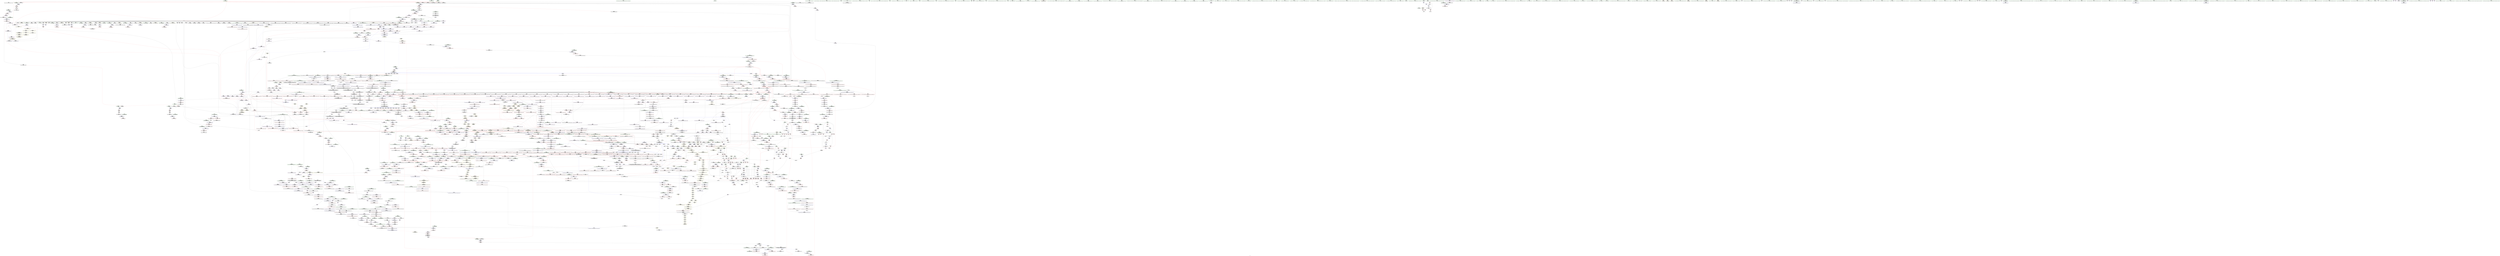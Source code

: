 digraph "SVFG" {
	label="SVFG";

	Node0x560b57f601b0 [shape=record,color=grey,label="{NodeID: 0\nNullPtr|{|<s55>84}}"];
	Node0x560b57f601b0 -> Node0x560b5821ac00[style=solid];
	Node0x560b57f601b0 -> Node0x560b5821ad00[style=solid];
	Node0x560b57f601b0 -> Node0x560b5821add0[style=solid];
	Node0x560b57f601b0 -> Node0x560b5821aea0[style=solid];
	Node0x560b57f601b0 -> Node0x560b5821af70[style=solid];
	Node0x560b57f601b0 -> Node0x560b5821b040[style=solid];
	Node0x560b57f601b0 -> Node0x560b5821b110[style=solid];
	Node0x560b57f601b0 -> Node0x560b5821b1e0[style=solid];
	Node0x560b57f601b0 -> Node0x560b5821b2b0[style=solid];
	Node0x560b57f601b0 -> Node0x560b5821b380[style=solid];
	Node0x560b57f601b0 -> Node0x560b5821b450[style=solid];
	Node0x560b57f601b0 -> Node0x560b5821b520[style=solid];
	Node0x560b57f601b0 -> Node0x560b5821b5f0[style=solid];
	Node0x560b57f601b0 -> Node0x560b5821b6c0[style=solid];
	Node0x560b57f601b0 -> Node0x560b5821b790[style=solid];
	Node0x560b57f601b0 -> Node0x560b5821b860[style=solid];
	Node0x560b57f601b0 -> Node0x560b5821b930[style=solid];
	Node0x560b57f601b0 -> Node0x560b5821ba00[style=solid];
	Node0x560b57f601b0 -> Node0x560b5821bad0[style=solid];
	Node0x560b57f601b0 -> Node0x560b5821bba0[style=solid];
	Node0x560b57f601b0 -> Node0x560b5821bc70[style=solid];
	Node0x560b57f601b0 -> Node0x560b5821bd40[style=solid];
	Node0x560b57f601b0 -> Node0x560b5821be10[style=solid];
	Node0x560b57f601b0 -> Node0x560b5821bee0[style=solid];
	Node0x560b57f601b0 -> Node0x560b5821bfb0[style=solid];
	Node0x560b57f601b0 -> Node0x560b5821c080[style=solid];
	Node0x560b57f601b0 -> Node0x560b5821c150[style=solid];
	Node0x560b57f601b0 -> Node0x560b5821c220[style=solid];
	Node0x560b57f601b0 -> Node0x560b5821c2f0[style=solid];
	Node0x560b57f601b0 -> Node0x560b5821c3c0[style=solid];
	Node0x560b57f601b0 -> Node0x560b5821c490[style=solid];
	Node0x560b57f601b0 -> Node0x560b5821c560[style=solid];
	Node0x560b57f601b0 -> Node0x560b5821c630[style=solid];
	Node0x560b57f601b0 -> Node0x560b5821c700[style=solid];
	Node0x560b57f601b0 -> Node0x560b5821c7d0[style=solid];
	Node0x560b57f601b0 -> Node0x560b5821c8a0[style=solid];
	Node0x560b57f601b0 -> Node0x560b5821c970[style=solid];
	Node0x560b57f601b0 -> Node0x560b5821ca40[style=solid];
	Node0x560b57f601b0 -> Node0x560b5821cb10[style=solid];
	Node0x560b57f601b0 -> Node0x560b5821cbe0[style=solid];
	Node0x560b57f601b0 -> Node0x560b5821ccb0[style=solid];
	Node0x560b57f601b0 -> Node0x560b5821cd80[style=solid];
	Node0x560b57f601b0 -> Node0x560b5821ce50[style=solid];
	Node0x560b57f601b0 -> Node0x560b5821cf20[style=solid];
	Node0x560b57f601b0 -> Node0x560b5825c330[style=solid];
	Node0x560b57f601b0 -> Node0x560b5825f4f0[style=solid];
	Node0x560b57f601b0 -> Node0x560b5825f5c0[style=solid];
	Node0x560b57f601b0 -> Node0x560b5825f690[style=solid];
	Node0x560b57f601b0 -> Node0x560b58261230[style=solid];
	Node0x560b57f601b0 -> Node0x560b58261300[style=solid];
	Node0x560b57f601b0 -> Node0x560b582613d0[style=solid];
	Node0x560b57f601b0 -> Node0x560b58264490[style=solid];
	Node0x560b57f601b0 -> Node0x560b5829e960[style=solid];
	Node0x560b57f601b0 -> Node0x560b58249190[style=solid];
	Node0x560b57f601b0 -> Node0x560b5824b590[style=solid];
	Node0x560b57f601b0:s55 -> Node0x560b583f9140[style=solid,color=red];
	Node0x560b5832d5f0 [shape=record,color=yellow,style=double,label="{NodeID: 2657\n50V_1 = ENCHI(MR_50V_0)\npts\{1094 \}\nFun[_ZSt4copyISt13move_iteratorIPiES1_ET0_T_S4_S3_]|{<s0>193}}"];
	Node0x560b5832d5f0:s0 -> Node0x560b5833bd20[style=dashed,color=red];
	Node0x560b5821d0f0 [shape=record,color=black,label="{NodeID: 443\n12\<--11\n\<--_ZL2op\nCan only get source location for instruction, argument, global var or function.}"];
	Node0x560b5822c580 [shape=record,color=red,label="{NodeID: 886\n537\<--521\n\<--x.addr\n_ZL7bit_addmi\n|{<s0>57}}"];
	Node0x560b5822c580:s0 -> Node0x560b583f7c50[style=solid,color=red];
	Node0x560b583f42a0 [shape=record,color=black,label="{NodeID: 3543\n2569 = PHI(2524, )\n0th arg _ZNKSt12_Vector_baseIiSaIiEE19_M_get_Tp_allocatorEv }"];
	Node0x560b583f42a0 -> Node0x560b5826b3e0[style=solid];
	Node0x560b58304bd0 [shape=record,color=black,label="{NodeID: 2436\nMR_465V_6 = PHI(MR_465V_4, MR_465V_1, )\npts\{12880000 \}\n}"];
	Node0x560b58262820 [shape=record,color=blue,label="{NodeID: 1329\n1153\<--1150\n__n.addr\<--__n\n_ZNSt27__uninitialized_default_n_1ILb1EE18__uninit_default_nIPimEET_S3_T0_\n}"];
	Node0x560b58262820 -> Node0x560b58250240[style=dashed];
	Node0x560b58215620 [shape=record,color=green,label="{NodeID: 222\n1330\<--1331\n_ZNSt6vectorIiSaIiEE16_Temporary_value6_M_valEv\<--_ZNSt6vectorIiSaIiEE16_Temporary_value6_M_valEv_field_insensitive\n}"];
	Node0x560b58238c10 [shape=record,color=purple,label="{NodeID: 665\n765\<--738\n_M_impl6\<--this1\n_ZNSt12_Vector_baseIiSaIiEED2Ev\n|{<s0>68}}"];
	Node0x560b58238c10:s0 -> Node0x560b583faf70[style=solid,color=red];
	Node0x560b58257400 [shape=record,color=red,label="{NodeID: 1108\n1995\<--1987\n\<--__p.addr\n_ZN9__gnu_cxx13new_allocatorIiE9constructIiJRKiEEEvPT_DpOT0_\n}"];
	Node0x560b58257400 -> Node0x560b58233f20[style=solid];
	Node0x560b581a8a90 [shape=record,color=green,label="{NodeID: 1\n7\<--1\n__dso_handle\<--dummyObj\nGlob }"];
	Node0x560b5821d1f0 [shape=record,color=black,label="{NodeID: 444\n45\<--46\n\<--_ZNSt8ios_base4InitD1Ev\nCan only get source location for instruction, argument, global var or function.}"];
	Node0x560b5822c650 [shape=record,color=red,label="{NodeID: 887\n542\<--521\n\<--x.addr\n_ZL7bit_addmi\n}"];
	Node0x560b5822c650 -> Node0x560b582a0900[style=solid];
	Node0x560b583f4370 [shape=record,color=black,label="{NodeID: 3544\n608 = PHI(482, 482, 482, 11, 11, 1848, 1848, 1848, 1848, )\n0th arg _ZNKSt6vectorIiSaIiEE4sizeEv }"];
	Node0x560b583f4370 -> Node0x560b5825ee70[style=solid];
	Node0x560b58321f00 [shape=record,color=black,label="{NodeID: 2437\nMR_467V_5 = PHI(MR_467V_2, MR_467V_1, )\npts\{12960000 \}\n}"];
	Node0x560b582628f0 [shape=record,color=blue,label="{NodeID: 1330\n1155\<--172\nref.tmp\<--\n_ZNSt27__uninitialized_default_n_1ILb1EE18__uninit_default_nIPimEET_S3_T0_\n|{<s0>90}}"];
	Node0x560b582628f0:s0 -> Node0x560b5833d210[style=dashed,color=red];
	Node0x560b58215720 [shape=record,color=green,label="{NodeID: 223\n1337\<--1338\n_ZN9__gnu_cxxmiIPiSt6vectorIiSaIiEEEENS_17__normal_iteratorIT_T0_E15difference_typeERKS8_SB_\<--_ZN9__gnu_cxxmiIPiSt6vectorIiSaIiEEEENS_17__normal_iteratorIT_T0_E15difference_typeERKS8_SB__field_insensitive\n}"];
	Node0x560b58238ce0 [shape=record,color=purple,label="{NodeID: 666\n813\<--809\n_M_impl\<--this1\n_ZNSt12_Vector_baseIiSaIiEE13_M_deallocateEPim\n}"];
	Node0x560b58238ce0 -> Node0x560b5822fa10[style=solid];
	Node0x560b582574d0 [shape=record,color=red,label="{NodeID: 1109\n1998\<--1989\n\<--__args.addr\n_ZN9__gnu_cxx13new_allocatorIiE9constructIiJRKiEEEvPT_DpOT0_\n|{<s0>176}}"];
	Node0x560b582574d0:s0 -> Node0x560b583fdd40[style=solid,color=red];
	Node0x560b581cbaf0 [shape=record,color=green,label="{NodeID: 2\n14\<--1\n_ZSt3cin\<--dummyObj\nGlob }"];
	Node0x560b5821d2f0 [shape=record,color=black,label="{NodeID: 445\n66\<--67\n\<--_ZNSt6vectorIiSaIiEED2Ev\nCan only get source location for instruction, argument, global var or function.}"];
	Node0x560b5822c720 [shape=record,color=red,label="{NodeID: 888\n543\<--521\n\<--x.addr\n_ZL7bit_addmi\n}"];
	Node0x560b5822c720 -> Node0x560b58246010[style=solid];
	Node0x560b583f4440 [shape=record,color=black,label="{NodeID: 3545\n882 = PHI(397, )\n0th arg _ZNSt12_Vector_baseIiSaIiEEC2EmRKS0_ }"];
	Node0x560b583f4440 -> Node0x560b58260a10[style=solid];
	Node0x560b583223d0 [shape=record,color=black,label="{NodeID: 2438\nMR_53V_4 = PHI(MR_53V_2, MR_53V_1, )\npts\{100000 130000 \}\n|{<s0>53}}"];
	Node0x560b583223d0:s0 -> Node0x560b5832bb50[style=dashed,color=blue];
	Node0x560b582629c0 [shape=record,color=blue,label="{NodeID: 1331\n1170\<--1167\n__first.addr\<--__first\n_ZSt6fill_nIPimiET_S1_T0_RKT1_\n}"];
	Node0x560b582629c0 -> Node0x560b58250310[style=dashed];
	Node0x560b58215820 [shape=record,color=green,label="{NodeID: 224\n1367\<--1368\n_ZSt22__uninitialized_move_aIPiS0_SaIiEET0_T_S3_S2_RT1_\<--_ZSt22__uninitialized_move_aIPiS0_SaIiEET0_T_S3_S2_RT1__field_insensitive\n}"];
	Node0x560b58238db0 [shape=record,color=purple,label="{NodeID: 667\n899\<--898\n_M_impl\<--this1\n_ZNSt12_Vector_baseIiSaIiEEC2EmRKS0_\n|{<s0>75|<s1>77}}"];
	Node0x560b58238db0:s0 -> Node0x560b583f60b0[style=solid,color=red];
	Node0x560b58238db0:s1 -> Node0x560b583faf70[style=solid,color=red];
	Node0x560b582575a0 [shape=record,color=red,label="{NodeID: 1110\n2000\<--1999\n\<--call\n_ZN9__gnu_cxx13new_allocatorIiE9constructIiJRKiEEEvPT_DpOT0_\n}"];
	Node0x560b582575a0 -> Node0x560b582672e0[style=solid];
	Node0x560b581cbe30 [shape=record,color=green,label="{NodeID: 3\n15\<--1\n.str\<--dummyObj\nGlob }"];
	Node0x560b5821d3f0 [shape=record,color=black,label="{NodeID: 446\n75\<--74\n\<--this1\n_ZNSt6vectorIiSaIiEEC2Ev\n|{<s0>5}}"];
	Node0x560b5821d3f0:s0 -> Node0x560b583f6b40[style=solid,color=red];
	Node0x560b5822c7f0 [shape=record,color=red,label="{NodeID: 889\n547\<--521\n\<--x.addr\n_ZL7bit_addmi\n}"];
	Node0x560b5822c7f0 -> Node0x560b58248890[style=solid];
	Node0x560b583f4510 [shape=record,color=black,label="{NodeID: 3546\n883 = PHI(398, )\n1st arg _ZNSt12_Vector_baseIiSaIiEEC2EmRKS0_ }"];
	Node0x560b583f4510 -> Node0x560b58260ae0[style=solid];
	Node0x560b58322900 [shape=record,color=black,label="{NodeID: 2439\nMR_55V_10 = PHI(MR_55V_7, MR_55V_1, )\npts\{100001 130001 \}\n|{<s0>53}}"];
	Node0x560b58322900:s0 -> Node0x560b5832c080[style=dashed,color=blue];
	Node0x560b58262a90 [shape=record,color=blue,label="{NodeID: 1332\n1172\<--1168\n__n.addr\<--__n\n_ZSt6fill_nIPimiET_S1_T0_RKT1_\n}"];
	Node0x560b58262a90 -> Node0x560b582503e0[style=dashed];
	Node0x560b58215920 [shape=record,color=green,label="{NodeID: 225\n1377\<--1378\n_ZNK9__gnu_cxx17__normal_iteratorIPiSt6vectorIiSaIiEEE4baseEv\<--_ZNK9__gnu_cxx17__normal_iteratorIPiSt6vectorIiSaIiEEE4baseEv_field_insensitive\n}"];
	Node0x560b58238e80 [shape=record,color=purple,label="{NodeID: 668\n932\<--931\n_M_impl\<--\n_ZNSt6vectorIiSaIiEE21_M_default_initializeEm\n}"];
	Node0x560b58257670 [shape=record,color=red,label="{NodeID: 1111\n2008\<--2005\n\<--__r.addr\n_ZNSt14pointer_traitsIPiE10pointer_toERi\n|{<s0>177}}"];
	Node0x560b58257670:s0 -> Node0x560b583f8e10[style=solid,color=red];
	Node0x560b581cbef0 [shape=record,color=green,label="{NodeID: 4\n17\<--1\n.str.3\<--dummyObj\nGlob }"];
	Node0x560b5821d4c0 [shape=record,color=black,label="{NodeID: 447\n97\<--96\n\<--this1\n_ZNSt6vectorIiSaIiEED2Ev\n}"];
	Node0x560b5821d4c0 -> Node0x560b58237550[style=solid];
	Node0x560b5821d4c0 -> Node0x560b58237620[style=solid];
	Node0x560b5822c8c0 [shape=record,color=red,label="{NodeID: 890\n536\<--523\n\<--v.addr\n_ZL7bit_addmi\n}"];
	Node0x560b5822c8c0 -> Node0x560b582a0780[style=solid];
	Node0x560b583f45e0 [shape=record,color=black,label="{NodeID: 3547\n884 = PHI(399, )\n2nd arg _ZNSt12_Vector_baseIiSaIiEEC2EmRKS0_ }"];
	Node0x560b583f45e0 -> Node0x560b58260bb0[style=solid];
	Node0x560b58322e30 [shape=record,color=black,label="{NodeID: 2440\nMR_57V_4 = PHI(MR_57V_2, MR_57V_1, )\npts\{100002 130002 \}\n|{<s0>53}}"];
	Node0x560b58322e30:s0 -> Node0x560b5832c5b0[style=dashed,color=blue];
	Node0x560b58262b60 [shape=record,color=blue,label="{NodeID: 1333\n1174\<--1169\n__value.addr\<--__value\n_ZSt6fill_nIPimiET_S1_T0_RKT1_\n}"];
	Node0x560b58262b60 -> Node0x560b582504b0[style=dashed];
	Node0x560b58215a20 [shape=record,color=green,label="{NodeID: 226\n1386\<--1387\n_ZSt13move_backwardIPiS0_ET0_T_S2_S1_\<--_ZSt13move_backwardIPiS0_ET0_T_S2_S1__field_insensitive\n}"];
	Node0x560b58238f50 [shape=record,color=purple,label="{NodeID: 669\n933\<--931\n_M_start\<--\n_ZNSt6vectorIiSaIiEE21_M_default_initializeEm\n}"];
	Node0x560b58238f50 -> Node0x560b5824edf0[style=solid];
	Node0x560b58257740 [shape=record,color=red,label="{NodeID: 1112\n2018\<--2015\n\<--__r.addr\n_ZSt9addressofIiEPT_RS0_\n|{<s0>178}}"];
	Node0x560b58257740:s0 -> Node0x560b583fc1b0[style=solid,color=red];
	Node0x560b581cbfb0 [shape=record,color=green,label="{NodeID: 5\n19\<--1\n__PRETTY_FUNCTION__.main\<--dummyObj\nGlob }"];
	Node0x560b5821d590 [shape=record,color=black,label="{NodeID: 448\n101\<--96\n\<--this1\n_ZNSt6vectorIiSaIiEED2Ev\n}"];
	Node0x560b5821d590 -> Node0x560b582376f0[style=solid];
	Node0x560b5821d590 -> Node0x560b582377c0[style=solid];
	Node0x560b5822c990 [shape=record,color=red,label="{NodeID: 891\n539\<--538\n\<--call1\n_ZL7bit_addmi\n}"];
	Node0x560b5822c990 -> Node0x560b582a0780[style=solid];
	Node0x560b583f46b0 [shape=record,color=black,label="{NodeID: 3548\n1237 = PHI(458, 482, )\n0th arg _ZNSt6vectorIiSaIiEE15_M_erase_at_endEPi }"];
	Node0x560b583f46b0 -> Node0x560b58263380[style=solid];
	Node0x560b58262c30 [shape=record,color=blue,label="{NodeID: 1334\n1193\<--1190\n__first.addr\<--__first\n_ZSt10__fill_n_aIPimiEN9__gnu_cxx11__enable_ifIXsr11__is_scalarIT1_EE7__valueET_E6__typeES4_T0_RKS3_\n}"];
	Node0x560b58262c30 -> Node0x560b583024b0[style=dashed];
	Node0x560b58215b20 [shape=record,color=green,label="{NodeID: 227\n1396\<--1397\n_ZSt4fillIPiiEvT_S1_RKT0_\<--_ZSt4fillIPiiEvT_S1_RKT0__field_insensitive\n}"];
	Node0x560b58239020 [shape=record,color=purple,label="{NodeID: 670\n942\<--941\n_M_impl3\<--\n_ZNSt6vectorIiSaIiEE21_M_default_initializeEm\n}"];
	Node0x560b58257810 [shape=record,color=red,label="{NodeID: 1113\n2028\<--2025\n\<--__r.addr\n_ZSt11__addressofIiEPT_RS0_\n}"];
	Node0x560b58257810 -> Node0x560b58234260[style=solid];
	Node0x560b581cc820 [shape=record,color=green,label="{NodeID: 6\n21\<--1\n_ZSt4cout\<--dummyObj\nGlob }"];
	Node0x560b5832db60 [shape=record,color=yellow,style=double,label="{NodeID: 2663\n50V_1 = ENCHI(MR_50V_0)\npts\{1094 \}\nFun[_ZNSt27__uninitialized_default_n_1ILb1EE18__uninit_default_nIPimEET_S3_T0_]|{<s0>90}}"];
	Node0x560b5832db60:s0 -> Node0x560b5833ce60[style=dashed,color=red];
	Node0x560b5821d660 [shape=record,color=black,label="{NodeID: 449\n105\<--96\n\<--this1\n_ZNSt6vectorIiSaIiEED2Ev\n|{<s0>7}}"];
	Node0x560b5821d660:s0 -> Node0x560b583f5ca0[style=solid,color=red];
	Node0x560b5822ca60 [shape=record,color=red,label="{NodeID: 892\n584\<--554\n\<--s.addr\n_ZL8bit_findi\n}"];
	Node0x560b5822ca60 -> Node0x560b5824a690[style=solid];
	Node0x560b583f4780 [shape=record,color=black,label="{NodeID: 3549\n1238 = PHI(462, 513, )\n1st arg _ZNSt6vectorIiSaIiEE15_M_erase_at_endEPi }"];
	Node0x560b583f4780 -> Node0x560b58263450[style=solid];
	Node0x560b58262d00 [shape=record,color=blue,label="{NodeID: 1335\n1195\<--1191\n__n.addr\<--__n\n_ZSt10__fill_n_aIPimiEN9__gnu_cxx11__enable_ifIXsr11__is_scalarIT1_EE7__valueET_E6__typeES4_T0_RKS3_\n}"];
	Node0x560b58262d00 -> Node0x560b582507f0[style=dashed];
	Node0x560b58215c20 [shape=record,color=green,label="{NodeID: 228\n1405\<--1406\n_ZNSt6vectorIiSaIiEE16_Temporary_valueD2Ev\<--_ZNSt6vectorIiSaIiEE16_Temporary_valueD2Ev_field_insensitive\n}"];
	Node0x560b582390f0 [shape=record,color=purple,label="{NodeID: 671\n943\<--941\n_M_finish\<--\n_ZNSt6vectorIiSaIiEE21_M_default_initializeEm\n}"];
	Node0x560b582390f0 -> Node0x560b58260fc0[style=solid];
	Node0x560b582578e0 [shape=record,color=red,label="{NodeID: 1114\n2063\<--2039\n\<--__result.addr\n_ZSt22__uninitialized_copy_aISt13move_iteratorIPiES1_iET0_T_S4_S3_RSaIT1_E\n|{<s0>181}}"];
	Node0x560b582578e0:s0 -> Node0x560b583f56f0[style=solid,color=red];
	Node0x560b581cc8e0 [shape=record,color=green,label="{NodeID: 7\n22\<--1\n.str.4\<--dummyObj\nGlob }"];
	Node0x560b5821d730 [shape=record,color=black,label="{NodeID: 450\n112\<--96\n\<--this1\n_ZNSt6vectorIiSaIiEED2Ev\n|{<s0>9}}"];
	Node0x560b5821d730:s0 -> Node0x560b583f7430[style=solid,color=red];
	Node0x560b5822cb30 [shape=record,color=red,label="{NodeID: 893\n570\<--556\n\<--l\n_ZL8bit_findi\n}"];
	Node0x560b5822cb30 -> Node0x560b58248b90[style=solid];
	Node0x560b583f4850 [shape=record,color=black,label="{NodeID: 3550\n2378 = PHI(2370, )\n0th arg _ZNSt20__copy_move_backwardILb1ELb1ESt26random_access_iterator_tagE13__copy_move_bIiEEPT_PKS3_S6_S4_ }"];
	Node0x560b583f4850 -> Node0x560b58269d20[style=solid];
	Node0x560b58323d90 [shape=record,color=black,label="{NodeID: 2443\nMR_50V_4 = PHI(MR_50V_5, MR_50V_3, )\npts\{1094 \}\n|{|<s2>26}}"];
	Node0x560b58323d90 -> Node0x560b5822af90[style=dashed];
	Node0x560b58323d90 -> Node0x560b5825c9e0[style=dashed];
	Node0x560b58323d90:s2 -> Node0x560b5833c890[style=dashed,color=red];
	Node0x560b58262dd0 [shape=record,color=blue,label="{NodeID: 1336\n1197\<--1192\n__value.addr\<--__value\n_ZSt10__fill_n_aIPimiEN9__gnu_cxx11__enable_ifIXsr11__is_scalarIT1_EE7__valueET_E6__typeES4_T0_RKS3_\n}"];
	Node0x560b58262dd0 -> Node0x560b582508c0[style=dashed];
	Node0x560b5821e030 [shape=record,color=green,label="{NodeID: 229\n1419\<--1420\n_ZSt24__uninitialized_fill_n_aIPimiiET_S1_T0_RKT1_RSaIT2_E\<--_ZSt24__uninitialized_fill_n_aIPimiiET_S1_T0_RKT1_RSaIT2_E_field_insensitive\n}"];
	Node0x560b582391c0 [shape=record,color=purple,label="{NodeID: 672\n961\<--955\n_M_start\<--this1\n_ZNSt12_Vector_baseIiSaIiEE12_Vector_implC2ERKS0_\n}"];
	Node0x560b582391c0 -> Node0x560b58261230[style=solid];
	Node0x560b582579b0 [shape=record,color=red,label="{NodeID: 1115\n2065\<--2064\n\<--coerce.dive3\n_ZSt22__uninitialized_copy_aISt13move_iteratorIPiES1_iET0_T_S4_S3_RSaIT1_E\n|{<s0>181}}"];
	Node0x560b582579b0:s0 -> Node0x560b583f5550[style=solid,color=red];
	Node0x560b581cc9a0 [shape=record,color=green,label="{NodeID: 8\n24\<--1\n.str.5\<--dummyObj\nGlob }"];
	Node0x560b5821d800 [shape=record,color=black,label="{NodeID: 451\n122\<--96\n\<--this1\n_ZNSt6vectorIiSaIiEED2Ev\n|{<s0>10}}"];
	Node0x560b5821d800:s0 -> Node0x560b583f7430[style=solid,color=red];
	Node0x560b5822cc00 [shape=record,color=red,label="{NodeID: 894\n574\<--556\n\<--l\n_ZL8bit_findi\n}"];
	Node0x560b5822cc00 -> Node0x560b58247690[style=solid];
	Node0x560b583f4920 [shape=record,color=black,label="{NodeID: 3551\n2379 = PHI(2371, )\n1st arg _ZNSt20__copy_move_backwardILb1ELb1ESt26random_access_iterator_tagE13__copy_move_bIiEEPT_PKS3_S6_S4_ }"];
	Node0x560b583f4920 -> Node0x560b58269df0[style=solid];
	Node0x560b58262ea0 [shape=record,color=blue,label="{NodeID: 1337\n1199\<--1207\n__tmp\<--\n_ZSt10__fill_n_aIPimiEN9__gnu_cxx11__enable_ifIXsr11__is_scalarIT1_EE7__valueET_E6__typeES4_T0_RKS3_\n}"];
	Node0x560b58262ea0 -> Node0x560b58250990[style=dashed];
	Node0x560b5821e130 [shape=record,color=green,label="{NodeID: 230\n1453\<--1454\n_ZNKSt6vectorIiSaIiEE12_M_check_lenEmPKc\<--_ZNKSt6vectorIiSaIiEE12_M_check_lenEmPKc_field_insensitive\n}"];
	Node0x560b58239290 [shape=record,color=purple,label="{NodeID: 673\n963\<--955\n_M_finish\<--this1\n_ZNSt12_Vector_baseIiSaIiEE12_Vector_implC2ERKS0_\n}"];
	Node0x560b58239290 -> Node0x560b58261300[style=solid];
	Node0x560b58257a80 [shape=record,color=red,label="{NodeID: 1116\n2067\<--2066\n\<--coerce.dive4\n_ZSt22__uninitialized_copy_aISt13move_iteratorIPiES1_iET0_T_S4_S3_RSaIT1_E\n|{<s0>181}}"];
	Node0x560b58257a80:s0 -> Node0x560b583f5620[style=solid,color=red];
	Node0x560b581cca60 [shape=record,color=green,label="{NodeID: 9\n26\<--1\n.str.6\<--dummyObj\nGlob }"];
	Node0x560b5821d8d0 [shape=record,color=black,label="{NodeID: 452\n136\<--172\nmain_ret\<--\nmain\n}"];
	Node0x560b5822ccd0 [shape=record,color=red,label="{NodeID: 895\n569\<--558\n\<--r\n_ZL8bit_findi\n}"];
	Node0x560b5822ccd0 -> Node0x560b58248b90[style=solid];
	Node0x560b583f49f0 [shape=record,color=black,label="{NodeID: 3552\n2380 = PHI(2372, )\n2nd arg _ZNSt20__copy_move_backwardILb1ELb1ESt26random_access_iterator_tagE13__copy_move_bIiEEPT_PKS3_S6_S4_ }"];
	Node0x560b583f49f0 -> Node0x560b58269ec0[style=solid];
	Node0x560b58262f70 [shape=record,color=blue,label="{NodeID: 1338\n1201\<--1209\n__niter\<--\n_ZSt10__fill_n_aIPimiEN9__gnu_cxx11__enable_ifIXsr11__is_scalarIT1_EE7__valueET_E6__typeES4_T0_RKS3_\n}"];
	Node0x560b58262f70 -> Node0x560b583029b0[style=dashed];
	Node0x560b5821e230 [shape=record,color=green,label="{NodeID: 231\n1457\<--1458\n_ZNSt6vectorIiSaIiEE5beginEv\<--_ZNSt6vectorIiSaIiEE5beginEv_field_insensitive\n}"];
	Node0x560b58239360 [shape=record,color=purple,label="{NodeID: 674\n965\<--955\n_M_end_of_storage\<--this1\n_ZNSt12_Vector_baseIiSaIiEE12_Vector_implC2ERKS0_\n}"];
	Node0x560b58239360 -> Node0x560b582613d0[style=solid];
	Node0x560b58257b50 [shape=record,color=red,label="{NodeID: 1117\n2079\<--2076\n\<--__i.addr\n_ZSt18make_move_iteratorIPiESt13move_iteratorIT_ES2_\n|{<s0>182}}"];
	Node0x560b58257b50:s0 -> Node0x560b583ff2c0[style=solid,color=red];
	Node0x560b581ccb60 [shape=record,color=green,label="{NodeID: 10\n28\<--1\n.str.7\<--dummyObj\nGlob }"];
	Node0x560b5821d9a0 [shape=record,color=black,label="{NodeID: 453\n185\<--184\nconv\<--\nmain\n|{<s0>18}}"];
	Node0x560b5821d9a0:s0 -> Node0x560b583f4100[style=solid,color=red];
	Node0x560b5822cda0 [shape=record,color=red,label="{NodeID: 896\n575\<--558\n\<--r\n_ZL8bit_findi\n}"];
	Node0x560b5822cda0 -> Node0x560b58247690[style=solid];
	Node0x560b583f4ac0 [shape=record,color=black,label="{NodeID: 3553\n702 = PHI(100, 1246, 1520, 1538, 1555, )\n0th arg _ZSt8_DestroyIPiiEvT_S1_RSaIT0_E }"];
	Node0x560b583f4ac0 -> Node0x560b5825f830[style=solid];
	Node0x560b58263040 [shape=record,color=blue,label="{NodeID: 1339\n1216\<--1215\n\<--\n_ZSt10__fill_n_aIPimiEN9__gnu_cxx11__enable_ifIXsr11__is_scalarIT1_EE7__valueET_E6__typeES4_T0_RKS3_\n}"];
	Node0x560b58263040 -> Node0x560b58301fb0[style=dashed];
	Node0x560b5821e330 [shape=record,color=green,label="{NodeID: 232\n1488\<--1489\n_ZSt34__uninitialized_move_if_noexcept_aIPiS0_SaIiEET0_T_S3_S2_RT1_\<--_ZSt34__uninitialized_move_if_noexcept_aIPiS0_SaIiEET0_T_S3_S2_RT1__field_insensitive\n}"];
	Node0x560b58239430 [shape=record,color=purple,label="{NodeID: 675\n982\<--977\n_M_impl\<--this1\n_ZNSt12_Vector_baseIiSaIiEE17_M_create_storageEm\n}"];
	Node0x560b58257c20 [shape=record,color=red,label="{NodeID: 1118\n2084\<--2083\n\<--coerce.dive\n_ZSt18make_move_iteratorIPiESt13move_iteratorIT_ES2_\n}"];
	Node0x560b58257c20 -> Node0x560b58234740[style=solid];
	Node0x560b581ccc60 [shape=record,color=green,label="{NodeID: 11\n30\<--1\n.str.8\<--dummyObj\nGlob }"];
	Node0x560b5821da70 [shape=record,color=black,label="{NodeID: 454\n202\<--201\nconv6\<--\nmain\n|{<s0>20}}"];
	Node0x560b5821da70:s0 -> Node0x560b583f7c50[style=solid,color=red];
	Node0x560b5822ce70 [shape=record,color=red,label="{NodeID: 897\n594\<--558\n\<--r\n_ZL8bit_findi\n}"];
	Node0x560b5822ce70 -> Node0x560b5822f050[style=solid];
	Node0x560b583f4b90 [shape=record,color=black,label="{NodeID: 3554\n703 = PHI(104, 1250, 1525, 1539, 1559, )\n1st arg _ZSt8_DestroyIPiiEvT_S1_RSaIT0_E }"];
	Node0x560b583f4b90 -> Node0x560b5825f900[style=solid];
	Node0x560b58263110 [shape=record,color=blue,label="{NodeID: 1340\n1201\<--1220\n__niter\<--dec\n_ZSt10__fill_n_aIPimiEN9__gnu_cxx11__enable_ifIXsr11__is_scalarIT1_EE7__valueET_E6__typeES4_T0_RKS3_\n}"];
	Node0x560b58263110 -> Node0x560b583029b0[style=dashed];
	Node0x560b5821e430 [shape=record,color=green,label="{NodeID: 233\n1536\<--1537\n__cxa_end_catch\<--__cxa_end_catch_field_insensitive\n}"];
	Node0x560b58239500 [shape=record,color=purple,label="{NodeID: 676\n983\<--977\n_M_start\<--this1\n_ZNSt12_Vector_baseIiSaIiEE17_M_create_storageEm\n}"];
	Node0x560b58239500 -> Node0x560b58261640[style=solid];
	Node0x560b58257cf0 [shape=record,color=red,label="{NodeID: 1119\n2114\<--2094\n\<--__result.addr\n_ZSt18uninitialized_copyISt13move_iteratorIPiES1_ET0_T_S4_S3_\n|{<s0>185}}"];
	Node0x560b58257cf0:s0 -> Node0x560b583f86e0[style=solid,color=red];
	Node0x560b581ccd60 [shape=record,color=green,label="{NodeID: 12\n33\<--1\n\<--dummyObj\nCan only get source location for instruction, argument, global var or function.}"];
	Node0x560b58339f90 [shape=record,color=yellow,style=double,label="{NodeID: 2669\n53V_1 = ENCHI(MR_53V_0)\npts\{100000 130000 \}\nFun[_ZNSt6vectorIiSaIiEE5clearEv]}"];
	Node0x560b58339f90 -> Node0x560b5822bc90[style=dashed];
	Node0x560b5821db40 [shape=record,color=black,label="{NodeID: 455\n208\<--207\nconv11\<--\nmain\n|{<s0>22}}"];
	Node0x560b5821db40:s0 -> Node0x560b583f7c50[style=solid,color=red];
	Node0x560b5822cf40 [shape=record,color=red,label="{NodeID: 898\n579\<--560\n\<--m\n_ZL8bit_findi\n}"];
	Node0x560b5822cf40 -> Node0x560b5822ef80[style=solid];
	Node0x560b583f4c60 [shape=record,color=black,label="{NodeID: 3555\n704 = PHI(106, 1252, 1527, 1541, 1561, )\n2nd arg _ZSt8_DestroyIPiiEvT_S1_RSaIT0_E }"];
	Node0x560b583f4c60 -> Node0x560b5825f9d0[style=solid];
	Node0x560b582631e0 [shape=record,color=blue,label="{NodeID: 1341\n1193\<--1224\n__first.addr\<--incdec.ptr\n_ZSt10__fill_n_aIPimiEN9__gnu_cxx11__enable_ifIXsr11__is_scalarIT1_EE7__valueET_E6__typeES4_T0_RKS3_\n}"];
	Node0x560b582631e0 -> Node0x560b583024b0[style=dashed];
	Node0x560b5821e530 [shape=record,color=green,label="{NodeID: 234\n1549\<--1550\n__cxa_rethrow\<--__cxa_rethrow_field_insensitive\n}"];
	Node0x560b582395d0 [shape=record,color=purple,label="{NodeID: 677\n985\<--977\n_M_impl2\<--this1\n_ZNSt12_Vector_baseIiSaIiEE17_M_create_storageEm\n}"];
	Node0x560b58257dc0 [shape=record,color=red,label="{NodeID: 1120\n2116\<--2115\n\<--coerce.dive3\n_ZSt18uninitialized_copyISt13move_iteratorIPiES1_ET0_T_S4_S3_\n|{<s0>185}}"];
	Node0x560b58257dc0:s0 -> Node0x560b583f8540[style=solid,color=red];
	Node0x560b581cce60 [shape=record,color=green,label="{NodeID: 13\n172\<--1\n\<--dummyObj\nCan only get source location for instruction, argument, global var or function.}"];
	Node0x560b5833a0a0 [shape=record,color=yellow,style=double,label="{NodeID: 2670\n55V_1 = ENCHI(MR_55V_0)\npts\{100001 130001 \}\nFun[_ZNSt6vectorIiSaIiEE5clearEv]|{<s0>49|<s1>49}}"];
	Node0x560b5833a0a0:s0 -> Node0x560b58251010[style=dashed,color=red];
	Node0x560b5833a0a0:s1 -> Node0x560b58263520[style=dashed,color=red];
	Node0x560b5821dc10 [shape=record,color=black,label="{NodeID: 456\n238\<--237\nconv13\<--\nmain\n|{<s0>26}}"];
	Node0x560b5821dc10:s0 -> Node0x560b583fb3a0[style=solid,color=red];
	Node0x560b5822d010 [shape=record,color=red,label="{NodeID: 899\n587\<--560\n\<--m\n_ZL8bit_findi\n}"];
	Node0x560b5822d010 -> Node0x560b5825ecd0[style=solid];
	Node0x560b583f4d30 [shape=record,color=black,label="{NodeID: 3556\n1942 = PHI(1651, )\n0th arg _ZNSt16allocator_traitsISaIiEE9constructIiJRKiEEEvRS0_PT_DpOT0_ }"];
	Node0x560b583f4d30 -> Node0x560b58266c60[style=solid];
	Node0x560b582632b0 [shape=record,color=blue,label="{NodeID: 1342\n1231\<--1230\n__it.addr\<--__it\n_ZSt12__niter_baseIPiET_S1_\n}"];
	Node0x560b582632b0 -> Node0x560b58250cd0[style=dashed];
	Node0x560b5821e630 [shape=record,color=green,label="{NodeID: 235\n1614\<--1615\nretval\<--retval_field_insensitive\n_ZNSt6vectorIiSaIiEE3endEv\n|{|<s1>140}}"];
	Node0x560b5821e630 -> Node0x560b5823c5c0[style=solid];
	Node0x560b5821e630:s1 -> Node0x560b583f7d20[style=solid,color=red];
	Node0x560b582396a0 [shape=record,color=purple,label="{NodeID: 678\n986\<--977\n_M_start3\<--this1\n_ZNSt12_Vector_baseIiSaIiEE17_M_create_storageEm\n}"];
	Node0x560b582396a0 -> Node0x560b5824f2d0[style=solid];
	Node0x560b58257e90 [shape=record,color=red,label="{NodeID: 1121\n2118\<--2117\n\<--coerce.dive4\n_ZSt18uninitialized_copyISt13move_iteratorIPiES1_ET0_T_S4_S3_\n|{<s0>185}}"];
	Node0x560b58257e90:s0 -> Node0x560b583f8610[style=solid,color=red];
	Node0x560b581ccf60 [shape=record,color=green,label="{NodeID: 14\n212\<--1\n\<--dummyObj\nCan only get source location for instruction, argument, global var or function.|{<s0>34}}"];
	Node0x560b581ccf60:s0 -> Node0x560b583fd8c0[style=solid,color=red];
	Node0x560b5821dce0 [shape=record,color=black,label="{NodeID: 457\n247\<--245\nconv16\<--add\nmain\n|{<s0>28}}"];
	Node0x560b5821dce0:s0 -> Node0x560b583fb3a0[style=solid,color=red];
	Node0x560b5826f7d0 [shape=record,color=yellow,style=double,label="{NodeID: 3114\nRETMU(2V_3)\npts\{100000 100001 100002 130000 130001 130002 \}\nFun[_GLOBAL__sub_I_bmerry_2_1.cpp]}"];
	Node0x560b5822d0e0 [shape=record,color=red,label="{NodeID: 900\n590\<--560\n\<--m\n_ZL8bit_findi\n}"];
	Node0x560b5822d0e0 -> Node0x560b5825eda0[style=solid];
	Node0x560b583f4e00 [shape=record,color=black,label="{NodeID: 3557\n1943 = PHI(1652, )\n1st arg _ZNSt16allocator_traitsISaIiEE9constructIiJRKiEEEvRS0_PT_DpOT0_ }"];
	Node0x560b583f4e00 -> Node0x560b58266d30[style=solid];
	Node0x560b58263380 [shape=record,color=blue,label="{NodeID: 1343\n1239\<--1237\nthis.addr\<--this\n_ZNSt6vectorIiSaIiEE15_M_erase_at_endEPi\n}"];
	Node0x560b58263380 -> Node0x560b58250da0[style=dashed];
	Node0x560b5821e700 [shape=record,color=green,label="{NodeID: 236\n1616\<--1617\nthis.addr\<--this.addr_field_insensitive\n_ZNSt6vectorIiSaIiEE3endEv\n}"];
	Node0x560b5821e700 -> Node0x560b58254b60[style=solid];
	Node0x560b5821e700 -> Node0x560b58264d80[style=solid];
	Node0x560b58239770 [shape=record,color=purple,label="{NodeID: 679\n988\<--977\n_M_impl4\<--this1\n_ZNSt12_Vector_baseIiSaIiEE17_M_create_storageEm\n}"];
	Node0x560b58257f60 [shape=record,color=red,label="{NodeID: 1122\n2153\<--2136\n\<--__result.addr\n_ZNSt20__uninitialized_copyILb1EE13__uninit_copyISt13move_iteratorIPiES3_EET0_T_S6_S5_\n|{<s0>188}}"];
	Node0x560b58257f60:s0 -> Node0x560b583f69a0[style=solid,color=red];
	Node0x560b581cd060 [shape=record,color=green,label="{NodeID: 15\n217\<--1\n\<--dummyObj\nCan only get source location for instruction, argument, global var or function.|{<s0>29}}"];
	Node0x560b581cd060:s0 -> Node0x560b583fd8c0[style=solid,color=red];
	Node0x560b5821ddb0 [shape=record,color=black,label="{NodeID: 458\n257\<--256\nconv23\<--\nmain\n|{<s0>29}}"];
	Node0x560b5821ddb0:s0 -> Node0x560b583fd6b0[style=solid,color=red];
	Node0x560b5822d1b0 [shape=record,color=red,label="{NodeID: 901\n612\<--609\nthis1\<--this.addr\n_ZNKSt6vectorIiSaIiEE4sizeEv\n}"];
	Node0x560b5822d1b0 -> Node0x560b5822f120[style=solid];
	Node0x560b5822d1b0 -> Node0x560b5822f1f0[style=solid];
	Node0x560b583f4ed0 [shape=record,color=black,label="{NodeID: 3558\n1944 = PHI(1656, )\n2nd arg _ZNSt16allocator_traitsISaIiEE9constructIiJRKiEEEvRS0_PT_DpOT0_ }"];
	Node0x560b583f4ed0 -> Node0x560b58266e00[style=solid];
	Node0x560b58263450 [shape=record,color=blue,label="{NodeID: 1344\n1241\<--1238\n__pos.addr\<--__pos\n_ZNSt6vectorIiSaIiEE15_M_erase_at_endEPi\n}"];
	Node0x560b58263450 -> Node0x560b58250e70[style=dashed];
	Node0x560b58263450 -> Node0x560b58250f40[style=dashed];
	Node0x560b5821e7d0 [shape=record,color=green,label="{NodeID: 237\n1624\<--1625\n_ZN9__gnu_cxx17__normal_iteratorIPiSt6vectorIiSaIiEEEC2ERKS1_\<--_ZN9__gnu_cxx17__normal_iteratorIPiSt6vectorIiSaIiEEEC2ERKS1__field_insensitive\n}"];
	Node0x560b58239840 [shape=record,color=purple,label="{NodeID: 680\n989\<--977\n_M_finish\<--this1\n_ZNSt12_Vector_baseIiSaIiEE17_M_create_storageEm\n}"];
	Node0x560b58239840 -> Node0x560b58261710[style=solid];
	Node0x560b58258030 [shape=record,color=red,label="{NodeID: 1123\n2155\<--2154\n\<--coerce.dive3\n_ZNSt20__uninitialized_copyILb1EE13__uninit_copyISt13move_iteratorIPiES3_EET0_T_S6_S5_\n|{<s0>188}}"];
	Node0x560b58258030:s0 -> Node0x560b583f6800[style=solid,color=red];
	Node0x560b581cd160 [shape=record,color=green,label="{NodeID: 16\n246\<--1\n\<--dummyObj\nCan only get source location for instruction, argument, global var or function.}"];
	Node0x560b5821de80 [shape=record,color=black,label="{NodeID: 459\n290\<--289\nconv36\<--\nmain\n|{<s0>31}}"];
	Node0x560b5821de80:s0 -> Node0x560b583f7c50[style=solid,color=red];
	Node0x560b5822d280 [shape=record,color=red,label="{NodeID: 902\n616\<--615\n\<--_M_finish\n_ZNKSt6vectorIiSaIiEE4sizeEv\n}"];
	Node0x560b5822d280 -> Node0x560b5822f2c0[style=solid];
	Node0x560b583f4fa0 [shape=record,color=black,label="{NodeID: 3559\n369 = PHI(149, 685, )\n0th arg _ZNSaIiEC2Ev }"];
	Node0x560b583f4fa0 -> Node0x560b5825da20[style=solid];
	Node0x560b58263520 [shape=record,color=blue,label="{NodeID: 1345\n1257\<--1254\n_M_finish3\<--\n_ZNSt6vectorIiSaIiEE15_M_erase_at_endEPi\n|{<s0>49|<s1>55}}"];
	Node0x560b58263520:s0 -> Node0x560b5835c3a0[style=dashed,color=blue];
	Node0x560b58263520:s1 -> Node0x560b5832c080[style=dashed,color=blue];
	Node0x560b5821e8d0 [shape=record,color=green,label="{NodeID: 238\n1633\<--1634\nthis.addr\<--this.addr_field_insensitive\n_ZNSt6vectorIiSaIiEE16_Temporary_valueC2IJRKiEEEPS1_DpOT_\n}"];
	Node0x560b5821e8d0 -> Node0x560b58254d00[style=solid];
	Node0x560b5821e8d0 -> Node0x560b58264e50[style=solid];
	Node0x560b58239910 [shape=record,color=purple,label="{NodeID: 681\n991\<--977\n_M_impl5\<--this1\n_ZNSt12_Vector_baseIiSaIiEE17_M_create_storageEm\n}"];
	Node0x560b58258100 [shape=record,color=red,label="{NodeID: 1124\n2157\<--2156\n\<--coerce.dive4\n_ZNSt20__uninitialized_copyILb1EE13__uninit_copyISt13move_iteratorIPiES3_EET0_T_S6_S5_\n|{<s0>188}}"];
	Node0x560b58258100:s0 -> Node0x560b583f68d0[style=solid,color=red];
	Node0x560b581cd260 [shape=record,color=green,label="{NodeID: 17\n300\<--1\n\<--dummyObj\nCan only get source location for instruction, argument, global var or function.}"];
	Node0x560b5821df50 [shape=record,color=black,label="{NodeID: 460\n308\<--307\nconv40\<--\nmain\n|{<s0>33}}"];
	Node0x560b5821df50:s0 -> Node0x560b583f7c50[style=solid,color=red];
	Node0x560b5822d350 [shape=record,color=red,label="{NodeID: 903\n620\<--619\n\<--_M_start\n_ZNKSt6vectorIiSaIiEE4sizeEv\n}"];
	Node0x560b5822d350 -> Node0x560b5822f390[style=solid];
	Node0x560b583f5070 [shape=record,color=black,label="{NodeID: 3560\n70 = PHI(8, 11, )\n0th arg _ZNSt6vectorIiSaIiEEC2Ev }"];
	Node0x560b583f5070 -> Node0x560b5825c430[style=solid];
	Node0x560b582635f0 [shape=record,color=blue,label="{NodeID: 1346\n1301\<--1266\ncoerce.dive\<--__position.coerce\n_ZNSt6vectorIiSaIiEE14_M_fill_insertEN9__gnu_cxx17__normal_iteratorIPiS1_EEmRKi\n|{|<s7>99|<s8>118}}"];
	Node0x560b582635f0 -> Node0x560b58253d90[style=dashed];
	Node0x560b582635f0 -> Node0x560b58253e60[style=dashed];
	Node0x560b582635f0 -> Node0x560b58253f30[style=dashed];
	Node0x560b582635f0 -> Node0x560b582540d0[style=dashed];
	Node0x560b582635f0 -> Node0x560b58254340[style=dashed];
	Node0x560b582635f0 -> Node0x560b582544e0[style=dashed];
	Node0x560b582635f0 -> Node0x560b582545b0[style=dashed];
	Node0x560b582635f0:s7 -> Node0x560b5833dd00[style=dashed,color=red];
	Node0x560b582635f0:s8 -> Node0x560b5833dd00[style=dashed,color=red];
	Node0x560b5821e9a0 [shape=record,color=green,label="{NodeID: 239\n1635\<--1636\n__vec.addr\<--__vec.addr_field_insensitive\n_ZNSt6vectorIiSaIiEE16_Temporary_valueC2IJRKiEEEPS1_DpOT_\n}"];
	Node0x560b5821e9a0 -> Node0x560b58254dd0[style=solid];
	Node0x560b5821e9a0 -> Node0x560b58264f20[style=solid];
	Node0x560b582399e0 [shape=record,color=purple,label="{NodeID: 682\n992\<--977\n_M_start6\<--this1\n_ZNSt12_Vector_baseIiSaIiEE17_M_create_storageEm\n}"];
	Node0x560b582399e0 -> Node0x560b5824f3a0[style=solid];
	Node0x560b582581d0 [shape=record,color=red,label="{NodeID: 1125\n2195\<--2170\n\<--__result.addr\n_ZSt4copyISt13move_iteratorIPiES1_ET0_T_S4_S3_\n|{<s0>193}}"];
	Node0x560b582581d0:s0 -> Node0x560b583fae60[style=solid,color=red];
	Node0x560b581cd360 [shape=record,color=green,label="{NodeID: 18\n529\<--1\n\<--dummyObj\nCan only get source location for instruction, argument, global var or function.}"];
	Node0x560b5833a590 [shape=record,color=yellow,style=double,label="{NodeID: 2675\n541V_1 = ENCHI(MR_541V_0)\npts\{18880000 \}\nFun[_ZNSt6vectorIiSaIiEE5beginEv]|{<s0>168}}"];
	Node0x560b5833a590:s0 -> Node0x560b5826b650[style=dashed,color=red];
	Node0x560b5822e5c0 [shape=record,color=black,label="{NodeID: 461\n312\<--311\nconv42\<--\nmain\n|{<s0>34}}"];
	Node0x560b5822e5c0:s0 -> Node0x560b583fd6b0[style=solid,color=red];
	Node0x560b5822d420 [shape=record,color=red,label="{NodeID: 904\n634\<--629\n\<--x.addr\n_ZL7bit_getm\n}"];
	Node0x560b5822d420 -> Node0x560b582a0480[style=solid];
	Node0x560b583f5140 [shape=record,color=black,label="{NodeID: 3561\n628 = PHI(580, )\n0th arg _ZL7bit_getm }"];
	Node0x560b583f5140 -> Node0x560b5825ef40[style=solid];
	Node0x560b582636c0 [shape=record,color=blue,label="{NodeID: 1347\n1271\<--1265\nthis.addr\<--this\n_ZNSt6vectorIiSaIiEE14_M_fill_insertEN9__gnu_cxx17__normal_iteratorIPiS1_EEmRKi\n}"];
	Node0x560b582636c0 -> Node0x560b582510e0[style=dashed];
	Node0x560b5821ea70 [shape=record,color=green,label="{NodeID: 240\n1637\<--1638\n__args.addr\<--__args.addr_field_insensitive\n_ZNSt6vectorIiSaIiEE16_Temporary_valueC2IJRKiEEEPS1_DpOT_\n}"];
	Node0x560b5821ea70 -> Node0x560b58254ea0[style=solid];
	Node0x560b5821ea70 -> Node0x560b58264ff0[style=solid];
	Node0x560b58239ab0 [shape=record,color=purple,label="{NodeID: 683\n996\<--977\n_M_impl7\<--this1\n_ZNSt12_Vector_baseIiSaIiEE17_M_create_storageEm\n}"];
	Node0x560b5835a060 [shape=record,color=yellow,style=double,label="{NodeID: 3340\n53V_5 = CSCHI(MR_53V_4)\npts\{100000 130000 \}\nCS[]|{|<s1>29|<s2>30|<s3>31|<s4>33|<s5>34|<s6>39|<s7>40}}"];
	Node0x560b5835a060 -> Node0x560b58310de0[style=dashed];
	Node0x560b5835a060:s1 -> Node0x560b583404c0[style=dashed,color=red];
	Node0x560b5835a060:s2 -> Node0x560b5833b1e0[style=dashed,color=red];
	Node0x560b5835a060:s3 -> Node0x560b58335ce0[style=dashed,color=red];
	Node0x560b5835a060:s4 -> Node0x560b58335ce0[style=dashed,color=red];
	Node0x560b5835a060:s5 -> Node0x560b583404c0[style=dashed,color=red];
	Node0x560b5835a060:s6 -> Node0x560b58335ce0[style=dashed,color=red];
	Node0x560b5835a060:s7 -> Node0x560b58335ce0[style=dashed,color=red];
	Node0x560b582582a0 [shape=record,color=red,label="{NodeID: 1126\n2185\<--2184\n\<--coerce.dive2\n_ZSt4copyISt13move_iteratorIPiES1_ET0_T_S4_S3_\n|{<s0>190}}"];
	Node0x560b582582a0:s0 -> Node0x560b583fd200[style=solid,color=red];
	Node0x560b581cd460 [shape=record,color=green,label="{NodeID: 19\n545\<--1\n\<--dummyObj\nCan only get source location for instruction, argument, global var or function.}"];
	Node0x560b5833a670 [shape=record,color=yellow,style=double,label="{NodeID: 2676\n230V_1 = ENCHI(MR_230V_0)\npts\{100000 100001 130000 130001 \}\nFun[_ZNSt6vectorIiSaIiEE5beginEv]|{<s0>168}}"];
	Node0x560b5833a670:s0 -> Node0x560b58336120[style=dashed,color=red];
	Node0x560b5822e690 [shape=record,color=black,label="{NodeID: 462\n339\<--338\nconv60\<--\nmain\n|{<s0>39}}"];
	Node0x560b5822e690:s0 -> Node0x560b583f7c50[style=solid,color=red];
	Node0x560b5822d4f0 [shape=record,color=red,label="{NodeID: 905\n639\<--629\n\<--x.addr\n_ZL7bit_getm\n}"];
	Node0x560b5822d4f0 -> Node0x560b58249f10[style=solid];
	Node0x560b583f5210 [shape=record,color=black,label="{NodeID: 3562\n875 = PHI(431, )\n0th arg _ZN9__gnu_cxx13new_allocatorIiED2Ev }"];
	Node0x560b583f5210 -> Node0x560b58260940[style=solid];
	Node0x560b58263790 [shape=record,color=blue,label="{NodeID: 1348\n1273\<--1267\n__n.addr\<--__n\n_ZNSt6vectorIiSaIiEE14_M_fill_insertEN9__gnu_cxx17__normal_iteratorIPiS1_EEmRKi\n}"];
	Node0x560b58263790 -> Node0x560b582511b0[style=dashed];
	Node0x560b58263790 -> Node0x560b58251280[style=dashed];
	Node0x560b58263790 -> Node0x560b58251350[style=dashed];
	Node0x560b58263790 -> Node0x560b58251420[style=dashed];
	Node0x560b58263790 -> Node0x560b582514f0[style=dashed];
	Node0x560b58263790 -> Node0x560b582515c0[style=dashed];
	Node0x560b58263790 -> Node0x560b58251690[style=dashed];
	Node0x560b58263790 -> Node0x560b58251760[style=dashed];
	Node0x560b58263790 -> Node0x560b58251830[style=dashed];
	Node0x560b58263790 -> Node0x560b58251900[style=dashed];
	Node0x560b58263790 -> Node0x560b582519d0[style=dashed];
	Node0x560b58263790 -> Node0x560b58251aa0[style=dashed];
	Node0x560b5821eb40 [shape=record,color=green,label="{NodeID: 241\n1653\<--1654\n_ZNSt6vectorIiSaIiEE16_Temporary_value6_M_ptrEv\<--_ZNSt6vectorIiSaIiEE16_Temporary_value6_M_ptrEv_field_insensitive\n}"];
	Node0x560b58239b80 [shape=record,color=purple,label="{NodeID: 684\n997\<--977\n_M_end_of_storage\<--this1\n_ZNSt12_Vector_baseIiSaIiEE17_M_create_storageEm\n}"];
	Node0x560b58239b80 -> Node0x560b582617e0[style=solid];
	Node0x560b5835a170 [shape=record,color=yellow,style=double,label="{NodeID: 3341\n55V_7 = CSCHI(MR_55V_6)\npts\{100001 130001 \}\nCS[]|{|<s1>29|<s2>30|<s3>34}}"];
	Node0x560b5835a170 -> Node0x560b58311310[style=dashed];
	Node0x560b5835a170:s1 -> Node0x560b583405d0[style=dashed,color=red];
	Node0x560b5835a170:s2 -> Node0x560b5833b320[style=dashed,color=red];
	Node0x560b5835a170:s3 -> Node0x560b583405d0[style=dashed,color=red];
	Node0x560b58258370 [shape=record,color=red,label="{NodeID: 1127\n2193\<--2192\n\<--coerce.dive4\n_ZSt4copyISt13move_iteratorIPiES1_ET0_T_S4_S3_\n|{<s0>192}}"];
	Node0x560b58258370:s0 -> Node0x560b583fd200[style=solid,color=red];
	Node0x560b581cd560 [shape=record,color=green,label="{NodeID: 20\n625\<--1\n\<--dummyObj\nCan only get source location for instruction, argument, global var or function.}"];
	Node0x560b5822e760 [shape=record,color=black,label="{NodeID: 463\n342\<--341\nconv62\<--\nmain\n|{<s0>40}}"];
	Node0x560b5822e760:s0 -> Node0x560b583f7c50[style=solid,color=red];
	Node0x560b5822d5c0 [shape=record,color=red,label="{NodeID: 906\n642\<--629\n\<--x.addr\n_ZL7bit_getm\n|{<s0>60}}"];
	Node0x560b5822d5c0:s0 -> Node0x560b583f7c50[style=solid,color=red];
	Node0x560b583f52e0 [shape=record,color=black,label="{NodeID: 3563\n2355 = PHI(2345, )\n0th arg _ZSt22__copy_move_backward_aILb1EPiS0_ET1_T0_S2_S1_ }"];
	Node0x560b583f52e0 -> Node0x560b582699e0[style=solid];
	Node0x560b58263860 [shape=record,color=blue,label="{NodeID: 1349\n1275\<--1268\n__x.addr\<--__x\n_ZNSt6vectorIiSaIiEE14_M_fill_insertEN9__gnu_cxx17__normal_iteratorIPiS1_EEmRKi\n}"];
	Node0x560b58263860 -> Node0x560b58251b70[style=dashed];
	Node0x560b58263860 -> Node0x560b58251c40[style=dashed];
	Node0x560b5821ec40 [shape=record,color=green,label="{NodeID: 242\n1657\<--1658\n_ZSt7forwardIRKiEOT_RNSt16remove_referenceIS2_E4typeE\<--_ZSt7forwardIRKiEOT_RNSt16remove_referenceIS2_E4typeE_field_insensitive\n}"];
	Node0x560b58239c50 [shape=record,color=purple,label="{NodeID: 685\n1041\<--1037\n_M_impl\<--this1\n_ZNSt12_Vector_baseIiSaIiEE11_M_allocateEm\n}"];
	Node0x560b58239c50 -> Node0x560b58230230[style=solid];
	Node0x560b58258440 [shape=record,color=red,label="{NodeID: 1128\n2213\<--2204\n\<--__first.addr\n_ZSt14__copy_move_a2ILb1EPiS0_ET1_T0_S2_S1_\n|{<s0>194}}"];
	Node0x560b58258440:s0 -> Node0x560b583f83a0[style=solid,color=red];
	Node0x560b581cd660 [shape=record,color=green,label="{NodeID: 21\n1106\<--1\n\<--dummyObj\nCan only get source location for instruction, argument, global var or function.}"];
	Node0x560b5822e830 [shape=record,color=black,label="{NodeID: 464\n374\<--373\n\<--this1\n_ZNSaIiEC2Ev\n|{<s0>44}}"];
	Node0x560b5822e830:s0 -> Node0x560b583ffcb0[style=solid,color=red];
	Node0x560b5822d690 [shape=record,color=red,label="{NodeID: 907\n648\<--629\n\<--x.addr\n_ZL7bit_getm\n}"];
	Node0x560b5822d690 -> Node0x560b58246a90[style=solid];
	Node0x560b583f53b0 [shape=record,color=black,label="{NodeID: 3564\n2356 = PHI(2347, )\n1st arg _ZSt22__copy_move_backward_aILb1EPiS0_ET1_T0_S2_S1_ }"];
	Node0x560b583f53b0 -> Node0x560b58269ab0[style=solid];
	Node0x560b58263930 [shape=record,color=blue,label="{NodeID: 1350\n1279\<--1329\n__x_copy\<--call\n_ZNSt6vectorIiSaIiEE14_M_fill_insertEN9__gnu_cxx17__normal_iteratorIPiS1_EEmRKi\n}"];
	Node0x560b58263930 -> Node0x560b58251d10[style=dashed];
	Node0x560b58263930 -> Node0x560b58251de0[style=dashed];
	Node0x560b58263930 -> Node0x560b58251eb0[style=dashed];
	Node0x560b58263930 -> Node0x560b5831ccd0[style=dashed];
	Node0x560b5821ed40 [shape=record,color=green,label="{NodeID: 243\n1660\<--1661\n_ZNSt16allocator_traitsISaIiEE9constructIiJRKiEEEvRS0_PT_DpOT0_\<--_ZNSt16allocator_traitsISaIiEE9constructIiJRKiEEEvRS0_PT_DpOT0__field_insensitive\n}"];
	Node0x560b58239d20 [shape=record,color=purple,label="{NodeID: 686\n1224\<--1223\nincdec.ptr\<--\n_ZSt10__fill_n_aIPimiEN9__gnu_cxx11__enable_ifIXsr11__is_scalarIT1_EE7__valueET_E6__typeES4_T0_RKS3_\n}"];
	Node0x560b58239d20 -> Node0x560b582631e0[style=solid];
	Node0x560b5835a390 [shape=record,color=yellow,style=double,label="{NodeID: 3343\n50V_7 = CSCHI(MR_50V_4)\npts\{1094 \}\nCS[]|{<s0>28}}"];
	Node0x560b5835a390:s0 -> Node0x560b5833c890[style=dashed,color=red];
	Node0x560b58258510 [shape=record,color=red,label="{NodeID: 1129\n2215\<--2206\n\<--__last.addr\n_ZSt14__copy_move_a2ILb1EPiS0_ET1_T0_S2_S1_\n|{<s0>195}}"];
	Node0x560b58258510:s0 -> Node0x560b583f83a0[style=solid,color=red];
	Node0x560b581cd760 [shape=record,color=green,label="{NodeID: 22\n1141\<--1\n\<--dummyObj\nCan only get source location for instruction, argument, global var or function.}"];
	Node0x560b5822e900 [shape=record,color=black,label="{NodeID: 465\n397\<--396\n\<--this1\n_ZNSt6vectorIiSaIiEEC2EmRKS0_\n|{<s0>45}}"];
	Node0x560b5822e900:s0 -> Node0x560b583f4440[style=solid,color=red];
	Node0x560b5822d760 [shape=record,color=red,label="{NodeID: 908\n650\<--629\n\<--x.addr\n_ZL7bit_getm\n}"];
	Node0x560b5822d760 -> Node0x560b58246910[style=solid];
	Node0x560b583f5480 [shape=record,color=black,label="{NodeID: 3565\n2357 = PHI(2349, )\n2nd arg _ZSt22__copy_move_backward_aILb1EPiS0_ET1_T0_S2_S1_ }"];
	Node0x560b583f5480 -> Node0x560b58269b80[style=solid];
	Node0x560b58263a00 [shape=record,color=blue,label="{NodeID: 1351\n1334\<--1333\ncoerce.dive6\<--call5\n_ZNSt6vectorIiSaIiEE14_M_fill_insertEN9__gnu_cxx17__normal_iteratorIPiS1_EEmRKi\n|{|<s6>99}}"];
	Node0x560b58263a00 -> Node0x560b58253d90[style=dashed];
	Node0x560b58263a00 -> Node0x560b58253e60[style=dashed];
	Node0x560b58263a00 -> Node0x560b58253f30[style=dashed];
	Node0x560b58263a00 -> Node0x560b582540d0[style=dashed];
	Node0x560b58263a00 -> Node0x560b58254340[style=dashed];
	Node0x560b58263a00 -> Node0x560b58304bd0[style=dashed];
	Node0x560b58263a00:s6 -> Node0x560b5833dd00[style=dashed,color=red];
	Node0x560b5821ee40 [shape=record,color=green,label="{NodeID: 244\n1665\<--1666\nthis.addr\<--this.addr_field_insensitive\n_ZNSt6vectorIiSaIiEE16_Temporary_value6_M_valEv\n}"];
	Node0x560b5821ee40 -> Node0x560b58255040[style=solid];
	Node0x560b5821ee40 -> Node0x560b58265190[style=solid];
	Node0x560b58239df0 [shape=record,color=purple,label="{NodeID: 687\n1248\<--1247\n_M_impl\<--\n_ZNSt6vectorIiSaIiEE15_M_erase_at_endEPi\n}"];
	Node0x560b5835a4f0 [shape=record,color=yellow,style=double,label="{NodeID: 3344\n53V_4 = CSCHI(MR_53V_2)\npts\{100000 130000 \}\nCS[]|{<s0>27|<s1>28}}"];
	Node0x560b5835a4f0:s0 -> Node0x560b58339f90[style=dashed,color=red];
	Node0x560b5835a4f0:s1 -> Node0x560b5833c670[style=dashed,color=red];
	Node0x560b582585e0 [shape=record,color=red,label="{NodeID: 1130\n2217\<--2208\n\<--__result.addr\n_ZSt14__copy_move_a2ILb1EPiS0_ET1_T0_S2_S1_\n|{<s0>196}}"];
	Node0x560b582585e0:s0 -> Node0x560b583f83a0[style=solid,color=red];
	Node0x560b581cd860 [shape=record,color=green,label="{NodeID: 23\n1221\<--1\n\<--dummyObj\nCan only get source location for instruction, argument, global var or function.}"];
	Node0x560b5822e9d0 [shape=record,color=black,label="{NodeID: 466\n413\<--396\n\<--this1\n_ZNSt6vectorIiSaIiEEC2EmRKS0_\n|{<s0>47}}"];
	Node0x560b5822e9d0:s0 -> Node0x560b583f7430[style=solid,color=red];
	Node0x560b5822d830 [shape=record,color=red,label="{NodeID: 909\n645\<--631\n\<--ans\n_ZL7bit_getm\n}"];
	Node0x560b5822d830 -> Node0x560b58246c10[style=solid];
	Node0x560b583f5550 [shape=record,color=black,label="{NodeID: 3566\n2087 = PHI(2065, )\n0th arg _ZSt18uninitialized_copyISt13move_iteratorIPiES1_ET0_T_S4_S3_ }"];
	Node0x560b583f5550 -> Node0x560b58267bd0[style=solid];
	Node0x560b58263ad0 [shape=record,color=blue,label="{NodeID: 1352\n1285\<--1336\n__elems_after\<--call7\n_ZNSt6vectorIiSaIiEE14_M_fill_insertEN9__gnu_cxx17__normal_iteratorIPiS1_EEmRKi\n}"];
	Node0x560b58263ad0 -> Node0x560b582521f0[style=dashed];
	Node0x560b58263ad0 -> Node0x560b582522c0[style=dashed];
	Node0x560b58263ad0 -> Node0x560b58252390[style=dashed];
	Node0x560b58263ad0 -> Node0x560b5831d1d0[style=dashed];
	Node0x560b5821ef10 [shape=record,color=green,label="{NodeID: 245\n1675\<--1676\n__lhs.addr\<--__lhs.addr_field_insensitive\n_ZN9__gnu_cxxmiIPiSt6vectorIiSaIiEEEENS_17__normal_iteratorIT_T0_E15difference_typeERKS8_SB_\n}"];
	Node0x560b5821ef10 -> Node0x560b58255110[style=solid];
	Node0x560b5821ef10 -> Node0x560b58265260[style=solid];
	Node0x560b58239ec0 [shape=record,color=purple,label="{NodeID: 688\n1249\<--1247\n_M_finish\<--\n_ZNSt6vectorIiSaIiEE15_M_erase_at_endEPi\n}"];
	Node0x560b58239ec0 -> Node0x560b58251010[style=solid];
	Node0x560b5835a600 [shape=record,color=yellow,style=double,label="{NodeID: 3345\n55V_5 = CSCHI(MR_55V_4)\npts\{100001 130001 \}\nCS[]|{<s0>27}}"];
	Node0x560b5835a600:s0 -> Node0x560b5833a0a0[style=dashed,color=red];
	Node0x560b582586b0 [shape=record,color=red,label="{NodeID: 1131\n2250\<--2238\n\<--__first.addr\n_ZSt13__copy_move_aILb1EPiS0_ET1_T0_S2_S1_\n|{<s0>200}}"];
	Node0x560b582586b0:s0 -> Node0x560b583d7cc0[style=solid,color=red];
	Node0x560b581cd960 [shape=record,color=green,label="{NodeID: 24\n2056\<--1\n\<--dummyObj\nCan only get source location for instruction, argument, global var or function.}"];
	Node0x560b5822eaa0 [shape=record,color=black,label="{NodeID: 467\n431\<--430\n\<--this1\n_ZNSaIiED2Ev\n|{<s0>48}}"];
	Node0x560b5822eaa0:s0 -> Node0x560b583f5210[style=solid,color=red];
	Node0x560b5822d900 [shape=record,color=red,label="{NodeID: 910\n654\<--631\n\<--ans\n_ZL7bit_getm\n}"];
	Node0x560b5822d900 -> Node0x560b5822f530[style=solid];
	Node0x560b583f5620 [shape=record,color=black,label="{NodeID: 3567\n2088 = PHI(2067, )\n1st arg _ZSt18uninitialized_copyISt13move_iteratorIPiES1_ET0_T_S4_S3_ }"];
	Node0x560b583f5620 -> Node0x560b58267ca0[style=solid];
	Node0x560b58263ba0 [shape=record,color=blue,label="{NodeID: 1353\n1289\<--1343\n__old_finish\<--\n_ZNSt6vectorIiSaIiEE14_M_fill_insertEN9__gnu_cxx17__normal_iteratorIPiS1_EEmRKi\n}"];
	Node0x560b58263ba0 -> Node0x560b58252460[style=dashed];
	Node0x560b58263ba0 -> Node0x560b58252530[style=dashed];
	Node0x560b58263ba0 -> Node0x560b58252600[style=dashed];
	Node0x560b58263ba0 -> Node0x560b582526d0[style=dashed];
	Node0x560b58263ba0 -> Node0x560b58302ce0[style=dashed];
	Node0x560b5821efe0 [shape=record,color=green,label="{NodeID: 246\n1677\<--1678\n__rhs.addr\<--__rhs.addr_field_insensitive\n_ZN9__gnu_cxxmiIPiSt6vectorIiSaIiEEEENS_17__normal_iteratorIT_T0_E15difference_typeERKS8_SB_\n}"];
	Node0x560b5821efe0 -> Node0x560b582551e0[style=solid];
	Node0x560b5821efe0 -> Node0x560b58265330[style=solid];
	Node0x560b58239f90 [shape=record,color=purple,label="{NodeID: 689\n1256\<--1255\n_M_impl2\<--\n_ZNSt6vectorIiSaIiEE15_M_erase_at_endEPi\n}"];
	Node0x560b5835a710 [shape=record,color=yellow,style=double,label="{NodeID: 3346\n57V_4 = CSCHI(MR_57V_2)\npts\{100002 130002 \}\nCS[]|{<s0>28}}"];
	Node0x560b5835a710:s0 -> Node0x560b5833c890[style=dashed,color=red];
	Node0x560b58258780 [shape=record,color=red,label="{NodeID: 1132\n2251\<--2240\n\<--__last.addr\n_ZSt13__copy_move_aILb1EPiS0_ET1_T0_S2_S1_\n|{<s0>200}}"];
	Node0x560b58258780:s0 -> Node0x560b583f3e90[style=solid,color=red];
	Node0x560b581cda60 [shape=record,color=green,label="{NodeID: 25\n2057\<--1\n\<--dummyObj\nCan only get source location for instruction, argument, global var or function.}"];
	Node0x560b5833ac40 [shape=record,color=yellow,style=double,label="{NodeID: 2682\n50V_1 = ENCHI(MR_50V_0)\npts\{1094 \}\nFun[_ZSt22__uninitialized_copy_aISt13move_iteratorIPiES1_iET0_T_S4_S3_RSaIT1_E]|{<s0>181}}"];
	Node0x560b5833ac40:s0 -> Node0x560b58330f00[style=dashed,color=red];
	Node0x560b5822eb70 [shape=record,color=black,label="{NodeID: 468\n446\<--445\n\<--this1\n_ZNSt6vectorIiSaIiEEixEm\n}"];
	Node0x560b5822eb70 -> Node0x560b58237890[style=solid];
	Node0x560b5822eb70 -> Node0x560b58237960[style=solid];
	Node0x560b5822d9d0 [shape=record,color=red,label="{NodeID: 911\n644\<--643\n\<--call\n_ZL7bit_getm\n}"];
	Node0x560b5822d9d0 -> Node0x560b58246c10[style=solid];
	Node0x560b583f56f0 [shape=record,color=black,label="{NodeID: 3568\n2089 = PHI(2063, )\n2nd arg _ZSt18uninitialized_copyISt13move_iteratorIPiES1_ET0_T_S4_S3_ }"];
	Node0x560b583f56f0 -> Node0x560b58267d70[style=solid];
	Node0x560b58263c70 [shape=record,color=blue,label="{NodeID: 1354\n1372\<--1374\n_M_finish22\<--add.ptr23\n_ZNSt6vectorIiSaIiEE14_M_fill_insertEN9__gnu_cxx17__normal_iteratorIPiS1_EEmRKi\n}"];
	Node0x560b58263c70 -> Node0x560b58322900[style=dashed];
	Node0x560b5821f0b0 [shape=record,color=green,label="{NodeID: 247\n1697\<--1698\n__first.addr\<--__first.addr_field_insensitive\n_ZSt22__uninitialized_move_aIPiS0_SaIiEET0_T_S3_S2_RT1_\n}"];
	Node0x560b5821f0b0 -> Node0x560b58255450[style=solid];
	Node0x560b5821f0b0 -> Node0x560b58265400[style=solid];
	Node0x560b5823a060 [shape=record,color=purple,label="{NodeID: 690\n1257\<--1255\n_M_finish3\<--\n_ZNSt6vectorIiSaIiEE15_M_erase_at_endEPi\n}"];
	Node0x560b5823a060 -> Node0x560b58263520[style=solid];
	Node0x560b5835a820 [shape=record,color=yellow,style=double,label="{NodeID: 3347\n55V_4 = CSCHI(MR_55V_2)\npts\{100001 130001 \}\nCS[]|{<s0>26}}"];
	Node0x560b5835a820:s0 -> Node0x560b5833c780[style=dashed,color=red];
	Node0x560b58258850 [shape=record,color=red,label="{NodeID: 1133\n2252\<--2242\n\<--__result.addr\n_ZSt13__copy_move_aILb1EPiS0_ET1_T0_S2_S1_\n|{<s0>200}}"];
	Node0x560b58258850:s0 -> Node0x560b583f3f60[style=solid,color=red];
	Node0x560b581cdb60 [shape=record,color=green,label="{NodeID: 26\n4\<--6\n_ZStL8__ioinit\<--_ZStL8__ioinit_field_insensitive\nGlob }"];
	Node0x560b581cdb60 -> Node0x560b58236b00[style=solid];
	Node0x560b5822ec40 [shape=record,color=black,label="{NodeID: 469\n436\<--451\n_ZNSt6vectorIiSaIiEEixEm_ret\<--add.ptr\n_ZNSt6vectorIiSaIiEEixEm\n|{<s0>20|<s1>22|<s2>31|<s3>33|<s4>39|<s5>40|<s6>57|<s7>60}}"];
	Node0x560b5822ec40:s0 -> Node0x560b583ee300[style=solid,color=blue];
	Node0x560b5822ec40:s1 -> Node0x560b583ed990[style=solid,color=blue];
	Node0x560b5822ec40:s2 -> Node0x560b583715b0[style=solid,color=blue];
	Node0x560b5822ec40:s3 -> Node0x560b583717d0[style=solid,color=blue];
	Node0x560b5822ec40:s4 -> Node0x560b583699e0[style=solid,color=blue];
	Node0x560b5822ec40:s5 -> Node0x560b583eda60[style=solid,color=blue];
	Node0x560b5822ec40:s6 -> Node0x560b583ef4a0[style=solid,color=blue];
	Node0x560b5822ec40:s7 -> Node0x560b583ef710[style=solid,color=blue];
	Node0x560b5822daa0 [shape=record,color=red,label="{NodeID: 912\n661\<--658\nthis1\<--this.addr\n_ZNSt12_Vector_baseIiSaIiEEC2Ev\n}"];
	Node0x560b5822daa0 -> Node0x560b58238250[style=solid];
	Node0x560b583f57c0 [shape=record,color=black,label="{NodeID: 3569\n2560 = PHI(2525, )\n0th arg _ZNSt16allocator_traitsISaIiEE8max_sizeERKS0_ }"];
	Node0x560b583f57c0 -> Node0x560b5826b310[style=solid];
	Node0x560b58263d40 [shape=record,color=blue,label="{NodeID: 1355\n1281\<--1400\nexn.slot\<--\n_ZNSt6vectorIiSaIiEE14_M_fill_insertEN9__gnu_cxx17__normal_iteratorIPiS1_EEmRKi\n}"];
	Node0x560b58263d40 -> Node0x560b58252050[style=dashed];
	Node0x560b5821f180 [shape=record,color=green,label="{NodeID: 248\n1699\<--1700\n__last.addr\<--__last.addr_field_insensitive\n_ZSt22__uninitialized_move_aIPiS0_SaIiEET0_T_S3_S2_RT1_\n}"];
	Node0x560b5821f180 -> Node0x560b58255520[style=solid];
	Node0x560b5821f180 -> Node0x560b582654d0[style=solid];
	Node0x560b5823a130 [shape=record,color=purple,label="{NodeID: 691\n1301\<--1269\ncoerce.dive\<--__position\n_ZNSt6vectorIiSaIiEE14_M_fill_insertEN9__gnu_cxx17__normal_iteratorIPiS1_EEmRKi\n}"];
	Node0x560b5823a130 -> Node0x560b582635f0[style=solid];
	Node0x560b58258920 [shape=record,color=red,label="{NodeID: 1134\n2273\<--2261\n\<--__first.addr\n_ZNSt11__copy_moveILb1ELb1ESt26random_access_iterator_tagE8__copy_mIiEEPT_PKS3_S6_S4_\n}"];
	Node0x560b58258920 -> Node0x560b58235780[style=solid];
	Node0x560b581cdc60 [shape=record,color=green,label="{NodeID: 27\n8\<--10\n_ZL4deck\<--_ZL4deck_field_insensitive\nGlob |{|<s1>3|<s2>25|<s3>26|<s4>31|<s5>33|<s6>40}}"];
	Node0x560b581cdc60 -> Node0x560b5821cff0[style=solid];
	Node0x560b581cdc60:s1 -> Node0x560b583f5070[style=solid,color=red];
	Node0x560b581cdc60:s2 -> Node0x560b583f9860[style=solid,color=red];
	Node0x560b581cdc60:s3 -> Node0x560b583fb250[style=solid,color=red];
	Node0x560b581cdc60:s4 -> Node0x560b583f7b80[style=solid,color=red];
	Node0x560b581cdc60:s5 -> Node0x560b583f7b80[style=solid,color=red];
	Node0x560b581cdc60:s6 -> Node0x560b583f7b80[style=solid,color=red];
	Node0x560b5822ed10 [shape=record,color=black,label="{NodeID: 470\n459\<--458\n\<--this1\n_ZNSt6vectorIiSaIiEE5clearEv\n}"];
	Node0x560b5822ed10 -> Node0x560b58237a30[style=solid];
	Node0x560b5822ed10 -> Node0x560b58237b00[style=solid];
	Node0x560b5822db70 [shape=record,color=red,label="{NodeID: 913\n684\<--681\nthis1\<--this.addr\n_ZNSt12_Vector_baseIiSaIiEE12_Vector_implC2Ev\n}"];
	Node0x560b5822db70 -> Node0x560b5822f600[style=solid];
	Node0x560b5822db70 -> Node0x560b58238320[style=solid];
	Node0x560b5822db70 -> Node0x560b582383f0[style=solid];
	Node0x560b5822db70 -> Node0x560b582384c0[style=solid];
	Node0x560b583f5890 [shape=record,color=black,label="{NodeID: 3570\n1265 = PHI(482, )\n0th arg _ZNSt6vectorIiSaIiEE14_M_fill_insertEN9__gnu_cxx17__normal_iteratorIPiS1_EEmRKi }"];
	Node0x560b583f5890 -> Node0x560b582636c0[style=solid];
	Node0x560b58263e10 [shape=record,color=blue,label="{NodeID: 1356\n1283\<--1402\nehselector.slot\<--\n_ZNSt6vectorIiSaIiEE14_M_fill_insertEN9__gnu_cxx17__normal_iteratorIPiS1_EEmRKi\n}"];
	Node0x560b58263e10 -> Node0x560b58252120[style=dashed];
	Node0x560b5821f250 [shape=record,color=green,label="{NodeID: 249\n1701\<--1702\n__result.addr\<--__result.addr_field_insensitive\n_ZSt22__uninitialized_move_aIPiS0_SaIiEET0_T_S3_S2_RT1_\n}"];
	Node0x560b5821f250 -> Node0x560b582555f0[style=solid];
	Node0x560b5821f250 -> Node0x560b582655a0[style=solid];
	Node0x560b5823a200 [shape=record,color=purple,label="{NodeID: 692\n1334\<--1287\ncoerce.dive6\<--ref.tmp\n_ZNSt6vectorIiSaIiEE14_M_fill_insertEN9__gnu_cxx17__normal_iteratorIPiS1_EEmRKi\n}"];
	Node0x560b5823a200 -> Node0x560b58263a00[style=solid];
	Node0x560b5835ab10 [shape=record,color=yellow,style=double,label="{NodeID: 3349\n2V_2 = CSCHI(MR_2V_1)\npts\{100000 100001 100002 130000 130001 130002 \}\nCS[]|{<s0>216}}"];
	Node0x560b5835ab10:s0 -> Node0x560b5835f8e0[style=dashed,color=blue];
	Node0x560b582589f0 [shape=record,color=red,label="{NodeID: 1135\n2284\<--2261\n\<--__first.addr\n_ZNSt11__copy_moveILb1ELb1ESt26random_access_iterator_tagE8__copy_mIiEEPT_PKS3_S6_S4_\n}"];
	Node0x560b582589f0 -> Node0x560b58235920[style=solid];
	Node0x560b581cdd60 [shape=record,color=green,label="{NodeID: 28\n11\<--13\n_ZL2op\<--_ZL2op_field_insensitive\nGlob |{|<s1>12|<s2>27|<s3>28|<s4>56|<s5>57|<s6>58|<s7>60}}"];
	Node0x560b581cdd60 -> Node0x560b5821d0f0[style=solid];
	Node0x560b581cdd60:s1 -> Node0x560b583f5070[style=solid,color=red];
	Node0x560b581cdd60:s2 -> Node0x560b583f9860[style=solid,color=red];
	Node0x560b581cdd60:s3 -> Node0x560b583fb250[style=solid,color=red];
	Node0x560b581cdd60:s4 -> Node0x560b583f4370[style=solid,color=red];
	Node0x560b581cdd60:s5 -> Node0x560b583f7b80[style=solid,color=red];
	Node0x560b581cdd60:s6 -> Node0x560b583f4370[style=solid,color=red];
	Node0x560b581cdd60:s7 -> Node0x560b583f7b80[style=solid,color=red];
	Node0x560b5822ede0 [shape=record,color=black,label="{NodeID: 471\n508\<--482\n\<--this1\n_ZNSt6vectorIiSaIiEE6resizeEmRKi\n}"];
	Node0x560b5822ede0 -> Node0x560b58237d70[style=solid];
	Node0x560b5822ede0 -> Node0x560b58237e40[style=solid];
	Node0x560b5822dc40 [shape=record,color=red,label="{NodeID: 914\n699\<--696\nthis1\<--this.addr\n_ZN9__gnu_cxx13new_allocatorIiEC2Ev\n}"];
	Node0x560b583f5960 [shape=record,color=black,label="{NodeID: 3571\n1266 = PHI(499, )\n1st arg _ZNSt6vectorIiSaIiEE14_M_fill_insertEN9__gnu_cxx17__normal_iteratorIPiS1_EEmRKi }"];
	Node0x560b583f5960 -> Node0x560b582635f0[style=solid];
	Node0x560b58263ee0 [shape=record,color=blue,label="{NodeID: 1357\n1423\<--1418\n_M_finish39\<--call37\n_ZNSt6vectorIiSaIiEE14_M_fill_insertEN9__gnu_cxx17__normal_iteratorIPiS1_EEmRKi\n}"];
	Node0x560b58263ee0 -> Node0x560b582541a0[style=dashed];
	Node0x560b58263ee0 -> Node0x560b58254270[style=dashed];
	Node0x560b58263ee0 -> Node0x560b58263fb0[style=dashed];
	Node0x560b5821f320 [shape=record,color=green,label="{NodeID: 250\n1703\<--1704\n__alloc.addr\<--__alloc.addr_field_insensitive\n_ZSt22__uninitialized_move_aIPiS0_SaIiEET0_T_S3_S2_RT1_\n}"];
	Node0x560b5821f320 -> Node0x560b582556c0[style=solid];
	Node0x560b5821f320 -> Node0x560b58265670[style=solid];
	Node0x560b5823a2d0 [shape=record,color=purple,label="{NodeID: 693\n1459\<--1295\ncoerce.dive55\<--ref.tmp53\n_ZNSt6vectorIiSaIiEE14_M_fill_insertEN9__gnu_cxx17__normal_iteratorIPiS1_EEmRKi\n}"];
	Node0x560b5823a2d0 -> Node0x560b58264150[style=solid];
	Node0x560b5835aca0 [shape=record,color=yellow,style=double,label="{NodeID: 3350\n2V_2 = CSCHI(MR_2V_1)\npts\{100000 100001 100002 130000 130001 130002 \}\nCS[]|{<s0>3|<s1>12}}"];
	Node0x560b5835aca0:s0 -> Node0x560b5835ab10[style=dashed,color=blue];
	Node0x560b5835aca0:s1 -> Node0x560b5835b150[style=dashed,color=blue];
	Node0x560b58258ac0 [shape=record,color=red,label="{NodeID: 1136\n2272\<--2263\n\<--__last.addr\n_ZNSt11__copy_moveILb1ELb1ESt26random_access_iterator_tagE8__copy_mIiEEPT_PKS3_S6_S4_\n}"];
	Node0x560b58258ac0 -> Node0x560b582356b0[style=solid];
	Node0x560b581cde60 [shape=record,color=green,label="{NodeID: 29\n32\<--36\nllvm.global_ctors\<--llvm.global_ctors_field_insensitive\nGlob }"];
	Node0x560b581cde60 -> Node0x560b58237250[style=solid];
	Node0x560b581cde60 -> Node0x560b58237350[style=solid];
	Node0x560b581cde60 -> Node0x560b58237450[style=solid];
	Node0x560b5833aff0 [shape=record,color=yellow,style=double,label="{NodeID: 2686\n462V_1 = ENCHI(MR_462V_0)\npts\{12780000 \}\nFun[_ZNSt6vectorIiSaIiEE16_Temporary_valueD2Ev]}"];
	Node0x560b5833aff0 -> Node0x560b58256220[style=dashed];
	Node0x560b5822eeb0 [shape=record,color=black,label="{NodeID: 472\n566\<--565\nconv\<--sub\n_ZL8bit_findi\n}"];
	Node0x560b5822eeb0 -> Node0x560b5825eb30[style=solid];
	Node0x560b5822dd10 [shape=record,color=red,label="{NodeID: 915\n714\<--705\n\<--__first.addr\n_ZSt8_DestroyIPiiEvT_S1_RSaIT0_E\n|{<s0>65}}"];
	Node0x560b5822dd10:s0 -> Node0x560b583f71c0[style=solid,color=red];
	Node0x560b583f5a30 [shape=record,color=black,label="{NodeID: 3572\n1267 = PHI(496, )\n2nd arg _ZNSt6vectorIiSaIiEE14_M_fill_insertEN9__gnu_cxx17__normal_iteratorIPiS1_EEmRKi }"];
	Node0x560b583f5a30 -> Node0x560b58263790[style=solid];
	Node0x560b5832ac50 [shape=record,color=black,label="{NodeID: 2465\nMR_609V_3 = PHI(MR_609V_4, MR_609V_2, )\npts\{2538 \}\n}"];
	Node0x560b5832ac50 -> Node0x560b5825adb0[style=dashed];
	Node0x560b58263fb0 [shape=record,color=blue,label="{NodeID: 1358\n1438\<--1440\n_M_finish47\<--add.ptr48\n_ZNSt6vectorIiSaIiEE14_M_fill_insertEN9__gnu_cxx17__normal_iteratorIPiS1_EEmRKi\n}"];
	Node0x560b58263fb0 -> Node0x560b58322900[style=dashed];
	Node0x560b5821f3f0 [shape=record,color=green,label="{NodeID: 251\n1705\<--1706\nagg.tmp\<--agg.tmp_field_insensitive\n_ZSt22__uninitialized_move_aIPiS0_SaIiEET0_T_S3_S2_RT1_\n}"];
	Node0x560b5821f3f0 -> Node0x560b5823cc40[style=solid];
	Node0x560b5821f3f0 -> Node0x560b5823cd10[style=solid];
	Node0x560b5823a3a0 [shape=record,color=purple,label="{NodeID: 694\n1311\<--1310\n_M_impl\<--\n_ZNSt6vectorIiSaIiEE14_M_fill_insertEN9__gnu_cxx17__normal_iteratorIPiS1_EEmRKi\n}"];
	Node0x560b58258b90 [shape=record,color=red,label="{NodeID: 1137\n2282\<--2265\n\<--__result.addr\n_ZNSt11__copy_moveILb1ELb1ESt26random_access_iterator_tagE8__copy_mIiEEPT_PKS3_S6_S4_\n}"];
	Node0x560b58258b90 -> Node0x560b58235850[style=solid];
	Node0x560b581cdf60 [shape=record,color=green,label="{NodeID: 30\n37\<--38\n__cxx_global_var_init\<--__cxx_global_var_init_field_insensitive\n}"];
	Node0x560b5822ef80 [shape=record,color=black,label="{NodeID: 473\n580\<--579\nconv2\<--\n_ZL8bit_findi\n|{<s0>59}}"];
	Node0x560b5822ef80:s0 -> Node0x560b583f5140[style=solid,color=red];
	Node0x560b5822dde0 [shape=record,color=red,label="{NodeID: 916\n715\<--707\n\<--__last.addr\n_ZSt8_DestroyIPiiEvT_S1_RSaIT0_E\n|{<s0>65}}"];
	Node0x560b5822dde0:s0 -> Node0x560b583f7290[style=solid,color=red];
	Node0x560b583f5b00 [shape=record,color=black,label="{NodeID: 3573\n1268 = PHI(497, )\n3rd arg _ZNSt6vectorIiSaIiEE14_M_fill_insertEN9__gnu_cxx17__normal_iteratorIPiS1_EEmRKi }"];
	Node0x560b583f5b00 -> Node0x560b58263860[style=solid];
	Node0x560b5832b150 [shape=record,color=black,label="{NodeID: 2466\nMR_50V_3 = PHI(MR_50V_2, MR_50V_1, )\npts\{1094 \}\n|{<s0>200}}"];
	Node0x560b5832b150:s0 -> Node0x560b5835f0a0[style=dashed,color=blue];
	Node0x560b58264080 [shape=record,color=blue,label="{NodeID: 1359\n1291\<--1452\n__len\<--call52\n_ZNSt6vectorIiSaIiEE14_M_fill_insertEN9__gnu_cxx17__normal_iteratorIPiS1_EEmRKi\n}"];
	Node0x560b58264080 -> Node0x560b582527a0[style=dashed];
	Node0x560b58264080 -> Node0x560b58252870[style=dashed];
	Node0x560b58264080 -> Node0x560b58252940[style=dashed];
	Node0x560b58264080 -> Node0x560b583031e0[style=dashed];
	Node0x560b5821f4c0 [shape=record,color=green,label="{NodeID: 252\n1707\<--1708\nagg.tmp1\<--agg.tmp1_field_insensitive\n_ZSt22__uninitialized_move_aIPiS0_SaIiEET0_T_S3_S2_RT1_\n}"];
	Node0x560b5821f4c0 -> Node0x560b5823cde0[style=solid];
	Node0x560b5821f4c0 -> Node0x560b5823ceb0[style=solid];
	Node0x560b5823a470 [shape=record,color=purple,label="{NodeID: 695\n1312\<--1310\n_M_end_of_storage\<--\n_ZNSt6vectorIiSaIiEE14_M_fill_insertEN9__gnu_cxx17__normal_iteratorIPiS1_EEmRKi\n}"];
	Node0x560b5823a470 -> Node0x560b582537e0[style=solid];
	Node0x560b5835af90 [shape=record,color=yellow,style=double,label="{NodeID: 3352\n13V_3 = CSCHI(MR_13V_2)\npts\{1480000 \}\nCS[]|{|<s1>20|<s2>22|<s3>24|<s4>39|<s5>43}}"];
	Node0x560b5835af90 -> Node0x560b583108e0[style=dashed];
	Node0x560b5835af90:s1 -> Node0x560b58335ce0[style=dashed,color=red];
	Node0x560b5835af90:s2 -> Node0x560b58335ce0[style=dashed,color=red];
	Node0x560b5835af90:s3 -> Node0x560b5831e430[style=dashed,color=red];
	Node0x560b5835af90:s4 -> Node0x560b58335ce0[style=dashed,color=red];
	Node0x560b5835af90:s5 -> Node0x560b5831e430[style=dashed,color=red];
	Node0x560b58258c60 [shape=record,color=red,label="{NodeID: 1138\n2292\<--2265\n\<--__result.addr\n_ZNSt11__copy_moveILb1ELb1ESt26random_access_iterator_tagE8__copy_mIiEEPT_PKS3_S6_S4_\n}"];
	Node0x560b58258c60 -> Node0x560b58228ca0[style=solid];
	Node0x560b581ce060 [shape=record,color=green,label="{NodeID: 31\n41\<--42\n_ZNSt8ios_base4InitC1Ev\<--_ZNSt8ios_base4InitC1Ev_field_insensitive\n}"];
	Node0x560b5833b1e0 [shape=record,color=yellow,style=double,label="{NodeID: 2688\n53V_1 = ENCHI(MR_53V_0)\npts\{100000 130000 \}\nFun[_ZL8bit_findi]|{<s0>58|<s1>59}}"];
	Node0x560b5833b1e0:s0 -> Node0x560b5832ece0[style=dashed,color=red];
	Node0x560b5833b1e0:s1 -> Node0x560b58330850[style=dashed,color=red];
	Node0x560b5822f050 [shape=record,color=black,label="{NodeID: 474\n552\<--594\n_ZL8bit_findi_ret\<--\n_ZL8bit_findi\n|{<s0>30}}"];
	Node0x560b5822f050:s0 -> Node0x560b583eeeb0[style=solid,color=blue];
	Node0x560b5822deb0 [shape=record,color=red,label="{NodeID: 917\n725\<--722\nthis1\<--this.addr\n_ZNSt12_Vector_baseIiSaIiEE19_M_get_Tp_allocatorEv\n}"];
	Node0x560b5822deb0 -> Node0x560b58238590[style=solid];
	Node0x560b583f5bd0 [shape=record,color=black,label="{NodeID: 3574\n426 = PHI(149, 149, 828, )\n0th arg _ZNSaIiED2Ev }"];
	Node0x560b583f5bd0 -> Node0x560b5825df00[style=solid];
	Node0x560b5832b650 [shape=record,color=black,label="{NodeID: 2467\nMR_95V_3 = PHI(MR_95V_1, MR_95V_2, )\npts\{4780000 \}\n}"];
	Node0x560b58264150 [shape=record,color=blue,label="{NodeID: 1360\n1459\<--1456\ncoerce.dive55\<--call54\n_ZNSt6vectorIiSaIiEE14_M_fill_insertEN9__gnu_cxx17__normal_iteratorIPiS1_EEmRKi\n|{|<s3>118}}"];
	Node0x560b58264150 -> Node0x560b582544e0[style=dashed];
	Node0x560b58264150 -> Node0x560b582545b0[style=dashed];
	Node0x560b58264150 -> Node0x560b58321f00[style=dashed];
	Node0x560b58264150:s3 -> Node0x560b5833dd00[style=dashed,color=red];
	Node0x560b5821f590 [shape=record,color=green,label="{NodeID: 253\n1715\<--1716\n_ZSt18make_move_iteratorIPiESt13move_iteratorIT_ES2_\<--_ZSt18make_move_iteratorIPiESt13move_iteratorIT_ES2__field_insensitive\n}"];
	Node0x560b5823a540 [shape=record,color=purple,label="{NodeID: 696\n1315\<--1314\n_M_impl2\<--\n_ZNSt6vectorIiSaIiEE14_M_fill_insertEN9__gnu_cxx17__normal_iteratorIPiS1_EEmRKi\n}"];
	Node0x560b5835b070 [shape=record,color=yellow,style=double,label="{NodeID: 3353\n59V_3 = CSCHI(MR_59V_2)\npts\{1480001 1480002 \}\nCS[]|{|<s1>24|<s2>24|<s3>43|<s4>43}}"];
	Node0x560b5835b070 -> Node0x560b58311d70[style=dashed];
	Node0x560b5835b070:s1 -> Node0x560b5831e510[style=dashed,color=red];
	Node0x560b5835b070:s2 -> Node0x560b5831e5f0[style=dashed,color=red];
	Node0x560b5835b070:s3 -> Node0x560b5831e510[style=dashed,color=red];
	Node0x560b5835b070:s4 -> Node0x560b5831e5f0[style=dashed,color=red];
	Node0x560b58258d30 [shape=record,color=red,label="{NodeID: 1139\n2279\<--2267\n\<--_Num\n_ZNSt11__copy_moveILb1ELb1ESt26random_access_iterator_tagE8__copy_mIiEEPT_PKS3_S6_S4_\n}"];
	Node0x560b58258d30 -> Node0x560b58249490[style=solid];
	Node0x560b581ce160 [shape=record,color=green,label="{NodeID: 32\n47\<--48\n__cxa_atexit\<--__cxa_atexit_field_insensitive\n}"];
	Node0x560b5833b320 [shape=record,color=yellow,style=double,label="{NodeID: 2689\n55V_1 = ENCHI(MR_55V_0)\npts\{100001 130001 \}\nFun[_ZL8bit_findi]|{<s0>58}}"];
	Node0x560b5833b320:s0 -> Node0x560b5832eac0[style=dashed,color=red];
	Node0x560b5822f120 [shape=record,color=black,label="{NodeID: 475\n613\<--612\n\<--this1\n_ZNKSt6vectorIiSaIiEE4sizeEv\n}"];
	Node0x560b5822f120 -> Node0x560b58237f10[style=solid];
	Node0x560b5822f120 -> Node0x560b58237fe0[style=solid];
	Node0x560b5822df80 [shape=record,color=red,label="{NodeID: 918\n738\<--731\nthis1\<--this.addr\n_ZNSt12_Vector_baseIiSaIiEED2Ev\n|{|<s8>66}}"];
	Node0x560b5822df80 -> Node0x560b58238660[style=solid];
	Node0x560b5822df80 -> Node0x560b58238730[style=solid];
	Node0x560b5822df80 -> Node0x560b58238800[style=solid];
	Node0x560b5822df80 -> Node0x560b582388d0[style=solid];
	Node0x560b5822df80 -> Node0x560b582389a0[style=solid];
	Node0x560b5822df80 -> Node0x560b58238a70[style=solid];
	Node0x560b5822df80 -> Node0x560b58238b40[style=solid];
	Node0x560b5822df80 -> Node0x560b58238c10[style=solid];
	Node0x560b5822df80:s8 -> Node0x560b583f6250[style=solid,color=red];
	Node0x560b583f5ca0 [shape=record,color=black,label="{NodeID: 3575\n721 = PHI(105, 936, 1251, 1364, 1416, 1432, 1474, 1485, 1502, 1526, 1540, 1560, )\n0th arg _ZNSt12_Vector_baseIiSaIiEE19_M_get_Tp_allocatorEv }"];
	Node0x560b583f5ca0 -> Node0x560b5825faa0[style=solid];
	Node0x560b5832bb50 [shape=record,color=black,label="{NodeID: 2468\nMR_53V_3 = PHI(MR_53V_1, MR_53V_2, )\npts\{100000 130000 \}\n|{<s0>26|<s1>28}}"];
	Node0x560b5832bb50:s0 -> Node0x560b5835a4f0[style=dashed,color=blue];
	Node0x560b5832bb50:s1 -> Node0x560b5835a060[style=dashed,color=blue];
	Node0x560b58264220 [shape=record,color=blue,label="{NodeID: 1361\n1293\<--1461\n__elems_before\<--call56\n_ZNSt6vectorIiSaIiEE14_M_fill_insertEN9__gnu_cxx17__normal_iteratorIPiS1_EEmRKi\n}"];
	Node0x560b58264220 -> Node0x560b58252a10[style=dashed];
	Node0x560b58264220 -> Node0x560b58252ae0[style=dashed];
	Node0x560b58264220 -> Node0x560b58252bb0[style=dashed];
	Node0x560b58264220 -> Node0x560b583036e0[style=dashed];
	Node0x560b5821f690 [shape=record,color=green,label="{NodeID: 254\n1730\<--1731\n_ZSt22__uninitialized_copy_aISt13move_iteratorIPiES1_iET0_T_S4_S3_RSaIT1_E\<--_ZSt22__uninitialized_copy_aISt13move_iteratorIPiES1_iET0_T_S4_S3_RSaIT1_E_field_insensitive\n}"];
	Node0x560b5823a610 [shape=record,color=purple,label="{NodeID: 697\n1316\<--1314\n_M_finish\<--\n_ZNSt6vectorIiSaIiEE14_M_fill_insertEN9__gnu_cxx17__normal_iteratorIPiS1_EEmRKi\n}"];
	Node0x560b5823a610 -> Node0x560b582538b0[style=solid];
	Node0x560b5835b150 [shape=record,color=yellow,style=double,label="{NodeID: 3354\n2V_2 = CSCHI(MR_2V_1)\npts\{100000 100001 100002 130000 130001 130002 \}\nCS[]|{<s0>217}}"];
	Node0x560b5835b150:s0 -> Node0x560b5835fa70[style=dashed,color=blue];
	Node0x560b58258e00 [shape=record,color=red,label="{NodeID: 1140\n2286\<--2267\n\<--_Num\n_ZNSt11__copy_moveILb1ELb1ESt26random_access_iterator_tagE8__copy_mIiEEPT_PKS3_S6_S4_\n}"];
	Node0x560b58258e00 -> Node0x560b5829ef80[style=solid];
	Node0x560b581ce260 [shape=record,color=green,label="{NodeID: 33\n46\<--52\n_ZNSt8ios_base4InitD1Ev\<--_ZNSt8ios_base4InitD1Ev_field_insensitive\n}"];
	Node0x560b581ce260 -> Node0x560b5821d1f0[style=solid];
	Node0x560b5822f1f0 [shape=record,color=black,label="{NodeID: 476\n617\<--612\n\<--this1\n_ZNKSt6vectorIiSaIiEE4sizeEv\n}"];
	Node0x560b5822f1f0 -> Node0x560b582380b0[style=solid];
	Node0x560b5822f1f0 -> Node0x560b58238180[style=solid];
	Node0x560b5822e050 [shape=record,color=red,label="{NodeID: 919\n768\<--733\nexn\<--exn.slot\n_ZNSt12_Vector_baseIiSaIiEED2Ev\n|{<s0>69}}"];
	Node0x560b5822e050:s0 -> Node0x560b583f7360[style=solid,color=red];
	Node0x560b583f5d70 [shape=record,color=black,label="{NodeID: 3576\n1758 = PHI(1269, 1269, 1269, 1269, 1269, 1269, 1269, 1681, 1684, )\n0th arg _ZNK9__gnu_cxx17__normal_iteratorIPiSt6vectorIiSaIiEEE4baseEv }"];
	Node0x560b583f5d70 -> Node0x560b58265b50[style=solid];
	Node0x560b5832c080 [shape=record,color=black,label="{NodeID: 2469\nMR_55V_3 = PHI(MR_55V_5, MR_55V_2, )\npts\{100001 130001 \}\n|{<s0>26|<s1>28}}"];
	Node0x560b5832c080:s0 -> Node0x560b5835a600[style=dashed,color=blue];
	Node0x560b5832c080:s1 -> Node0x560b5835a170[style=dashed,color=blue];
	Node0x560b582642f0 [shape=record,color=blue,label="{NodeID: 1362\n1297\<--1465\n__new_start\<--call57\n_ZNSt6vectorIiSaIiEE14_M_fill_insertEN9__gnu_cxx17__normal_iteratorIPiS1_EEmRKi\n}"];
	Node0x560b582642f0 -> Node0x560b58252c80[style=dashed];
	Node0x560b582642f0 -> Node0x560b58252d50[style=dashed];
	Node0x560b582642f0 -> Node0x560b58252e20[style=dashed];
	Node0x560b582642f0 -> Node0x560b58252ef0[style=dashed];
	Node0x560b582642f0 -> Node0x560b58252fc0[style=dashed];
	Node0x560b582642f0 -> Node0x560b58253090[style=dashed];
	Node0x560b582642f0 -> Node0x560b58253160[style=dashed];
	Node0x560b582642f0 -> Node0x560b58253230[style=dashed];
	Node0x560b582642f0 -> Node0x560b58253300[style=dashed];
	Node0x560b582642f0 -> Node0x560b58303be0[style=dashed];
	Node0x560b5821f790 [shape=record,color=green,label="{NodeID: 255\n1737\<--1738\n__first.addr\<--__first.addr_field_insensitive\n_ZSt13move_backwardIPiS0_ET0_T_S2_S1_\n}"];
	Node0x560b5821f790 -> Node0x560b58255930[style=solid];
	Node0x560b5821f790 -> Node0x560b582658e0[style=solid];
	Node0x560b5823a6e0 [shape=record,color=purple,label="{NodeID: 698\n1341\<--1340\n_M_impl8\<--\n_ZNSt6vectorIiSaIiEE14_M_fill_insertEN9__gnu_cxx17__normal_iteratorIPiS1_EEmRKi\n}"];
	Node0x560b5835b2e0 [shape=record,color=yellow,style=double,label="{NodeID: 3355\n50V_2 = CSCHI(MR_50V_1)\npts\{1094 \}\nCS[]|{<s0>103}}"];
	Node0x560b5835b2e0:s0 -> Node0x560b583353c0[style=dashed,color=red];
	Node0x560b58258ed0 [shape=record,color=red,label="{NodeID: 1141\n2293\<--2267\n\<--_Num\n_ZNSt11__copy_moveILb1ELb1ESt26random_access_iterator_tagE8__copy_mIiEEPT_PKS3_S6_S4_\n}"];
	Node0x560b581ce360 [shape=record,color=green,label="{NodeID: 34\n59\<--60\n__cxx_global_var_init.1\<--__cxx_global_var_init.1_field_insensitive\n}"];
	Node0x560b5822f2c0 [shape=record,color=black,label="{NodeID: 477\n621\<--616\nsub.ptr.lhs.cast\<--\n_ZNKSt6vectorIiSaIiEE4sizeEv\n}"];
	Node0x560b5822f2c0 -> Node0x560b58248290[style=solid];
	Node0x560b5822e120 [shape=record,color=red,label="{NodeID: 920\n741\<--740\n\<--_M_start\n_ZNSt12_Vector_baseIiSaIiEED2Ev\n|{<s0>66}}"];
	Node0x560b5822e120:s0 -> Node0x560b583f6320[style=solid,color=red];
	Node0x560b583f5e40 [shape=record,color=black,label="{NodeID: 3577\n2451 = PHI(1804, )\n0th arg _ZSt20uninitialized_fill_nIPimiET_S1_T0_RKT1_ }"];
	Node0x560b583f5e40 -> Node0x560b5826a610[style=solid];
	Node0x560b5832c5b0 [shape=record,color=black,label="{NodeID: 2470\nMR_101V_3 = PHI(MR_101V_1, MR_101V_2, )\npts\{1094 100002 130002 \}\n|{<s0>26|<s1>26|<s2>28|<s3>28}}"];
	Node0x560b5832c5b0:s0 -> Node0x560b5835a390[style=dashed,color=blue];
	Node0x560b5832c5b0:s1 -> Node0x560b5835a710[style=dashed,color=blue];
	Node0x560b5832c5b0:s2 -> Node0x560b58311840[style=dashed,color=blue];
	Node0x560b5832c5b0:s3 -> Node0x560b58312770[style=dashed,color=blue];
	Node0x560b582643c0 [shape=record,color=blue,label="{NodeID: 1363\n1299\<--1467\n__new_finish\<--\n_ZNSt6vectorIiSaIiEE14_M_fill_insertEN9__gnu_cxx17__normal_iteratorIPiS1_EEmRKi\n}"];
	Node0x560b582643c0 -> Node0x560b58253570[style=dashed];
	Node0x560b582643c0 -> Node0x560b58253640[style=dashed];
	Node0x560b582643c0 -> Node0x560b58264490[style=dashed];
	Node0x560b5821f860 [shape=record,color=green,label="{NodeID: 256\n1739\<--1740\n__last.addr\<--__last.addr_field_insensitive\n_ZSt13move_backwardIPiS0_ET0_T_S2_S1_\n}"];
	Node0x560b5821f860 -> Node0x560b58255a00[style=solid];
	Node0x560b5821f860 -> Node0x560b582659b0[style=solid];
	Node0x560b5823a7b0 [shape=record,color=purple,label="{NodeID: 699\n1342\<--1340\n_M_finish9\<--\n_ZNSt6vectorIiSaIiEE14_M_fill_insertEN9__gnu_cxx17__normal_iteratorIPiS1_EEmRKi\n}"];
	Node0x560b5823a7b0 -> Node0x560b58253980[style=solid];
	Node0x560b5835b440 [shape=record,color=yellow,style=double,label="{NodeID: 3356\n50V_6 = CSCHI(MR_50V_1)\npts\{1094 \}\nCS[]|{<s0>112}}"];
	Node0x560b5835b440:s0 -> Node0x560b58337b50[style=dashed,color=red];
	Node0x560b58258fa0 [shape=record,color=red,label="{NodeID: 1142\n2306\<--2303\n\<--__it.addr\n_ZSt12__miter_baseIPiET_S1_\n}"];
	Node0x560b58258fa0 -> Node0x560b58235ac0[style=solid];
	Node0x560b581ce460 [shape=record,color=green,label="{NodeID: 35\n63\<--64\n_ZNSt6vectorIiSaIiEEC2Ev\<--_ZNSt6vectorIiSaIiEEC2Ev_field_insensitive\n}"];
	Node0x560b5822f390 [shape=record,color=black,label="{NodeID: 478\n622\<--620\nsub.ptr.rhs.cast\<--\n_ZNKSt6vectorIiSaIiEE4sizeEv\n}"];
	Node0x560b5822f390 -> Node0x560b58248290[style=solid];
	Node0x560b5822e1f0 [shape=record,color=red,label="{NodeID: 921\n744\<--743\n\<--_M_end_of_storage\n_ZNSt12_Vector_baseIiSaIiEED2Ev\n}"];
	Node0x560b5822e1f0 -> Node0x560b5822f870[style=solid];
	Node0x560b583f5f10 [shape=record,color=black,label="{NodeID: 3578\n2452 = PHI(1805, )\n1st arg _ZSt20uninitialized_fill_nIPimiET_S1_T0_RKT1_ }"];
	Node0x560b583f5f10 -> Node0x560b5826a6e0[style=solid];
	Node0x560b5832cb10 [shape=record,color=black,label="{NodeID: 2471\nMR_103V_4 = PHI(MR_103V_5, MR_103V_3, )\npts\{522 \}\n}"];
	Node0x560b5832cb10 -> Node0x560b5822c4b0[style=dashed];
	Node0x560b5832cb10 -> Node0x560b5822c580[style=dashed];
	Node0x560b5832cb10 -> Node0x560b5822c650[style=dashed];
	Node0x560b5832cb10 -> Node0x560b5822c720[style=dashed];
	Node0x560b5832cb10 -> Node0x560b5822c7f0[style=dashed];
	Node0x560b5832cb10 -> Node0x560b5825e8c0[style=dashed];
	Node0x560b58264490 [shape=record,color=blue, style = dotted,label="{NodeID: 1364\n1299\<--3\n__new_finish\<--dummyVal\n_ZNSt6vectorIiSaIiEE14_M_fill_insertEN9__gnu_cxx17__normal_iteratorIPiS1_EEmRKi\n}"];
	Node0x560b58264490 -> Node0x560b58253570[style=dashed];
	Node0x560b58264490 -> Node0x560b58253640[style=dashed];
	Node0x560b58264490 -> Node0x560b58264560[style=dashed];
	Node0x560b5821f930 [shape=record,color=green,label="{NodeID: 257\n1741\<--1742\n__result.addr\<--__result.addr_field_insensitive\n_ZSt13move_backwardIPiS0_ET0_T_S2_S1_\n}"];
	Node0x560b5821f930 -> Node0x560b58255ad0[style=solid];
	Node0x560b5821f930 -> Node0x560b58265a80[style=solid];
	Node0x560b5823a880 [shape=record,color=purple,label="{NodeID: 700\n1350\<--1349\n_M_impl12\<--\n_ZNSt6vectorIiSaIiEE14_M_fill_insertEN9__gnu_cxx17__normal_iteratorIPiS1_EEmRKi\n}"];
	Node0x560b5835b5a0 [shape=record,color=yellow,style=double,label="{NodeID: 3357\n50V_7 = CSCHI(MR_50V_6)\npts\{1094 \}\nCS[]|{<s0>114}}"];
	Node0x560b5835b5a0:s0 -> Node0x560b58342120[style=dashed,color=red];
	Node0x560b58259070 [shape=record,color=red,label="{NodeID: 1143\n2313\<--2310\nthis1\<--this.addr\n_ZNKSt13move_iteratorIPiE4baseEv\n}"];
	Node0x560b58259070 -> Node0x560b58227ac0[style=solid];
	Node0x560b581ce560 [shape=record,color=green,label="{NodeID: 36\n71\<--72\nthis.addr\<--this.addr_field_insensitive\n_ZNSt6vectorIiSaIiEEC2Ev\n}"];
	Node0x560b581ce560 -> Node0x560b58228f10[style=solid];
	Node0x560b581ce560 -> Node0x560b5825c430[style=solid];
	Node0x560b5822f460 [shape=record,color=black,label="{NodeID: 479\n607\<--624\n_ZNKSt6vectorIiSaIiEE4sizeEv_ret\<--sub.ptr.div\n_ZNKSt6vectorIiSaIiEE4sizeEv\n|{<s0>50|<s1>52|<s2>54|<s3>56|<s4>58|<s5>160|<s6>162|<s7>163|<s8>165}}"];
	Node0x560b5822f460:s0 -> Node0x560b583ef090[style=solid,color=blue];
	Node0x560b5822f460:s1 -> Node0x560b583ef230[style=solid,color=blue];
	Node0x560b5822f460:s2 -> Node0x560b583ef300[style=solid,color=blue];
	Node0x560b5822f460:s3 -> Node0x560b583ef3d0[style=solid,color=blue];
	Node0x560b5822f460:s4 -> Node0x560b583ef570[style=solid,color=blue];
	Node0x560b5822f460:s5 -> Node0x560b583f2a40[style=solid,color=blue];
	Node0x560b5822f460:s6 -> Node0x560b583f2b10[style=solid,color=blue];
	Node0x560b5822f460:s7 -> Node0x560b583f2be0[style=solid,color=blue];
	Node0x560b5822f460:s8 -> Node0x560b583f2d80[style=solid,color=blue];
	Node0x560b5822e2c0 [shape=record,color=red,label="{NodeID: 922\n747\<--746\n\<--_M_start4\n_ZNSt12_Vector_baseIiSaIiEED2Ev\n}"];
	Node0x560b5822e2c0 -> Node0x560b5822f940[style=solid];
	Node0x560b583f5fe0 [shape=record,color=black,label="{NodeID: 3579\n2453 = PHI(1806, )\n2nd arg _ZSt20uninitialized_fill_nIPimiET_S1_T0_RKT1_ }"];
	Node0x560b583f5fe0 -> Node0x560b5826a7b0[style=solid];
	Node0x560b5832d010 [shape=record,color=black,label="{NodeID: 2472\nMR_50V_2 = PHI(MR_50V_3, MR_50V_1, )\npts\{1094 \}\n|{|<s2>29|<s3>34}}"];
	Node0x560b5832d010 -> Node0x560b5822c990[style=dashed];
	Node0x560b5832d010 -> Node0x560b5825e7f0[style=dashed];
	Node0x560b5832d010:s2 -> Node0x560b58312770[style=dashed,color=blue];
	Node0x560b5832d010:s3 -> Node0x560b58314fa0[style=dashed,color=blue];
	Node0x560b58264560 [shape=record,color=blue,label="{NodeID: 1365\n1299\<--1487\n__new_finish\<--call67\n_ZNSt6vectorIiSaIiEE14_M_fill_insertEN9__gnu_cxx17__normal_iteratorIPiS1_EEmRKi\n}"];
	Node0x560b58264560 -> Node0x560b582533d0[style=dashed];
	Node0x560b58264560 -> Node0x560b58264630[style=dashed];
	Node0x560b5821fa00 [shape=record,color=green,label="{NodeID: 258\n1748\<--1749\n_ZSt12__miter_baseIPiET_S1_\<--_ZSt12__miter_baseIPiET_S1__field_insensitive\n}"];
	Node0x560b5823a950 [shape=record,color=purple,label="{NodeID: 701\n1351\<--1349\n_M_finish13\<--\n_ZNSt6vectorIiSaIiEE14_M_fill_insertEN9__gnu_cxx17__normal_iteratorIPiS1_EEmRKi\n}"];
	Node0x560b5823a950 -> Node0x560b58253a50[style=solid];
	Node0x560b5835b700 [shape=record,color=yellow,style=double,label="{NodeID: 3358\n55V_6 = CSCHI(MR_55V_5)\npts\{100001 130001 \}\nCS[]|{<s0>28}}"];
	Node0x560b5835b700:s0 -> Node0x560b5833c780[style=dashed,color=red];
	Node0x560b58259140 [shape=record,color=red,label="{NodeID: 1144\n2315\<--2314\n\<--_M_current\n_ZNKSt13move_iteratorIPiE4baseEv\n}"];
	Node0x560b58259140 -> Node0x560b58235b90[style=solid];
	Node0x560b581ce630 [shape=record,color=green,label="{NodeID: 37\n77\<--78\n_ZNSt12_Vector_baseIiSaIiEEC2Ev\<--_ZNSt12_Vector_baseIiSaIiEEC2Ev_field_insensitive\n}"];
	Node0x560b5833b7b0 [shape=record,color=yellow,style=double,label="{NodeID: 2694\n50V_1 = ENCHI(MR_50V_0)\npts\{1094 \}\nFun[_ZL8bit_findi]|{<s0>59}}"];
	Node0x560b5833b7b0:s0 -> Node0x560b58330770[style=dashed,color=red];
	Node0x560b5822f530 [shape=record,color=black,label="{NodeID: 480\n627\<--654\n_ZL7bit_getm_ret\<--\n_ZL7bit_getm\n|{<s0>59}}"];
	Node0x560b5822f530:s0 -> Node0x560b583ef640[style=solid,color=blue];
	Node0x560b5822e390 [shape=record,color=red,label="{NodeID: 923\n780\<--774\n\<--__first.addr\n_ZSt8_DestroyIPiEvT_S1_\n|{<s0>70}}"];
	Node0x560b5822e390:s0 -> Node0x560b583f7ec0[style=solid,color=red];
	Node0x560b583f60b0 [shape=record,color=black,label="{NodeID: 3580\n947 = PHI(899, )\n0th arg _ZNSt12_Vector_baseIiSaIiEE12_Vector_implC2ERKS0_ }"];
	Node0x560b583f60b0 -> Node0x560b58261090[style=solid];
	Node0x560b58264630 [shape=record,color=blue,label="{NodeID: 1366\n1299\<--1493\n__new_finish\<--add.ptr68\n_ZNSt6vectorIiSaIiEE14_M_fill_insertEN9__gnu_cxx17__normal_iteratorIPiS1_EEmRKi\n}"];
	Node0x560b58264630 -> Node0x560b582534a0[style=dashed];
	Node0x560b58264630 -> Node0x560b58253570[style=dashed];
	Node0x560b58264630 -> Node0x560b58253640[style=dashed];
	Node0x560b58264630 -> Node0x560b58264700[style=dashed];
	Node0x560b5821fb00 [shape=record,color=green,label="{NodeID: 259\n1754\<--1755\n_ZSt23__copy_move_backward_a2ILb1EPiS0_ET1_T0_S2_S1_\<--_ZSt23__copy_move_backward_a2ILb1EPiS0_ET1_T0_S2_S1__field_insensitive\n}"];
	Node0x560b5823aa20 [shape=record,color=purple,label="{NodeID: 702\n1357\<--1356\n_M_impl14\<--\n_ZNSt6vectorIiSaIiEE14_M_fill_insertEN9__gnu_cxx17__normal_iteratorIPiS1_EEmRKi\n}"];
	Node0x560b58259210 [shape=record,color=red,label="{NodeID: 1145\n2326\<--2320\nthis1\<--this.addr\n_ZNSt13move_iteratorIPiEC2ES0_\n}"];
	Node0x560b58259210 -> Node0x560b58227b90[style=solid];
	Node0x560b581ce730 [shape=record,color=green,label="{NodeID: 38\n83\<--84\n__clang_call_terminate\<--__clang_call_terminate_field_insensitive\n}"];
	Node0x560b5822f600 [shape=record,color=black,label="{NodeID: 481\n685\<--684\n\<--this1\n_ZNSt12_Vector_baseIiSaIiEE12_Vector_implC2Ev\n|{<s0>64}}"];
	Node0x560b5822f600:s0 -> Node0x560b583f4fa0[style=solid,color=red];
	Node0x560b5822e460 [shape=record,color=red,label="{NodeID: 924\n781\<--776\n\<--__last.addr\n_ZSt8_DestroyIPiEvT_S1_\n|{<s0>70}}"];
	Node0x560b5822e460:s0 -> Node0x560b583f7f90[style=solid,color=red];
	Node0x560b583f6180 [shape=record,color=black,label="{NodeID: 3581\n948 = PHI(900, )\n1st arg _ZNSt12_Vector_baseIiSaIiEE12_Vector_implC2ERKS0_ }"];
	Node0x560b583f6180 -> Node0x560b58261160[style=solid];
	Node0x560b58264700 [shape=record,color=blue,label="{NodeID: 1367\n1299\<--1504\n__new_finish\<--call74\n_ZNSt6vectorIiSaIiEE14_M_fill_insertEN9__gnu_cxx17__normal_iteratorIPiS1_EEmRKi\n}"];
	Node0x560b58264700 -> Node0x560b58253710[style=dashed];
	Node0x560b58264700 -> Node0x560b583040e0[style=dashed];
	Node0x560b5821fc00 [shape=record,color=green,label="{NodeID: 260\n1759\<--1760\nthis.addr\<--this.addr_field_insensitive\n_ZNK9__gnu_cxx17__normal_iteratorIPiSt6vectorIiSaIiEEE4baseEv\n}"];
	Node0x560b5821fc00 -> Node0x560b58255ba0[style=solid];
	Node0x560b5821fc00 -> Node0x560b58265b50[style=solid];
	Node0x560b5823aaf0 [shape=record,color=purple,label="{NodeID: 703\n1358\<--1356\n_M_finish15\<--\n_ZNSt6vectorIiSaIiEE14_M_fill_insertEN9__gnu_cxx17__normal_iteratorIPiS1_EEmRKi\n}"];
	Node0x560b5823aaf0 -> Node0x560b58253b20[style=solid];
	Node0x560b582592e0 [shape=record,color=red,label="{NodeID: 1146\n2328\<--2322\n\<--__i.addr\n_ZNSt13move_iteratorIPiEC2ES0_\n}"];
	Node0x560b582592e0 -> Node0x560b582696a0[style=solid];
	Node0x560b581ce830 [shape=record,color=green,label="{NodeID: 39\n67\<--86\n_ZNSt6vectorIiSaIiEED2Ev\<--_ZNSt6vectorIiSaIiEED2Ev_field_insensitive\n}"];
	Node0x560b581ce830 -> Node0x560b5821d2f0[style=solid];
	Node0x560b5822f6d0 [shape=record,color=black,label="{NodeID: 482\n727\<--726\n\<--_M_impl\n_ZNSt12_Vector_baseIiSaIiEE19_M_get_Tp_allocatorEv\n}"];
	Node0x560b5822f6d0 -> Node0x560b5822f7a0[style=solid];
	Node0x560b5822e530 [shape=record,color=red,label="{NodeID: 925\n809\<--800\nthis1\<--this.addr\n_ZNSt12_Vector_baseIiSaIiEE13_M_deallocateEPim\n}"];
	Node0x560b5822e530 -> Node0x560b58238ce0[style=solid];
	Node0x560b583f6250 [shape=record,color=black,label="{NodeID: 3582\n797 = PHI(738, 1544, 1563, )\n0th arg _ZNSt12_Vector_baseIiSaIiEE13_M_deallocateEPim }"];
	Node0x560b583f6250 -> Node0x560b58260120[style=solid];
	Node0x560b582647d0 [shape=record,color=blue,label="{NodeID: 1368\n1281\<--1508\nexn.slot\<--\n_ZNSt6vectorIiSaIiEE14_M_fill_insertEN9__gnu_cxx17__normal_iteratorIPiS1_EEmRKi\n}"];
	Node0x560b582647d0 -> Node0x560b58251f80[style=dashed];
	Node0x560b582647d0 -> Node0x560b58264970[style=dashed];
	Node0x560b5821fcd0 [shape=record,color=green,label="{NodeID: 261\n1769\<--1770\n__first.addr\<--__first.addr_field_insensitive\n_ZSt4fillIPiiEvT_S1_RKT0_\n}"];
	Node0x560b5821fcd0 -> Node0x560b58255c70[style=solid];
	Node0x560b5821fcd0 -> Node0x560b58265c20[style=solid];
	Node0x560b5823abc0 [shape=record,color=purple,label="{NodeID: 704\n1361\<--1360\n_M_impl16\<--\n_ZNSt6vectorIiSaIiEE14_M_fill_insertEN9__gnu_cxx17__normal_iteratorIPiS1_EEmRKi\n}"];
	Node0x560b5835bb50 [shape=record,color=yellow,style=double,label="{NodeID: 3361\n2V_2 = CSCHI(MR_2V_1)\npts\{100000 100001 100002 130000 130001 130002 \}\nCS[]|{<s0>5}}"];
	Node0x560b5835bb50:s0 -> Node0x560b5835aca0[style=dashed,color=blue];
	Node0x560b582593b0 [shape=record,color=red,label="{NodeID: 1147\n2344\<--2335\n\<--__first.addr\n_ZSt23__copy_move_backward_a2ILb1EPiS0_ET1_T0_S2_S1_\n|{<s0>202}}"];
	Node0x560b582593b0:s0 -> Node0x560b583f83a0[style=solid,color=red];
	Node0x560b581ce930 [shape=record,color=green,label="{NodeID: 40\n89\<--90\nthis.addr\<--this.addr_field_insensitive\n_ZNSt6vectorIiSaIiEED2Ev\n}"];
	Node0x560b581ce930 -> Node0x560b58228fe0[style=solid];
	Node0x560b581ce930 -> Node0x560b5825c500[style=solid];
	Node0x560b5822f7a0 [shape=record,color=black,label="{NodeID: 483\n720\<--727\n_ZNSt12_Vector_baseIiSaIiEE19_M_get_Tp_allocatorEv_ret\<--\n_ZNSt12_Vector_baseIiSaIiEE19_M_get_Tp_allocatorEv\n|{<s0>7|<s1>78|<s2>93|<s3>100|<s4>108|<s5>111|<s6>120|<s7>123|<s8>126|<s9>129|<s10>132|<s11>136}}"];
	Node0x560b5822f7a0:s0 -> Node0x560b583edeb0[style=solid,color=blue];
	Node0x560b5822f7a0:s1 -> Node0x560b583f08f0[style=solid,color=blue];
	Node0x560b5822f7a0:s2 -> Node0x560b583f11e0[style=solid,color=blue];
	Node0x560b5822f7a0:s3 -> Node0x560b583ee410[style=solid,color=blue];
	Node0x560b5822f7a0:s4 -> Node0x560b583ee960[style=solid,color=blue];
	Node0x560b5822f7a0:s5 -> Node0x560b583eec90[style=solid,color=blue];
	Node0x560b5822f7a0:s6 -> Node0x560b583f1a00[style=solid,color=blue];
	Node0x560b5822f7a0:s7 -> Node0x560b583f1c70[style=solid,color=blue];
	Node0x560b5822f7a0:s8 -> Node0x560b583f1ee0[style=solid,color=blue];
	Node0x560b5822f7a0:s9 -> Node0x560b583f2150[style=solid,color=blue];
	Node0x560b5822f7a0:s10 -> Node0x560b583f2220[style=solid,color=blue];
	Node0x560b5822f7a0:s11 -> Node0x560b583f22f0[style=solid,color=blue];
	Node0x560b5824e020 [shape=record,color=red,label="{NodeID: 926\n810\<--802\n\<--__p.addr\n_ZNSt12_Vector_baseIiSaIiEE13_M_deallocateEPim\n}"];
	Node0x560b5824e020 -> Node0x560b58249190[style=solid];
	Node0x560b583f6320 [shape=record,color=black,label="{NodeID: 3583\n798 = PHI(741, 1545, 1567, )\n1st arg _ZNSt12_Vector_baseIiSaIiEE13_M_deallocateEPim }"];
	Node0x560b583f6320 -> Node0x560b582601f0[style=solid];
	Node0x560b582648a0 [shape=record,color=blue,label="{NodeID: 1369\n1283\<--1510\nehselector.slot\<--\n_ZNSt6vectorIiSaIiEE14_M_fill_insertEN9__gnu_cxx17__normal_iteratorIPiS1_EEmRKi\n}"];
	Node0x560b582648a0 -> Node0x560b58264a40[style=dashed];
	Node0x560b5821fda0 [shape=record,color=green,label="{NodeID: 262\n1771\<--1772\n__last.addr\<--__last.addr_field_insensitive\n_ZSt4fillIPiiEvT_S1_RKT0_\n}"];
	Node0x560b5821fda0 -> Node0x560b58255d40[style=solid];
	Node0x560b5821fda0 -> Node0x560b58265cf0[style=solid];
	Node0x560b5823ac90 [shape=record,color=purple,label="{NodeID: 705\n1362\<--1360\n_M_finish17\<--\n_ZNSt6vectorIiSaIiEE14_M_fill_insertEN9__gnu_cxx17__normal_iteratorIPiS1_EEmRKi\n}"];
	Node0x560b5823ac90 -> Node0x560b58253bf0[style=solid];
	Node0x560b5835bce0 [shape=record,color=yellow,style=double,label="{NodeID: 3362\n15V_2 = CSCHI(MR_15V_1)\npts\{1480001 \}\nCS[]|{<s0>46}}"];
	Node0x560b5835bce0:s0 -> Node0x560b58260fc0[style=dashed,color=red];
	Node0x560b58259480 [shape=record,color=red,label="{NodeID: 1148\n2346\<--2337\n\<--__last.addr\n_ZSt23__copy_move_backward_a2ILb1EPiS0_ET1_T0_S2_S1_\n|{<s0>203}}"];
	Node0x560b58259480:s0 -> Node0x560b583f83a0[style=solid,color=red];
	Node0x560b581cea00 [shape=record,color=green,label="{NodeID: 41\n91\<--92\nexn.slot\<--exn.slot_field_insensitive\n_ZNSt6vectorIiSaIiEED2Ev\n}"];
	Node0x560b581cea00 -> Node0x560b582290b0[style=solid];
	Node0x560b581cea00 -> Node0x560b5825c5d0[style=solid];
	Node0x560b5822f870 [shape=record,color=black,label="{NodeID: 484\n748\<--744\nsub.ptr.lhs.cast\<--\n_ZNSt12_Vector_baseIiSaIiEED2Ev\n}"];
	Node0x560b5822f870 -> Node0x560b582a0000[style=solid];
	Node0x560b5824e0f0 [shape=record,color=red,label="{NodeID: 927\n815\<--802\n\<--__p.addr\n_ZNSt12_Vector_baseIiSaIiEE13_M_deallocateEPim\n|{<s0>71}}"];
	Node0x560b5824e0f0:s0 -> Node0x560b583f9ac0[style=solid,color=red];
	Node0x560b583f63f0 [shape=record,color=black,label="{NodeID: 3584\n799 = PHI(751, 1546, 1579, )\n2nd arg _ZNSt12_Vector_baseIiSaIiEE13_M_deallocateEPim }"];
	Node0x560b583f63f0 -> Node0x560b582602c0[style=solid];
	Node0x560b58264970 [shape=record,color=blue,label="{NodeID: 1370\n1281\<--1531\nexn.slot\<--\n_ZNSt6vectorIiSaIiEE14_M_fill_insertEN9__gnu_cxx17__normal_iteratorIPiS1_EEmRKi\n}"];
	Node0x560b58264970 -> Node0x560b58252050[style=dashed];
	Node0x560b5821fe70 [shape=record,color=green,label="{NodeID: 263\n1773\<--1774\n__value.addr\<--__value.addr_field_insensitive\n_ZSt4fillIPiiEvT_S1_RKT0_\n}"];
	Node0x560b5821fe70 -> Node0x560b58255e10[style=solid];
	Node0x560b5821fe70 -> Node0x560b58265dc0[style=solid];
	Node0x560b5823ad60 [shape=record,color=purple,label="{NodeID: 706\n1371\<--1370\n_M_impl21\<--\n_ZNSt6vectorIiSaIiEE14_M_fill_insertEN9__gnu_cxx17__normal_iteratorIPiS1_EEmRKi\n}"];
	Node0x560b5835be40 [shape=record,color=yellow,style=double,label="{NodeID: 3363\n17V_2 = CSCHI(MR_17V_1)\npts\{1480002 \}\nCS[]|{<s0>18|<s1>47}}"];
	Node0x560b5835be40:s0 -> Node0x560b5835b070[style=dashed,color=blue];
	Node0x560b5835be40:s1 -> Node0x560b58334d40[style=dashed,color=red];
	Node0x560b58259550 [shape=record,color=red,label="{NodeID: 1149\n2348\<--2339\n\<--__result.addr\n_ZSt23__copy_move_backward_a2ILb1EPiS0_ET1_T0_S2_S1_\n|{<s0>204}}"];
	Node0x560b58259550:s0 -> Node0x560b583f83a0[style=solid,color=red];
	Node0x560b581cead0 [shape=record,color=green,label="{NodeID: 42\n93\<--94\nehselector.slot\<--ehselector.slot_field_insensitive\n_ZNSt6vectorIiSaIiEED2Ev\n}"];
	Node0x560b581cead0 -> Node0x560b5825c6a0[style=solid];
	Node0x560b5822f940 [shape=record,color=black,label="{NodeID: 485\n749\<--747\nsub.ptr.rhs.cast\<--\n_ZNSt12_Vector_baseIiSaIiEED2Ev\n}"];
	Node0x560b5822f940 -> Node0x560b582a0000[style=solid];
	Node0x560b5824e1c0 [shape=record,color=red,label="{NodeID: 928\n816\<--804\n\<--__n.addr\n_ZNSt12_Vector_baseIiSaIiEE13_M_deallocateEPim\n|{<s0>71}}"];
	Node0x560b5824e1c0:s0 -> Node0x560b583f9bd0[style=solid,color=red];
	Node0x560b583f64c0 [shape=record,color=black,label="{NodeID: 3585\n1902 = PHI(1483, 1500, )\n1st arg _ZSt34__uninitialized_move_if_noexcept_aIPiS0_SaIiEET0_T_S3_S2_RT1_ }"];
	Node0x560b583f64c0 -> Node0x560b58266850[style=solid];
	Node0x560b58264a40 [shape=record,color=blue,label="{NodeID: 1371\n1283\<--1533\nehselector.slot\<--\n_ZNSt6vectorIiSaIiEE14_M_fill_insertEN9__gnu_cxx17__normal_iteratorIPiS1_EEmRKi\n}"];
	Node0x560b58264a40 -> Node0x560b58252120[style=dashed];
	Node0x560b5821ff40 [shape=record,color=green,label="{NodeID: 264\n1784\<--1785\n_ZSt8__fill_aIPiiEN9__gnu_cxx11__enable_ifIXsr11__is_scalarIT0_EE7__valueEvE6__typeET_S6_RKS3_\<--_ZSt8__fill_aIPiiEN9__gnu_cxx11__enable_ifIXsr11__is_scalarIT0_EE7__valueEvE6__typeET_S6_RKS3__field_insensitive\n}"];
	Node0x560b5823ae30 [shape=record,color=purple,label="{NodeID: 707\n1372\<--1370\n_M_finish22\<--\n_ZNSt6vectorIiSaIiEE14_M_fill_insertEN9__gnu_cxx17__normal_iteratorIPiS1_EEmRKi\n}"];
	Node0x560b5823ae30 -> Node0x560b58253cc0[style=solid];
	Node0x560b5823ae30 -> Node0x560b58263c70[style=solid];
	Node0x560b5835bf20 [shape=record,color=yellow,style=double,label="{NodeID: 3364\n13V_2 = CSCHI(MR_13V_1)\npts\{1480000 \}\nCS[]|{<s0>18|<s1>46|<s2>47}}"];
	Node0x560b5835bf20:s0 -> Node0x560b5835af90[style=dashed,color=blue];
	Node0x560b5835bf20:s1 -> Node0x560b583366f0[style=dashed,color=red];
	Node0x560b5835bf20:s2 -> Node0x560b58334c60[style=dashed,color=red];
	Node0x560b58259620 [shape=record,color=red,label="{NodeID: 1150\n2370\<--2358\n\<--__first.addr\n_ZSt22__copy_move_backward_aILb1EPiS0_ET1_T0_S2_S1_\n|{<s0>206}}"];
	Node0x560b58259620:s0 -> Node0x560b583f4850[style=solid,color=red];
	Node0x560b581ceba0 [shape=record,color=green,label="{NodeID: 43\n107\<--108\n_ZNSt12_Vector_baseIiSaIiEE19_M_get_Tp_allocatorEv\<--_ZNSt12_Vector_baseIiSaIiEE19_M_get_Tp_allocatorEv_field_insensitive\n}"];
	Node0x560b5833bd20 [shape=record,color=yellow,style=double,label="{NodeID: 2700\n50V_1 = ENCHI(MR_50V_0)\npts\{1094 \}\nFun[_ZSt14__copy_move_a2ILb1EPiS0_ET1_T0_S2_S1_]|{<s0>197}}"];
	Node0x560b5833bd20:s0 -> Node0x560b58341610[style=dashed,color=red];
	Node0x560b5822fa10 [shape=record,color=black,label="{NodeID: 486\n814\<--813\n\<--_M_impl\n_ZNSt12_Vector_baseIiSaIiEE13_M_deallocateEPim\n|{<s0>71}}"];
	Node0x560b5822fa10:s0 -> Node0x560b583f99b0[style=solid,color=red];
	Node0x560b5824e290 [shape=record,color=red,label="{NodeID: 929\n827\<--824\nthis1\<--this.addr\n_ZNSt12_Vector_baseIiSaIiEE12_Vector_implD2Ev\n}"];
	Node0x560b5824e290 -> Node0x560b5822fae0[style=solid];
	Node0x560b583f6590 [shape=record,color=black,label="{NodeID: 3586\n1903 = PHI(1484, 1501, )\n2nd arg _ZSt34__uninitialized_move_if_noexcept_aIPiS0_SaIiEET0_T_S3_S2_RT1_ }"];
	Node0x560b583f6590 -> Node0x560b58266920[style=solid];
	Node0x560b58264b10 [shape=record,color=blue,label="{NodeID: 1372\n1584\<--1581\n_M_start104\<--\n_ZNSt6vectorIiSaIiEE14_M_fill_insertEN9__gnu_cxx17__normal_iteratorIPiS1_EEmRKi\n}"];
	Node0x560b58264b10 -> Node0x560b583223d0[style=dashed];
	Node0x560b58220040 [shape=record,color=green,label="{NodeID: 265\n1792\<--1793\n__first.addr\<--__first.addr_field_insensitive\n_ZSt24__uninitialized_fill_n_aIPimiiET_S1_T0_RKT1_RSaIT2_E\n}"];
	Node0x560b58220040 -> Node0x560b58255ee0[style=solid];
	Node0x560b58220040 -> Node0x560b58265e90[style=solid];
	Node0x560b5823af00 [shape=record,color=purple,label="{NodeID: 708\n1409\<--1408\n_M_impl33\<--\n_ZNSt6vectorIiSaIiEE14_M_fill_insertEN9__gnu_cxx17__normal_iteratorIPiS1_EEmRKi\n}"];
	Node0x560b5835c000 [shape=record,color=yellow,style=double,label="{NodeID: 3365\n50V_2 = CSCHI(MR_50V_1)\npts\{1094 \}\nCS[]|{<s0>18}}"];
	Node0x560b5835c000:s0 -> Node0x560b58323d90[style=dashed,color=blue];
	Node0x560b582596f0 [shape=record,color=red,label="{NodeID: 1151\n2371\<--2360\n\<--__last.addr\n_ZSt22__copy_move_backward_aILb1EPiS0_ET1_T0_S2_S1_\n|{<s0>206}}"];
	Node0x560b582596f0:s0 -> Node0x560b583f4920[style=solid,color=red];
	Node0x560b581ceca0 [shape=record,color=green,label="{NodeID: 44\n110\<--111\n_ZSt8_DestroyIPiiEvT_S1_RSaIT0_E\<--_ZSt8_DestroyIPiiEvT_S1_RSaIT0_E_field_insensitive\n}"];
	Node0x560b5822fae0 [shape=record,color=black,label="{NodeID: 487\n828\<--827\n\<--this1\n_ZNSt12_Vector_baseIiSaIiEE12_Vector_implD2Ev\n|{<s0>72}}"];
	Node0x560b5822fae0:s0 -> Node0x560b583f5bd0[style=solid,color=red];
	Node0x560b5824e360 [shape=record,color=red,label="{NodeID: 930\n844\<--835\n\<--__a.addr\n_ZNSt16allocator_traitsISaIiEE10deallocateERS0_Pim\n}"];
	Node0x560b5824e360 -> Node0x560b5822fbb0[style=solid];
	Node0x560b583f6660 [shape=record,color=black,label="{NodeID: 3587\n1904 = PHI(1486, 1503, )\n3rd arg _ZSt34__uninitialized_move_if_noexcept_aIPiS0_SaIiEET0_T_S3_S2_RT1_ }"];
	Node0x560b583f6660 -> Node0x560b582669f0[style=solid];
	Node0x560b58264be0 [shape=record,color=blue,label="{NodeID: 1373\n1589\<--1586\n_M_finish106\<--\n_ZNSt6vectorIiSaIiEE14_M_fill_insertEN9__gnu_cxx17__normal_iteratorIPiS1_EEmRKi\n}"];
	Node0x560b58264be0 -> Node0x560b58322900[style=dashed];
	Node0x560b58220110 [shape=record,color=green,label="{NodeID: 266\n1794\<--1795\n__n.addr\<--__n.addr_field_insensitive\n_ZSt24__uninitialized_fill_n_aIPimiiET_S1_T0_RKT1_RSaIT2_E\n}"];
	Node0x560b58220110 -> Node0x560b58255fb0[style=solid];
	Node0x560b58220110 -> Node0x560b58265f60[style=solid];
	Node0x560b5823afd0 [shape=record,color=purple,label="{NodeID: 709\n1410\<--1408\n_M_finish34\<--\n_ZNSt6vectorIiSaIiEE14_M_fill_insertEN9__gnu_cxx17__normal_iteratorIPiS1_EEmRKi\n}"];
	Node0x560b5823afd0 -> Node0x560b58254000[style=solid];
	Node0x560b5835c160 [shape=record,color=yellow,style=double,label="{NodeID: 3366\n15V_3 = CSCHI(MR_15V_2)\npts\{1480001 \}\nCS[]|{<s0>18}}"];
	Node0x560b5835c160:s0 -> Node0x560b5835b070[style=dashed,color=blue];
	Node0x560b582597c0 [shape=record,color=red,label="{NodeID: 1152\n2372\<--2362\n\<--__result.addr\n_ZSt22__copy_move_backward_aILb1EPiS0_ET1_T0_S2_S1_\n|{<s0>206}}"];
	Node0x560b582597c0:s0 -> Node0x560b583f49f0[style=solid,color=red];
	Node0x560b581ceda0 [shape=record,color=green,label="{NodeID: 45\n114\<--115\n_ZNSt12_Vector_baseIiSaIiEED2Ev\<--_ZNSt12_Vector_baseIiSaIiEED2Ev_field_insensitive\n}"];
	Node0x560b5822fbb0 [shape=record,color=black,label="{NodeID: 488\n845\<--844\n\<--\n_ZNSt16allocator_traitsISaIiEE10deallocateERS0_Pim\n|{<s0>73}}"];
	Node0x560b5822fbb0:s0 -> Node0x560b583ff440[style=solid,color=red];
	Node0x560b5824e430 [shape=record,color=red,label="{NodeID: 931\n846\<--837\n\<--__p.addr\n_ZNSt16allocator_traitsISaIiEE10deallocateERS0_Pim\n|{<s0>73}}"];
	Node0x560b5824e430:s0 -> Node0x560b583ff550[style=solid,color=red];
	Node0x560b583f6730 [shape=record,color=black,label="{NodeID: 3588\n2309 = PHI(2225, )\n0th arg _ZNKSt13move_iteratorIPiE4baseEv }"];
	Node0x560b583f6730 -> Node0x560b58269430[style=solid];
	Node0x560b5832e470 [shape=record,color=yellow,style=double,label="{NodeID: 2481\n69V_1 = ENCHI(MR_69V_0)\npts\{390 \}\nFun[_ZNSt6vectorIiSaIiEEC2EmRKS0_]}"];
	Node0x560b5832e470 -> Node0x560b5825dd60[style=dashed];
	Node0x560b58264cb0 [shape=record,color=blue,label="{NodeID: 1374\n1596\<--1593\n_M_end_of_storage109\<--add.ptr107\n_ZNSt6vectorIiSaIiEE14_M_fill_insertEN9__gnu_cxx17__normal_iteratorIPiS1_EEmRKi\n}"];
	Node0x560b58264cb0 -> Node0x560b58322e30[style=dashed];
	Node0x560b582201e0 [shape=record,color=green,label="{NodeID: 267\n1796\<--1797\n__x.addr\<--__x.addr_field_insensitive\n_ZSt24__uninitialized_fill_n_aIPimiiET_S1_T0_RKT1_RSaIT2_E\n}"];
	Node0x560b582201e0 -> Node0x560b58256080[style=solid];
	Node0x560b582201e0 -> Node0x560b58266030[style=solid];
	Node0x560b5823b0a0 [shape=record,color=purple,label="{NodeID: 710\n1422\<--1421\n_M_impl38\<--\n_ZNSt6vectorIiSaIiEE14_M_fill_insertEN9__gnu_cxx17__normal_iteratorIPiS1_EEmRKi\n}"];
	Node0x560b58259890 [shape=record,color=red,label="{NodeID: 1153\n2393\<--2381\n\<--__first.addr\n_ZNSt20__copy_move_backwardILb1ELb1ESt26random_access_iterator_tagE13__copy_move_bIiEEPT_PKS3_S6_S4_\n}"];
	Node0x560b58259890 -> Node0x560b58235ed0[style=solid];
	Node0x560b581ceea0 [shape=record,color=green,label="{NodeID: 46\n128\<--129\n__cxx_global_var_init.2\<--__cxx_global_var_init.2_field_insensitive\n}"];
	Node0x560b5822fc80 [shape=record,color=black,label="{NodeID: 489\n867\<--866\n\<--\n_ZN9__gnu_cxx13new_allocatorIiE10deallocateEPim\n}"];
	Node0x560b5824e500 [shape=record,color=red,label="{NodeID: 932\n847\<--839\n\<--__n.addr\n_ZNSt16allocator_traitsISaIiEE10deallocateERS0_Pim\n|{<s0>73}}"];
	Node0x560b5824e500:s0 -> Node0x560b583ff660[style=solid,color=red];
	Node0x560b583f6800 [shape=record,color=black,label="{NodeID: 3589\n2163 = PHI(2155, )\n0th arg _ZSt4copyISt13move_iteratorIPiES1_ET0_T_S4_S3_ }"];
	Node0x560b583f6800 -> Node0x560b582684c0[style=solid];
	Node0x560b5832e550 [shape=record,color=yellow,style=double,label="{NodeID: 2482\n71V_1 = ENCHI(MR_71V_0)\npts\{392 \}\nFun[_ZNSt6vectorIiSaIiEEC2EmRKS0_]}"];
	Node0x560b5832e550 -> Node0x560b5825de30[style=dashed];
	Node0x560b58264d80 [shape=record,color=blue,label="{NodeID: 1375\n1616\<--1613\nthis.addr\<--this\n_ZNSt6vectorIiSaIiEE3endEv\n}"];
	Node0x560b58264d80 -> Node0x560b58254b60[style=dashed];
	Node0x560b582202b0 [shape=record,color=green,label="{NodeID: 268\n1798\<--1799\n.addr\<--.addr_field_insensitive\n_ZSt24__uninitialized_fill_n_aIPimiiET_S1_T0_RKT1_RSaIT2_E\n}"];
	Node0x560b582202b0 -> Node0x560b58266100[style=solid];
	Node0x560b5823b170 [shape=record,color=purple,label="{NodeID: 711\n1423\<--1421\n_M_finish39\<--\n_ZNSt6vectorIiSaIiEE14_M_fill_insertEN9__gnu_cxx17__normal_iteratorIPiS1_EEmRKi\n}"];
	Node0x560b5823b170 -> Node0x560b58263ee0[style=solid];
	Node0x560b5835c3a0 [shape=record,color=yellow,style=double,label="{NodeID: 3368\n55V_2 = CSCHI(MR_55V_1)\npts\{100001 130001 \}\nCS[]|{<s0>25|<s1>27}}"];
	Node0x560b5835c3a0:s0 -> Node0x560b5835a820[style=dashed,color=blue];
	Node0x560b5835c3a0:s1 -> Node0x560b5835b700[style=dashed,color=blue];
	Node0x560b58259960 [shape=record,color=red,label="{NodeID: 1154\n2407\<--2381\n\<--__first.addr\n_ZNSt20__copy_move_backwardILb1ELb1ESt26random_access_iterator_tagE13__copy_move_bIiEEPT_PKS3_S6_S4_\n}"];
	Node0x560b58259960 -> Node0x560b58236070[style=solid];
	Node0x560b581cefa0 [shape=record,color=green,label="{NodeID: 47\n134\<--135\nmain\<--main_field_insensitive\n}"];
	Node0x560b5822fd50 [shape=record,color=black,label="{NodeID: 490\n931\<--930\n\<--this1\n_ZNSt6vectorIiSaIiEE21_M_default_initializeEm\n}"];
	Node0x560b5822fd50 -> Node0x560b58238e80[style=solid];
	Node0x560b5822fd50 -> Node0x560b58238f50[style=solid];
	Node0x560b5824e5d0 [shape=record,color=red,label="{NodeID: 933\n865\<--856\nthis1\<--this.addr\n_ZN9__gnu_cxx13new_allocatorIiE10deallocateEPim\n}"];
	Node0x560b583f68d0 [shape=record,color=black,label="{NodeID: 3590\n2164 = PHI(2157, )\n1st arg _ZSt4copyISt13move_iteratorIPiES1_ET0_T_S4_S3_ }"];
	Node0x560b583f68d0 -> Node0x560b58268590[style=solid];
	Node0x560b5832e630 [shape=record,color=yellow,style=double,label="{NodeID: 2483\n50V_1 = ENCHI(MR_50V_0)\npts\{1094 \}\nFun[_ZNSt6vectorIiSaIiEEC2EmRKS0_]|{<s0>46}}"];
	Node0x560b5832e630:s0 -> Node0x560b58336610[style=dashed,color=red];
	Node0x560b58264e50 [shape=record,color=blue,label="{NodeID: 1376\n1633\<--1630\nthis.addr\<--this\n_ZNSt6vectorIiSaIiEE16_Temporary_valueC2IJRKiEEEPS1_DpOT_\n}"];
	Node0x560b58264e50 -> Node0x560b58254d00[style=dashed];
	Node0x560b58220380 [shape=record,color=green,label="{NodeID: 269\n1808\<--1809\n_ZSt20uninitialized_fill_nIPimiET_S1_T0_RKT1_\<--_ZSt20uninitialized_fill_nIPimiET_S1_T0_RKT1__field_insensitive\n}"];
	Node0x560b5823b240 [shape=record,color=purple,label="{NodeID: 712\n1429\<--1428\n_M_impl41\<--\n_ZNSt6vectorIiSaIiEE14_M_fill_insertEN9__gnu_cxx17__normal_iteratorIPiS1_EEmRKi\n}"];
	Node0x560b58259a30 [shape=record,color=red,label="{NodeID: 1155\n2392\<--2383\n\<--__last.addr\n_ZNSt20__copy_move_backwardILb1ELb1ESt26random_access_iterator_tagE13__copy_move_bIiEEPT_PKS3_S6_S4_\n}"];
	Node0x560b58259a30 -> Node0x560b58235e00[style=solid];
	Node0x560b581d0090 [shape=record,color=green,label="{NodeID: 48\n137\<--138\nretval\<--retval_field_insensitive\nmain\n}"];
	Node0x560b581d0090 -> Node0x560b5825c770[style=solid];
	Node0x560b5822fe20 [shape=record,color=black,label="{NodeID: 491\n936\<--930\n\<--this1\n_ZNSt6vectorIiSaIiEE21_M_default_initializeEm\n|{<s0>78}}"];
	Node0x560b5822fe20:s0 -> Node0x560b583f5ca0[style=solid,color=red];
	Node0x560b5824e6a0 [shape=record,color=red,label="{NodeID: 934\n866\<--858\n\<--__p.addr\n_ZN9__gnu_cxx13new_allocatorIiE10deallocateEPim\n}"];
	Node0x560b5824e6a0 -> Node0x560b5822fc80[style=solid];
	Node0x560b583f69a0 [shape=record,color=black,label="{NodeID: 3591\n2165 = PHI(2153, )\n2nd arg _ZSt4copyISt13move_iteratorIPiES1_ET0_T_S4_S3_ }"];
	Node0x560b583f69a0 -> Node0x560b58268660[style=solid];
	Node0x560b5832e710 [shape=record,color=yellow,style=double,label="{NodeID: 2484\n13V_1 = ENCHI(MR_13V_0)\npts\{1480000 \}\nFun[_ZNSt6vectorIiSaIiEEC2EmRKS0_]|{<s0>45}}"];
	Node0x560b5832e710:s0 -> Node0x560b5832f280[style=dashed,color=red];
	Node0x560b58264f20 [shape=record,color=blue,label="{NodeID: 1377\n1635\<--1631\n__vec.addr\<--__vec\n_ZNSt6vectorIiSaIiEE16_Temporary_valueC2IJRKiEEEPS1_DpOT_\n}"];
	Node0x560b58264f20 -> Node0x560b58254dd0[style=dashed];
	Node0x560b58220480 [shape=record,color=green,label="{NodeID: 270\n1813\<--1814\nthis.addr\<--this.addr_field_insensitive\n_ZNSt6vectorIiSaIiEE16_Temporary_valueD2Ev\n}"];
	Node0x560b58220480 -> Node0x560b58256150[style=solid];
	Node0x560b58220480 -> Node0x560b582661d0[style=solid];
	Node0x560b5823b310 [shape=record,color=purple,label="{NodeID: 713\n1430\<--1428\n_M_finish42\<--\n_ZNSt6vectorIiSaIiEE14_M_fill_insertEN9__gnu_cxx17__normal_iteratorIPiS1_EEmRKi\n}"];
	Node0x560b5823b310 -> Node0x560b582541a0[style=solid];
	Node0x560b58259b00 [shape=record,color=red,label="{NodeID: 1156\n2402\<--2385\n\<--__result.addr\n_ZNSt20__copy_move_backwardILb1ELb1ESt26random_access_iterator_tagE13__copy_move_bIiEEPT_PKS3_S6_S4_\n}"];
	Node0x560b58259b00 -> Node0x560b58228d70[style=solid];
	Node0x560b581d0160 [shape=record,color=green,label="{NodeID: 49\n139\<--140\ncases\<--cases_field_insensitive\nmain\n}"];
	Node0x560b581d0160 -> Node0x560b58229320[style=solid];
	Node0x560b5822fef0 [shape=record,color=black,label="{NodeID: 492\n941\<--930\n\<--this1\n_ZNSt6vectorIiSaIiEE21_M_default_initializeEm\n}"];
	Node0x560b5822fef0 -> Node0x560b58239020[style=solid];
	Node0x560b5822fef0 -> Node0x560b582390f0[style=solid];
	Node0x560b5824e770 [shape=record,color=red,label="{NodeID: 935\n879\<--876\nthis1\<--this.addr\n_ZN9__gnu_cxx13new_allocatorIiED2Ev\n}"];
	Node0x560b583f6a70 [shape=record,color=black,label="{NodeID: 3592\n1149 = PHI(1142, )\n0th arg _ZNSt27__uninitialized_default_n_1ILb1EE18__uninit_default_nIPimEET_S3_T0_ }"];
	Node0x560b583f6a70 -> Node0x560b58262750[style=solid];
	Node0x560b5832e7f0 [shape=record,color=yellow,style=double,label="{NodeID: 2485\n15V_1 = ENCHI(MR_15V_0)\npts\{1480001 \}\nFun[_ZNSt6vectorIiSaIiEEC2EmRKS0_]|{<s0>45}}"];
	Node0x560b5832e7f0:s0 -> Node0x560b5832f280[style=dashed,color=red];
	Node0x560b58264ff0 [shape=record,color=blue,label="{NodeID: 1378\n1637\<--1632\n__args.addr\<--__args\n_ZNSt6vectorIiSaIiEE16_Temporary_valueC2IJRKiEEEPS1_DpOT_\n}"];
	Node0x560b58264ff0 -> Node0x560b58254ea0[style=dashed];
	Node0x560b58220550 [shape=record,color=green,label="{NodeID: 271\n1824\<--1825\n_ZNSt16allocator_traitsISaIiEE7destroyIiEEvRS0_PT_\<--_ZNSt16allocator_traitsISaIiEE7destroyIiEEvRS0_PT__field_insensitive\n}"];
	Node0x560b5823b3e0 [shape=record,color=purple,label="{NodeID: 714\n1437\<--1436\n_M_impl46\<--\n_ZNSt6vectorIiSaIiEE14_M_fill_insertEN9__gnu_cxx17__normal_iteratorIPiS1_EEmRKi\n}"];
	Node0x560b5829e960 [shape=record,color=black,label="{NodeID: 2264\n1049 = PHI(1044, 3, )\n}"];
	Node0x560b5829e960 -> Node0x560b58230300[style=solid];
	Node0x560b58259bd0 [shape=record,color=red,label="{NodeID: 1157\n2413\<--2385\n\<--__result.addr\n_ZNSt20__copy_move_backwardILb1ELb1ESt26random_access_iterator_tagE13__copy_move_bIiEEPT_PKS3_S6_S4_\n}"];
	Node0x560b58259bd0 -> Node0x560b58228e40[style=solid];
	Node0x560b581d0230 [shape=record,color=green,label="{NodeID: 50\n141\<--142\ncas\<--cas_field_insensitive\nmain\n}"];
	Node0x560b581d0230 -> Node0x560b582293f0[style=solid];
	Node0x560b581d0230 -> Node0x560b582294c0[style=solid];
	Node0x560b581d0230 -> Node0x560b58229590[style=solid];
	Node0x560b581d0230 -> Node0x560b5825c840[style=solid];
	Node0x560b581d0230 -> Node0x560b5825d950[style=solid];
	Node0x560b5822ffc0 [shape=record,color=black,label="{NodeID: 493\n956\<--955\n\<--this1\n_ZNSt12_Vector_baseIiSaIiEE12_Vector_implC2ERKS0_\n|{<s0>80}}"];
	Node0x560b5822ffc0:s0 -> Node0x560b583f9250[style=solid,color=red];
	Node0x560b5824e840 [shape=record,color=red,label="{NodeID: 936\n898\<--885\nthis1\<--this.addr\n_ZNSt12_Vector_baseIiSaIiEEC2EmRKS0_\n|{|<s1>76}}"];
	Node0x560b5824e840 -> Node0x560b58238db0[style=solid];
	Node0x560b5824e840:s1 -> Node0x560b583faa20[style=solid,color=red];
	Node0x560b583f6b40 [shape=record,color=black,label="{NodeID: 3593\n657 = PHI(75, )\n0th arg _ZNSt12_Vector_baseIiSaIiEEC2Ev }"];
	Node0x560b583f6b40 -> Node0x560b5825f350[style=solid];
	Node0x560b5832e8d0 [shape=record,color=yellow,style=double,label="{NodeID: 2486\n17V_1 = ENCHI(MR_17V_0)\npts\{1480002 \}\nFun[_ZNSt6vectorIiSaIiEEC2EmRKS0_]|{<s0>45}}"];
	Node0x560b5832e8d0:s0 -> Node0x560b5832f280[style=dashed,color=red];
	Node0x560b582650c0 [shape=record,color=blue,label="{NodeID: 1379\n1643\<--1644\n_M_this\<--\n_ZNSt6vectorIiSaIiEE16_Temporary_valueC2IJRKiEEEPS1_DpOT_\n|{|<s1>96}}"];
	Node0x560b582650c0 -> Node0x560b58254f70[style=dashed];
	Node0x560b582650c0:s1 -> Node0x560b5835d9c0[style=dashed,color=blue];
	Node0x560b58220650 [shape=record,color=green,label="{NodeID: 272\n1835\<--1836\nthis.addr\<--this.addr_field_insensitive\n_ZNKSt6vectorIiSaIiEE12_M_check_lenEmPKc\n}"];
	Node0x560b58220650 -> Node0x560b582562f0[style=solid];
	Node0x560b58220650 -> Node0x560b582662a0[style=solid];
	Node0x560b5823b4b0 [shape=record,color=purple,label="{NodeID: 715\n1438\<--1436\n_M_finish47\<--\n_ZNSt6vectorIiSaIiEE14_M_fill_insertEN9__gnu_cxx17__normal_iteratorIPiS1_EEmRKi\n}"];
	Node0x560b5823b4b0 -> Node0x560b58254270[style=solid];
	Node0x560b5823b4b0 -> Node0x560b58263fb0[style=solid];
	Node0x560b5829eaf0 [shape=record,color=black,label="{NodeID: 2265\n1883 = PHI(1879, 1881, )\n}"];
	Node0x560b5829eaf0 -> Node0x560b58233970[style=solid];
	Node0x560b58259ca0 [shape=record,color=red,label="{NodeID: 1158\n2399\<--2387\n\<--_Num\n_ZNSt20__copy_move_backwardILb1ELb1ESt26random_access_iterator_tagE13__copy_move_bIiEEPT_PKS3_S6_S4_\n}"];
	Node0x560b58259ca0 -> Node0x560b58249310[style=solid];
	Node0x560b581d0300 [shape=record,color=green,label="{NodeID: 51\n143\<--144\nK\<--K_field_insensitive\nmain\n}"];
	Node0x560b581d0300 -> Node0x560b58229660[style=solid];
	Node0x560b581d0300 -> Node0x560b58229730[style=solid];
	Node0x560b581d0300 -> Node0x560b58229800[style=solid];
	Node0x560b581d0300 -> Node0x560b582298d0[style=solid];
	Node0x560b581d0300 -> Node0x560b582299a0[style=solid];
	Node0x560b58230090 [shape=record,color=black,label="{NodeID: 494\n1010\<--1009\n\<--this1\n_ZNSaIiEC2ERKS_\n|{<s0>82}}"];
	Node0x560b58230090:s0 -> Node0x560b583fe9b0[style=solid,color=red];
	Node0x560b5824e910 [shape=record,color=red,label="{NodeID: 937\n904\<--887\n\<--__n.addr\n_ZNSt12_Vector_baseIiSaIiEEC2EmRKS0_\n|{<s0>76}}"];
	Node0x560b5824e910:s0 -> Node0x560b583fab30[style=solid,color=red];
	Node0x560b583f6c10 [shape=record,color=black,label="{NodeID: 3594\n1111 = PHI(934, )\n0th arg _ZSt27__uninitialized_default_n_aIPimiET_S1_T0_RSaIT1_E }"];
	Node0x560b583f6c10 -> Node0x560b58262270[style=solid];
	Node0x560b58265190 [shape=record,color=blue,label="{NodeID: 1380\n1665\<--1664\nthis.addr\<--this\n_ZNSt6vectorIiSaIiEE16_Temporary_value6_M_valEv\n}"];
	Node0x560b58265190 -> Node0x560b58255040[style=dashed];
	Node0x560b58220720 [shape=record,color=green,label="{NodeID: 273\n1837\<--1838\n__n.addr\<--__n.addr_field_insensitive\n_ZNKSt6vectorIiSaIiEE12_M_check_lenEmPKc\n|{|<s2>164}}"];
	Node0x560b58220720 -> Node0x560b582563c0[style=solid];
	Node0x560b58220720 -> Node0x560b58266370[style=solid];
	Node0x560b58220720:s2 -> Node0x560b583fe870[style=solid,color=red];
	Node0x560b5823b580 [shape=record,color=purple,label="{NodeID: 716\n1479\<--1478\n_M_impl63\<--\n_ZNSt6vectorIiSaIiEE14_M_fill_insertEN9__gnu_cxx17__normal_iteratorIPiS1_EEmRKi\n}"];
	Node0x560b5835caa0 [shape=record,color=yellow,style=double,label="{NodeID: 3373\n475V_2 = CSCHI(MR_475V_1)\npts\{16150000 \}\nCS[]}"];
	Node0x560b5835caa0 -> Node0x560b58254c30[style=dashed];
	Node0x560b5829ec80 [shape=record,color=grey,label="{NodeID: 2266\n2397 = Binary(2396, 625, )\n}"];
	Node0x560b5829ec80 -> Node0x560b58269f90[style=solid];
	Node0x560b58259d70 [shape=record,color=red,label="{NodeID: 1159\n2403\<--2387\n\<--_Num\n_ZNSt20__copy_move_backwardILb1ELb1ESt26random_access_iterator_tagE13__copy_move_bIiEEPT_PKS3_S6_S4_\n}"];
	Node0x560b58259d70 -> Node0x560b5829f100[style=solid];
	Node0x560b581d03d0 [shape=record,color=green,label="{NodeID: 52\n145\<--146\nn\<--n_field_insensitive\nmain\n}"];
	Node0x560b581d03d0 -> Node0x560b58229a70[style=solid];
	Node0x560b581d03d0 -> Node0x560b58229b40[style=solid];
	Node0x560b581d03d0 -> Node0x560b58229c10[style=solid];
	Node0x560b5833c590 [shape=record,color=yellow,style=double,label="{NodeID: 2709\n97V_1 = ENCHI(MR_97V_0)\npts\{158 160 \}\nFun[_ZNSt6vectorIiSaIiEE6resizeEmRKi]|{<s0>53}}"];
	Node0x560b5833c590:s0 -> Node0x560b58332650[style=dashed,color=red];
	Node0x560b58230160 [shape=record,color=black,label="{NodeID: 495\n1012\<--1011\n\<--\n_ZNSaIiEC2ERKS_\n|{<s0>82}}"];
	Node0x560b58230160:s0 -> Node0x560b583feaf0[style=solid,color=red];
	Node0x560b5824e9e0 [shape=record,color=red,label="{NodeID: 938\n900\<--889\n\<--__a.addr\n_ZNSt12_Vector_baseIiSaIiEEC2EmRKS0_\n|{<s0>75}}"];
	Node0x560b5824e9e0:s0 -> Node0x560b583f6180[style=solid,color=red];
	Node0x560b583f6ce0 [shape=record,color=black,label="{NodeID: 3595\n1112 = PHI(935, )\n1st arg _ZSt27__uninitialized_default_n_aIPimiET_S1_T0_RSaIT1_E }"];
	Node0x560b583f6ce0 -> Node0x560b58262340[style=solid];
	Node0x560b5832eac0 [shape=record,color=yellow,style=double,label="{NodeID: 2488\n55V_1 = ENCHI(MR_55V_0)\npts\{100001 130001 \}\nFun[_ZNKSt6vectorIiSaIiEE4sizeEv]}"];
	Node0x560b5832eac0 -> Node0x560b5822d280[style=dashed];
	Node0x560b58265260 [shape=record,color=blue,label="{NodeID: 1381\n1675\<--1673\n__lhs.addr\<--__lhs\n_ZN9__gnu_cxxmiIPiSt6vectorIiSaIiEEEENS_17__normal_iteratorIT_T0_E15difference_typeERKS8_SB_\n}"];
	Node0x560b58265260 -> Node0x560b58255110[style=dashed];
	Node0x560b582207f0 [shape=record,color=green,label="{NodeID: 274\n1839\<--1840\n__s.addr\<--__s.addr_field_insensitive\n_ZNKSt6vectorIiSaIiEE12_M_check_lenEmPKc\n}"];
	Node0x560b582207f0 -> Node0x560b58256490[style=solid];
	Node0x560b582207f0 -> Node0x560b58266440[style=solid];
	Node0x560b5823b650 [shape=record,color=purple,label="{NodeID: 717\n1480\<--1478\n_M_start\<--\n_ZNSt6vectorIiSaIiEE14_M_fill_insertEN9__gnu_cxx17__normal_iteratorIPiS1_EEmRKi\n}"];
	Node0x560b5823b650 -> Node0x560b58254410[style=solid];
	Node0x560b5835cc00 [shape=record,color=yellow,style=double,label="{NodeID: 3374\n277V_2 = CSCHI(MR_277V_1)\npts\{12780001 \}\nCS[]|{<s0>96}}"];
	Node0x560b5835cc00:s0 -> Node0x560b5835db20[style=dashed,color=blue];
	Node0x560b5829ee00 [shape=record,color=grey,label="{NodeID: 2267\n2396 = Binary(2394, 2395, )\n}"];
	Node0x560b5829ee00 -> Node0x560b5829ec80[style=solid];
	Node0x560b58259e40 [shape=record,color=red,label="{NodeID: 1160\n2409\<--2387\n\<--_Num\n_ZNSt20__copy_move_backwardILb1ELb1ESt26random_access_iterator_tagE13__copy_move_bIiEEPT_PKS3_S6_S4_\n}"];
	Node0x560b58259e40 -> Node0x560b5829f280[style=solid];
	Node0x560b581d04a0 [shape=record,color=green,label="{NodeID: 53\n147\<--148\nD\<--D_field_insensitive\nmain\n|{<s0>18|<s1>20|<s2>22|<s3>24|<s4>39|<s5>43}}"];
	Node0x560b581d04a0:s0 -> Node0x560b583f4030[style=solid,color=red];
	Node0x560b581d04a0:s1 -> Node0x560b583f7b80[style=solid,color=red];
	Node0x560b581d04a0:s2 -> Node0x560b583f7b80[style=solid,color=red];
	Node0x560b581d04a0:s3 -> Node0x560b58400000[style=solid,color=red];
	Node0x560b581d04a0:s4 -> Node0x560b583f7b80[style=solid,color=red];
	Node0x560b581d04a0:s5 -> Node0x560b58400000[style=solid,color=red];
	Node0x560b5833c670 [shape=record,color=yellow,style=double,label="{NodeID: 2710\n53V_1 = ENCHI(MR_53V_0)\npts\{100000 130000 \}\nFun[_ZNSt6vectorIiSaIiEE6resizeEmRKi]|{|<s2>50|<s3>51|<s4>52|<s5>53|<s6>54}}"];
	Node0x560b5833c670 -> Node0x560b5822c310[style=dashed];
	Node0x560b5833c670 -> Node0x560b5832bb50[style=dashed];
	Node0x560b5833c670:s2 -> Node0x560b5832ece0[style=dashed,color=red];
	Node0x560b5833c670:s3 -> Node0x560b58340a10[style=dashed,color=red];
	Node0x560b5833c670:s4 -> Node0x560b5832ece0[style=dashed,color=red];
	Node0x560b5833c670:s5 -> Node0x560b58332730[style=dashed,color=red];
	Node0x560b5833c670:s6 -> Node0x560b5832ece0[style=dashed,color=red];
	Node0x560b58230230 [shape=record,color=black,label="{NodeID: 496\n1042\<--1041\n\<--_M_impl\n_ZNSt12_Vector_baseIiSaIiEE11_M_allocateEm\n|{<s0>83}}"];
	Node0x560b58230230:s0 -> Node0x560b583f7500[style=solid,color=red];
	Node0x560b5824eab0 [shape=record,color=red,label="{NodeID: 939\n916\<--891\nexn\<--exn.slot\n_ZNSt12_Vector_baseIiSaIiEEC2EmRKS0_\n}"];
	Node0x560b583f6db0 [shape=record,color=black,label="{NodeID: 3596\n1113 = PHI(937, )\n2nd arg _ZSt27__uninitialized_default_n_aIPimiET_S1_T0_RSaIT1_E }"];
	Node0x560b583f6db0 -> Node0x560b58262410[style=solid];
	Node0x560b58265330 [shape=record,color=blue,label="{NodeID: 1382\n1677\<--1674\n__rhs.addr\<--__rhs\n_ZN9__gnu_cxxmiIPiSt6vectorIiSaIiEEEENS_17__normal_iteratorIT_T0_E15difference_typeERKS8_SB_\n}"];
	Node0x560b58265330 -> Node0x560b582551e0[style=dashed];
	Node0x560b582208c0 [shape=record,color=green,label="{NodeID: 275\n1841\<--1842\n__len\<--__len_field_insensitive\n_ZNKSt6vectorIiSaIiEE12_M_check_lenEmPKc\n}"];
	Node0x560b582208c0 -> Node0x560b58256560[style=solid];
	Node0x560b582208c0 -> Node0x560b58256630[style=solid];
	Node0x560b582208c0 -> Node0x560b58256700[style=solid];
	Node0x560b582208c0 -> Node0x560b582665e0[style=solid];
	Node0x560b5823b720 [shape=record,color=purple,label="{NodeID: 718\n1498\<--1497\n_M_impl70\<--\n_ZNSt6vectorIiSaIiEE14_M_fill_insertEN9__gnu_cxx17__normal_iteratorIPiS1_EEmRKi\n}"];
	Node0x560b5835cd60 [shape=record,color=yellow,style=double,label="{NodeID: 3375\n50V_2 = CSCHI(MR_50V_1)\npts\{1094 \}\nCS[]|{<s0>101|<s1>112}}"];
	Node0x560b5835cd60:s0 -> Node0x560b5835b2e0[style=dashed,color=blue];
	Node0x560b5835cd60:s1 -> Node0x560b5835b5a0[style=dashed,color=blue];
	Node0x560b5829ef80 [shape=record,color=grey,label="{NodeID: 2268\n2287 = Binary(625, 2286, )\n}"];
	Node0x560b58259f10 [shape=record,color=red,label="{NodeID: 1161\n2414\<--2387\n\<--_Num\n_ZNSt20__copy_move_backwardILb1ELb1ESt26random_access_iterator_tagE13__copy_move_bIiEEPT_PKS3_S6_S4_\n}"];
	Node0x560b58259f10 -> Node0x560b5829f700[style=solid];
	Node0x560b581d0570 [shape=record,color=green,label="{NodeID: 54\n149\<--150\nref.tmp\<--ref.tmp_field_insensitive\nmain\n|{<s0>17|<s1>18|<s2>19|<s3>23}}"];
	Node0x560b581d0570:s0 -> Node0x560b583f4fa0[style=solid,color=red];
	Node0x560b581d0570:s1 -> Node0x560b583f41d0[style=solid,color=red];
	Node0x560b581d0570:s2 -> Node0x560b583f5bd0[style=solid,color=red];
	Node0x560b581d0570:s3 -> Node0x560b583f5bd0[style=solid,color=red];
	Node0x560b5833c780 [shape=record,color=yellow,style=double,label="{NodeID: 2711\n55V_1 = ENCHI(MR_55V_0)\npts\{100001 130001 \}\nFun[_ZNSt6vectorIiSaIiEE6resizeEmRKi]|{|<s1>50|<s2>51|<s3>52|<s4>53|<s5>54|<s6>55|<s7>55}}"];
	Node0x560b5833c780 -> Node0x560b5832c080[style=dashed];
	Node0x560b5833c780:s1 -> Node0x560b5832eac0[style=dashed,color=red];
	Node0x560b5833c780:s2 -> Node0x560b58340a10[style=dashed,color=red];
	Node0x560b5833c780:s3 -> Node0x560b5832eac0[style=dashed,color=red];
	Node0x560b5833c780:s4 -> Node0x560b58332840[style=dashed,color=red];
	Node0x560b5833c780:s5 -> Node0x560b5832eac0[style=dashed,color=red];
	Node0x560b5833c780:s6 -> Node0x560b58251010[style=dashed,color=red];
	Node0x560b5833c780:s7 -> Node0x560b58263520[style=dashed,color=red];
	Node0x560b58230300 [shape=record,color=black,label="{NodeID: 497\n1028\<--1049\n_ZNSt12_Vector_baseIiSaIiEE11_M_allocateEm_ret\<--cond\n_ZNSt12_Vector_baseIiSaIiEE11_M_allocateEm\n|{<s0>81|<s1>119}}"];
	Node0x560b58230300:s0 -> Node0x560b583f0a90[style=solid,color=blue];
	Node0x560b58230300:s1 -> Node0x560b583f1930[style=solid,color=blue];
	Node0x560b5824eb80 [shape=record,color=red,label="{NodeID: 940\n917\<--893\nsel\<--ehselector.slot\n_ZNSt12_Vector_baseIiSaIiEEC2EmRKS0_\n}"];
	Node0x560b583f6e80 [shape=record,color=black,label="{NodeID: 3597\n1832 = PHI(1306, )\n0th arg _ZNKSt6vectorIiSaIiEE12_M_check_lenEmPKc }"];
	Node0x560b583f6e80 -> Node0x560b582662a0[style=solid];
	Node0x560b5832ece0 [shape=record,color=yellow,style=double,label="{NodeID: 2490\n53V_1 = ENCHI(MR_53V_0)\npts\{100000 130000 \}\nFun[_ZNKSt6vectorIiSaIiEE4sizeEv]}"];
	Node0x560b5832ece0 -> Node0x560b5822d350[style=dashed];
	Node0x560b58265400 [shape=record,color=blue,label="{NodeID: 1383\n1697\<--1693\n__first.addr\<--__first\n_ZSt22__uninitialized_move_aIPiS0_SaIiEET0_T_S3_S2_RT1_\n}"];
	Node0x560b58265400 -> Node0x560b58255450[style=dashed];
	Node0x560b58220990 [shape=record,color=green,label="{NodeID: 276\n1843\<--1844\nref.tmp\<--ref.tmp_field_insensitive\n_ZNKSt6vectorIiSaIiEE12_M_check_lenEmPKc\n|{|<s1>164}}"];
	Node0x560b58220990 -> Node0x560b58266510[style=solid];
	Node0x560b58220990:s1 -> Node0x560b583fe730[style=solid,color=red];
	Node0x560b5823b7f0 [shape=record,color=purple,label="{NodeID: 719\n1499\<--1497\n_M_finish71\<--\n_ZNSt6vectorIiSaIiEE14_M_fill_insertEN9__gnu_cxx17__normal_iteratorIPiS1_EEmRKi\n}"];
	Node0x560b5823b7f0 -> Node0x560b58254680[style=solid];
	Node0x560b5835cec0 [shape=record,color=yellow,style=double,label="{NodeID: 3376\n362V_2 = CSCHI(MR_362V_1)\npts\{1480000 1480001 1480002 \}\nCS[]|{<s0>76|<s1>76|<s2>76}}"];
	Node0x560b5835cec0:s0 -> Node0x560b58261640[style=dashed,color=red];
	Node0x560b5835cec0:s1 -> Node0x560b58261710[style=dashed,color=red];
	Node0x560b5835cec0:s2 -> Node0x560b582617e0[style=dashed,color=red];
	Node0x560b5829f100 [shape=record,color=grey,label="{NodeID: 2269\n2404 = Binary(545, 2403, )\n}"];
	Node0x560b58259fe0 [shape=record,color=red,label="{NodeID: 1162\n2437\<--2422\n\<--__first.addr\n_ZSt8__fill_aIPiiEN9__gnu_cxx11__enable_ifIXsr11__is_scalarIT0_EE7__valueEvE6__typeET_S6_RKS3_\n}"];
	Node0x560b58259fe0 -> Node0x560b58249010[style=solid];
	Node0x560b581d0640 [shape=record,color=green,label="{NodeID: 55\n151\<--152\nexn.slot\<--exn.slot_field_insensitive\nmain\n}"];
	Node0x560b581d0640 -> Node0x560b58229ce0[style=solid];
	Node0x560b581d0640 -> Node0x560b5825cb80[style=solid];
	Node0x560b581d0640 -> Node0x560b5825cd20[style=solid];
	Node0x560b5833c890 [shape=record,color=yellow,style=double,label="{NodeID: 2712\n101V_1 = ENCHI(MR_101V_0)\npts\{1094 100002 130002 \}\nFun[_ZNSt6vectorIiSaIiEE6resizeEmRKi]|{|<s1>53|<s2>53|<s3>53|<s4>53|<s5>53}}"];
	Node0x560b5833c890 -> Node0x560b5832c5b0[style=dashed];
	Node0x560b5833c890:s1 -> Node0x560b582537e0[style=dashed,color=red];
	Node0x560b5833c890:s2 -> Node0x560b582549c0[style=dashed,color=red];
	Node0x560b5833c890:s3 -> Node0x560b58264cb0[style=dashed,color=red];
	Node0x560b5833c890:s4 -> Node0x560b58322e30[style=dashed,color=red];
	Node0x560b5833c890:s5 -> Node0x560b58331660[style=dashed,color=red];
	Node0x560b582303d0 [shape=record,color=black,label="{NodeID: 498\n1061\<--1060\n\<--\n_ZNSt16allocator_traitsISaIiEE8allocateERS0_m\n|{<s0>84}}"];
	Node0x560b582303d0:s0 -> Node0x560b583f8f20[style=solid,color=red];
	Node0x560b5824ec50 [shape=record,color=red,label="{NodeID: 941\n930\<--924\nthis1\<--this.addr\n_ZNSt6vectorIiSaIiEE21_M_default_initializeEm\n}"];
	Node0x560b5824ec50 -> Node0x560b5822fd50[style=solid];
	Node0x560b5824ec50 -> Node0x560b5822fe20[style=solid];
	Node0x560b5824ec50 -> Node0x560b5822fef0[style=solid];
	Node0x560b583f6f50 [shape=record,color=black,label="{NodeID: 3598\n1833 = PHI(1450, )\n1st arg _ZNKSt6vectorIiSaIiEE12_M_check_lenEmPKc }"];
	Node0x560b583f6f50 -> Node0x560b58266370[style=solid];
	Node0x560b582654d0 [shape=record,color=blue,label="{NodeID: 1384\n1699\<--1694\n__last.addr\<--__last\n_ZSt22__uninitialized_move_aIPiS0_SaIiEET0_T_S3_S2_RT1_\n}"];
	Node0x560b582654d0 -> Node0x560b58255520[style=dashed];
	Node0x560b58220a60 [shape=record,color=green,label="{NodeID: 277\n1850\<--1851\n_ZNKSt6vectorIiSaIiEE8max_sizeEv\<--_ZNKSt6vectorIiSaIiEE8max_sizeEv_field_insensitive\n}"];
	Node0x560b5823b8c0 [shape=record,color=purple,label="{NodeID: 720\n1553\<--1552\n_M_impl88\<--\n_ZNSt6vectorIiSaIiEE14_M_fill_insertEN9__gnu_cxx17__normal_iteratorIPiS1_EEmRKi\n}"];
	Node0x560b5835d020 [shape=record,color=yellow,style=double,label="{NodeID: 3377\n362V_3 = CSCHI(MR_362V_2)\npts\{1480000 1480001 1480002 \}\nCS[]|{<s0>45|<s1>45|<s2>45}}"];
	Node0x560b5835d020:s0 -> Node0x560b5835bce0[style=dashed,color=blue];
	Node0x560b5835d020:s1 -> Node0x560b5835be40[style=dashed,color=blue];
	Node0x560b5835d020:s2 -> Node0x560b5835bf20[style=dashed,color=blue];
	Node0x560b5829f280 [shape=record,color=grey,label="{NodeID: 2270\n2410 = Binary(625, 2409, )\n}"];
	Node0x560b5825a0b0 [shape=record,color=red,label="{NodeID: 1163\n2442\<--2422\n\<--__first.addr\n_ZSt8__fill_aIPiiEN9__gnu_cxx11__enable_ifIXsr11__is_scalarIT0_EE7__valueEvE6__typeET_S6_RKS3_\n}"];
	Node0x560b5825a0b0 -> Node0x560b5826a470[style=solid];
	Node0x560b581d0710 [shape=record,color=green,label="{NodeID: 56\n153\<--154\nehselector.slot\<--ehselector.slot_field_insensitive\nmain\n}"];
	Node0x560b581d0710 -> Node0x560b58229db0[style=solid];
	Node0x560b581d0710 -> Node0x560b5825cc50[style=solid];
	Node0x560b581d0710 -> Node0x560b5825cdf0[style=solid];
	Node0x560b582304a0 [shape=record,color=black,label="{NodeID: 499\n1051\<--1063\n_ZNSt16allocator_traitsISaIiEE8allocateERS0_m_ret\<--call\n_ZNSt16allocator_traitsISaIiEE8allocateERS0_m\n|{<s0>83}}"];
	Node0x560b582304a0:s0 -> Node0x560b583f0b60[style=solid,color=blue];
	Node0x560b5824ed20 [shape=record,color=red,label="{NodeID: 942\n935\<--926\n\<--__n.addr\n_ZNSt6vectorIiSaIiEE21_M_default_initializeEm\n|{<s0>79}}"];
	Node0x560b5824ed20:s0 -> Node0x560b583f6ce0[style=solid,color=red];
	Node0x560b583f7020 [shape=record,color=black,label="{NodeID: 3599\n1834 = PHI(1451, )\n2nd arg _ZNKSt6vectorIiSaIiEE12_M_check_lenEmPKc }"];
	Node0x560b583f7020 -> Node0x560b58266440[style=solid];
	Node0x560b582655a0 [shape=record,color=blue,label="{NodeID: 1385\n1701\<--1695\n__result.addr\<--__result\n_ZSt22__uninitialized_move_aIPiS0_SaIiEET0_T_S3_S2_RT1_\n}"];
	Node0x560b582655a0 -> Node0x560b582555f0[style=dashed];
	Node0x560b58220b60 [shape=record,color=green,label="{NodeID: 278\n1859\<--1860\n_ZSt20__throw_length_errorPKc\<--_ZSt20__throw_length_errorPKc_field_insensitive\n}"];
	Node0x560b5823b990 [shape=record,color=purple,label="{NodeID: 721\n1554\<--1552\n_M_start89\<--\n_ZNSt6vectorIiSaIiEE14_M_fill_insertEN9__gnu_cxx17__normal_iteratorIPiS1_EEmRKi\n}"];
	Node0x560b5823b990 -> Node0x560b58254750[style=solid];
	Node0x560b5835d180 [shape=record,color=yellow,style=double,label="{NodeID: 3378\n50V_2 = CSCHI(MR_50V_1)\npts\{1094 \}\nCS[]|{<s0>46}}"];
	Node0x560b5835d180:s0 -> Node0x560b5835c000[style=dashed,color=blue];
	Node0x560b5829f400 [shape=record,color=grey,label="{NodeID: 2271\n2277 = Binary(2276, 625, )\n}"];
	Node0x560b5829f400 -> Node0x560b582691c0[style=solid];
	Node0x560b5825a180 [shape=record,color=red,label="{NodeID: 1164\n2445\<--2422\n\<--__first.addr\n_ZSt8__fill_aIPiiEN9__gnu_cxx11__enable_ifIXsr11__is_scalarIT0_EE7__valueEvE6__typeET_S6_RKS3_\n}"];
	Node0x560b5825a180 -> Node0x560b58227e00[style=solid];
	Node0x560b581d07e0 [shape=record,color=green,label="{NodeID: 57\n155\<--156\ni\<--i_field_insensitive\nmain\n}"];
	Node0x560b581d07e0 -> Node0x560b58229e80[style=solid];
	Node0x560b581d07e0 -> Node0x560b58229f50[style=solid];
	Node0x560b581d07e0 -> Node0x560b5822a020[style=solid];
	Node0x560b581d07e0 -> Node0x560b5822a0f0[style=solid];
	Node0x560b581d07e0 -> Node0x560b5825c910[style=solid];
	Node0x560b581d07e0 -> Node0x560b5825cab0[style=solid];
	Node0x560b58230570 [shape=record,color=black,label="{NodeID: 500\n1097\<--1093\n\<--call2\n_ZN9__gnu_cxx13new_allocatorIiE8allocateEmPKv\n}"];
	Node0x560b58230570 -> Node0x560b58230640[style=solid];
	Node0x560b5824edf0 [shape=record,color=red,label="{NodeID: 943\n934\<--933\n\<--_M_start\n_ZNSt6vectorIiSaIiEE21_M_default_initializeEm\n|{<s0>79}}"];
	Node0x560b5824edf0:s0 -> Node0x560b583f6c10[style=solid,color=red];
	Node0x560b583f70f0 [shape=record,color=black,label="{NodeID: 3600\n2593 = PHI(1921, 1927, )\n0th arg _ZSt32__make_move_if_noexcept_iteratorIiSt13move_iteratorIPiEET0_PT_ }"];
	Node0x560b583f70f0 -> Node0x560b5826b720[style=solid];
	Node0x560b58265670 [shape=record,color=blue,label="{NodeID: 1386\n1703\<--1696\n__alloc.addr\<--__alloc\n_ZSt22__uninitialized_move_aIPiS0_SaIiEET0_T_S3_S2_RT1_\n}"];
	Node0x560b58265670 -> Node0x560b582556c0[style=dashed];
	Node0x560b58220c60 [shape=record,color=green,label="{NodeID: 279\n1866\<--1867\n_ZSt3maxImERKT_S2_S2_\<--_ZSt3maxImERKT_S2_S2__field_insensitive\n}"];
	Node0x560b5823ba60 [shape=record,color=purple,label="{NodeID: 722\n1557\<--1556\n_M_impl90\<--\n_ZNSt6vectorIiSaIiEE14_M_fill_insertEN9__gnu_cxx17__normal_iteratorIPiS1_EEmRKi\n}"];
	Node0x560b5835d2e0 [shape=record,color=yellow,style=double,label="{NodeID: 3379\n50V_2 = CSCHI(MR_50V_1)\npts\{1094 \}\nCS[]|{<s0>79}}"];
	Node0x560b5835d2e0:s0 -> Node0x560b5835d180[style=dashed,color=blue];
	Node0x560b5829f580 [shape=record,color=grey,label="{NodeID: 2272\n2276 = Binary(2274, 2275, )\n}"];
	Node0x560b5829f580 -> Node0x560b5829f400[style=solid];
	Node0x560b5825a250 [shape=record,color=red,label="{NodeID: 1165\n2438\<--2424\n\<--__last.addr\n_ZSt8__fill_aIPiiEN9__gnu_cxx11__enable_ifIXsr11__is_scalarIT0_EE7__valueEvE6__typeET_S6_RKS3_\n}"];
	Node0x560b5825a250 -> Node0x560b58249010[style=solid];
	Node0x560b581d08b0 [shape=record,color=green,label="{NodeID: 58\n157\<--158\nref.tmp14\<--ref.tmp14_field_insensitive\nmain\n|{|<s1>26}}"];
	Node0x560b581d08b0 -> Node0x560b5825cec0[style=solid];
	Node0x560b581d08b0:s1 -> Node0x560b583fb4f0[style=solid,color=red];
	Node0x560b58230640 [shape=record,color=black,label="{NodeID: 501\n1067\<--1097\n_ZN9__gnu_cxx13new_allocatorIiE8allocateEmPKv_ret\<--\n_ZN9__gnu_cxx13new_allocatorIiE8allocateEmPKv\n|{<s0>84}}"];
	Node0x560b58230640:s0 -> Node0x560b583f0c30[style=solid,color=blue];
	Node0x560b5824eec0 [shape=record,color=red,label="{NodeID: 944\n955\<--949\nthis1\<--this.addr\n_ZNSt12_Vector_baseIiSaIiEE12_Vector_implC2ERKS0_\n}"];
	Node0x560b5824eec0 -> Node0x560b5822ffc0[style=solid];
	Node0x560b5824eec0 -> Node0x560b582391c0[style=solid];
	Node0x560b5824eec0 -> Node0x560b58239290[style=solid];
	Node0x560b5824eec0 -> Node0x560b58239360[style=solid];
	Node0x560b583f71c0 [shape=record,color=black,label="{NodeID: 3601\n772 = PHI(714, )\n0th arg _ZSt8_DestroyIPiEvT_S1_ }"];
	Node0x560b583f71c0 -> Node0x560b5825fde0[style=solid];
	Node0x560b5832f0c0 [shape=record,color=yellow,style=double,label="{NodeID: 2494\n358V_1 = ENCHI(MR_358V_0)\npts\{892 \}\nFun[_ZNSt12_Vector_baseIiSaIiEEC2EmRKS0_]}"];
	Node0x560b5832f0c0 -> Node0x560b58260c80[style=dashed];
	Node0x560b58265740 [shape=record,color=blue,label="{NodeID: 1387\n1717\<--1714\ncoerce.dive\<--call\n_ZSt22__uninitialized_move_aIPiS0_SaIiEET0_T_S3_S2_RT1_\n}"];
	Node0x560b58265740 -> Node0x560b58255790[style=dashed];
	Node0x560b58220d60 [shape=record,color=green,label="{NodeID: 280\n1887\<--1888\nretval\<--retval_field_insensitive\n_ZNSt6vectorIiSaIiEE5beginEv\n|{|<s1>168}}"];
	Node0x560b58220d60 -> Node0x560b5823d1f0[style=solid];
	Node0x560b58220d60:s1 -> Node0x560b583f7d20[style=solid,color=red];
	Node0x560b5823bb30 [shape=record,color=purple,label="{NodeID: 723\n1558\<--1556\n_M_finish91\<--\n_ZNSt6vectorIiSaIiEE14_M_fill_insertEN9__gnu_cxx17__normal_iteratorIPiS1_EEmRKi\n}"];
	Node0x560b5823bb30 -> Node0x560b58254820[style=solid];
	Node0x560b5835d440 [shape=record,color=yellow,style=double,label="{NodeID: 3380\n50V_2 = CSCHI(MR_50V_1)\npts\{1094 \}\nCS[]|{<s0>88}}"];
	Node0x560b5835d440:s0 -> Node0x560b5835d2e0[style=dashed,color=blue];
	Node0x560b5829f700 [shape=record,color=grey,label="{NodeID: 2273\n2415 = Binary(545, 2414, )\n}"];
	Node0x560b5825a320 [shape=record,color=red,label="{NodeID: 1166\n2433\<--2426\n\<--__value.addr\n_ZSt8__fill_aIPiiEN9__gnu_cxx11__enable_ifIXsr11__is_scalarIT0_EE7__valueEvE6__typeET_S6_RKS3_\n}"];
	Node0x560b5825a320 -> Node0x560b5825a4c0[style=solid];
	Node0x560b581d0980 [shape=record,color=green,label="{NodeID: 59\n159\<--160\nref.tmp17\<--ref.tmp17_field_insensitive\nmain\n|{|<s1>28}}"];
	Node0x560b581d0980 -> Node0x560b5825cf90[style=solid];
	Node0x560b581d0980:s1 -> Node0x560b583fb4f0[style=solid,color=red];
	Node0x560b58230710 [shape=record,color=black,label="{NodeID: 502\n1099\<--1106\n_ZNK9__gnu_cxx13new_allocatorIiE8max_sizeEv_ret\<--\n_ZNK9__gnu_cxx13new_allocatorIiE8max_sizeEv\n|{<s0>85|<s1>213}}"];
	Node0x560b58230710:s0 -> Node0x560b583f0d00[style=solid,color=blue];
	Node0x560b58230710:s1 -> Node0x560b583f3dc0[style=solid,color=blue];
	Node0x560b5824ef90 [shape=record,color=red,label="{NodeID: 945\n957\<--951\n\<--__a.addr\n_ZNSt12_Vector_baseIiSaIiEE12_Vector_implC2ERKS0_\n|{<s0>80}}"];
	Node0x560b5824ef90:s0 -> Node0x560b583f9360[style=solid,color=red];
	Node0x560b583f7290 [shape=record,color=black,label="{NodeID: 3602\n773 = PHI(715, )\n1st arg _ZSt8_DestroyIPiEvT_S1_ }"];
	Node0x560b583f7290 -> Node0x560b5825feb0[style=solid];
	Node0x560b5832f1a0 [shape=record,color=yellow,style=double,label="{NodeID: 2495\n360V_1 = ENCHI(MR_360V_0)\npts\{894 \}\nFun[_ZNSt12_Vector_baseIiSaIiEEC2EmRKS0_]}"];
	Node0x560b5832f1a0 -> Node0x560b58260d50[style=dashed];
	Node0x560b58265810 [shape=record,color=blue,label="{NodeID: 1388\n1721\<--1720\ncoerce.dive3\<--call2\n_ZSt22__uninitialized_move_aIPiS0_SaIiEET0_T_S3_S2_RT1_\n}"];
	Node0x560b58265810 -> Node0x560b58255860[style=dashed];
	Node0x560b58220e30 [shape=record,color=green,label="{NodeID: 281\n1889\<--1890\nthis.addr\<--this.addr_field_insensitive\n_ZNSt6vectorIiSaIiEE5beginEv\n}"];
	Node0x560b58220e30 -> Node0x560b582568a0[style=solid];
	Node0x560b58220e30 -> Node0x560b582666b0[style=solid];
	Node0x560b5823bc00 [shape=record,color=purple,label="{NodeID: 724\n1565\<--1564\n_M_impl93\<--\n_ZNSt6vectorIiSaIiEE14_M_fill_insertEN9__gnu_cxx17__normal_iteratorIPiS1_EEmRKi\n}"];
	Node0x560b5835d5a0 [shape=record,color=yellow,style=double,label="{NodeID: 3381\n50V_2 = CSCHI(MR_50V_1)\npts\{1094 \}\nCS[]|{<s0>89}}"];
	Node0x560b5835d5a0:s0 -> Node0x560b5835d440[style=dashed,color=blue];
	Node0x560b5829f880 [shape=record,color=grey,label="{NodeID: 2274\n211 = Binary(210, 212, )\n}"];
	Node0x560b5829f880 -> Node0x560b5825c9e0[style=solid];
	Node0x560b5825a3f0 [shape=record,color=red,label="{NodeID: 1167\n2441\<--2428\n\<--__tmp\n_ZSt8__fill_aIPiiEN9__gnu_cxx11__enable_ifIXsr11__is_scalarIT0_EE7__valueEvE6__typeET_S6_RKS3_\n}"];
	Node0x560b5825a3f0 -> Node0x560b5826a470[style=solid];
	Node0x560b581d0a50 [shape=record,color=green,label="{NodeID: 60\n161\<--162\ni19\<--i19_field_insensitive\nmain\n}"];
	Node0x560b581d0a50 -> Node0x560b5822a1c0[style=solid];
	Node0x560b581d0a50 -> Node0x560b5822a290[style=solid];
	Node0x560b581d0a50 -> Node0x560b5822a360[style=solid];
	Node0x560b581d0a50 -> Node0x560b5825d060[style=solid];
	Node0x560b581d0a50 -> Node0x560b5825d130[style=solid];
	Node0x560b5833cd80 [shape=record,color=yellow,style=double,label="{NodeID: 2717\n97V_1 = ENCHI(MR_97V_0)\npts\{158 160 \}\nFun[_ZN9__gnu_cxx13new_allocatorIiE9constructIiJRKiEEEvPT_DpOT0_]}"];
	Node0x560b5833cd80 -> Node0x560b582575a0[style=dashed];
	Node0x560b582307e0 [shape=record,color=black,label="{NodeID: 503\n1110\<--1125\n_ZSt27__uninitialized_default_n_aIPimiET_S1_T0_RSaIT1_E_ret\<--call\n_ZSt27__uninitialized_default_n_aIPimiET_S1_T0_RSaIT1_E\n|{<s0>79}}"];
	Node0x560b582307e0:s0 -> Node0x560b583f09c0[style=solid,color=blue];
	Node0x560b5824f060 [shape=record,color=red,label="{NodeID: 946\n977\<--971\nthis1\<--this.addr\n_ZNSt12_Vector_baseIiSaIiEE17_M_create_storageEm\n|{|<s10>81}}"];
	Node0x560b5824f060 -> Node0x560b58239430[style=solid];
	Node0x560b5824f060 -> Node0x560b58239500[style=solid];
	Node0x560b5824f060 -> Node0x560b582395d0[style=solid];
	Node0x560b5824f060 -> Node0x560b582396a0[style=solid];
	Node0x560b5824f060 -> Node0x560b58239770[style=solid];
	Node0x560b5824f060 -> Node0x560b58239840[style=solid];
	Node0x560b5824f060 -> Node0x560b58239910[style=solid];
	Node0x560b5824f060 -> Node0x560b582399e0[style=solid];
	Node0x560b5824f060 -> Node0x560b58239ab0[style=solid];
	Node0x560b5824f060 -> Node0x560b58239b80[style=solid];
	Node0x560b5824f060:s10 -> Node0x560b583fc8a0[style=solid,color=red];
	Node0x560b583f7360 [shape=record,color=black,label="{NodeID: 3603\n668 = PHI(81, 125, 768, 1261, 1607, 1828, )\n0th arg __clang_call_terminate }"];
	Node0x560b5832f280 [shape=record,color=yellow,style=double,label="{NodeID: 2496\n362V_1 = ENCHI(MR_362V_0)\npts\{1480000 1480001 1480002 \}\nFun[_ZNSt12_Vector_baseIiSaIiEEC2EmRKS0_]|{<s0>75|<s1>75|<s2>75}}"];
	Node0x560b5832f280:s0 -> Node0x560b58261230[style=dashed,color=red];
	Node0x560b5832f280:s1 -> Node0x560b58261300[style=dashed,color=red];
	Node0x560b5832f280:s2 -> Node0x560b582613d0[style=dashed,color=red];
	Node0x560b582658e0 [shape=record,color=blue,label="{NodeID: 1389\n1737\<--1734\n__first.addr\<--__first\n_ZSt13move_backwardIPiS0_ET0_T_S2_S1_\n}"];
	Node0x560b582658e0 -> Node0x560b58255930[style=dashed];
	Node0x560b58220f00 [shape=record,color=green,label="{NodeID: 282\n1905\<--1906\n__first.addr\<--__first.addr_field_insensitive\n_ZSt34__uninitialized_move_if_noexcept_aIPiS0_SaIiEET0_T_S3_S2_RT1_\n}"];
	Node0x560b58220f00 -> Node0x560b58256a40[style=solid];
	Node0x560b58220f00 -> Node0x560b58266780[style=solid];
	Node0x560b5823bcd0 [shape=record,color=purple,label="{NodeID: 725\n1566\<--1564\n_M_start94\<--\n_ZNSt6vectorIiSaIiEE14_M_fill_insertEN9__gnu_cxx17__normal_iteratorIPiS1_EEmRKi\n}"];
	Node0x560b5823bcd0 -> Node0x560b582548f0[style=solid];
	Node0x560b5835d700 [shape=record,color=yellow,style=double,label="{NodeID: 3382\n50V_2 = CSCHI(MR_50V_1)\npts\{1094 \}\nCS[]|{<s0>90|<s1>209}}"];
	Node0x560b5835d700:s0 -> Node0x560b5835d5a0[style=dashed,color=blue];
	Node0x560b5835d700:s1 -> Node0x560b5835f620[style=dashed,color=blue];
	Node0x560b5829fa00 [shape=record,color=grey,label="{NodeID: 2275\n216 = Binary(215, 217, )\n}"];
	Node0x560b5829fa00 -> Node0x560b5825cab0[style=solid];
	Node0x560b5825a4c0 [shape=record,color=red,label="{NodeID: 1168\n2434\<--2433\n\<--\n_ZSt8__fill_aIPiiEN9__gnu_cxx11__enable_ifIXsr11__is_scalarIT0_EE7__valueEvE6__typeET_S6_RKS3_\n}"];
	Node0x560b5825a4c0 -> Node0x560b5826a3a0[style=solid];
	Node0x560b581d0b20 [shape=record,color=green,label="{NodeID: 61\n163\<--164\np\<--p_field_insensitive\nmain\n}"];
	Node0x560b581d0b20 -> Node0x560b5822a430[style=solid];
	Node0x560b581d0b20 -> Node0x560b5822a500[style=solid];
	Node0x560b581d0b20 -> Node0x560b5822a5d0[style=solid];
	Node0x560b581d0b20 -> Node0x560b5825d200[style=solid];
	Node0x560b581d0b20 -> Node0x560b5825d3a0[style=solid];
	Node0x560b581d0b20 -> Node0x560b5825d470[style=solid];
	Node0x560b5833ce60 [shape=record,color=yellow,style=double,label="{NodeID: 2718\n50V_1 = ENCHI(MR_50V_0)\npts\{1094 \}\nFun[_ZSt6fill_nIPimiET_S1_T0_RKT1_]|{<s0>92}}"];
	Node0x560b5833ce60:s0 -> Node0x560b58301fb0[style=dashed,color=red];
	Node0x560b582308b0 [shape=record,color=black,label="{NodeID: 504\n1129\<--1144\n_ZSt25__uninitialized_default_nIPimET_S1_T0__ret\<--call\n_ZSt25__uninitialized_default_nIPimET_S1_T0_\n|{<s0>88}}"];
	Node0x560b582308b0:s0 -> Node0x560b583f0dd0[style=solid,color=blue];
	Node0x560b5824f130 [shape=record,color=red,label="{NodeID: 947\n978\<--973\n\<--__n.addr\n_ZNSt12_Vector_baseIiSaIiEE17_M_create_storageEm\n|{<s0>81}}"];
	Node0x560b5824f130:s0 -> Node0x560b583fca80[style=solid,color=red];
	Node0x560b583f7430 [shape=record,color=black,label="{NodeID: 3604\n730 = PHI(112, 122, 413, )\n0th arg _ZNSt12_Vector_baseIiSaIiEED2Ev }"];
	Node0x560b583f7430 -> Node0x560b5825fb70[style=solid];
	Node0x560b582659b0 [shape=record,color=blue,label="{NodeID: 1390\n1739\<--1735\n__last.addr\<--__last\n_ZSt13move_backwardIPiS0_ET0_T_S2_S1_\n}"];
	Node0x560b582659b0 -> Node0x560b58255a00[style=dashed];
	Node0x560b58220fd0 [shape=record,color=green,label="{NodeID: 283\n1907\<--1908\n__last.addr\<--__last.addr_field_insensitive\n_ZSt34__uninitialized_move_if_noexcept_aIPiS0_SaIiEET0_T_S3_S2_RT1_\n}"];
	Node0x560b58220fd0 -> Node0x560b58256b10[style=solid];
	Node0x560b58220fd0 -> Node0x560b58266850[style=solid];
	Node0x560b5823bda0 [shape=record,color=purple,label="{NodeID: 726\n1569\<--1568\n_M_impl95\<--\n_ZNSt6vectorIiSaIiEE14_M_fill_insertEN9__gnu_cxx17__normal_iteratorIPiS1_EEmRKi\n}"];
	Node0x560b5835d860 [shape=record,color=yellow,style=double,label="{NodeID: 3383\n50V_3 = CSCHI(MR_50V_2)\npts\{1094 \}\nCS[]|{<s0>106}}"];
	Node0x560b5835d860:s0 -> Node0x560b58342120[style=dashed,color=red];
	Node0x560b5829fb80 [shape=record,color=grey,label="{NodeID: 2276\n1321 = Binary(1320, 625, )\n}"];
	Node0x560b5829fb80 -> Node0x560b58249a90[style=solid];
	Node0x560b5825a590 [shape=record,color=red,label="{NodeID: 1169\n2466\<--2454\n\<--__first.addr\n_ZSt20uninitialized_fill_nIPimiET_S1_T0_RKT1_\n|{<s0>208}}"];
	Node0x560b5825a590:s0 -> Node0x560b583fd380[style=solid,color=red];
	Node0x560b581d0bf0 [shape=record,color=green,label="{NodeID: 62\n165\<--166\ni28\<--i28_field_insensitive\nmain\n}"];
	Node0x560b581d0bf0 -> Node0x560b5822a6a0[style=solid];
	Node0x560b581d0bf0 -> Node0x560b5822a770[style=solid];
	Node0x560b581d0bf0 -> Node0x560b5822a840[style=solid];
	Node0x560b581d0bf0 -> Node0x560b5822a910[style=solid];
	Node0x560b581d0bf0 -> Node0x560b5822a9e0[style=solid];
	Node0x560b581d0bf0 -> Node0x560b5825d2d0[style=solid];
	Node0x560b581d0bf0 -> Node0x560b5825d6e0[style=solid];
	Node0x560b58230980 [shape=record,color=black,label="{NodeID: 505\n1148\<--1162\n_ZNSt27__uninitialized_default_n_1ILb1EE18__uninit_default_nIPimEET_S3_T0__ret\<--call\n_ZNSt27__uninitialized_default_n_1ILb1EE18__uninit_default_nIPimEET_S3_T0_\n|{<s0>89}}"];
	Node0x560b58230980:s0 -> Node0x560b583f0ea0[style=solid,color=blue];
	Node0x560b5824f200 [shape=record,color=red,label="{NodeID: 948\n994\<--973\n\<--__n.addr\n_ZNSt12_Vector_baseIiSaIiEE17_M_create_storageEm\n}"];
	Node0x560b583f7500 [shape=record,color=black,label="{NodeID: 3605\n1052 = PHI(1042, )\n0th arg _ZNSt16allocator_traitsISaIiEE8allocateERS0_m }"];
	Node0x560b583f7500 -> Node0x560b58261d90[style=solid];
	Node0x560b58265a80 [shape=record,color=blue,label="{NodeID: 1391\n1741\<--1736\n__result.addr\<--__result\n_ZSt13move_backwardIPiS0_ET0_T_S2_S1_\n}"];
	Node0x560b58265a80 -> Node0x560b58255ad0[style=dashed];
	Node0x560b582210a0 [shape=record,color=green,label="{NodeID: 284\n1909\<--1910\n__result.addr\<--__result.addr_field_insensitive\n_ZSt34__uninitialized_move_if_noexcept_aIPiS0_SaIiEET0_T_S3_S2_RT1_\n}"];
	Node0x560b582210a0 -> Node0x560b58256be0[style=solid];
	Node0x560b582210a0 -> Node0x560b58266920[style=solid];
	Node0x560b5823be70 [shape=record,color=purple,label="{NodeID: 727\n1570\<--1568\n_M_end_of_storage96\<--\n_ZNSt6vectorIiSaIiEE14_M_fill_insertEN9__gnu_cxx17__normal_iteratorIPiS1_EEmRKi\n}"];
	Node0x560b5823be70 -> Node0x560b582549c0[style=solid];
	Node0x560b5835d9c0 [shape=record,color=yellow,style=double,label="{NodeID: 3384\n462V_2 = CSCHI(MR_462V_1)\npts\{12780000 \}\nCS[]|{|<s1>107|<s2>115}}"];
	Node0x560b5835d9c0 -> Node0x560b583045e0[style=dashed];
	Node0x560b5835d9c0:s1 -> Node0x560b5833aff0[style=dashed,color=red];
	Node0x560b5835d9c0:s2 -> Node0x560b5833aff0[style=dashed,color=red];
	Node0x560b5829fd00 [shape=record,color=grey,label="{NodeID: 2277\n324 = Binary(323, 217, )\n}"];
	Node0x560b5825a660 [shape=record,color=red,label="{NodeID: 1170\n2467\<--2456\n\<--__n.addr\n_ZSt20uninitialized_fill_nIPimiET_S1_T0_RKT1_\n|{<s0>208}}"];
	Node0x560b5825a660:s0 -> Node0x560b583fd490[style=solid,color=red];
	Node0x560b581d0cc0 [shape=record,color=green,label="{NodeID: 63\n167\<--168\nslot\<--slot_field_insensitive\nmain\n}"];
	Node0x560b581d0cc0 -> Node0x560b5822aab0[style=solid];
	Node0x560b581d0cc0 -> Node0x560b5822ab80[style=solid];
	Node0x560b581d0cc0 -> Node0x560b5822ac50[style=solid];
	Node0x560b581d0cc0 -> Node0x560b5825d540[style=solid];
	Node0x560b58230a50 [shape=record,color=black,label="{NodeID: 506\n1166\<--1185\n_ZSt6fill_nIPimiET_S1_T0_RKT1__ret\<--call1\n_ZSt6fill_nIPimiET_S1_T0_RKT1_\n|{<s0>90|<s1>209}}"];
	Node0x560b58230a50:s0 -> Node0x560b583f0f70[style=solid,color=blue];
	Node0x560b58230a50:s1 -> Node0x560b583f3b50[style=solid,color=blue];
	Node0x560b5824f2d0 [shape=record,color=red,label="{NodeID: 949\n987\<--986\n\<--_M_start3\n_ZNSt12_Vector_baseIiSaIiEE17_M_create_storageEm\n}"];
	Node0x560b5824f2d0 -> Node0x560b58261710[style=solid];
	Node0x560b583f75d0 [shape=record,color=black,label="{NodeID: 3606\n1053 = PHI(1043, )\n1st arg _ZNSt16allocator_traitsISaIiEE8allocateERS0_m }"];
	Node0x560b583f75d0 -> Node0x560b58261e60[style=solid];
	Node0x560b58265b50 [shape=record,color=blue,label="{NodeID: 1392\n1759\<--1758\nthis.addr\<--this\n_ZNK9__gnu_cxx17__normal_iteratorIPiSt6vectorIiSaIiEEE4baseEv\n}"];
	Node0x560b58265b50 -> Node0x560b58255ba0[style=dashed];
	Node0x560b58221170 [shape=record,color=green,label="{NodeID: 285\n1911\<--1912\n__alloc.addr\<--__alloc.addr_field_insensitive\n_ZSt34__uninitialized_move_if_noexcept_aIPiS0_SaIiEET0_T_S3_S2_RT1_\n}"];
	Node0x560b58221170 -> Node0x560b58256cb0[style=solid];
	Node0x560b58221170 -> Node0x560b582669f0[style=solid];
	Node0x560b5823bf40 [shape=record,color=purple,label="{NodeID: 728\n1573\<--1572\n_M_impl97\<--\n_ZNSt6vectorIiSaIiEE14_M_fill_insertEN9__gnu_cxx17__normal_iteratorIPiS1_EEmRKi\n}"];
	Node0x560b5835db20 [shape=record,color=yellow,style=double,label="{NodeID: 3385\n277V_2 = CSCHI(MR_277V_1)\npts\{12780001 \}\nCS[]|{|<s1>106|<s2>109|<s3>114}}"];
	Node0x560b5835db20 -> Node0x560b58304ae0[style=dashed];
	Node0x560b5835db20:s1 -> Node0x560b583424d0[style=dashed,color=red];
	Node0x560b5835db20:s2 -> Node0x560b5833fb10[style=dashed,color=red];
	Node0x560b5835db20:s3 -> Node0x560b583424d0[style=dashed,color=red];
	Node0x560b5829fe80 [shape=record,color=grey,label="{NodeID: 2278\n1320 = Binary(1318, 1319, )\n}"];
	Node0x560b5829fe80 -> Node0x560b5829fb80[style=solid];
	Node0x560b5825a730 [shape=record,color=red,label="{NodeID: 1171\n2468\<--2458\n\<--__x.addr\n_ZSt20uninitialized_fill_nIPimiET_S1_T0_RKT1_\n|{<s0>208}}"];
	Node0x560b5825a730:s0 -> Node0x560b583fd5a0[style=solid,color=red];
	Node0x560b581d0d90 [shape=record,color=green,label="{NodeID: 64\n169\<--170\ni54\<--i54_field_insensitive\nmain\n}"];
	Node0x560b581d0d90 -> Node0x560b5822ad20[style=solid];
	Node0x560b581d0d90 -> Node0x560b5822adf0[style=solid];
	Node0x560b581d0d90 -> Node0x560b5822aec0[style=solid];
	Node0x560b581d0d90 -> Node0x560b5825d7b0[style=solid];
	Node0x560b581d0d90 -> Node0x560b5825d880[style=solid];
	Node0x560b58230b20 [shape=record,color=black,label="{NodeID: 507\n1189\<--1227\n_ZSt10__fill_n_aIPimiEN9__gnu_cxx11__enable_ifIXsr11__is_scalarIT1_EE7__valueET_E6__typeES4_T0_RKS3__ret\<--\n_ZSt10__fill_n_aIPimiEN9__gnu_cxx11__enable_ifIXsr11__is_scalarIT1_EE7__valueET_E6__typeES4_T0_RKS3_\n|{<s0>92}}"];
	Node0x560b58230b20:s0 -> Node0x560b583f1110[style=solid,color=blue];
	Node0x560b5824f3a0 [shape=record,color=red,label="{NodeID: 950\n993\<--992\n\<--_M_start6\n_ZNSt12_Vector_baseIiSaIiEE17_M_create_storageEm\n}"];
	Node0x560b5824f3a0 -> Node0x560b582282e0[style=solid];
	Node0x560b583f76a0 [shape=record,color=black,label="{NodeID: 3607\n1734 = PHI(1379, )\n0th arg _ZSt13move_backwardIPiS0_ET0_T_S2_S1_ }"];
	Node0x560b583f76a0 -> Node0x560b582658e0[style=solid];
	Node0x560b58265c20 [shape=record,color=blue,label="{NodeID: 1393\n1769\<--1766\n__first.addr\<--__first\n_ZSt4fillIPiiEvT_S1_RKT0_\n}"];
	Node0x560b58265c20 -> Node0x560b58255c70[style=dashed];
	Node0x560b58221240 [shape=record,color=green,label="{NodeID: 286\n1913\<--1914\nagg.tmp\<--agg.tmp_field_insensitive\n_ZSt34__uninitialized_move_if_noexcept_aIPiS0_SaIiEET0_T_S3_S2_RT1_\n}"];
	Node0x560b58221240 -> Node0x560b5823d460[style=solid];
	Node0x560b58221240 -> Node0x560b5823d530[style=solid];
	Node0x560b5823c010 [shape=record,color=purple,label="{NodeID: 729\n1574\<--1572\n_M_start98\<--\n_ZNSt6vectorIiSaIiEE14_M_fill_insertEN9__gnu_cxx17__normal_iteratorIPiS1_EEmRKi\n}"];
	Node0x560b5823c010 -> Node0x560b58254a90[style=solid];
	Node0x560b5835dc00 [shape=record,color=yellow,style=double,label="{NodeID: 3386\n50V_12 = CSCHI(MR_50V_1)\npts\{1094 \}\nCS[]|{<s0>124}}"];
	Node0x560b5835dc00:s0 -> Node0x560b58338200[style=dashed,color=red];
	Node0x560b582a0000 [shape=record,color=grey,label="{NodeID: 2279\n750 = Binary(748, 749, )\n}"];
	Node0x560b582a0000 -> Node0x560b582a0180[style=solid];
	Node0x560b5825a800 [shape=record,color=red,label="{NodeID: 1172\n2486\<--2477\n\<--__first.addr\n_ZNSt22__uninitialized_fill_nILb1EE15__uninit_fill_nIPimiEET_S3_T0_RKT1_\n|{<s0>209}}"];
	Node0x560b5825a800:s0 -> Node0x560b583fb970[style=solid,color=red];
	Node0x560b581d0e60 [shape=record,color=green,label="{NodeID: 65\n174\<--175\n_ZNSirsERi\<--_ZNSirsERi_field_insensitive\n}"];
	Node0x560b5833d210 [shape=record,color=yellow,style=double,label="{NodeID: 2722\n414V_1 = ENCHI(MR_414V_0)\npts\{158 160 1156 12780001 \}\nFun[_ZSt6fill_nIPimiET_S1_T0_RKT1_]|{<s0>92}}"];
	Node0x560b5833d210:s0 -> Node0x560b5833d8c0[style=dashed,color=red];
	Node0x560b58230bf0 [shape=record,color=black,label="{NodeID: 508\n1229\<--1234\n_ZSt12__niter_baseIPiET_S1__ret\<--\n_ZSt12__niter_baseIPiET_S1_\n|{<s0>91|<s1>152|<s2>153|<s3>194|<s4>195|<s5>196|<s6>202|<s7>203|<s8>204}}"];
	Node0x560b58230bf0:s0 -> Node0x560b583f1040[style=solid,color=blue];
	Node0x560b58230bf0:s1 -> Node0x560b583f2630[style=solid,color=blue];
	Node0x560b58230bf0:s2 -> Node0x560b583f2700[style=solid,color=blue];
	Node0x560b58230bf0:s3 -> Node0x560b583f30c0[style=solid,color=blue];
	Node0x560b58230bf0:s4 -> Node0x560b583f3190[style=solid,color=blue];
	Node0x560b58230bf0:s5 -> Node0x560b583f3260[style=solid,color=blue];
	Node0x560b58230bf0:s6 -> Node0x560b583f3670[style=solid,color=blue];
	Node0x560b58230bf0:s7 -> Node0x560b583f3740[style=solid,color=blue];
	Node0x560b58230bf0:s8 -> Node0x560b583f3810[style=solid,color=blue];
	Node0x560b5824f470 [shape=record,color=red,label="{NodeID: 951\n1009\<--1003\nthis1\<--this.addr\n_ZNSaIiEC2ERKS_\n}"];
	Node0x560b5824f470 -> Node0x560b58230090[style=solid];
	Node0x560b583f7770 [shape=record,color=black,label="{NodeID: 3608\n1735 = PHI(1383, )\n1st arg _ZSt13move_backwardIPiS0_ET0_T_S2_S1_ }"];
	Node0x560b583f7770 -> Node0x560b582659b0[style=solid];
	Node0x560b58265cf0 [shape=record,color=blue,label="{NodeID: 1394\n1771\<--1767\n__last.addr\<--__last\n_ZSt4fillIPiiEvT_S1_RKT0_\n}"];
	Node0x560b58265cf0 -> Node0x560b58255d40[style=dashed];
	Node0x560b58221310 [shape=record,color=green,label="{NodeID: 287\n1915\<--1916\nagg.tmp1\<--agg.tmp1_field_insensitive\n_ZSt34__uninitialized_move_if_noexcept_aIPiS0_SaIiEET0_T_S3_S2_RT1_\n}"];
	Node0x560b58221310 -> Node0x560b5823d600[style=solid];
	Node0x560b58221310 -> Node0x560b5823d6d0[style=solid];
	Node0x560b5823c0e0 [shape=record,color=purple,label="{NodeID: 730\n1583\<--1582\n_M_impl103\<--\n_ZNSt6vectorIiSaIiEE14_M_fill_insertEN9__gnu_cxx17__normal_iteratorIPiS1_EEmRKi\n}"];
	Node0x560b5835dd60 [shape=record,color=yellow,style=double,label="{NodeID: 3387\n50V_13 = CSCHI(MR_50V_12)\npts\{1094 \}\nCS[]|{<s0>127}}"];
	Node0x560b5835dd60:s0 -> Node0x560b58338200[style=dashed,color=red];
	Node0x560b582a0180 [shape=record,color=grey,label="{NodeID: 2280\n751 = Binary(750, 625, )\n|{<s0>66}}"];
	Node0x560b582a0180:s0 -> Node0x560b583f63f0[style=solid,color=red];
	Node0x560b5825a8d0 [shape=record,color=red,label="{NodeID: 1173\n2487\<--2479\n\<--__n.addr\n_ZNSt22__uninitialized_fill_nILb1EE15__uninit_fill_nIPimiEET_S3_T0_RKT1_\n|{<s0>209}}"];
	Node0x560b5825a8d0:s0 -> Node0x560b583fbb80[style=solid,color=red];
	Node0x560b581d0f60 [shape=record,color=green,label="{NodeID: 66\n187\<--188\n_ZNSaIiEC2Ev\<--_ZNSaIiEC2Ev_field_insensitive\n}"];
	Node0x560b58230cc0 [shape=record,color=black,label="{NodeID: 509\n1247\<--1245\n\<--this1\n_ZNSt6vectorIiSaIiEE15_M_erase_at_endEPi\n}"];
	Node0x560b58230cc0 -> Node0x560b58239df0[style=solid];
	Node0x560b58230cc0 -> Node0x560b58239ec0[style=solid];
	Node0x560b5824f540 [shape=record,color=red,label="{NodeID: 952\n1011\<--1005\n\<--__a.addr\n_ZNSaIiEC2ERKS_\n}"];
	Node0x560b5824f540 -> Node0x560b58230160[style=solid];
	Node0x560b583f7840 [shape=record,color=black,label="{NodeID: 3609\n1736 = PHI(1384, )\n2nd arg _ZSt13move_backwardIPiS0_ET0_T_S2_S1_ }"];
	Node0x560b583f7840 -> Node0x560b58265a80[style=solid];
	Node0x560b58265dc0 [shape=record,color=blue,label="{NodeID: 1395\n1773\<--1768\n__value.addr\<--__value\n_ZSt4fillIPiiEvT_S1_RKT0_\n}"];
	Node0x560b58265dc0 -> Node0x560b58255e10[style=dashed];
	Node0x560b582213e0 [shape=record,color=green,label="{NodeID: 288\n1923\<--1924\n_ZSt32__make_move_if_noexcept_iteratorIiSt13move_iteratorIPiEET0_PT_\<--_ZSt32__make_move_if_noexcept_iteratorIiSt13move_iteratorIPiEET0_PT__field_insensitive\n}"];
	Node0x560b5823c1b0 [shape=record,color=purple,label="{NodeID: 731\n1584\<--1582\n_M_start104\<--\n_ZNSt6vectorIiSaIiEE14_M_fill_insertEN9__gnu_cxx17__normal_iteratorIPiS1_EEmRKi\n}"];
	Node0x560b5823c1b0 -> Node0x560b58264b10[style=solid];
	Node0x560b582a0300 [shape=record,color=grey,label="{NodeID: 2281\n1354 = Binary(545, 1353, )\n}"];
	Node0x560b5825a9a0 [shape=record,color=red,label="{NodeID: 1174\n2488\<--2481\n\<--__x.addr\n_ZNSt22__uninitialized_fill_nILb1EE15__uninit_fill_nIPimiEET_S3_T0_RKT1_\n|{<s0>209}}"];
	Node0x560b5825a9a0:s0 -> Node0x560b583fbd00[style=solid,color=red];
	Node0x560b581d1060 [shape=record,color=green,label="{NodeID: 67\n190\<--191\n_ZNSt6vectorIiSaIiEEC2EmRKS0_\<--_ZNSt6vectorIiSaIiEEC2EmRKS0__field_insensitive\n}"];
	Node0x560b58230d90 [shape=record,color=black,label="{NodeID: 510\n1251\<--1245\n\<--this1\n_ZNSt6vectorIiSaIiEE15_M_erase_at_endEPi\n|{<s0>93}}"];
	Node0x560b58230d90:s0 -> Node0x560b583f5ca0[style=solid,color=red];
	Node0x560b5824f610 [shape=record,color=red,label="{NodeID: 953\n1026\<--1020\nthis1\<--this.addr\n_ZN9__gnu_cxx13new_allocatorIiEC2ERKS1_\n}"];
	Node0x560b583f7910 [shape=record,color=black,label="{NodeID: 3610\n2419 = PHI(1779, )\n0th arg _ZSt8__fill_aIPiiEN9__gnu_cxx11__enable_ifIXsr11__is_scalarIT0_EE7__valueEvE6__typeET_S6_RKS3_ }"];
	Node0x560b583f7910 -> Node0x560b5826a130[style=solid];
	Node0x560b58265e90 [shape=record,color=blue,label="{NodeID: 1396\n1792\<--1788\n__first.addr\<--__first\n_ZSt24__uninitialized_fill_n_aIPimiiET_S1_T0_RKT1_RSaIT2_E\n}"];
	Node0x560b58265e90 -> Node0x560b58255ee0[style=dashed];
	Node0x560b582214e0 [shape=record,color=green,label="{NodeID: 289\n1945\<--1946\n__a.addr\<--__a.addr_field_insensitive\n_ZNSt16allocator_traitsISaIiEE9constructIiJRKiEEEvRS0_PT_DpOT0_\n}"];
	Node0x560b582214e0 -> Node0x560b58256f20[style=solid];
	Node0x560b582214e0 -> Node0x560b58266c60[style=solid];
	Node0x560b5823c280 [shape=record,color=purple,label="{NodeID: 732\n1588\<--1587\n_M_impl105\<--\n_ZNSt6vectorIiSaIiEE14_M_fill_insertEN9__gnu_cxx17__normal_iteratorIPiS1_EEmRKi\n}"];
	Node0x560b5835e020 [shape=record,color=yellow,style=double,label="{NodeID: 3389\n50V_2 = CSCHI(MR_50V_1)\npts\{1094 \}\nCS[]|{<s0>103}}"];
	Node0x560b5835e020:s0 -> Node0x560b5835d860[style=dashed,color=blue];
	Node0x560b582a0480 [shape=record,color=grey,label="{NodeID: 2282\n635 = Binary(634, 529, )\n}"];
	Node0x560b582a0480 -> Node0x560b5825f010[style=solid];
	Node0x560b5825aa70 [shape=record,color=red,label="{NodeID: 1175\n2500\<--2494\n\<--__a.addr\n_ZNSt16allocator_traitsISaIiEE7destroyIiEEvRS0_PT_\n}"];
	Node0x560b5825aa70 -> Node0x560b582363b0[style=solid];
	Node0x560b581d1160 [shape=record,color=green,label="{NodeID: 68\n193\<--194\n_ZNSaIiED2Ev\<--_ZNSaIiED2Ev_field_insensitive\n}"];
	Node0x560b58230e60 [shape=record,color=black,label="{NodeID: 511\n1255\<--1245\n\<--this1\n_ZNSt6vectorIiSaIiEE15_M_erase_at_endEPi\n}"];
	Node0x560b58230e60 -> Node0x560b58239f90[style=solid];
	Node0x560b58230e60 -> Node0x560b5823a060[style=solid];
	Node0x560b5824f6e0 [shape=record,color=red,label="{NodeID: 954\n1037\<--1031\nthis1\<--this.addr\n_ZNSt12_Vector_baseIiSaIiEE11_M_allocateEm\n}"];
	Node0x560b5824f6e0 -> Node0x560b58239c50[style=solid];
	Node0x560b583f79e0 [shape=record,color=black,label="{NodeID: 3611\n2420 = PHI(1781, )\n1st arg _ZSt8__fill_aIPiiEN9__gnu_cxx11__enable_ifIXsr11__is_scalarIT0_EE7__valueEvE6__typeET_S6_RKS3_ }"];
	Node0x560b583f79e0 -> Node0x560b5826a200[style=solid];
	Node0x560b58265f60 [shape=record,color=blue,label="{NodeID: 1397\n1794\<--1789\n__n.addr\<--__n\n_ZSt24__uninitialized_fill_n_aIPimiiET_S1_T0_RKT1_RSaIT2_E\n}"];
	Node0x560b58265f60 -> Node0x560b58255fb0[style=dashed];
	Node0x560b582215b0 [shape=record,color=green,label="{NodeID: 290\n1947\<--1948\n__p.addr\<--__p.addr_field_insensitive\n_ZNSt16allocator_traitsISaIiEE9constructIiJRKiEEEvRS0_PT_DpOT0_\n}"];
	Node0x560b582215b0 -> Node0x560b58256ff0[style=solid];
	Node0x560b582215b0 -> Node0x560b58266d30[style=solid];
	Node0x560b5823c350 [shape=record,color=purple,label="{NodeID: 733\n1589\<--1587\n_M_finish106\<--\n_ZNSt6vectorIiSaIiEE14_M_fill_insertEN9__gnu_cxx17__normal_iteratorIPiS1_EEmRKi\n}"];
	Node0x560b5823c350 -> Node0x560b58264be0[style=solid];
	Node0x560b5835e180 [shape=record,color=yellow,style=double,label="{NodeID: 3390\n50V_2 = CSCHI(MR_50V_1)\npts\{1094 \}\nCS[]|{<s0>106|<s1>114}}"];
	Node0x560b5835e180:s0 -> Node0x560b5831c7d0[style=dashed,color=blue];
	Node0x560b5835e180:s1 -> Node0x560b5831c7d0[style=dashed,color=blue];
	Node0x560b582a0600 [shape=record,color=grey,label="{NodeID: 2283\n528 = Binary(527, 529, )\n}"];
	Node0x560b582a0600 -> Node0x560b5825e720[style=solid];
	Node0x560b5825ab40 [shape=record,color=red,label="{NodeID: 1176\n2502\<--2496\n\<--__p.addr\n_ZNSt16allocator_traitsISaIiEE7destroyIiEEvRS0_PT_\n|{<s0>210}}"];
	Node0x560b5825ab40:s0 -> Node0x560b583fc790[style=solid,color=red];
	Node0x560b581d1260 [shape=record,color=green,label="{NodeID: 69\n204\<--205\n_ZNSt6vectorIiSaIiEEixEm\<--_ZNSt6vectorIiSaIiEEixEm_field_insensitive\n}"];
	Node0x560b58230f30 [shape=record,color=black,label="{NodeID: 512\n1310\<--1306\n\<--this1\n_ZNSt6vectorIiSaIiEE14_M_fill_insertEN9__gnu_cxx17__normal_iteratorIPiS1_EEmRKi\n}"];
	Node0x560b58230f30 -> Node0x560b5823a3a0[style=solid];
	Node0x560b58230f30 -> Node0x560b5823a470[style=solid];
	Node0x560b5824f7b0 [shape=record,color=red,label="{NodeID: 955\n1038\<--1033\n\<--__n.addr\n_ZNSt12_Vector_baseIiSaIiEE11_M_allocateEm\n}"];
	Node0x560b5824f7b0 -> Node0x560b5824ae10[style=solid];
	Node0x560b583f7ab0 [shape=record,color=black,label="{NodeID: 3612\n2421 = PHI(1782, )\n2nd arg _ZSt8__fill_aIPiiEN9__gnu_cxx11__enable_ifIXsr11__is_scalarIT0_EE7__valueEvE6__typeET_S6_RKS3_ }"];
	Node0x560b583f7ab0 -> Node0x560b5826a2d0[style=solid];
	Node0x560b58266030 [shape=record,color=blue,label="{NodeID: 1398\n1796\<--1790\n__x.addr\<--__x\n_ZSt24__uninitialized_fill_n_aIPimiiET_S1_T0_RKT1_RSaIT2_E\n}"];
	Node0x560b58266030 -> Node0x560b58256080[style=dashed];
	Node0x560b58221680 [shape=record,color=green,label="{NodeID: 291\n1949\<--1950\n__args.addr\<--__args.addr_field_insensitive\n_ZNSt16allocator_traitsISaIiEE9constructIiJRKiEEEvRS0_PT_DpOT0_\n}"];
	Node0x560b58221680 -> Node0x560b582570c0[style=solid];
	Node0x560b58221680 -> Node0x560b58266e00[style=solid];
	Node0x560b5823c420 [shape=record,color=purple,label="{NodeID: 734\n1595\<--1594\n_M_impl108\<--\n_ZNSt6vectorIiSaIiEE14_M_fill_insertEN9__gnu_cxx17__normal_iteratorIPiS1_EEmRKi\n}"];
	Node0x560b5835e2e0 [shape=record,color=yellow,style=double,label="{NodeID: 3391\n50V_2 = CSCHI(MR_50V_1)\npts\{1094 \}\nCS[]|{<s0>109|<s1>121}}"];
	Node0x560b5835e2e0:s0 -> Node0x560b5835b440[style=dashed,color=blue];
	Node0x560b5835e2e0:s1 -> Node0x560b5835dc00[style=dashed,color=blue];
	Node0x560b582a0780 [shape=record,color=grey,label="{NodeID: 2284\n540 = Binary(539, 536, )\n}"];
	Node0x560b582a0780 -> Node0x560b5825e7f0[style=solid];
	Node0x560b5825ac10 [shape=record,color=red,label="{NodeID: 1177\n2516\<--2510\nthis1\<--this.addr\n_ZN9__gnu_cxx13new_allocatorIiE7destroyIiEEvPT_\n}"];
	Node0x560b581d1360 [shape=record,color=green,label="{NodeID: 70\n235\<--236\n_ZNSt6vectorIiSaIiEE5clearEv\<--_ZNSt6vectorIiSaIiEE5clearEv_field_insensitive\n}"];
	Node0x560b58231000 [shape=record,color=black,label="{NodeID: 513\n1314\<--1306\n\<--this1\n_ZNSt6vectorIiSaIiEE14_M_fill_insertEN9__gnu_cxx17__normal_iteratorIPiS1_EEmRKi\n}"];
	Node0x560b58231000 -> Node0x560b5823a540[style=solid];
	Node0x560b58231000 -> Node0x560b5823a610[style=solid];
	Node0x560b5824f880 [shape=record,color=red,label="{NodeID: 956\n1043\<--1033\n\<--__n.addr\n_ZNSt12_Vector_baseIiSaIiEE11_M_allocateEm\n|{<s0>83}}"];
	Node0x560b5824f880:s0 -> Node0x560b583f75d0[style=solid,color=red];
	Node0x560b583f7b80 [shape=record,color=black,label="{NodeID: 3613\n437 = PHI(147, 147, 8, 8, 147, 8, 11, 11, )\n0th arg _ZNSt6vectorIiSaIiEEixEm }"];
	Node0x560b583f7b80 -> Node0x560b5825dfd0[style=solid];
	Node0x560b58266100 [shape=record,color=blue,label="{NodeID: 1399\n1798\<--1791\n.addr\<--\n_ZSt24__uninitialized_fill_n_aIPimiiET_S1_T0_RKT1_RSaIT2_E\n}"];
	Node0x560b58221750 [shape=record,color=green,label="{NodeID: 292\n1960\<--1961\n_ZN9__gnu_cxx13new_allocatorIiE9constructIiJRKiEEEvPT_DpOT0_\<--_ZN9__gnu_cxx13new_allocatorIiE9constructIiJRKiEEEvPT_DpOT0__field_insensitive\n}"];
	Node0x560b5823c4f0 [shape=record,color=purple,label="{NodeID: 735\n1596\<--1594\n_M_end_of_storage109\<--\n_ZNSt6vectorIiSaIiEE14_M_fill_insertEN9__gnu_cxx17__normal_iteratorIPiS1_EEmRKi\n}"];
	Node0x560b5823c4f0 -> Node0x560b58264cb0[style=solid];
	Node0x560b5835e440 [shape=record,color=yellow,style=double,label="{NodeID: 3392\n541V_2 = CSCHI(MR_541V_1)\npts\{18880000 \}\nCS[]}"];
	Node0x560b5835e440 -> Node0x560b58256970[style=dashed];
	Node0x560b582a0900 [shape=record,color=grey,label="{NodeID: 2285\n546 = Binary(542, 544, )\n}"];
	Node0x560b582a0900 -> Node0x560b58248890[style=solid];
	Node0x560b5825ace0 [shape=record,color=red,label="{NodeID: 1178\n2523\<--2520\nthis1\<--this.addr\n_ZNKSt6vectorIiSaIiEE8max_sizeEv\n}"];
	Node0x560b5825ace0 -> Node0x560b58236480[style=solid];
	Node0x560b581d1460 [shape=record,color=green,label="{NodeID: 71\n241\<--242\n_ZNSt6vectorIiSaIiEE6resizeEmRKi\<--_ZNSt6vectorIiSaIiEE6resizeEmRKi_field_insensitive\n}"];
	Node0x560b582310d0 [shape=record,color=black,label="{NodeID: 514\n1340\<--1306\n\<--this1\n_ZNSt6vectorIiSaIiEE14_M_fill_insertEN9__gnu_cxx17__normal_iteratorIPiS1_EEmRKi\n}"];
	Node0x560b582310d0 -> Node0x560b5823a6e0[style=solid];
	Node0x560b582310d0 -> Node0x560b5823a7b0[style=solid];
	Node0x560b5824f950 [shape=record,color=red,label="{NodeID: 957\n1060\<--1054\n\<--__a.addr\n_ZNSt16allocator_traitsISaIiEE8allocateERS0_m\n}"];
	Node0x560b5824f950 -> Node0x560b582303d0[style=solid];
	Node0x560b583f7c50 [shape=record,color=black,label="{NodeID: 3614\n438 = PHI(202, 208, 290, 308, 339, 342, 537, 642, )\n1st arg _ZNSt6vectorIiSaIiEEixEm }"];
	Node0x560b583f7c50 -> Node0x560b5825e0a0[style=solid];
	Node0x560b582661d0 [shape=record,color=blue,label="{NodeID: 1400\n1813\<--1812\nthis.addr\<--this\n_ZNSt6vectorIiSaIiEE16_Temporary_valueD2Ev\n}"];
	Node0x560b582661d0 -> Node0x560b58256150[style=dashed];
	Node0x560b58221850 [shape=record,color=green,label="{NodeID: 293\n1965\<--1966\nthis.addr\<--this.addr_field_insensitive\n_ZNSt6vectorIiSaIiEE16_Temporary_value6_M_ptrEv\n}"];
	Node0x560b58221850 -> Node0x560b58257190[style=solid];
	Node0x560b58221850 -> Node0x560b58266ed0[style=solid];
	Node0x560b5823c5c0 [shape=record,color=purple,label="{NodeID: 736\n1626\<--1614\ncoerce.dive\<--retval\n_ZNSt6vectorIiSaIiEE3endEv\n}"];
	Node0x560b5823c5c0 -> Node0x560b58254c30[style=solid];
	Node0x560b5835e5a0 [shape=record,color=yellow,style=double,label="{NodeID: 3393\n50V_2 = CSCHI(MR_50V_1)\npts\{1094 \}\nCS[]|{<s0>124|<s1>127}}"];
	Node0x560b5835e5a0:s0 -> Node0x560b5835dd60[style=dashed,color=blue];
	Node0x560b5835e5a0:s1 -> Node0x560b5831c7d0[style=dashed,color=blue];
	Node0x560b58246010 [shape=record,color=grey,label="{NodeID: 2286\n544 = Binary(545, 543, )\n}"];
	Node0x560b58246010 -> Node0x560b582a0900[style=solid];
	Node0x560b5825adb0 [shape=record,color=red,label="{NodeID: 1179\n2557\<--2537\n\<--retval\n_ZSt3maxImERKT_S2_S2_\n}"];
	Node0x560b5825adb0 -> Node0x560b58236620[style=solid];
	Node0x560b581d1560 [shape=record,color=green,label="{NodeID: 72\n259\<--260\n_ZL7bit_addmi\<--_ZL7bit_addmi_field_insensitive\n}"];
	Node0x560b5833d8c0 [shape=record,color=yellow,style=double,label="{NodeID: 2729\n414V_1 = ENCHI(MR_414V_0)\npts\{158 160 1156 12780001 \}\nFun[_ZSt10__fill_n_aIPimiEN9__gnu_cxx11__enable_ifIXsr11__is_scalarIT1_EE7__valueET_E6__typeES4_T0_RKS3_]}"];
	Node0x560b5833d8c0 -> Node0x560b58250c00[style=dashed];
	Node0x560b582311a0 [shape=record,color=black,label="{NodeID: 515\n1349\<--1306\n\<--this1\n_ZNSt6vectorIiSaIiEE14_M_fill_insertEN9__gnu_cxx17__normal_iteratorIPiS1_EEmRKi\n}"];
	Node0x560b582311a0 -> Node0x560b5823a880[style=solid];
	Node0x560b582311a0 -> Node0x560b5823a950[style=solid];
	Node0x560b5824fa20 [shape=record,color=red,label="{NodeID: 958\n1062\<--1056\n\<--__n.addr\n_ZNSt16allocator_traitsISaIiEE8allocateERS0_m\n|{<s0>84}}"];
	Node0x560b5824fa20:s0 -> Node0x560b583f9030[style=solid,color=red];
	Node0x560b583f7d20 [shape=record,color=black,label="{NodeID: 3615\n2578 = PHI(1614, 1887, )\n0th arg _ZN9__gnu_cxx17__normal_iteratorIPiSt6vectorIiSaIiEEEC2ERKS1_ }"];
	Node0x560b583f7d20 -> Node0x560b5826b4b0[style=solid];
	Node0x560b582662a0 [shape=record,color=blue,label="{NodeID: 1401\n1835\<--1832\nthis.addr\<--this\n_ZNKSt6vectorIiSaIiEE12_M_check_lenEmPKc\n}"];
	Node0x560b582662a0 -> Node0x560b582562f0[style=dashed];
	Node0x560b58221920 [shape=record,color=green,label="{NodeID: 294\n1971\<--1972\n_ZNSt14pointer_traitsIPiE10pointer_toERi\<--_ZNSt14pointer_traitsIPiE10pointer_toERi_field_insensitive\n}"];
	Node0x560b5823c690 [shape=record,color=purple,label="{NodeID: 737\n1621\<--1620\n_M_impl\<--\n_ZNSt6vectorIiSaIiEE3endEv\n}"];
	Node0x560b5835e700 [shape=record,color=yellow,style=double,label="{NodeID: 3394\n277V_2 = CSCHI(MR_277V_1)\npts\{12780001 \}\nCS[]|{<s0>143}}"];
	Node0x560b5835e700:s0 -> Node0x560b5835cc00[style=dashed,color=blue];
	Node0x560b58246190 [shape=record,color=grey,label="{NodeID: 2287\n1869 = Binary(1862, 1868, )\n}"];
	Node0x560b58246190 -> Node0x560b582665e0[style=solid];
	Node0x560b5825ae80 [shape=record,color=red,label="{NodeID: 1180\n2545\<--2539\n\<--__a.addr\n_ZSt3maxImERKT_S2_S2_\n}"];
	Node0x560b5825ae80 -> Node0x560b5825b1c0[style=solid];
	Node0x560b581d1660 [shape=record,color=green,label="{NodeID: 73\n286\<--287\n_ZL8bit_findi\<--_ZL8bit_findi_field_insensitive\n}"];
	Node0x560b58231270 [shape=record,color=black,label="{NodeID: 516\n1356\<--1306\n\<--this1\n_ZNSt6vectorIiSaIiEE14_M_fill_insertEN9__gnu_cxx17__normal_iteratorIPiS1_EEmRKi\n}"];
	Node0x560b58231270 -> Node0x560b5823aa20[style=solid];
	Node0x560b58231270 -> Node0x560b5823aaf0[style=solid];
	Node0x560b5824faf0 [shape=record,color=red,label="{NodeID: 959\n1080\<--1071\nthis1\<--this.addr\n_ZN9__gnu_cxx13new_allocatorIiE8allocateEmPKv\n|{<s0>85}}"];
	Node0x560b5824faf0:s0 -> Node0x560b583ff770[style=solid,color=red];
	Node0x560b583f7df0 [shape=record,color=black,label="{NodeID: 3616\n2579 = PHI(1622, 1895, )\n1st arg _ZN9__gnu_cxx17__normal_iteratorIPiSt6vectorIiSaIiEEEC2ERKS1_ }"];
	Node0x560b583f7df0 -> Node0x560b5826b580[style=solid];
	Node0x560b58266370 [shape=record,color=blue,label="{NodeID: 1402\n1837\<--1833\n__n.addr\<--__n\n_ZNKSt6vectorIiSaIiEE12_M_check_lenEmPKc\n|{|<s2>164}}"];
	Node0x560b58266370 -> Node0x560b582563c0[style=dashed];
	Node0x560b58266370 -> Node0x560b582567d0[style=dashed];
	Node0x560b58266370:s2 -> Node0x560b58341aa0[style=dashed,color=red];
	Node0x560b58221a20 [shape=record,color=green,label="{NodeID: 295\n1976\<--1977\n__t.addr\<--__t.addr_field_insensitive\n_ZSt7forwardIRKiEOT_RNSt16remove_referenceIS2_E4typeE\n}"];
	Node0x560b58221a20 -> Node0x560b58257260[style=solid];
	Node0x560b58221a20 -> Node0x560b58266fa0[style=solid];
	Node0x560b5823c760 [shape=record,color=purple,label="{NodeID: 738\n1622\<--1620\n_M_finish\<--\n_ZNSt6vectorIiSaIiEE3endEv\n|{<s0>140}}"];
	Node0x560b5823c760:s0 -> Node0x560b583f7df0[style=solid,color=red];
	Node0x560b5835e860 [shape=record,color=yellow,style=double,label="{NodeID: 3395\n50V_2 = CSCHI(MR_50V_1)\npts\{1094 \}\nCS[]|{<s0>148|<s1>171}}"];
	Node0x560b5835e860:s0 -> Node0x560b5835cd60[style=dashed,color=blue];
	Node0x560b5835e860:s1 -> Node0x560b5835e5a0[style=dashed,color=blue];
	Node0x560b58246310 [shape=record,color=grey,label="{NodeID: 2288\n348 = Binary(347, 217, )\n}"];
	Node0x560b58246310 -> Node0x560b5825d880[style=solid];
	Node0x560b5825af50 [shape=record,color=red,label="{NodeID: 1181\n2554\<--2539\n\<--__a.addr\n_ZSt3maxImERKT_S2_S2_\n}"];
	Node0x560b5825af50 -> Node0x560b5826b240[style=solid];
	Node0x560b581d1760 [shape=record,color=green,label="{NodeID: 74\n301\<--302\n__assert_fail\<--__assert_fail_field_insensitive\n}"];
	Node0x560b58231340 [shape=record,color=black,label="{NodeID: 517\n1360\<--1306\n\<--this1\n_ZNSt6vectorIiSaIiEE14_M_fill_insertEN9__gnu_cxx17__normal_iteratorIPiS1_EEmRKi\n}"];
	Node0x560b58231340 -> Node0x560b5823abc0[style=solid];
	Node0x560b58231340 -> Node0x560b5823ac90[style=solid];
	Node0x560b5824fbc0 [shape=record,color=red,label="{NodeID: 960\n1081\<--1073\n\<--__n.addr\n_ZN9__gnu_cxx13new_allocatorIiE8allocateEmPKv\n}"];
	Node0x560b5824fbc0 -> Node0x560b5824a810[style=solid];
	Node0x560b583f7ec0 [shape=record,color=black,label="{NodeID: 3617\n787 = PHI(780, )\n0th arg _ZNSt12_Destroy_auxILb1EE9__destroyIPiEEvT_S3_ }"];
	Node0x560b583f7ec0 -> Node0x560b5825ff80[style=solid];
	Node0x560b58266440 [shape=record,color=blue,label="{NodeID: 1403\n1839\<--1834\n__s.addr\<--__s\n_ZNKSt6vectorIiSaIiEE12_M_check_lenEmPKc\n}"];
	Node0x560b58266440 -> Node0x560b58256490[style=dashed];
	Node0x560b58221af0 [shape=record,color=green,label="{NodeID: 296\n1985\<--1986\nthis.addr\<--this.addr_field_insensitive\n_ZN9__gnu_cxx13new_allocatorIiE9constructIiJRKiEEEvPT_DpOT0_\n}"];
	Node0x560b58221af0 -> Node0x560b58257330[style=solid];
	Node0x560b58221af0 -> Node0x560b58267070[style=solid];
	Node0x560b5823c830 [shape=record,color=purple,label="{NodeID: 739\n1643\<--1642\n_M_this\<--this1\n_ZNSt6vectorIiSaIiEE16_Temporary_valueC2IJRKiEEEPS1_DpOT_\n}"];
	Node0x560b5823c830 -> Node0x560b582650c0[style=solid];
	Node0x560b5835e9c0 [shape=record,color=yellow,style=double,label="{NodeID: 3396\n300V_2 = CSCHI(MR_300V_1)\npts\{20750000 \}\nCS[]}"];
	Node0x560b5835e9c0 -> Node0x560b58257c20[style=dashed];
	Node0x560b58246490 [shape=record,color=grey,label="{NodeID: 2289\n356 = Binary(355, 217, )\n}"];
	Node0x560b58246490 -> Node0x560b5825d950[style=solid];
	Node0x560b5825b020 [shape=record,color=red,label="{NodeID: 1182\n2547\<--2541\n\<--__b.addr\n_ZSt3maxImERKT_S2_S2_\n}"];
	Node0x560b5825b020 -> Node0x560b5825b290[style=solid];
	Node0x560b581d1860 [shape=record,color=green,label="{NodeID: 75\n321\<--322\n_ZStlsISt11char_traitsIcEERSt13basic_ostreamIcT_ES5_PKc\<--_ZStlsISt11char_traitsIcEERSt13basic_ostreamIcT_ES5_PKc_field_insensitive\n}"];
	Node0x560b58231410 [shape=record,color=black,label="{NodeID: 518\n1364\<--1306\n\<--this1\n_ZNSt6vectorIiSaIiEE14_M_fill_insertEN9__gnu_cxx17__normal_iteratorIPiS1_EEmRKi\n|{<s0>100}}"];
	Node0x560b58231410:s0 -> Node0x560b583f5ca0[style=solid,color=red];
	Node0x560b5824fc90 [shape=record,color=red,label="{NodeID: 961\n1091\<--1073\n\<--__n.addr\n_ZN9__gnu_cxx13new_allocatorIiE8allocateEmPKv\n}"];
	Node0x560b5824fc90 -> Node0x560b58247510[style=solid];
	Node0x560b583f7f90 [shape=record,color=black,label="{NodeID: 3618\n788 = PHI(781, )\n1st arg _ZNSt12_Destroy_auxILb1EE9__destroyIPiEEvT_S3_ }"];
	Node0x560b583f7f90 -> Node0x560b58260050[style=solid];
	Node0x560b58330090 [shape=record,color=yellow,style=double,label="{NodeID: 2511\n277V_1 = ENCHI(MR_277V_0)\npts\{12780001 \}\nFun[_ZNSt16allocator_traitsISaIiEE9constructIiJRKiEEEvRS0_PT_DpOT0_]|{<s0>173}}"];
	Node0x560b58330090:s0 -> Node0x560b582672e0[style=dashed,color=red];
	Node0x560b58266510 [shape=record,color=blue,label="{NodeID: 1404\n1843\<--1863\nref.tmp\<--call4\n_ZNKSt6vectorIiSaIiEE12_M_check_lenEmPKc\n|{|<s1>164}}"];
	Node0x560b58266510 -> Node0x560b582567d0[style=dashed];
	Node0x560b58266510:s1 -> Node0x560b58341bb0[style=dashed,color=red];
	Node0x560b58221bc0 [shape=record,color=green,label="{NodeID: 297\n1987\<--1988\n__p.addr\<--__p.addr_field_insensitive\n_ZN9__gnu_cxx13new_allocatorIiE9constructIiJRKiEEEvPT_DpOT0_\n}"];
	Node0x560b58221bc0 -> Node0x560b58257400[style=solid];
	Node0x560b58221bc0 -> Node0x560b58267140[style=solid];
	Node0x560b5823c900 [shape=record,color=purple,label="{NodeID: 740\n1646\<--1642\n__buf\<--this1\n_ZNSt6vectorIiSaIiEE16_Temporary_valueC2IJRKiEEEPS1_DpOT_\n}"];
	Node0x560b5835eb20 [shape=record,color=yellow,style=double,label="{NodeID: 3397\n50V_2 = CSCHI(MR_50V_1)\npts\{1094 \}\nCS[]|{<s0>181}}"];
	Node0x560b5835eb20:s0 -> Node0x560b5835e860[style=dashed,color=blue];
	Node0x560b58246610 [shape=record,color=grey,label="{NodeID: 2290\n1689 = Binary(1687, 1688, )\n}"];
	Node0x560b58246610 -> Node0x560b58246790[style=solid];
	Node0x560b5825b0f0 [shape=record,color=red,label="{NodeID: 1183\n2551\<--2541\n\<--__b.addr\n_ZSt3maxImERKT_S2_S2_\n}"];
	Node0x560b5825b0f0 -> Node0x560b5826b170[style=solid];
	Node0x560b581d1960 [shape=record,color=green,label="{NodeID: 76\n326\<--327\n_ZNSolsEi\<--_ZNSolsEi_field_insensitive\n}"];
	Node0x560b5833dd00 [shape=record,color=yellow,style=double,label="{NodeID: 2733\n493V_1 = ENCHI(MR_493V_0)\npts\{12700000 12880000 12960000 \}\nFun[_ZN9__gnu_cxxmiIPiSt6vectorIiSaIiEEEENS_17__normal_iteratorIT_T0_E15difference_typeERKS8_SB_]}"];
	Node0x560b5833dd00 -> Node0x560b582552b0[style=dashed];
	Node0x560b5833dd00 -> Node0x560b58255380[style=dashed];
	Node0x560b582314e0 [shape=record,color=black,label="{NodeID: 519\n1370\<--1306\n\<--this1\n_ZNSt6vectorIiSaIiEE14_M_fill_insertEN9__gnu_cxx17__normal_iteratorIPiS1_EEmRKi\n}"];
	Node0x560b582314e0 -> Node0x560b5823ad60[style=solid];
	Node0x560b582314e0 -> Node0x560b5823ae30[style=solid];
	Node0x560b5824fd60 [shape=record,color=red,label="{NodeID: 962\n1104\<--1101\nthis1\<--this.addr\n_ZNK9__gnu_cxx13new_allocatorIiE8max_sizeEv\n}"];
	Node0x560b583f8060 [shape=record,color=black,label="{NodeID: 3619\n922 = PHI(396, )\n0th arg _ZNSt6vectorIiSaIiEE21_M_default_initializeEm }"];
	Node0x560b583f8060 -> Node0x560b58260e20[style=solid];
	Node0x560b58330170 [shape=record,color=yellow,style=double,label="{NodeID: 2512\n97V_1 = ENCHI(MR_97V_0)\npts\{158 160 \}\nFun[_ZNSt16allocator_traitsISaIiEE9constructIiJRKiEEEvRS0_PT_DpOT0_]|{<s0>173}}"];
	Node0x560b58330170:s0 -> Node0x560b5833cd80[style=dashed,color=red];
	Node0x560b582665e0 [shape=record,color=blue,label="{NodeID: 1405\n1841\<--1869\n__len\<--add\n_ZNKSt6vectorIiSaIiEE12_M_check_lenEmPKc\n}"];
	Node0x560b582665e0 -> Node0x560b58256560[style=dashed];
	Node0x560b582665e0 -> Node0x560b58256630[style=dashed];
	Node0x560b582665e0 -> Node0x560b58256700[style=dashed];
	Node0x560b58221c90 [shape=record,color=green,label="{NodeID: 298\n1989\<--1990\n__args.addr\<--__args.addr_field_insensitive\n_ZN9__gnu_cxx13new_allocatorIiE9constructIiJRKiEEEvPT_DpOT0_\n}"];
	Node0x560b58221c90 -> Node0x560b582574d0[style=solid];
	Node0x560b58221c90 -> Node0x560b58267210[style=solid];
	Node0x560b5823c9d0 [shape=record,color=purple,label="{NodeID: 741\n1647\<--1642\n_M_this2\<--this1\n_ZNSt6vectorIiSaIiEE16_Temporary_valueC2IJRKiEEEPS1_DpOT_\n}"];
	Node0x560b5823c9d0 -> Node0x560b58254f70[style=solid];
	Node0x560b5835ec80 [shape=record,color=yellow,style=double,label="{NodeID: 3398\n50V_2 = CSCHI(MR_50V_1)\npts\{1094 \}\nCS[]|{<s0>185}}"];
	Node0x560b5835ec80:s0 -> Node0x560b5835eb20[style=dashed,color=blue];
	Node0x560b58246790 [shape=record,color=grey,label="{NodeID: 2291\n1690 = Binary(1689, 625, )\n}"];
	Node0x560b58246790 -> Node0x560b582333c0[style=solid];
	Node0x560b5825b1c0 [shape=record,color=red,label="{NodeID: 1184\n2546\<--2545\n\<--\n_ZSt3maxImERKT_S2_S2_\n}"];
	Node0x560b5825b1c0 -> Node0x560b58249910[style=solid];
	Node0x560b581d1a60 [shape=record,color=green,label="{NodeID: 77\n370\<--371\nthis.addr\<--this.addr_field_insensitive\n_ZNSaIiEC2Ev\n}"];
	Node0x560b581d1a60 -> Node0x560b5822b2d0[style=solid];
	Node0x560b581d1a60 -> Node0x560b5825da20[style=solid];
	Node0x560b582315b0 [shape=record,color=black,label="{NodeID: 520\n1408\<--1306\n\<--this1\n_ZNSt6vectorIiSaIiEE14_M_fill_insertEN9__gnu_cxx17__normal_iteratorIPiS1_EEmRKi\n}"];
	Node0x560b582315b0 -> Node0x560b5823af00[style=solid];
	Node0x560b582315b0 -> Node0x560b5823afd0[style=solid];
	Node0x560b5824fe30 [shape=record,color=red,label="{NodeID: 963\n1123\<--1114\n\<--__first.addr\n_ZSt27__uninitialized_default_n_aIPimiET_S1_T0_RSaIT1_E\n|{<s0>88}}"];
	Node0x560b5824fe30:s0 -> Node0x560b583f8200[style=solid,color=red];
	Node0x560b583f8130 [shape=record,color=black,label="{NodeID: 3620\n923 = PHI(403, )\n1st arg _ZNSt6vectorIiSaIiEE21_M_default_initializeEm }"];
	Node0x560b583f8130 -> Node0x560b58260ef0[style=solid];
	Node0x560b582666b0 [shape=record,color=blue,label="{NodeID: 1406\n1889\<--1886\nthis.addr\<--this\n_ZNSt6vectorIiSaIiEE5beginEv\n}"];
	Node0x560b582666b0 -> Node0x560b582568a0[style=dashed];
	Node0x560b58221d60 [shape=record,color=green,label="{NodeID: 299\n2005\<--2006\n__r.addr\<--__r.addr_field_insensitive\n_ZNSt14pointer_traitsIPiE10pointer_toERi\n}"];
	Node0x560b58221d60 -> Node0x560b58257670[style=solid];
	Node0x560b58221d60 -> Node0x560b582673b0[style=solid];
	Node0x560b5823caa0 [shape=record,color=purple,label="{NodeID: 742\n1650\<--1649\n_M_impl\<--\n_ZNSt6vectorIiSaIiEE16_Temporary_valueC2IJRKiEEEPS1_DpOT_\n}"];
	Node0x560b5823caa0 -> Node0x560b58232fb0[style=solid];
	Node0x560b5835ede0 [shape=record,color=yellow,style=double,label="{NodeID: 3399\n50V_2 = CSCHI(MR_50V_1)\npts\{1094 \}\nCS[]|{<s0>188}}"];
	Node0x560b5835ede0:s0 -> Node0x560b5835ec80[style=dashed,color=blue];
	Node0x560b58246910 [shape=record,color=grey,label="{NodeID: 2292\n651 = Binary(650, 649, )\n}"];
	Node0x560b58246910 -> Node0x560b5825f280[style=solid];
	Node0x560b5825b290 [shape=record,color=red,label="{NodeID: 1185\n2548\<--2547\n\<--\n_ZSt3maxImERKT_S2_S2_\n}"];
	Node0x560b5825b290 -> Node0x560b58249910[style=solid];
	Node0x560b581d1b30 [shape=record,color=green,label="{NodeID: 78\n376\<--377\n_ZN9__gnu_cxx13new_allocatorIiEC2Ev\<--_ZN9__gnu_cxx13new_allocatorIiEC2Ev_field_insensitive\n}"];
	Node0x560b5833df50 [shape=record,color=yellow,style=double,label="{NodeID: 2735\n22V_1 = ENCHI(MR_22V_0)\npts\{140 \}\nFun[main]}"];
	Node0x560b5833df50 -> Node0x560b58229320[style=dashed];
	Node0x560b58231680 [shape=record,color=black,label="{NodeID: 521\n1416\<--1306\n\<--this1\n_ZNSt6vectorIiSaIiEE14_M_fill_insertEN9__gnu_cxx17__normal_iteratorIPiS1_EEmRKi\n|{<s0>108}}"];
	Node0x560b58231680:s0 -> Node0x560b583f5ca0[style=solid,color=red];
	Node0x560b5824ff00 [shape=record,color=red,label="{NodeID: 964\n1124\<--1116\n\<--__n.addr\n_ZSt27__uninitialized_default_n_aIPimiET_S1_T0_RSaIT1_E\n|{<s0>88}}"];
	Node0x560b5824ff00:s0 -> Node0x560b583f82d0[style=solid,color=red];
	Node0x560b583f8200 [shape=record,color=black,label="{NodeID: 3621\n1130 = PHI(1123, )\n0th arg _ZSt25__uninitialized_default_nIPimET_S1_T0_ }"];
	Node0x560b583f8200 -> Node0x560b582624e0[style=solid];
	Node0x560b58266780 [shape=record,color=blue,label="{NodeID: 1407\n1905\<--1901\n__first.addr\<--__first\n_ZSt34__uninitialized_move_if_noexcept_aIPiS0_SaIiEET0_T_S3_S2_RT1_\n}"];
	Node0x560b58266780 -> Node0x560b58256a40[style=dashed];
	Node0x560b58221e30 [shape=record,color=green,label="{NodeID: 300\n2010\<--2011\n_ZSt9addressofIiEPT_RS0_\<--_ZSt9addressofIiEPT_RS0__field_insensitive\n}"];
	Node0x560b5823cb70 [shape=record,color=purple,label="{NodeID: 743\n1669\<--1668\n__buf\<--this1\n_ZNSt6vectorIiSaIiEE16_Temporary_value6_M_valEv\n}"];
	Node0x560b5823cb70 -> Node0x560b58233080[style=solid];
	Node0x560b5835ef40 [shape=record,color=yellow,style=double,label="{NodeID: 3400\n50V_2 = CSCHI(MR_50V_1)\npts\{1094 \}\nCS[]|{<s0>193}}"];
	Node0x560b5835ef40:s0 -> Node0x560b5835ede0[style=dashed,color=blue];
	Node0x560b58246a90 [shape=record,color=grey,label="{NodeID: 2293\n649 = Binary(648, 529, )\n}"];
	Node0x560b58246a90 -> Node0x560b58246910[style=solid];
	Node0x560b5825b360 [shape=record,color=red,label="{NodeID: 1186\n2564\<--2561\n\<--__a.addr\n_ZNSt16allocator_traitsISaIiEE8max_sizeERKS0_\n}"];
	Node0x560b5825b360 -> Node0x560b582366f0[style=solid];
	Node0x560b581d1c30 [shape=record,color=green,label="{NodeID: 79\n383\<--384\nthis.addr\<--this.addr_field_insensitive\n_ZNSt6vectorIiSaIiEEC2EmRKS0_\n}"];
	Node0x560b581d1c30 -> Node0x560b5822b3a0[style=solid];
	Node0x560b581d1c30 -> Node0x560b5825daf0[style=solid];
	Node0x560b58231750 [shape=record,color=black,label="{NodeID: 522\n1421\<--1306\n\<--this1\n_ZNSt6vectorIiSaIiEE14_M_fill_insertEN9__gnu_cxx17__normal_iteratorIPiS1_EEmRKi\n}"];
	Node0x560b58231750 -> Node0x560b5823b0a0[style=solid];
	Node0x560b58231750 -> Node0x560b5823b170[style=solid];
	Node0x560b5824ffd0 [shape=record,color=red,label="{NodeID: 965\n1142\<--1132\n\<--__first.addr\n_ZSt25__uninitialized_default_nIPimET_S1_T0_\n|{<s0>89}}"];
	Node0x560b5824ffd0:s0 -> Node0x560b583f6a70[style=solid,color=red];
	Node0x560b583f82d0 [shape=record,color=black,label="{NodeID: 3622\n1131 = PHI(1124, )\n1st arg _ZSt25__uninitialized_default_nIPimET_S1_T0_ }"];
	Node0x560b583f82d0 -> Node0x560b582625b0[style=solid];
	Node0x560b58330470 [shape=record,color=yellow,style=double,label="{NodeID: 2515\n2V_1 = ENCHI(MR_2V_0)\npts\{100000 100001 100002 130000 130001 130002 \}\nFun[_ZNSt6vectorIiSaIiEEC2Ev]|{<s0>5}}"];
	Node0x560b58330470:s0 -> Node0x560b58333bd0[style=dashed,color=red];
	Node0x560b58266850 [shape=record,color=blue,label="{NodeID: 1408\n1907\<--1902\n__last.addr\<--__last\n_ZSt34__uninitialized_move_if_noexcept_aIPiS0_SaIiEET0_T_S3_S2_RT1_\n}"];
	Node0x560b58266850 -> Node0x560b58256b10[style=dashed];
	Node0x560b58221f30 [shape=record,color=green,label="{NodeID: 301\n2015\<--2016\n__r.addr\<--__r.addr_field_insensitive\n_ZSt9addressofIiEPT_RS0_\n}"];
	Node0x560b58221f30 -> Node0x560b58257740[style=solid];
	Node0x560b58221f30 -> Node0x560b58267480[style=solid];
	Node0x560b5823cc40 [shape=record,color=purple,label="{NodeID: 744\n1717\<--1705\ncoerce.dive\<--agg.tmp\n_ZSt22__uninitialized_move_aIPiS0_SaIiEET0_T_S3_S2_RT1_\n}"];
	Node0x560b5823cc40 -> Node0x560b58265740[style=solid];
	Node0x560b5835f0a0 [shape=record,color=yellow,style=double,label="{NodeID: 3401\n50V_2 = CSCHI(MR_50V_1)\npts\{1094 \}\nCS[]|{<s0>197}}"];
	Node0x560b5835f0a0:s0 -> Node0x560b5835ef40[style=dashed,color=blue];
	Node0x560b58246c10 [shape=record,color=grey,label="{NodeID: 2294\n646 = Binary(645, 644, )\n}"];
	Node0x560b58246c10 -> Node0x560b5825f1b0[style=solid];
	Node0x560b5825b430 [shape=record,color=red,label="{NodeID: 1187\n2573\<--2570\nthis1\<--this.addr\n_ZNKSt12_Vector_baseIiSaIiEE19_M_get_Tp_allocatorEv\n}"];
	Node0x560b5825b430 -> Node0x560b58227ed0[style=solid];
	Node0x560b581d1d00 [shape=record,color=green,label="{NodeID: 80\n385\<--386\n__n.addr\<--__n.addr_field_insensitive\n_ZNSt6vectorIiSaIiEEC2EmRKS0_\n}"];
	Node0x560b581d1d00 -> Node0x560b5822b470[style=solid];
	Node0x560b581d1d00 -> Node0x560b5822b540[style=solid];
	Node0x560b581d1d00 -> Node0x560b5825dbc0[style=solid];
	Node0x560b5833e110 [shape=record,color=yellow,style=double,label="{NodeID: 2737\n26V_1 = ENCHI(MR_26V_0)\npts\{144 \}\nFun[main]}"];
	Node0x560b5833e110 -> Node0x560b58229660[style=dashed];
	Node0x560b5833e110 -> Node0x560b58229730[style=dashed];
	Node0x560b5833e110 -> Node0x560b58229800[style=dashed];
	Node0x560b5833e110 -> Node0x560b582298d0[style=dashed];
	Node0x560b5833e110 -> Node0x560b582299a0[style=dashed];
	Node0x560b58231820 [shape=record,color=black,label="{NodeID: 523\n1428\<--1306\n\<--this1\n_ZNSt6vectorIiSaIiEE14_M_fill_insertEN9__gnu_cxx17__normal_iteratorIPiS1_EEmRKi\n}"];
	Node0x560b58231820 -> Node0x560b5823b240[style=solid];
	Node0x560b58231820 -> Node0x560b5823b310[style=solid];
	Node0x560b582500a0 [shape=record,color=red,label="{NodeID: 966\n1143\<--1134\n\<--__n.addr\n_ZSt25__uninitialized_default_nIPimET_S1_T0_\n|{<s0>89}}"];
	Node0x560b582500a0:s0 -> Node0x560b583f95c0[style=solid,color=red];
	Node0x560b583f83a0 [shape=record,color=black,label="{NodeID: 3623\n1230 = PHI(1179, 1778, 1780, 2213, 2215, 2217, 2344, 2346, 2348, )\n0th arg _ZSt12__niter_baseIPiET_S1_ }"];
	Node0x560b583f83a0 -> Node0x560b582632b0[style=solid];
	Node0x560b58266920 [shape=record,color=blue,label="{NodeID: 1409\n1909\<--1903\n__result.addr\<--__result\n_ZSt34__uninitialized_move_if_noexcept_aIPiS0_SaIiEET0_T_S3_S2_RT1_\n}"];
	Node0x560b58266920 -> Node0x560b58256be0[style=dashed];
	Node0x560b58222000 [shape=record,color=green,label="{NodeID: 302\n2020\<--2021\n_ZSt11__addressofIiEPT_RS0_\<--_ZSt11__addressofIiEPT_RS0__field_insensitive\n}"];
	Node0x560b5823cd10 [shape=record,color=purple,label="{NodeID: 745\n1725\<--1705\ncoerce.dive4\<--agg.tmp\n_ZSt22__uninitialized_move_aIPiS0_SaIiEET0_T_S3_S2_RT1_\n}"];
	Node0x560b5823cd10 -> Node0x560b58255790[style=solid];
	Node0x560b5835f200 [shape=record,color=yellow,style=double,label="{NodeID: 3402\n50V_2 = CSCHI(MR_50V_1)\npts\{1094 \}\nCS[]|{<s0>151}}"];
	Node0x560b5835f200:s0 -> Node0x560b5835e020[style=dashed,color=blue];
	Node0x560b58246d90 [shape=record,color=grey,label="{NodeID: 2295\n245 = Binary(244, 246, )\n}"];
	Node0x560b58246d90 -> Node0x560b5821dce0[style=solid];
	Node0x560b5825b500 [shape=record,color=red,label="{NodeID: 1188\n2586\<--2580\nthis1\<--this.addr\n_ZN9__gnu_cxx17__normal_iteratorIPiSt6vectorIiSaIiEEEC2ERKS1_\n}"];
	Node0x560b5825b500 -> Node0x560b58227fa0[style=solid];
	Node0x560b581d1dd0 [shape=record,color=green,label="{NodeID: 81\n387\<--388\n__a.addr\<--__a.addr_field_insensitive\n_ZNSt6vectorIiSaIiEEC2EmRKS0_\n}"];
	Node0x560b581d1dd0 -> Node0x560b5822b610[style=solid];
	Node0x560b581d1dd0 -> Node0x560b5825dc90[style=solid];
	Node0x560b5833e1f0 [shape=record,color=yellow,style=double,label="{NodeID: 2738\n28V_1 = ENCHI(MR_28V_0)\npts\{146 \}\nFun[main]}"];
	Node0x560b5833e1f0 -> Node0x560b58229a70[style=dashed];
	Node0x560b5833e1f0 -> Node0x560b58229b40[style=dashed];
	Node0x560b5833e1f0 -> Node0x560b58229c10[style=dashed];
	Node0x560b582318f0 [shape=record,color=black,label="{NodeID: 524\n1432\<--1306\n\<--this1\n_ZNSt6vectorIiSaIiEE14_M_fill_insertEN9__gnu_cxx17__normal_iteratorIPiS1_EEmRKi\n|{<s0>111}}"];
	Node0x560b582318f0:s0 -> Node0x560b583f5ca0[style=solid,color=red];
	Node0x560b582738a0 [shape=record,color=yellow,style=double,label="{NodeID: 3181\nRETMU(7V_2)\npts\{90 \}\nFun[_ZNSt6vectorIiSaIiEED2Ev]}"];
	Node0x560b58250170 [shape=record,color=red,label="{NodeID: 967\n1159\<--1151\n\<--__first.addr\n_ZNSt27__uninitialized_default_n_1ILb1EE18__uninit_default_nIPimEET_S3_T0_\n|{<s0>90}}"];
	Node0x560b58250170:s0 -> Node0x560b583fb970[style=solid,color=red];
	Node0x560b583f8470 [shape=record,color=black,label="{NodeID: 3624\n2004 = PHI(1969, )\n0th arg _ZNSt14pointer_traitsIPiE10pointer_toERi }"];
	Node0x560b583f8470 -> Node0x560b582673b0[style=solid];
	Node0x560b582669f0 [shape=record,color=blue,label="{NodeID: 1410\n1911\<--1904\n__alloc.addr\<--__alloc\n_ZSt34__uninitialized_move_if_noexcept_aIPiS0_SaIiEET0_T_S3_S2_RT1_\n}"];
	Node0x560b582669f0 -> Node0x560b58256cb0[style=dashed];
	Node0x560b58222100 [shape=record,color=green,label="{NodeID: 303\n2025\<--2026\n__r.addr\<--__r.addr_field_insensitive\n_ZSt11__addressofIiEPT_RS0_\n}"];
	Node0x560b58222100 -> Node0x560b58257810[style=solid];
	Node0x560b58222100 -> Node0x560b58267550[style=solid];
	Node0x560b5823cde0 [shape=record,color=purple,label="{NodeID: 746\n1721\<--1707\ncoerce.dive3\<--agg.tmp1\n_ZSt22__uninitialized_move_aIPiS0_SaIiEET0_T_S3_S2_RT1_\n}"];
	Node0x560b5823cde0 -> Node0x560b58265810[style=solid];
	Node0x560b5835f360 [shape=record,color=yellow,style=double,label="{NodeID: 3403\n50V_2 = CSCHI(MR_50V_1)\npts\{1094 \}\nCS[]|{<s0>205}}"];
	Node0x560b5835f360:s0 -> Node0x560b5835f200[style=dashed,color=blue];
	Node0x560b58246f10 [shape=record,color=grey,label="{NodeID: 2296\n1414 = Binary(1412, 1413, )\n|{<s0>109}}"];
	Node0x560b58246f10:s0 -> Node0x560b583fcd80[style=solid,color=red];
	Node0x560b5825b5d0 [shape=record,color=red,label="{NodeID: 1189\n2588\<--2582\n\<--__i.addr\n_ZN9__gnu_cxx17__normal_iteratorIPiSt6vectorIiSaIiEEEC2ERKS1_\n}"];
	Node0x560b5825b5d0 -> Node0x560b5825b6a0[style=solid];
	Node0x560b581d1ea0 [shape=record,color=green,label="{NodeID: 82\n389\<--390\nexn.slot\<--exn.slot_field_insensitive\n_ZNSt6vectorIiSaIiEEC2EmRKS0_\n}"];
	Node0x560b581d1ea0 -> Node0x560b5822b6e0[style=solid];
	Node0x560b581d1ea0 -> Node0x560b5825dd60[style=solid];
	Node0x560b5833e2d0 [shape=record,color=yellow,style=double,label="{NodeID: 2739\n30V_1 = ENCHI(MR_30V_0)\npts\{152 \}\nFun[main]}"];
	Node0x560b5833e2d0 -> Node0x560b5825cb80[style=dashed];
	Node0x560b5833e2d0 -> Node0x560b5825cd20[style=dashed];
	Node0x560b582319c0 [shape=record,color=black,label="{NodeID: 525\n1436\<--1306\n\<--this1\n_ZNSt6vectorIiSaIiEE14_M_fill_insertEN9__gnu_cxx17__normal_iteratorIPiS1_EEmRKi\n}"];
	Node0x560b582319c0 -> Node0x560b5823b3e0[style=solid];
	Node0x560b582319c0 -> Node0x560b5823b4b0[style=solid];
	Node0x560b582739b0 [shape=record,color=yellow,style=double,label="{NodeID: 3182\nRETMU(9V_1)\npts\{92 \}\nFun[_ZNSt6vectorIiSaIiEED2Ev]}"];
	Node0x560b58250240 [shape=record,color=red,label="{NodeID: 968\n1160\<--1153\n\<--__n.addr\n_ZNSt27__uninitialized_default_n_1ILb1EE18__uninit_default_nIPimEET_S3_T0_\n|{<s0>90}}"];
	Node0x560b58250240:s0 -> Node0x560b583fbb80[style=solid,color=red];
	Node0x560b583f8540 [shape=record,color=black,label="{NodeID: 3625\n2129 = PHI(2116, )\n0th arg _ZNSt20__uninitialized_copyILb1EE13__uninit_copyISt13move_iteratorIPiES3_EET0_T_S6_S5_ }"];
	Node0x560b583f8540 -> Node0x560b582680b0[style=solid];
	Node0x560b58330770 [shape=record,color=yellow,style=double,label="{NodeID: 2518\n50V_1 = ENCHI(MR_50V_0)\npts\{1094 \}\nFun[_ZL7bit_getm]}"];
	Node0x560b58330770 -> Node0x560b5822d9d0[style=dashed];
	Node0x560b58266ac0 [shape=record,color=blue,label="{NodeID: 1411\n1925\<--1922\ncoerce.dive\<--call\n_ZSt34__uninitialized_move_if_noexcept_aIPiS0_SaIiEET0_T_S3_S2_RT1_\n}"];
	Node0x560b58266ac0 -> Node0x560b58256d80[style=dashed];
	Node0x560b582221d0 [shape=record,color=green,label="{NodeID: 304\n2035\<--2036\n__first\<--__first_field_insensitive\n_ZSt22__uninitialized_copy_aISt13move_iteratorIPiES1_iET0_T_S4_S3_RSaIT1_E\n}"];
	Node0x560b582221d0 -> Node0x560b58234330[style=solid];
	Node0x560b582221d0 -> Node0x560b5823d7a0[style=solid];
	Node0x560b5823ceb0 [shape=record,color=purple,label="{NodeID: 747\n1727\<--1707\ncoerce.dive5\<--agg.tmp1\n_ZSt22__uninitialized_move_aIPiS0_SaIiEET0_T_S3_S2_RT1_\n}"];
	Node0x560b5823ceb0 -> Node0x560b58255860[style=solid];
	Node0x560b5835f4c0 [shape=record,color=yellow,style=double,label="{NodeID: 3404\n50V_2 = CSCHI(MR_50V_1)\npts\{1094 \}\nCS[]|{<s0>155}}"];
	Node0x560b5835f4c0:s0 -> Node0x560b5835e2e0[style=dashed,color=blue];
	Node0x560b58247090 [shape=record,color=grey,label="{NodeID: 2297\n1220 = Binary(1219, 1221, )\n}"];
	Node0x560b58247090 -> Node0x560b58263110[style=solid];
	Node0x560b5825b6a0 [shape=record,color=red,label="{NodeID: 1190\n2589\<--2588\n\<--\n_ZN9__gnu_cxx17__normal_iteratorIPiSt6vectorIiSaIiEEEC2ERKS1_\n}"];
	Node0x560b5825b6a0 -> Node0x560b5826b650[style=solid];
	Node0x560b581d1f70 [shape=record,color=green,label="{NodeID: 83\n391\<--392\nehselector.slot\<--ehselector.slot_field_insensitive\n_ZNSt6vectorIiSaIiEEC2EmRKS0_\n}"];
	Node0x560b581d1f70 -> Node0x560b5822b7b0[style=solid];
	Node0x560b581d1f70 -> Node0x560b5825de30[style=solid];
	Node0x560b5833e3b0 [shape=record,color=yellow,style=double,label="{NodeID: 2740\n32V_1 = ENCHI(MR_32V_0)\npts\{154 \}\nFun[main]}"];
	Node0x560b5833e3b0 -> Node0x560b5825cc50[style=dashed];
	Node0x560b5833e3b0 -> Node0x560b5825cdf0[style=dashed];
	Node0x560b58231a90 [shape=record,color=black,label="{NodeID: 526\n1463\<--1306\n\<--this1\n_ZNSt6vectorIiSaIiEE14_M_fill_insertEN9__gnu_cxx17__normal_iteratorIPiS1_EEmRKi\n|{<s0>119}}"];
	Node0x560b58231a90:s0 -> Node0x560b583fc8a0[style=solid,color=red];
	Node0x560b58273a90 [shape=record,color=yellow,style=double,label="{NodeID: 3183\nRETMU(11V_1)\npts\{94 \}\nFun[_ZNSt6vectorIiSaIiEED2Ev]}"];
	Node0x560b58250310 [shape=record,color=red,label="{NodeID: 969\n1179\<--1170\n\<--__first.addr\n_ZSt6fill_nIPimiET_S1_T0_RKT1_\n|{<s0>91}}"];
	Node0x560b58250310:s0 -> Node0x560b583f83a0[style=solid,color=red];
	Node0x560b583f8610 [shape=record,color=black,label="{NodeID: 3626\n2130 = PHI(2118, )\n1st arg _ZNSt20__uninitialized_copyILb1EE13__uninit_copyISt13move_iteratorIPiES3_EET0_T_S6_S5_ }"];
	Node0x560b583f8610 -> Node0x560b58268180[style=solid];
	Node0x560b58330850 [shape=record,color=yellow,style=double,label="{NodeID: 2519\n53V_1 = ENCHI(MR_53V_0)\npts\{100000 130000 \}\nFun[_ZL7bit_getm]|{<s0>60}}"];
	Node0x560b58330850:s0 -> Node0x560b58335ce0[style=dashed,color=red];
	Node0x560b58266b90 [shape=record,color=blue,label="{NodeID: 1412\n1929\<--1928\ncoerce.dive3\<--call2\n_ZSt34__uninitialized_move_if_noexcept_aIPiS0_SaIiEET0_T_S3_S2_RT1_\n}"];
	Node0x560b58266b90 -> Node0x560b58256e50[style=dashed];
	Node0x560b582222a0 [shape=record,color=green,label="{NodeID: 305\n2037\<--2038\n__last\<--__last_field_insensitive\n_ZSt22__uninitialized_copy_aISt13move_iteratorIPiES1_iET0_T_S4_S3_RSaIT1_E\n}"];
	Node0x560b582222a0 -> Node0x560b58234400[style=solid];
	Node0x560b582222a0 -> Node0x560b5823d870[style=solid];
	Node0x560b5823cf80 [shape=record,color=purple,label="{NodeID: 748\n1763\<--1762\n_M_current\<--this1\n_ZNK9__gnu_cxx17__normal_iteratorIPiSt6vectorIiSaIiEEE4baseEv\n}"];
	Node0x560b5823cf80 -> Node0x560b58233630[style=solid];
	Node0x560b5835f620 [shape=record,color=yellow,style=double,label="{NodeID: 3405\n50V_2 = CSCHI(MR_50V_1)\npts\{1094 \}\nCS[]|{<s0>208}}"];
	Node0x560b5835f620:s0 -> Node0x560b5835f4c0[style=dashed,color=blue];
	Node0x560b58247210 [shape=record,color=grey,label="{NodeID: 2298\n1382 = Binary(545, 1381, )\n}"];
	Node0x560b5825b770 [shape=record,color=red,label="{NodeID: 1191\n2599\<--2596\n\<--__i.addr\n_ZSt32__make_move_if_noexcept_iteratorIiSt13move_iteratorIPiEET0_PT_\n|{<s0>214}}"];
	Node0x560b5825b770:s0 -> Node0x560b583ff2c0[style=solid,color=red];
	Node0x560b581d2040 [shape=record,color=green,label="{NodeID: 84\n401\<--402\n_ZNSt12_Vector_baseIiSaIiEEC2EmRKS0_\<--_ZNSt12_Vector_baseIiSaIiEEC2EmRKS0__field_insensitive\n}"];
	Node0x560b58231b60 [shape=record,color=black,label="{NodeID: 527\n1474\<--1306\n\<--this1\n_ZNSt6vectorIiSaIiEE14_M_fill_insertEN9__gnu_cxx17__normal_iteratorIPiS1_EEmRKi\n|{<s0>120}}"];
	Node0x560b58231b60:s0 -> Node0x560b583f5ca0[style=solid,color=red];
	Node0x560b58273b70 [shape=record,color=yellow,style=double,label="{NodeID: 3184\nRETMU(13V_1)\npts\{1480000 \}\nFun[_ZNSt6vectorIiSaIiEED2Ev]}"];
	Node0x560b582503e0 [shape=record,color=red,label="{NodeID: 970\n1183\<--1172\n\<--__n.addr\n_ZSt6fill_nIPimiET_S1_T0_RKT1_\n|{<s0>92}}"];
	Node0x560b582503e0:s0 -> Node0x560b583fbf90[style=solid,color=red];
	Node0x560b583f86e0 [shape=record,color=black,label="{NodeID: 3627\n2131 = PHI(2114, )\n2nd arg _ZNSt20__uninitialized_copyILb1EE13__uninit_copyISt13move_iteratorIPiES3_EET0_T_S6_S5_ }"];
	Node0x560b583f86e0 -> Node0x560b58268250[style=solid];
	Node0x560b58266c60 [shape=record,color=blue,label="{NodeID: 1413\n1945\<--1942\n__a.addr\<--__a\n_ZNSt16allocator_traitsISaIiEE9constructIiJRKiEEEvRS0_PT_DpOT0_\n}"];
	Node0x560b58266c60 -> Node0x560b58256f20[style=dashed];
	Node0x560b58222370 [shape=record,color=green,label="{NodeID: 306\n2039\<--2040\n__result.addr\<--__result.addr_field_insensitive\n_ZSt22__uninitialized_copy_aISt13move_iteratorIPiES1_iET0_T_S4_S3_RSaIT1_E\n}"];
	Node0x560b58222370 -> Node0x560b582578e0[style=solid];
	Node0x560b58222370 -> Node0x560b582677c0[style=solid];
	Node0x560b5823d050 [shape=record,color=purple,label="{NodeID: 749\n1817\<--1816\n_M_this\<--this1\n_ZNSt6vectorIiSaIiEE16_Temporary_valueD2Ev\n}"];
	Node0x560b5823d050 -> Node0x560b58256220[style=solid];
	Node0x560b5835f780 [shape=record,color=yellow,style=double,label="{NodeID: 3406\n628V_2 = CSCHI(MR_628V_1)\npts\{25950000 \}\nCS[]}"];
	Node0x560b5835f780 -> Node0x560b5825b840[style=dashed];
	Node0x560b58247390 [shape=record,color=grey,label="{NodeID: 2299\n577 = Binary(576, 246, )\n}"];
	Node0x560b58247390 -> Node0x560b5825ec00[style=solid];
	Node0x560b5825b840 [shape=record,color=red,label="{NodeID: 1192\n2602\<--2601\n\<--coerce.dive\n_ZSt32__make_move_if_noexcept_iteratorIiSt13move_iteratorIPiEET0_PT_\n}"];
	Node0x560b5825b840 -> Node0x560b58236a30[style=solid];
	Node0x560b581d2140 [shape=record,color=green,label="{NodeID: 85\n405\<--406\n_ZNSt6vectorIiSaIiEE21_M_default_initializeEm\<--_ZNSt6vectorIiSaIiEE21_M_default_initializeEm_field_insensitive\n}"];
	Node0x560b58231c30 [shape=record,color=black,label="{NodeID: 528\n1478\<--1306\n\<--this1\n_ZNSt6vectorIiSaIiEE14_M_fill_insertEN9__gnu_cxx17__normal_iteratorIPiS1_EEmRKi\n}"];
	Node0x560b58231c30 -> Node0x560b5823b580[style=solid];
	Node0x560b58231c30 -> Node0x560b5823b650[style=solid];
	Node0x560b58273c50 [shape=record,color=yellow,style=double,label="{NodeID: 3185\nRETMU(15V_1)\npts\{1480001 \}\nFun[_ZNSt6vectorIiSaIiEED2Ev]}"];
	Node0x560b582504b0 [shape=record,color=red,label="{NodeID: 971\n1184\<--1174\n\<--__value.addr\n_ZSt6fill_nIPimiET_S1_T0_RKT1_\n|{<s0>92}}"];
	Node0x560b582504b0:s0 -> Node0x560b583fc0a0[style=solid,color=red];
	Node0x560b583f87b0 [shape=record,color=black,label="{NodeID: 3628\n2492 = PHI(1821, )\n0th arg _ZNSt16allocator_traitsISaIiEE7destroyIiEEvRS0_PT_ }"];
	Node0x560b583f87b0 -> Node0x560b5826abc0[style=solid];
	Node0x560b58330a70 [shape=record,color=yellow,style=double,label="{NodeID: 2521\n50V_1 = ENCHI(MR_50V_0)\npts\{1094 \}\nFun[_ZSt22__copy_move_backward_aILb1EPiS0_ET1_T0_S2_S1_]|{<s0>206|<s1>206|<s2>206}}"];
	Node0x560b58330a70:s0 -> Node0x560b5825c060[style=dashed,color=red];
	Node0x560b58330a70:s1 -> Node0x560b5826a060[style=dashed,color=red];
	Node0x560b58330a70:s2 -> Node0x560b58301ab0[style=dashed,color=red];
	Node0x560b58266d30 [shape=record,color=blue,label="{NodeID: 1414\n1947\<--1943\n__p.addr\<--__p\n_ZNSt16allocator_traitsISaIiEE9constructIiJRKiEEEvRS0_PT_DpOT0_\n}"];
	Node0x560b58266d30 -> Node0x560b58256ff0[style=dashed];
	Node0x560b58222440 [shape=record,color=green,label="{NodeID: 307\n2041\<--2042\n.addr\<--.addr_field_insensitive\n_ZSt22__uninitialized_copy_aISt13move_iteratorIPiES1_iET0_T_S4_S3_RSaIT1_E\n}"];
	Node0x560b58222440 -> Node0x560b58267890[style=solid];
	Node0x560b5823d120 [shape=record,color=purple,label="{NodeID: 750\n1820\<--1819\n_M_impl\<--\n_ZNSt6vectorIiSaIiEE16_Temporary_valueD2Ev\n}"];
	Node0x560b5823d120 -> Node0x560b582338a0[style=solid];
	Node0x560b5835f8e0 [shape=record,color=yellow,style=double,label="{NodeID: 3407\n2V_2 = CSCHI(MR_2V_1)\npts\{100000 100001 100002 130000 130001 130002 \}\nCS[]|{<s0>217}}"];
	Node0x560b5835f8e0:s0 -> Node0x560b583408d0[style=dashed,color=red];
	Node0x560b58247510 [shape=record,color=grey,label="{NodeID: 2300\n1092 = Binary(1091, 625, )\n}"];
	Node0x560b5825b910 [shape=record,color=red,label="{NodeID: 1193\n2615\<--2614\ndummyVal\<--offset_0\n_ZSt22__uninitialized_copy_aISt13move_iteratorIPiES1_iET0_T_S4_S3_RSaIT1_E\n}"];
	Node0x560b5825b910 -> Node0x560b58267960[style=solid];
	Node0x560b581d2240 [shape=record,color=green,label="{NodeID: 86\n421\<--422\n__gxx_personality_v0\<--__gxx_personality_v0_field_insensitive\n}"];
	Node0x560b58231d00 [shape=record,color=black,label="{NodeID: 529\n1485\<--1306\n\<--this1\n_ZNSt6vectorIiSaIiEE14_M_fill_insertEN9__gnu_cxx17__normal_iteratorIPiS1_EEmRKi\n|{<s0>123}}"];
	Node0x560b58231d00:s0 -> Node0x560b583f5ca0[style=solid,color=red];
	Node0x560b58273d30 [shape=record,color=yellow,style=double,label="{NodeID: 3186\nRETMU(17V_1)\npts\{1480002 \}\nFun[_ZNSt6vectorIiSaIiEED2Ev]}"];
	Node0x560b58250580 [shape=record,color=red,label="{NodeID: 972\n1216\<--1193\n\<--__first.addr\n_ZSt10__fill_n_aIPimiEN9__gnu_cxx11__enable_ifIXsr11__is_scalarIT1_EE7__valueET_E6__typeES4_T0_RKS3_\n}"];
	Node0x560b58250580 -> Node0x560b58263040[style=solid];
	Node0x560b583f8880 [shape=record,color=black,label="{NodeID: 3629\n2493 = PHI(1822, )\n1st arg _ZNSt16allocator_traitsISaIiEE7destroyIiEEvRS0_PT_ }"];
	Node0x560b583f8880 -> Node0x560b5826ac90[style=solid];
	Node0x560b58266e00 [shape=record,color=blue,label="{NodeID: 1415\n1949\<--1944\n__args.addr\<--__args\n_ZNSt16allocator_traitsISaIiEE9constructIiJRKiEEEvRS0_PT_DpOT0_\n}"];
	Node0x560b58266e00 -> Node0x560b582570c0[style=dashed];
	Node0x560b58222510 [shape=record,color=green,label="{NodeID: 308\n2043\<--2044\nagg.tmp\<--agg.tmp_field_insensitive\n_ZSt22__uninitialized_copy_aISt13move_iteratorIPiES1_iET0_T_S4_S3_RSaIT1_E\n}"];
	Node0x560b58222510 -> Node0x560b582344d0[style=solid];
	Node0x560b58222510 -> Node0x560b5823d940[style=solid];
	Node0x560b5823d1f0 [shape=record,color=purple,label="{NodeID: 751\n1897\<--1887\ncoerce.dive\<--retval\n_ZNSt6vectorIiSaIiEE5beginEv\n}"];
	Node0x560b5823d1f0 -> Node0x560b58256970[style=solid];
	Node0x560b5835fa70 [shape=record,color=yellow,style=double,label="{NodeID: 3408\n2V_3 = CSCHI(MR_2V_2)\npts\{100000 100001 100002 130000 130001 130002 \}\nCS[]}"];
	Node0x560b58247690 [shape=record,color=grey,label="{NodeID: 2301\n576 = Binary(574, 575, )\n}"];
	Node0x560b58247690 -> Node0x560b58247390[style=solid];
	Node0x560b5825b9e0 [shape=record,color=red,label="{NodeID: 1194\n2618\<--2617\ndummyVal\<--offset_0\n_ZSt22__uninitialized_copy_aISt13move_iteratorIPiES1_iET0_T_S4_S3_RSaIT1_E\n}"];
	Node0x560b5825b9e0 -> Node0x560b58267a30[style=solid];
	Node0x560b581d2340 [shape=record,color=green,label="{NodeID: 87\n427\<--428\nthis.addr\<--this.addr_field_insensitive\n_ZNSaIiED2Ev\n}"];
	Node0x560b581d2340 -> Node0x560b5822b880[style=solid];
	Node0x560b581d2340 -> Node0x560b5825df00[style=solid];
	Node0x560b58231dd0 [shape=record,color=black,label="{NodeID: 530\n1497\<--1306\n\<--this1\n_ZNSt6vectorIiSaIiEE14_M_fill_insertEN9__gnu_cxx17__normal_iteratorIPiS1_EEmRKi\n}"];
	Node0x560b58231dd0 -> Node0x560b5823b720[style=solid];
	Node0x560b58231dd0 -> Node0x560b5823b7f0[style=solid];
	Node0x560b58250650 [shape=record,color=red,label="{NodeID: 973\n1223\<--1193\n\<--__first.addr\n_ZSt10__fill_n_aIPimiEN9__gnu_cxx11__enable_ifIXsr11__is_scalarIT1_EE7__valueET_E6__typeES4_T0_RKS3_\n}"];
	Node0x560b58250650 -> Node0x560b58239d20[style=solid];
	Node0x560b583f8950 [shape=record,color=black,label="{NodeID: 3630\n1693 = PHI(1355, 1426, )\n0th arg _ZSt22__uninitialized_move_aIPiS0_SaIiEET0_T_S3_S2_RT1_ }"];
	Node0x560b583f8950 -> Node0x560b58265400[style=solid];
	Node0x560b58266ed0 [shape=record,color=blue,label="{NodeID: 1416\n1965\<--1964\nthis.addr\<--this\n_ZNSt6vectorIiSaIiEE16_Temporary_value6_M_ptrEv\n}"];
	Node0x560b58266ed0 -> Node0x560b58257190[style=dashed];
	Node0x560b582225e0 [shape=record,color=green,label="{NodeID: 309\n2045\<--2046\nagg.tmp2\<--agg.tmp2_field_insensitive\n_ZSt22__uninitialized_copy_aISt13move_iteratorIPiES1_iET0_T_S4_S3_RSaIT1_E\n}"];
	Node0x560b582225e0 -> Node0x560b582345a0[style=solid];
	Node0x560b582225e0 -> Node0x560b5823da10[style=solid];
	Node0x560b5823d2c0 [shape=record,color=purple,label="{NodeID: 752\n1894\<--1893\n_M_impl\<--\n_ZNSt6vectorIiSaIiEE5beginEv\n}"];
	Node0x560b583d7cc0 [shape=record,color=black,label="{NodeID: 3409\n2258 = PHI(2250, )\n0th arg _ZNSt11__copy_moveILb1ELb1ESt26random_access_iterator_tagE8__copy_mIiEEPT_PKS3_S6_S4_ }"];
	Node0x560b583d7cc0 -> Node0x560b58268f50[style=solid];
	Node0x560b58247810 [shape=record,color=grey,label="{NodeID: 2302\n316 = Binary(315, 217, )\n}"];
	Node0x560b58247810 -> Node0x560b5825d6e0[style=solid];
	Node0x560b5825bab0 [shape=record,color=red,label="{NodeID: 1195\n2621\<--2620\ndummyVal\<--offset_0\n_ZSt18uninitialized_copyISt13move_iteratorIPiES1_ET0_T_S4_S3_\n}"];
	Node0x560b5825bab0 -> Node0x560b58267f10[style=solid];
	Node0x560b58213690 [shape=record,color=green,label="{NodeID: 88\n433\<--434\n_ZN9__gnu_cxx13new_allocatorIiED2Ev\<--_ZN9__gnu_cxx13new_allocatorIiED2Ev_field_insensitive\n}"];
	Node0x560b58231ea0 [shape=record,color=black,label="{NodeID: 531\n1502\<--1306\n\<--this1\n_ZNSt6vectorIiSaIiEE14_M_fill_insertEN9__gnu_cxx17__normal_iteratorIPiS1_EEmRKi\n|{<s0>126}}"];
	Node0x560b58231ea0:s0 -> Node0x560b583f5ca0[style=solid,color=red];
	Node0x560b58250720 [shape=record,color=red,label="{NodeID: 974\n1227\<--1193\n\<--__first.addr\n_ZSt10__fill_n_aIPimiEN9__gnu_cxx11__enable_ifIXsr11__is_scalarIT1_EE7__valueET_E6__typeES4_T0_RKS3_\n}"];
	Node0x560b58250720 -> Node0x560b58230b20[style=solid];
	Node0x560b583f8a20 [shape=record,color=black,label="{NodeID: 3631\n1694 = PHI(1359, 1427, )\n1st arg _ZSt22__uninitialized_move_aIPiS0_SaIiEET0_T_S3_S2_RT1_ }"];
	Node0x560b583f8a20 -> Node0x560b582654d0[style=solid];
	Node0x560b58266fa0 [shape=record,color=blue,label="{NodeID: 1417\n1976\<--1975\n__t.addr\<--__t\n_ZSt7forwardIRKiEOT_RNSt16remove_referenceIS2_E4typeE\n}"];
	Node0x560b58266fa0 -> Node0x560b58257260[style=dashed];
	Node0x560b582226b0 [shape=record,color=green,label="{NodeID: 310\n2058\<--2059\nllvm.memcpy.p0i8.p0i8.i64\<--llvm.memcpy.p0i8.p0i8.i64_field_insensitive\n}"];
	Node0x560b5823d390 [shape=record,color=purple,label="{NodeID: 753\n1895\<--1893\n_M_start\<--\n_ZNSt6vectorIiSaIiEE5beginEv\n|{<s0>168}}"];
	Node0x560b5823d390:s0 -> Node0x560b583f7df0[style=solid,color=red];
	Node0x560b583d6d80 [shape=record,color=black,label="{NodeID: 3410\n206 = PHI()\n}"];
	Node0x560b58247990 [shape=record,color=grey,label="{NodeID: 2303\n306 = Binary(305, 217, )\n}"];
	Node0x560b58247990 -> Node0x560b5825d610[style=solid];
	Node0x560b5825bb80 [shape=record,color=red,label="{NodeID: 1196\n2624\<--2623\ndummyVal\<--offset_0\n_ZSt18uninitialized_copyISt13move_iteratorIPiES1_ET0_T_S4_S3_\n}"];
	Node0x560b5825bb80 -> Node0x560b58267fe0[style=solid];
	Node0x560b58213720 [shape=record,color=green,label="{NodeID: 89\n439\<--440\nthis.addr\<--this.addr_field_insensitive\n_ZNSt6vectorIiSaIiEEixEm\n}"];
	Node0x560b58213720 -> Node0x560b5822b950[style=solid];
	Node0x560b58213720 -> Node0x560b5825dfd0[style=solid];
	Node0x560b58231f70 [shape=record,color=black,label="{NodeID: 532\n1526\<--1306\n\<--this1\n_ZNSt6vectorIiSaIiEE14_M_fill_insertEN9__gnu_cxx17__normal_iteratorIPiS1_EEmRKi\n|{<s0>129}}"];
	Node0x560b58231f70:s0 -> Node0x560b583f5ca0[style=solid,color=red];
	Node0x560b582507f0 [shape=record,color=red,label="{NodeID: 975\n1209\<--1195\n\<--__n.addr\n_ZSt10__fill_n_aIPimiEN9__gnu_cxx11__enable_ifIXsr11__is_scalarIT1_EE7__valueET_E6__typeES4_T0_RKS3_\n}"];
	Node0x560b582507f0 -> Node0x560b58262f70[style=solid];
	Node0x560b583f8b70 [shape=record,color=black,label="{NodeID: 3632\n1695 = PHI(1363, 1431, )\n2nd arg _ZSt22__uninitialized_move_aIPiS0_SaIiEET0_T_S3_S2_RT1_ }"];
	Node0x560b583f8b70 -> Node0x560b582655a0[style=solid];
	Node0x560b58267070 [shape=record,color=blue,label="{NodeID: 1418\n1985\<--1982\nthis.addr\<--this\n_ZN9__gnu_cxx13new_allocatorIiE9constructIiJRKiEEEvPT_DpOT0_\n}"];
	Node0x560b58267070 -> Node0x560b58257330[style=dashed];
	Node0x560b582227b0 [shape=record,color=green,label="{NodeID: 311\n2069\<--2070\n_ZSt18uninitialized_copyISt13move_iteratorIPiES1_ET0_T_S4_S3_\<--_ZSt18uninitialized_copyISt13move_iteratorIPiES1_ET0_T_S4_S3__field_insensitive\n}"];
	Node0x560b5823d460 [shape=record,color=purple,label="{NodeID: 754\n1925\<--1913\ncoerce.dive\<--agg.tmp\n_ZSt34__uninitialized_move_if_noexcept_aIPiS0_SaIiEET0_T_S3_S2_RT1_\n}"];
	Node0x560b5823d460 -> Node0x560b58266ac0[style=solid];
	Node0x560b583ed990 [shape=record,color=black,label="{NodeID: 3411\n209 = PHI(436, )\n}"];
	Node0x560b583ed990 -> Node0x560b5822af90[style=solid];
	Node0x560b583ed990 -> Node0x560b5825c9e0[style=solid];
	Node0x560b58247b10 [shape=record,color=grey,label="{NodeID: 2304\n1579 = Binary(1578, 625, )\n|{<s0>138}}"];
	Node0x560b58247b10:s0 -> Node0x560b583f63f0[style=solid,color=red];
	Node0x560b5825bc50 [shape=record,color=red,label="{NodeID: 1197\n2627\<--2626\ndummyVal\<--offset_0\n_ZNSt20__uninitialized_copyILb1EE13__uninit_copyISt13move_iteratorIPiES3_EET0_T_S6_S5_\n}"];
	Node0x560b5825bc50 -> Node0x560b58268320[style=solid];
	Node0x560b582137f0 [shape=record,color=green,label="{NodeID: 90\n441\<--442\n__n.addr\<--__n.addr_field_insensitive\n_ZNSt6vectorIiSaIiEEixEm\n}"];
	Node0x560b582137f0 -> Node0x560b5822ba20[style=solid];
	Node0x560b582137f0 -> Node0x560b5825e0a0[style=solid];
	Node0x560b58232040 [shape=record,color=black,label="{NodeID: 533\n1540\<--1306\n\<--this1\n_ZNSt6vectorIiSaIiEE14_M_fill_insertEN9__gnu_cxx17__normal_iteratorIPiS1_EEmRKi\n|{<s0>132}}"];
	Node0x560b58232040:s0 -> Node0x560b583f5ca0[style=solid,color=red];
	Node0x560b582508c0 [shape=record,color=red,label="{NodeID: 976\n1206\<--1197\n\<--__value.addr\n_ZSt10__fill_n_aIPimiEN9__gnu_cxx11__enable_ifIXsr11__is_scalarIT1_EE7__valueET_E6__typeES4_T0_RKS3_\n}"];
	Node0x560b582508c0 -> Node0x560b58250c00[style=solid];
	Node0x560b583f8cc0 [shape=record,color=black,label="{NodeID: 3633\n1696 = PHI(1365, 1433, )\n3rd arg _ZSt22__uninitialized_move_aIPiS0_SaIiEET0_T_S3_S2_RT1_ }"];
	Node0x560b583f8cc0 -> Node0x560b58265670[style=solid];
	Node0x560b58330f00 [shape=record,color=yellow,style=double,label="{NodeID: 2526\n50V_1 = ENCHI(MR_50V_0)\npts\{1094 \}\nFun[_ZSt18uninitialized_copyISt13move_iteratorIPiES1_ET0_T_S4_S3_]|{<s0>185}}"];
	Node0x560b58330f00:s0 -> Node0x560b58336e80[style=dashed,color=red];
	Node0x560b58267140 [shape=record,color=blue,label="{NodeID: 1419\n1987\<--1983\n__p.addr\<--__p\n_ZN9__gnu_cxx13new_allocatorIiE9constructIiJRKiEEEvPT_DpOT0_\n}"];
	Node0x560b58267140 -> Node0x560b58257400[style=dashed];
	Node0x560b582228b0 [shape=record,color=green,label="{NodeID: 312\n2074\<--2075\nretval\<--retval_field_insensitive\n_ZSt18make_move_iteratorIPiESt13move_iteratorIT_ES2_\n|{|<s1>182}}"];
	Node0x560b582228b0 -> Node0x560b5823de20[style=solid];
	Node0x560b582228b0:s1 -> Node0x560b583ff140[style=solid,color=red];
	Node0x560b5823d530 [shape=record,color=purple,label="{NodeID: 755\n1933\<--1913\ncoerce.dive4\<--agg.tmp\n_ZSt34__uninitialized_move_if_noexcept_aIPiS0_SaIiEET0_T_S3_S2_RT1_\n}"];
	Node0x560b5823d530 -> Node0x560b58256d80[style=solid];
	Node0x560b583eda60 [shape=record,color=black,label="{NodeID: 3412\n343 = PHI(436, )\n}"];
	Node0x560b583eda60 -> Node0x560b5822b200[style=solid];
	Node0x560b58247c90 [shape=record,color=grey,label="{NodeID: 2305\n1578 = Binary(1576, 1577, )\n}"];
	Node0x560b58247c90 -> Node0x560b58247b10[style=solid];
	Node0x560b5825bd20 [shape=record,color=red,label="{NodeID: 1198\n2630\<--2629\ndummyVal\<--offset_0\n_ZNSt20__uninitialized_copyILb1EE13__uninit_copyISt13move_iteratorIPiES3_EET0_T_S6_S5_\n}"];
	Node0x560b5825bd20 -> Node0x560b582683f0[style=solid];
	Node0x560b582138c0 [shape=record,color=green,label="{NodeID: 91\n455\<--456\nthis.addr\<--this.addr_field_insensitive\n_ZNSt6vectorIiSaIiEE5clearEv\n}"];
	Node0x560b582138c0 -> Node0x560b5822bbc0[style=solid];
	Node0x560b582138c0 -> Node0x560b5825e170[style=solid];
	Node0x560b58232110 [shape=record,color=black,label="{NodeID: 534\n1544\<--1306\n\<--this1\n_ZNSt6vectorIiSaIiEE14_M_fill_insertEN9__gnu_cxx17__normal_iteratorIPiS1_EEmRKi\n|{<s0>134}}"];
	Node0x560b58232110:s0 -> Node0x560b583f6250[style=solid,color=red];
	Node0x560b58250990 [shape=record,color=red,label="{NodeID: 977\n1215\<--1199\n\<--__tmp\n_ZSt10__fill_n_aIPimiEN9__gnu_cxx11__enable_ifIXsr11__is_scalarIT1_EE7__valueET_E6__typeES4_T0_RKS3_\n}"];
	Node0x560b58250990 -> Node0x560b58263040[style=solid];
	Node0x560b583f8e10 [shape=record,color=black,label="{NodeID: 3634\n2014 = PHI(2008, )\n0th arg _ZSt9addressofIiEPT_RS0_ }"];
	Node0x560b583f8e10 -> Node0x560b58267480[style=solid];
	Node0x560b58267210 [shape=record,color=blue,label="{NodeID: 1420\n1989\<--1984\n__args.addr\<--__args\n_ZN9__gnu_cxx13new_allocatorIiE9constructIiJRKiEEEvPT_DpOT0_\n}"];
	Node0x560b58267210 -> Node0x560b582574d0[style=dashed];
	Node0x560b58222980 [shape=record,color=green,label="{NodeID: 313\n2076\<--2077\n__i.addr\<--__i.addr_field_insensitive\n_ZSt18make_move_iteratorIPiESt13move_iteratorIT_ES2_\n}"];
	Node0x560b58222980 -> Node0x560b58257b50[style=solid];
	Node0x560b58222980 -> Node0x560b58267b00[style=solid];
	Node0x560b5823d600 [shape=record,color=purple,label="{NodeID: 756\n1929\<--1915\ncoerce.dive3\<--agg.tmp1\n_ZSt34__uninitialized_move_if_noexcept_aIPiS0_SaIiEET0_T_S3_S2_RT1_\n}"];
	Node0x560b5823d600 -> Node0x560b58266b90[style=solid];
	Node0x560b583edb70 [shape=record,color=black,label="{NodeID: 3413\n345 = PHI()\n}"];
	Node0x560b58247e10 [shape=record,color=grey,label="{NodeID: 2306\n281 = Binary(280, 279, )\n}"];
	Node0x560b58247e10 -> Node0x560b5825d470[style=solid];
	Node0x560b5825bdf0 [shape=record,color=red,label="{NodeID: 1199\n2633\<--2632\ndummyVal\<--offset_0\n_ZSt4copyISt13move_iteratorIPiES1_ET0_T_S4_S3_\n}"];
	Node0x560b5825bdf0 -> Node0x560b58268730[style=solid];
	Node0x560b58213990 [shape=record,color=green,label="{NodeID: 92\n464\<--465\n_ZNSt6vectorIiSaIiEE15_M_erase_at_endEPi\<--_ZNSt6vectorIiSaIiEE15_M_erase_at_endEPi_field_insensitive\n}"];
	Node0x560b582321e0 [shape=record,color=black,label="{NodeID: 535\n1552\<--1306\n\<--this1\n_ZNSt6vectorIiSaIiEE14_M_fill_insertEN9__gnu_cxx17__normal_iteratorIPiS1_EEmRKi\n}"];
	Node0x560b582321e0 -> Node0x560b5823b8c0[style=solid];
	Node0x560b582321e0 -> Node0x560b5823b990[style=solid];
	Node0x560b58250a60 [shape=record,color=red,label="{NodeID: 978\n1212\<--1201\n\<--__niter\n_ZSt10__fill_n_aIPimiEN9__gnu_cxx11__enable_ifIXsr11__is_scalarIT1_EE7__valueET_E6__typeES4_T0_RKS3_\n}"];
	Node0x560b58250a60 -> Node0x560b5824a390[style=solid];
	Node0x560b583f8f20 [shape=record,color=black,label="{NodeID: 3635\n1068 = PHI(1061, )\n0th arg _ZN9__gnu_cxx13new_allocatorIiE8allocateEmPKv }"];
	Node0x560b583f8f20 -> Node0x560b58261f30[style=solid];
	Node0x560b582672e0 [shape=record,color=blue,label="{NodeID: 1421\n1997\<--2000\n\<--\n_ZN9__gnu_cxx13new_allocatorIiE9constructIiJRKiEEEvPT_DpOT0_\n|{<s0>173}}"];
	Node0x560b582672e0:s0 -> Node0x560b5835e700[style=dashed,color=blue];
	Node0x560b58222a50 [shape=record,color=green,label="{NodeID: 314\n2081\<--2082\n_ZNSt13move_iteratorIPiEC2ES0_\<--_ZNSt13move_iteratorIPiEC2ES0__field_insensitive\n}"];
	Node0x560b5823d6d0 [shape=record,color=purple,label="{NodeID: 757\n1935\<--1915\ncoerce.dive5\<--agg.tmp1\n_ZSt34__uninitialized_move_if_noexcept_aIPiS0_SaIiEET0_T_S3_S2_RT1_\n}"];
	Node0x560b5823d6d0 -> Node0x560b58256e50[style=solid];
	Node0x560b583edc40 [shape=record,color=black,label="{NodeID: 3414\n352 = PHI()\n}"];
	Node0x560b58247f90 [shape=record,color=grey,label="{NodeID: 2307\n279 = Binary(277, 278, )\n}"];
	Node0x560b58247f90 -> Node0x560b58247e10[style=solid];
	Node0x560b5825bec0 [shape=record,color=red,label="{NodeID: 1200\n2636\<--2635\ndummyVal\<--offset_0\n_ZSt4copyISt13move_iteratorIPiES1_ET0_T_S4_S3_\n}"];
	Node0x560b5825bec0 -> Node0x560b58268800[style=solid];
	Node0x560b58213a90 [shape=record,color=green,label="{NodeID: 93\n471\<--472\nthis.addr\<--this.addr_field_insensitive\n_ZNSt6vectorIiSaIiEE6resizeEmRKi\n}"];
	Node0x560b58213a90 -> Node0x560b5822bd60[style=solid];
	Node0x560b58213a90 -> Node0x560b5825e240[style=solid];
	Node0x560b582322b0 [shape=record,color=black,label="{NodeID: 536\n1556\<--1306\n\<--this1\n_ZNSt6vectorIiSaIiEE14_M_fill_insertEN9__gnu_cxx17__normal_iteratorIPiS1_EEmRKi\n}"];
	Node0x560b582322b0 -> Node0x560b5823ba60[style=solid];
	Node0x560b582322b0 -> Node0x560b5823bb30[style=solid];
	Node0x560b58250b30 [shape=record,color=red,label="{NodeID: 979\n1219\<--1201\n\<--__niter\n_ZSt10__fill_n_aIPimiEN9__gnu_cxx11__enable_ifIXsr11__is_scalarIT1_EE7__valueET_E6__typeES4_T0_RKS3_\n}"];
	Node0x560b58250b30 -> Node0x560b58247090[style=solid];
	Node0x560b583f9030 [shape=record,color=black,label="{NodeID: 3636\n1069 = PHI(1062, )\n1st arg _ZN9__gnu_cxx13new_allocatorIiE8allocateEmPKv }"];
	Node0x560b583f9030 -> Node0x560b58262000[style=solid];
	Node0x560b582673b0 [shape=record,color=blue,label="{NodeID: 1422\n2005\<--2004\n__r.addr\<--__r\n_ZNSt14pointer_traitsIPiE10pointer_toERi\n}"];
	Node0x560b582673b0 -> Node0x560b58257670[style=dashed];
	Node0x560b58222b50 [shape=record,color=green,label="{NodeID: 315\n2090\<--2091\n__first\<--__first_field_insensitive\n_ZSt18uninitialized_copyISt13move_iteratorIPiES1_ET0_T_S4_S3_\n}"];
	Node0x560b58222b50 -> Node0x560b58234810[style=solid];
	Node0x560b58222b50 -> Node0x560b5823def0[style=solid];
	Node0x560b5823d7a0 [shape=record,color=purple,label="{NodeID: 758\n2047\<--2035\ncoerce.dive\<--__first\n_ZSt22__uninitialized_copy_aISt13move_iteratorIPiES1_iET0_T_S4_S3_RSaIT1_E\n}"];
	Node0x560b5823d7a0 -> Node0x560b58267620[style=solid];
	Node0x560b583edd10 [shape=record,color=black,label="{NodeID: 3415\n44 = PHI()\n}"];
	Node0x560b58248110 [shape=record,color=grey,label="{NodeID: 2308\n275 = Binary(274, 273, )\n}"];
	Node0x560b58248110 -> Node0x560b5825d3a0[style=solid];
	Node0x560b5825bf90 [shape=record,color=red,label="{NodeID: 1201\n2639\<--2638\ndummyVal\<--offset_0\n_ZNSt11__copy_moveILb1ELb1ESt26random_access_iterator_tagE8__copy_mIiEEPT_PKS3_S6_S4_\n}"];
	Node0x560b5825bf90 -> Node0x560b58269290[style=solid];
	Node0x560b58213b60 [shape=record,color=green,label="{NodeID: 94\n473\<--474\n__new_size.addr\<--__new_size.addr_field_insensitive\n_ZNSt6vectorIiSaIiEE6resizeEmRKi\n}"];
	Node0x560b58213b60 -> Node0x560b5822be30[style=solid];
	Node0x560b58213b60 -> Node0x560b5822bf00[style=solid];
	Node0x560b58213b60 -> Node0x560b5822bfd0[style=solid];
	Node0x560b58213b60 -> Node0x560b5822c0a0[style=solid];
	Node0x560b58213b60 -> Node0x560b5825e310[style=solid];
	Node0x560b58232380 [shape=record,color=black,label="{NodeID: 537\n1560\<--1306\n\<--this1\n_ZNSt6vectorIiSaIiEE14_M_fill_insertEN9__gnu_cxx17__normal_iteratorIPiS1_EEmRKi\n|{<s0>136}}"];
	Node0x560b58232380:s0 -> Node0x560b583f5ca0[style=solid,color=red];
	Node0x560b58250c00 [shape=record,color=red,label="{NodeID: 980\n1207\<--1206\n\<--\n_ZSt10__fill_n_aIPimiEN9__gnu_cxx11__enable_ifIXsr11__is_scalarIT1_EE7__valueET_E6__typeES4_T0_RKS3_\n}"];
	Node0x560b58250c00 -> Node0x560b58262ea0[style=solid];
	Node0x560b583f9140 [shape=record,color=black,label="{NodeID: 3637\n1070 = PHI(3, )\n2nd arg _ZN9__gnu_cxx13new_allocatorIiE8allocateEmPKv }"];
	Node0x560b583f9140 -> Node0x560b582620d0[style=solid];
	Node0x560b58267480 [shape=record,color=blue,label="{NodeID: 1423\n2015\<--2014\n__r.addr\<--__r\n_ZSt9addressofIiEPT_RS0_\n}"];
	Node0x560b58267480 -> Node0x560b58257740[style=dashed];
	Node0x560b58222c20 [shape=record,color=green,label="{NodeID: 316\n2092\<--2093\n__last\<--__last_field_insensitive\n_ZSt18uninitialized_copyISt13move_iteratorIPiES1_ET0_T_S4_S3_\n}"];
	Node0x560b58222c20 -> Node0x560b582348e0[style=solid];
	Node0x560b58222c20 -> Node0x560b582265a0[style=solid];
	Node0x560b5823d870 [shape=record,color=purple,label="{NodeID: 759\n2049\<--2037\ncoerce.dive1\<--__last\n_ZSt22__uninitialized_copy_aISt13move_iteratorIPiES1_iET0_T_S4_S3_RSaIT1_E\n}"];
	Node0x560b5823d870 -> Node0x560b582676f0[style=solid];
	Node0x560b583edde0 [shape=record,color=black,label="{NodeID: 3416\n65 = PHI()\n}"];
	Node0x560b58248290 [shape=record,color=grey,label="{NodeID: 2309\n623 = Binary(621, 622, )\n}"];
	Node0x560b58248290 -> Node0x560b58248590[style=solid];
	Node0x560b5825c060 [shape=record,color=red,label="{NodeID: 1202\n2642\<--2641\ndummyVal\<--offset_0\n_ZNSt20__copy_move_backwardILb1ELb1ESt26random_access_iterator_tagE13__copy_move_bIiEEPT_PKS3_S6_S4_\n}"];
	Node0x560b5825c060 -> Node0x560b5826a060[style=solid];
	Node0x560b58213c30 [shape=record,color=green,label="{NodeID: 95\n475\<--476\n__x.addr\<--__x.addr_field_insensitive\n_ZNSt6vectorIiSaIiEE6resizeEmRKi\n}"];
	Node0x560b58213c30 -> Node0x560b5822c170[style=solid];
	Node0x560b58213c30 -> Node0x560b5825e3e0[style=solid];
	Node0x560b58232450 [shape=record,color=black,label="{NodeID: 538\n1563\<--1306\n\<--this1\n_ZNSt6vectorIiSaIiEE14_M_fill_insertEN9__gnu_cxx17__normal_iteratorIPiS1_EEmRKi\n|{<s0>138}}"];
	Node0x560b58232450:s0 -> Node0x560b583f6250[style=solid,color=red];
	Node0x560b58250cd0 [shape=record,color=red,label="{NodeID: 981\n1234\<--1231\n\<--__it.addr\n_ZSt12__niter_baseIPiET_S1_\n}"];
	Node0x560b58250cd0 -> Node0x560b58230bf0[style=solid];
	Node0x560b583f9250 [shape=record,color=black,label="{NodeID: 3638\n1001 = PHI(956, )\n0th arg _ZNSaIiEC2ERKS_ }"];
	Node0x560b583f9250 -> Node0x560b582618b0[style=solid];
	Node0x560b58267550 [shape=record,color=blue,label="{NodeID: 1424\n2025\<--2024\n__r.addr\<--__r\n_ZSt11__addressofIiEPT_RS0_\n}"];
	Node0x560b58267550 -> Node0x560b58257810[style=dashed];
	Node0x560b58222cf0 [shape=record,color=green,label="{NodeID: 317\n2094\<--2095\n__result.addr\<--__result.addr_field_insensitive\n_ZSt18uninitialized_copyISt13move_iteratorIPiES1_ET0_T_S4_S3_\n}"];
	Node0x560b58222cf0 -> Node0x560b58257cf0[style=solid];
	Node0x560b58222cf0 -> Node0x560b58267d70[style=solid];
	Node0x560b5823d940 [shape=record,color=purple,label="{NodeID: 760\n2064\<--2043\ncoerce.dive3\<--agg.tmp\n_ZSt22__uninitialized_copy_aISt13move_iteratorIPiES1_iET0_T_S4_S3_RSaIT1_E\n}"];
	Node0x560b5823d940 -> Node0x560b582579b0[style=solid];
	Node0x560b583edeb0 [shape=record,color=black,label="{NodeID: 3417\n106 = PHI(720, )\n|{<s0>8}}"];
	Node0x560b583edeb0:s0 -> Node0x560b583f4c60[style=solid,color=red];
	Node0x560b58248410 [shape=record,color=grey,label="{NodeID: 2310\n284 = Binary(283, 217, )\n|{<s0>30}}"];
	Node0x560b58248410:s0 -> Node0x560b583fa910[style=solid,color=red];
	Node0x560b5825c130 [shape=record,color=blue,label="{NodeID: 1203\n2610\<--33\nllvm.global_ctors_0\<--\nGlob }"];
	Node0x560b581cf070 [shape=record,color=green,label="{NodeID: 96\n477\<--478\nagg.tmp\<--agg.tmp_field_insensitive\n_ZNSt6vectorIiSaIiEE6resizeEmRKi\n}"];
	Node0x560b581cf070 -> Node0x560b58237bd0[style=solid];
	Node0x560b581cf070 -> Node0x560b58237ca0[style=solid];
	Node0x560b58232520 [shape=record,color=black,label="{NodeID: 539\n1564\<--1306\n\<--this1\n_ZNSt6vectorIiSaIiEE14_M_fill_insertEN9__gnu_cxx17__normal_iteratorIPiS1_EEmRKi\n}"];
	Node0x560b58232520 -> Node0x560b5823bc00[style=solid];
	Node0x560b58232520 -> Node0x560b5823bcd0[style=solid];
	Node0x560b58250da0 [shape=record,color=red,label="{NodeID: 982\n1245\<--1239\nthis1\<--this.addr\n_ZNSt6vectorIiSaIiEE15_M_erase_at_endEPi\n}"];
	Node0x560b58250da0 -> Node0x560b58230cc0[style=solid];
	Node0x560b58250da0 -> Node0x560b58230d90[style=solid];
	Node0x560b58250da0 -> Node0x560b58230e60[style=solid];
	Node0x560b583f9360 [shape=record,color=black,label="{NodeID: 3639\n1002 = PHI(957, )\n1st arg _ZNSaIiEC2ERKS_ }"];
	Node0x560b583f9360 -> Node0x560b58261980[style=solid];
	Node0x560b58267620 [shape=record,color=blue,label="{NodeID: 1425\n2047\<--2031\ncoerce.dive\<--__first.coerce\n_ZSt22__uninitialized_copy_aISt13move_iteratorIPiES1_iET0_T_S4_S3_RSaIT1_E\n}"];
	Node0x560b58267620 -> Node0x560b5825b910[style=dashed];
	Node0x560b58222dc0 [shape=record,color=green,label="{NodeID: 318\n2096\<--2097\n__assignable\<--__assignable_field_insensitive\n_ZSt18uninitialized_copyISt13move_iteratorIPiES1_ET0_T_S4_S3_\n}"];
	Node0x560b58222dc0 -> Node0x560b58267e40[style=solid];
	Node0x560b5823da10 [shape=record,color=purple,label="{NodeID: 761\n2066\<--2045\ncoerce.dive4\<--agg.tmp2\n_ZSt22__uninitialized_copy_aISt13move_iteratorIPiES1_iET0_T_S4_S3_RSaIT1_E\n}"];
	Node0x560b5823da10 -> Node0x560b58257a80[style=solid];
	Node0x560b583edfc0 [shape=record,color=black,label="{NodeID: 3418\n132 = PHI()\n}"];
	Node0x560b58248590 [shape=record,color=grey,label="{NodeID: 2311\n624 = Binary(623, 625, )\n}"];
	Node0x560b58248590 -> Node0x560b5822f460[style=solid];
	Node0x560b5825c230 [shape=record,color=blue,label="{NodeID: 1204\n2611\<--34\nllvm.global_ctors_1\<--_GLOBAL__sub_I_bmerry_2_1.cpp\nGlob }"];
	Node0x560b581cf140 [shape=record,color=green,label="{NodeID: 97\n485\<--486\n_ZNKSt6vectorIiSaIiEE4sizeEv\<--_ZNKSt6vectorIiSaIiEE4sizeEv_field_insensitive\n}"];
	Node0x560b582325f0 [shape=record,color=black,label="{NodeID: 540\n1568\<--1306\n\<--this1\n_ZNSt6vectorIiSaIiEE14_M_fill_insertEN9__gnu_cxx17__normal_iteratorIPiS1_EEmRKi\n}"];
	Node0x560b582325f0 -> Node0x560b5823bda0[style=solid];
	Node0x560b582325f0 -> Node0x560b5823be70[style=solid];
	Node0x560b58250e70 [shape=record,color=red,label="{NodeID: 983\n1246\<--1241\n\<--__pos.addr\n_ZNSt6vectorIiSaIiEE15_M_erase_at_endEPi\n|{<s0>94}}"];
	Node0x560b58250e70:s0 -> Node0x560b583f4ac0[style=solid,color=red];
	Node0x560b583f9470 [shape=record,color=black,label="{NodeID: 3640\n1901 = PHI(1481, 1496, )\n0th arg _ZSt34__uninitialized_move_if_noexcept_aIPiS0_SaIiEET0_T_S3_S2_RT1_ }"];
	Node0x560b583f9470 -> Node0x560b58266780[style=solid];
	Node0x560b582676f0 [shape=record,color=blue,label="{NodeID: 1426\n2049\<--2032\ncoerce.dive1\<--__last.coerce\n_ZSt22__uninitialized_copy_aISt13move_iteratorIPiES1_iET0_T_S4_S3_RSaIT1_E\n}"];
	Node0x560b582676f0 -> Node0x560b5825b9e0[style=dashed];
	Node0x560b58222e90 [shape=record,color=green,label="{NodeID: 319\n2098\<--2099\nagg.tmp\<--agg.tmp_field_insensitive\n_ZSt18uninitialized_copyISt13move_iteratorIPiES1_ET0_T_S4_S3_\n}"];
	Node0x560b58222e90 -> Node0x560b582349b0[style=solid];
	Node0x560b58222e90 -> Node0x560b58226670[style=solid];
	Node0x560b5823dae0 [shape=record,color=purple,label="{NodeID: 762\n2613\<--2053\noffset_0\<--\n}"];
	Node0x560b5823dae0 -> Node0x560b58267960[style=solid];
	Node0x560b583ee090 [shape=record,color=black,label="{NodeID: 3419\n173 = PHI()\n}"];
	Node0x560b58248710 [shape=record,color=grey,label="{NodeID: 2312\n263 = Binary(262, 217, )\n}"];
	Node0x560b58248710 -> Node0x560b5825d130[style=solid];
	Node0x560b5825c330 [shape=record,color=blue, style = dotted,label="{NodeID: 1205\n2612\<--3\nllvm.global_ctors_2\<--dummyVal\nGlob }"];
	Node0x560b581cf240 [shape=record,color=green,label="{NodeID: 98\n490\<--491\n_ZNSt6vectorIiSaIiEE3endEv\<--_ZNSt6vectorIiSaIiEE3endEv_field_insensitive\n}"];
	Node0x560b582326c0 [shape=record,color=black,label="{NodeID: 541\n1572\<--1306\n\<--this1\n_ZNSt6vectorIiSaIiEE14_M_fill_insertEN9__gnu_cxx17__normal_iteratorIPiS1_EEmRKi\n}"];
	Node0x560b582326c0 -> Node0x560b5823bf40[style=solid];
	Node0x560b582326c0 -> Node0x560b5823c010[style=solid];
	Node0x560b58250f40 [shape=record,color=red,label="{NodeID: 984\n1254\<--1241\n\<--__pos.addr\n_ZNSt6vectorIiSaIiEE15_M_erase_at_endEPi\n}"];
	Node0x560b58250f40 -> Node0x560b58263520[style=solid];
	Node0x560b583f95c0 [shape=record,color=black,label="{NodeID: 3641\n1150 = PHI(1143, )\n1st arg _ZNSt27__uninitialized_default_n_1ILb1EE18__uninit_default_nIPimEET_S3_T0_ }"];
	Node0x560b583f95c0 -> Node0x560b58262820[style=solid];
	Node0x560b58331660 [shape=record,color=yellow,style=double,label="{NodeID: 2534\n50V_1 = ENCHI(MR_50V_0)\npts\{1094 \}\nFun[_ZNSt6vectorIiSaIiEE14_M_fill_insertEN9__gnu_cxx17__normal_iteratorIPiS1_EEmRKi]|{|<s1>101|<s2>109|<s3>121}}"];
	Node0x560b58331660 -> Node0x560b5831c7d0[style=dashed];
	Node0x560b58331660:s1 -> Node0x560b58337b50[style=dashed,color=red];
	Node0x560b58331660:s2 -> Node0x560b5833f680[style=dashed,color=red];
	Node0x560b58331660:s3 -> Node0x560b5833f680[style=dashed,color=red];
	Node0x560b582677c0 [shape=record,color=blue,label="{NodeID: 1427\n2039\<--2033\n__result.addr\<--__result\n_ZSt22__uninitialized_copy_aISt13move_iteratorIPiES1_iET0_T_S4_S3_RSaIT1_E\n}"];
	Node0x560b582677c0 -> Node0x560b582578e0[style=dashed];
	Node0x560b58222f60 [shape=record,color=green,label="{NodeID: 320\n2100\<--2101\nagg.tmp2\<--agg.tmp2_field_insensitive\n_ZSt18uninitialized_copyISt13move_iteratorIPiES1_ET0_T_S4_S3_\n}"];
	Node0x560b58222f60 -> Node0x560b58234a80[style=solid];
	Node0x560b58222f60 -> Node0x560b58226740[style=solid];
	Node0x560b5823dbb0 [shape=record,color=purple,label="{NodeID: 763\n2614\<--2054\noffset_0\<--\n}"];
	Node0x560b5823dbb0 -> Node0x560b5825b910[style=solid];
	Node0x560b583ee160 [shape=record,color=black,label="{NodeID: 3420\n182 = PHI()\n}"];
	Node0x560b58248890 [shape=record,color=grey,label="{NodeID: 2313\n548 = Binary(547, 546, )\n}"];
	Node0x560b58248890 -> Node0x560b5825e8c0[style=solid];
	Node0x560b5825c430 [shape=record,color=blue,label="{NodeID: 1206\n71\<--70\nthis.addr\<--this\n_ZNSt6vectorIiSaIiEEC2Ev\n}"];
	Node0x560b5825c430 -> Node0x560b58228f10[style=dashed];
	Node0x560b581cf340 [shape=record,color=green,label="{NodeID: 99\n501\<--502\n_ZNSt6vectorIiSaIiEE14_M_fill_insertEN9__gnu_cxx17__normal_iteratorIPiS1_EEmRKi\<--_ZNSt6vectorIiSaIiEE14_M_fill_insertEN9__gnu_cxx17__normal_iteratorIPiS1_EEmRKi_field_insensitive\n}"];
	Node0x560b58232790 [shape=record,color=black,label="{NodeID: 542\n1582\<--1306\n\<--this1\n_ZNSt6vectorIiSaIiEE14_M_fill_insertEN9__gnu_cxx17__normal_iteratorIPiS1_EEmRKi\n}"];
	Node0x560b58232790 -> Node0x560b5823c0e0[style=solid];
	Node0x560b58232790 -> Node0x560b5823c1b0[style=solid];
	Node0x560b58251010 [shape=record,color=red,label="{NodeID: 985\n1250\<--1249\n\<--_M_finish\n_ZNSt6vectorIiSaIiEE15_M_erase_at_endEPi\n|{<s0>94}}"];
	Node0x560b58251010:s0 -> Node0x560b583f4b90[style=solid,color=red];
	Node0x560b583f96d0 [shape=record,color=black,label="{NodeID: 3642\n2519 = PHI(1848, 1848, 1848, )\n0th arg _ZNKSt6vectorIiSaIiEE8max_sizeEv }"];
	Node0x560b583f96d0 -> Node0x560b5826af00[style=solid];
	Node0x560b58267890 [shape=record,color=blue,label="{NodeID: 1428\n2041\<--2034\n.addr\<--\n_ZSt22__uninitialized_copy_aISt13move_iteratorIPiES1_iET0_T_S4_S3_RSaIT1_E\n}"];
	Node0x560b58223030 [shape=record,color=green,label="{NodeID: 321\n2120\<--2121\n_ZNSt20__uninitialized_copyILb1EE13__uninit_copyISt13move_iteratorIPiES3_EET0_T_S6_S5_\<--_ZNSt20__uninitialized_copyILb1EE13__uninit_copyISt13move_iteratorIPiES3_EET0_T_S6_S5__field_insensitive\n}"];
	Node0x560b5823dc80 [shape=record,color=purple,label="{NodeID: 764\n2616\<--2060\noffset_0\<--\n}"];
	Node0x560b5823dc80 -> Node0x560b58267a30[style=solid];
	Node0x560b583ee230 [shape=record,color=black,label="{NodeID: 3421\n183 = PHI()\n}"];
	Node0x560b58248a10 [shape=record,color=grey,label="{NodeID: 2314\n565 = Binary(564, 529, )\n}"];
	Node0x560b58248a10 -> Node0x560b5822eeb0[style=solid];
	Node0x560b5825c500 [shape=record,color=blue,label="{NodeID: 1207\n89\<--88\nthis.addr\<--this\n_ZNSt6vectorIiSaIiEED2Ev\n}"];
	Node0x560b5825c500 -> Node0x560b58228fe0[style=dashed];
	Node0x560b581cf440 [shape=record,color=green,label="{NodeID: 100\n521\<--522\nx.addr\<--x.addr_field_insensitive\n_ZL7bit_addmi\n}"];
	Node0x560b581cf440 -> Node0x560b5822c3e0[style=solid];
	Node0x560b581cf440 -> Node0x560b5822c4b0[style=solid];
	Node0x560b581cf440 -> Node0x560b5822c580[style=solid];
	Node0x560b581cf440 -> Node0x560b5822c650[style=solid];
	Node0x560b581cf440 -> Node0x560b5822c720[style=solid];
	Node0x560b581cf440 -> Node0x560b5822c7f0[style=solid];
	Node0x560b581cf440 -> Node0x560b5825e580[style=solid];
	Node0x560b581cf440 -> Node0x560b5825e720[style=solid];
	Node0x560b581cf440 -> Node0x560b5825e8c0[style=solid];
	Node0x560b5833f350 [shape=record,color=yellow,style=double,label="{NodeID: 2757\n2V_1 = ENCHI(MR_2V_0)\npts\{100000 100001 100002 130000 130001 130002 \}\nFun[_GLOBAL__sub_I_bmerry_2_1.cpp]|{<s0>216}}"];
	Node0x560b5833f350:s0 -> Node0x560b58333ce0[style=dashed,color=red];
	Node0x560b58232860 [shape=record,color=black,label="{NodeID: 543\n1587\<--1306\n\<--this1\n_ZNSt6vectorIiSaIiEE14_M_fill_insertEN9__gnu_cxx17__normal_iteratorIPiS1_EEmRKi\n}"];
	Node0x560b58232860 -> Node0x560b5823c280[style=solid];
	Node0x560b58232860 -> Node0x560b5823c350[style=solid];
	Node0x560b582510e0 [shape=record,color=red,label="{NodeID: 986\n1306\<--1271\nthis1\<--this.addr\n_ZNSt6vectorIiSaIiEE14_M_fill_insertEN9__gnu_cxx17__normal_iteratorIPiS1_EEmRKi\n|{|<s33>96|<s34>98|<s35>116|<s36>117}}"];
	Node0x560b582510e0 -> Node0x560b58230f30[style=solid];
	Node0x560b582510e0 -> Node0x560b58231000[style=solid];
	Node0x560b582510e0 -> Node0x560b582310d0[style=solid];
	Node0x560b582510e0 -> Node0x560b582311a0[style=solid];
	Node0x560b582510e0 -> Node0x560b58231270[style=solid];
	Node0x560b582510e0 -> Node0x560b58231340[style=solid];
	Node0x560b582510e0 -> Node0x560b58231410[style=solid];
	Node0x560b582510e0 -> Node0x560b582314e0[style=solid];
	Node0x560b582510e0 -> Node0x560b582315b0[style=solid];
	Node0x560b582510e0 -> Node0x560b58231680[style=solid];
	Node0x560b582510e0 -> Node0x560b58231750[style=solid];
	Node0x560b582510e0 -> Node0x560b58231820[style=solid];
	Node0x560b582510e0 -> Node0x560b582318f0[style=solid];
	Node0x560b582510e0 -> Node0x560b582319c0[style=solid];
	Node0x560b582510e0 -> Node0x560b58231a90[style=solid];
	Node0x560b582510e0 -> Node0x560b58231b60[style=solid];
	Node0x560b582510e0 -> Node0x560b58231c30[style=solid];
	Node0x560b582510e0 -> Node0x560b58231d00[style=solid];
	Node0x560b582510e0 -> Node0x560b58231dd0[style=solid];
	Node0x560b582510e0 -> Node0x560b58231ea0[style=solid];
	Node0x560b582510e0 -> Node0x560b58231f70[style=solid];
	Node0x560b582510e0 -> Node0x560b58232040[style=solid];
	Node0x560b582510e0 -> Node0x560b58232110[style=solid];
	Node0x560b582510e0 -> Node0x560b582321e0[style=solid];
	Node0x560b582510e0 -> Node0x560b582322b0[style=solid];
	Node0x560b582510e0 -> Node0x560b58232380[style=solid];
	Node0x560b582510e0 -> Node0x560b58232450[style=solid];
	Node0x560b582510e0 -> Node0x560b58232520[style=solid];
	Node0x560b582510e0 -> Node0x560b582325f0[style=solid];
	Node0x560b582510e0 -> Node0x560b582326c0[style=solid];
	Node0x560b582510e0 -> Node0x560b58232790[style=solid];
	Node0x560b582510e0 -> Node0x560b58232860[style=solid];
	Node0x560b582510e0 -> Node0x560b58232930[style=solid];
	Node0x560b582510e0:s33 -> Node0x560b583ffa90[style=solid,color=red];
	Node0x560b582510e0:s34 -> Node0x560b583fdbc0[style=solid,color=red];
	Node0x560b582510e0:s35 -> Node0x560b583f6e80[style=solid,color=red];
	Node0x560b582510e0:s36 -> Node0x560b583f9ce0[style=solid,color=red];
	Node0x560b583f9860 [shape=record,color=black,label="{NodeID: 3643\n454 = PHI(8, 11, )\n0th arg _ZNSt6vectorIiSaIiEE5clearEv }"];
	Node0x560b583f9860 -> Node0x560b5825e170[style=solid];
	Node0x560b58267960 [shape=record,color=blue, style = dotted,label="{NodeID: 1429\n2613\<--2615\noffset_0\<--dummyVal\n_ZSt22__uninitialized_copy_aISt13move_iteratorIPiES1_iET0_T_S4_S3_RSaIT1_E\n}"];
	Node0x560b58267960 -> Node0x560b582579b0[style=dashed];
	Node0x560b58223130 [shape=record,color=green,label="{NodeID: 322\n2132\<--2133\n__first\<--__first_field_insensitive\n_ZNSt20__uninitialized_copyILb1EE13__uninit_copyISt13move_iteratorIPiES3_EET0_T_S6_S5_\n}"];
	Node0x560b58223130 -> Node0x560b58234c20[style=solid];
	Node0x560b58223130 -> Node0x560b58226b50[style=solid];
	Node0x560b5823dd50 [shape=record,color=purple,label="{NodeID: 765\n2617\<--2061\noffset_0\<--\n}"];
	Node0x560b5823dd50 -> Node0x560b5825b9e0[style=solid];
	Node0x560b583ee300 [shape=record,color=black,label="{NodeID: 3422\n203 = PHI(436, )\n}"];
	Node0x560b58248b90 [shape=record,color=grey,label="{NodeID: 2315\n571 = Binary(569, 570, )\n}"];
	Node0x560b58248b90 -> Node0x560b5824a510[style=solid];
	Node0x560b5825c5d0 [shape=record,color=blue,label="{NodeID: 1208\n91\<--118\nexn.slot\<--\n_ZNSt6vectorIiSaIiEED2Ev\n}"];
	Node0x560b5825c5d0 -> Node0x560b582290b0[style=dashed];
	Node0x560b581cf510 [shape=record,color=green,label="{NodeID: 101\n523\<--524\nv.addr\<--v.addr_field_insensitive\n_ZL7bit_addmi\n}"];
	Node0x560b581cf510 -> Node0x560b5822c8c0[style=solid];
	Node0x560b581cf510 -> Node0x560b5825e650[style=solid];
	Node0x560b58232930 [shape=record,color=black,label="{NodeID: 544\n1594\<--1306\n\<--this1\n_ZNSt6vectorIiSaIiEE14_M_fill_insertEN9__gnu_cxx17__normal_iteratorIPiS1_EEmRKi\n}"];
	Node0x560b58232930 -> Node0x560b5823c420[style=solid];
	Node0x560b58232930 -> Node0x560b5823c4f0[style=solid];
	Node0x560b582511b0 [shape=record,color=red,label="{NodeID: 987\n1307\<--1273\n\<--__n.addr\n_ZNSt6vectorIiSaIiEE14_M_fill_insertEN9__gnu_cxx17__normal_iteratorIPiS1_EEmRKi\n}"];
	Node0x560b582511b0 -> Node0x560b58249c10[style=solid];
	Node0x560b583f99b0 [shape=record,color=black,label="{NodeID: 3644\n832 = PHI(814, )\n0th arg _ZNSt16allocator_traitsISaIiEE10deallocateERS0_Pim }"];
	Node0x560b583f99b0 -> Node0x560b58260460[style=solid];
	Node0x560b58267a30 [shape=record,color=blue, style = dotted,label="{NodeID: 1430\n2616\<--2618\noffset_0\<--dummyVal\n_ZSt22__uninitialized_copy_aISt13move_iteratorIPiES1_iET0_T_S4_S3_RSaIT1_E\n}"];
	Node0x560b58267a30 -> Node0x560b58257a80[style=dashed];
	Node0x560b58223200 [shape=record,color=green,label="{NodeID: 323\n2134\<--2135\n__last\<--__last_field_insensitive\n_ZNSt20__uninitialized_copyILb1EE13__uninit_copyISt13move_iteratorIPiES3_EET0_T_S6_S5_\n}"];
	Node0x560b58223200 -> Node0x560b58234cf0[style=solid];
	Node0x560b58223200 -> Node0x560b58226c20[style=solid];
	Node0x560b5823de20 [shape=record,color=purple,label="{NodeID: 766\n2083\<--2074\ncoerce.dive\<--retval\n_ZSt18make_move_iteratorIPiESt13move_iteratorIT_ES2_\n}"];
	Node0x560b5823de20 -> Node0x560b58257c20[style=solid];
	Node0x560b583ee410 [shape=record,color=black,label="{NodeID: 3423\n1365 = PHI(720, )\n|{<s0>101}}"];
	Node0x560b583ee410:s0 -> Node0x560b583f8cc0[style=solid,color=red];
	Node0x560b58248d10 [shape=record,color=grey,label="{NodeID: 2316\n1853 = Binary(1849, 1852, )\n}"];
	Node0x560b58248d10 -> Node0x560b5824af90[style=solid];
	Node0x560b5825c6a0 [shape=record,color=blue,label="{NodeID: 1209\n93\<--120\nehselector.slot\<--\n_ZNSt6vectorIiSaIiEED2Ev\n}"];
	Node0x560b581cf5e0 [shape=record,color=green,label="{NodeID: 102\n554\<--555\ns.addr\<--s.addr_field_insensitive\n_ZL8bit_findi\n}"];
	Node0x560b581cf5e0 -> Node0x560b5822ca60[style=solid];
	Node0x560b581cf5e0 -> Node0x560b5825e990[style=solid];
	Node0x560b58232a00 [shape=record,color=black,label="{NodeID: 545\n1318\<--1313\nsub.ptr.lhs.cast\<--\n_ZNSt6vectorIiSaIiEE14_M_fill_insertEN9__gnu_cxx17__normal_iteratorIPiS1_EEmRKi\n}"];
	Node0x560b58232a00 -> Node0x560b5829fe80[style=solid];
	Node0x560b58251280 [shape=record,color=red,label="{NodeID: 988\n1322\<--1273\n\<--__n.addr\n_ZNSt6vectorIiSaIiEE14_M_fill_insertEN9__gnu_cxx17__normal_iteratorIPiS1_EEmRKi\n}"];
	Node0x560b58251280 -> Node0x560b58249a90[style=solid];
	Node0x560b583f9ac0 [shape=record,color=black,label="{NodeID: 3645\n833 = PHI(815, )\n1st arg _ZNSt16allocator_traitsISaIiEE10deallocateERS0_Pim }"];
	Node0x560b583f9ac0 -> Node0x560b58260530[style=solid];
	Node0x560b58267b00 [shape=record,color=blue,label="{NodeID: 1431\n2076\<--2073\n__i.addr\<--__i\n_ZSt18make_move_iteratorIPiESt13move_iteratorIT_ES2_\n}"];
	Node0x560b58267b00 -> Node0x560b58257b50[style=dashed];
	Node0x560b582232d0 [shape=record,color=green,label="{NodeID: 324\n2136\<--2137\n__result.addr\<--__result.addr_field_insensitive\n_ZNSt20__uninitialized_copyILb1EE13__uninit_copyISt13move_iteratorIPiES3_EET0_T_S6_S5_\n}"];
	Node0x560b582232d0 -> Node0x560b58257f60[style=solid];
	Node0x560b582232d0 -> Node0x560b58268250[style=solid];
	Node0x560b5823def0 [shape=record,color=purple,label="{NodeID: 767\n2102\<--2090\ncoerce.dive\<--__first\n_ZSt18uninitialized_copyISt13move_iteratorIPiES1_ET0_T_S4_S3_\n}"];
	Node0x560b5823def0 -> Node0x560b58267bd0[style=solid];
	Node0x560b583ee520 [shape=record,color=black,label="{NodeID: 3424\n1366 = PHI(1692, )\n}"];
	Node0x560b58248e90 [shape=record,color=grey,label="{NodeID: 2317\n496 = Binary(494, 495, )\n|{<s0>53}}"];
	Node0x560b58248e90:s0 -> Node0x560b583f5a30[style=solid,color=red];
	Node0x560b5825c770 [shape=record,color=blue,label="{NodeID: 1210\n137\<--172\nretval\<--\nmain\n}"];
	Node0x560b581cf6b0 [shape=record,color=green,label="{NodeID: 103\n556\<--557\nl\<--l_field_insensitive\n_ZL8bit_findi\n}"];
	Node0x560b581cf6b0 -> Node0x560b5822cb30[style=solid];
	Node0x560b581cf6b0 -> Node0x560b5822cc00[style=solid];
	Node0x560b581cf6b0 -> Node0x560b5825ea60[style=solid];
	Node0x560b581cf6b0 -> Node0x560b5825eda0[style=solid];
	Node0x560b5833f680 [shape=record,color=yellow,style=double,label="{NodeID: 2760\n50V_1 = ENCHI(MR_50V_0)\npts\{1094 \}\nFun[_ZSt24__uninitialized_fill_n_aIPimiiET_S1_T0_RKT1_RSaIT2_E]|{<s0>155}}"];
	Node0x560b5833f680:s0 -> Node0x560b58332d90[style=dashed,color=red];
	Node0x560b58232ad0 [shape=record,color=black,label="{NodeID: 546\n1319\<--1317\nsub.ptr.rhs.cast\<--\n_ZNSt6vectorIiSaIiEE14_M_fill_insertEN9__gnu_cxx17__normal_iteratorIPiS1_EEmRKi\n}"];
	Node0x560b58232ad0 -> Node0x560b5829fe80[style=solid];
	Node0x560b58251350 [shape=record,color=red,label="{NodeID: 989\n1346\<--1273\n\<--__n.addr\n_ZNSt6vectorIiSaIiEE14_M_fill_insertEN9__gnu_cxx17__normal_iteratorIPiS1_EEmRKi\n}"];
	Node0x560b58251350 -> Node0x560b58249610[style=solid];
	Node0x560b583f9bd0 [shape=record,color=black,label="{NodeID: 3646\n834 = PHI(816, )\n2nd arg _ZNSt16allocator_traitsISaIiEE10deallocateERS0_Pim }"];
	Node0x560b583f9bd0 -> Node0x560b58260600[style=solid];
	Node0x560b58331af0 [shape=record,color=yellow,style=double,label="{NodeID: 2539\n444V_1 = ENCHI(MR_444V_0)\npts\{1282 \}\nFun[_ZNSt6vectorIiSaIiEE14_M_fill_insertEN9__gnu_cxx17__normal_iteratorIPiS1_EEmRKi]}"];
	Node0x560b58331af0 -> Node0x560b58263d40[style=dashed];
	Node0x560b58331af0 -> Node0x560b582647d0[style=dashed];
	Node0x560b58267bd0 [shape=record,color=blue,label="{NodeID: 1432\n2102\<--2087\ncoerce.dive\<--__first.coerce\n_ZSt18uninitialized_copyISt13move_iteratorIPiES1_ET0_T_S4_S3_\n}"];
	Node0x560b58267bd0 -> Node0x560b5825bab0[style=dashed];
	Node0x560b582233a0 [shape=record,color=green,label="{NodeID: 325\n2138\<--2139\nagg.tmp\<--agg.tmp_field_insensitive\n_ZNSt20__uninitialized_copyILb1EE13__uninit_copyISt13move_iteratorIPiES3_EET0_T_S6_S5_\n}"];
	Node0x560b582233a0 -> Node0x560b58234dc0[style=solid];
	Node0x560b582233a0 -> Node0x560b58226cf0[style=solid];
	Node0x560b582265a0 [shape=record,color=purple,label="{NodeID: 768\n2104\<--2092\ncoerce.dive1\<--__last\n_ZSt18uninitialized_copyISt13move_iteratorIPiES1_ET0_T_S4_S3_\n}"];
	Node0x560b582265a0 -> Node0x560b58267ca0[style=solid];
	Node0x560b583ee630 [shape=record,color=black,label="{NodeID: 3425\n1376 = PHI(1757, )\n}"];
	Node0x560b583ee630 -> Node0x560b58253d90[style=solid];
	Node0x560b58249010 [shape=record,color=grey,label="{NodeID: 2318\n2439 = cmp(2437, 2438, )\n}"];
	Node0x560b5825c840 [shape=record,color=blue,label="{NodeID: 1211\n141\<--172\ncas\<--\nmain\n}"];
	Node0x560b5825c840 -> Node0x560b5830d6e0[style=dashed];
	Node0x560b581cf780 [shape=record,color=green,label="{NodeID: 104\n558\<--559\nr\<--r_field_insensitive\n_ZL8bit_findi\n}"];
	Node0x560b581cf780 -> Node0x560b5822ccd0[style=solid];
	Node0x560b581cf780 -> Node0x560b5822cda0[style=solid];
	Node0x560b581cf780 -> Node0x560b5822ce70[style=solid];
	Node0x560b581cf780 -> Node0x560b5825eb30[style=solid];
	Node0x560b581cf780 -> Node0x560b5825ecd0[style=solid];
	Node0x560b58232ba0 [shape=record,color=black,label="{NodeID: 547\n1576\<--1571\nsub.ptr.lhs.cast99\<--\n_ZNSt6vectorIiSaIiEE14_M_fill_insertEN9__gnu_cxx17__normal_iteratorIPiS1_EEmRKi\n}"];
	Node0x560b58232ba0 -> Node0x560b58247c90[style=solid];
	Node0x560b58251420 [shape=record,color=red,label="{NodeID: 990\n1353\<--1273\n\<--__n.addr\n_ZNSt6vectorIiSaIiEE14_M_fill_insertEN9__gnu_cxx17__normal_iteratorIPiS1_EEmRKi\n}"];
	Node0x560b58251420 -> Node0x560b582a0300[style=solid];
	Node0x560b583f9ce0 [shape=record,color=black,label="{NodeID: 3647\n1886 = PHI(1306, )\n0th arg _ZNSt6vectorIiSaIiEE5beginEv }"];
	Node0x560b583f9ce0 -> Node0x560b582666b0[style=solid];
	Node0x560b58331bd0 [shape=record,color=yellow,style=double,label="{NodeID: 2540\n446V_1 = ENCHI(MR_446V_0)\npts\{1284 \}\nFun[_ZNSt6vectorIiSaIiEE14_M_fill_insertEN9__gnu_cxx17__normal_iteratorIPiS1_EEmRKi]}"];
	Node0x560b58331bd0 -> Node0x560b58263e10[style=dashed];
	Node0x560b58331bd0 -> Node0x560b582648a0[style=dashed];
	Node0x560b58267ca0 [shape=record,color=blue,label="{NodeID: 1433\n2104\<--2088\ncoerce.dive1\<--__last.coerce\n_ZSt18uninitialized_copyISt13move_iteratorIPiES1_ET0_T_S4_S3_\n}"];
	Node0x560b58267ca0 -> Node0x560b5825bb80[style=dashed];
	Node0x560b58223470 [shape=record,color=green,label="{NodeID: 326\n2140\<--2141\nagg.tmp2\<--agg.tmp2_field_insensitive\n_ZNSt20__uninitialized_copyILb1EE13__uninit_copyISt13move_iteratorIPiES3_EET0_T_S6_S5_\n}"];
	Node0x560b58223470 -> Node0x560b58234e90[style=solid];
	Node0x560b58223470 -> Node0x560b58226dc0[style=solid];
	Node0x560b58226670 [shape=record,color=purple,label="{NodeID: 769\n2115\<--2098\ncoerce.dive3\<--agg.tmp\n_ZSt18uninitialized_copyISt13move_iteratorIPiES1_ET0_T_S4_S3_\n}"];
	Node0x560b58226670 -> Node0x560b58257dc0[style=solid];
	Node0x560b583ee740 [shape=record,color=black,label="{NodeID: 3426\n1388 = PHI(1757, )\n}"];
	Node0x560b583ee740 -> Node0x560b58253e60[style=solid];
	Node0x560b58249190 [shape=record,color=grey,label="{NodeID: 2319\n811 = cmp(810, 3, )\n}"];
	Node0x560b5825c910 [shape=record,color=blue,label="{NodeID: 1212\n155\<--172\ni\<--\nmain\n}"];
	Node0x560b5825c910 -> Node0x560b58229e80[style=dashed];
	Node0x560b5825c910 -> Node0x560b58229f50[style=dashed];
	Node0x560b5825c910 -> Node0x560b5822a020[style=dashed];
	Node0x560b5825c910 -> Node0x560b5822a0f0[style=dashed];
	Node0x560b5825c910 -> Node0x560b5825cab0[style=dashed];
	Node0x560b5825c910 -> Node0x560b5830dbe0[style=dashed];
	Node0x560b581cf850 [shape=record,color=green,label="{NodeID: 105\n560\<--561\nm\<--m_field_insensitive\n_ZL8bit_findi\n}"];
	Node0x560b581cf850 -> Node0x560b5822cf40[style=solid];
	Node0x560b581cf850 -> Node0x560b5822d010[style=solid];
	Node0x560b581cf850 -> Node0x560b5822d0e0[style=solid];
	Node0x560b581cf850 -> Node0x560b5825ec00[style=solid];
	Node0x560b58232c70 [shape=record,color=black,label="{NodeID: 548\n1577\<--1575\nsub.ptr.rhs.cast100\<--\n_ZNSt6vectorIiSaIiEE14_M_fill_insertEN9__gnu_cxx17__normal_iteratorIPiS1_EEmRKi\n}"];
	Node0x560b58232c70 -> Node0x560b58247c90[style=solid];
	Node0x560b582514f0 [shape=record,color=red,label="{NodeID: 991\n1369\<--1273\n\<--__n.addr\n_ZNSt6vectorIiSaIiEE14_M_fill_insertEN9__gnu_cxx17__normal_iteratorIPiS1_EEmRKi\n}"];
	Node0x560b583f9df0 [shape=record,color=black,label="{NodeID: 3648\n1664 = PHI(1277, 1968, )\n0th arg _ZNSt6vectorIiSaIiEE16_Temporary_value6_M_valEv }"];
	Node0x560b583f9df0 -> Node0x560b58265190[style=solid];
	Node0x560b58267d70 [shape=record,color=blue,label="{NodeID: 1434\n2094\<--2089\n__result.addr\<--__result\n_ZSt18uninitialized_copyISt13move_iteratorIPiES1_ET0_T_S4_S3_\n}"];
	Node0x560b58267d70 -> Node0x560b58257cf0[style=dashed];
	Node0x560b58223540 [shape=record,color=green,label="{NodeID: 327\n2159\<--2160\n_ZSt4copyISt13move_iteratorIPiES1_ET0_T_S4_S3_\<--_ZSt4copyISt13move_iteratorIPiES1_ET0_T_S4_S3__field_insensitive\n}"];
	Node0x560b58226740 [shape=record,color=purple,label="{NodeID: 770\n2117\<--2100\ncoerce.dive4\<--agg.tmp2\n_ZSt18uninitialized_copyISt13move_iteratorIPiES1_ET0_T_S4_S3_\n}"];
	Node0x560b58226740 -> Node0x560b58257e90[style=solid];
	Node0x560b583ee850 [shape=record,color=black,label="{NodeID: 3427\n1390 = PHI(1757, )\n}"];
	Node0x560b583ee850 -> Node0x560b58253f30[style=solid];
	Node0x560b58249310 [shape=record,color=grey,label="{NodeID: 2320\n2400 = cmp(2399, 545, )\n}"];
	Node0x560b5825c9e0 [shape=record,color=blue,label="{NodeID: 1213\n209\<--211\ncall12\<--dec\nmain\n}"];
	Node0x560b5825c9e0 -> Node0x560b58323d90[style=dashed];
	Node0x560b581cf920 [shape=record,color=green,label="{NodeID: 106\n582\<--583\n_ZL7bit_getm\<--_ZL7bit_getm_field_insensitive\n}"];
	Node0x560b58232d40 [shape=record,color=black,label="{NodeID: 549\n1620\<--1619\n\<--this1\n_ZNSt6vectorIiSaIiEE3endEv\n}"];
	Node0x560b58232d40 -> Node0x560b5823c690[style=solid];
	Node0x560b58232d40 -> Node0x560b5823c760[style=solid];
	Node0x560b582515c0 [shape=record,color=red,label="{NodeID: 992\n1381\<--1273\n\<--__n.addr\n_ZNSt6vectorIiSaIiEE14_M_fill_insertEN9__gnu_cxx17__normal_iteratorIPiS1_EEmRKi\n}"];
	Node0x560b582515c0 -> Node0x560b58247210[style=solid];
	Node0x560b583f9f40 [shape=record,color=black,label="{NodeID: 3649\n2031 = PHI(1726, 1934, )\n0th arg _ZSt22__uninitialized_copy_aISt13move_iteratorIPiES1_iET0_T_S4_S3_RSaIT1_E }"];
	Node0x560b583f9f40 -> Node0x560b58267620[style=solid];
	Node0x560b58267e40 [shape=record,color=blue,label="{NodeID: 1435\n2096\<--1141\n__assignable\<--\n_ZSt18uninitialized_copyISt13move_iteratorIPiES1_ET0_T_S4_S3_\n}"];
	Node0x560b58223640 [shape=record,color=green,label="{NodeID: 328\n2166\<--2167\n__first\<--__first_field_insensitive\n_ZSt4copyISt13move_iteratorIPiES1_ET0_T_S4_S3_\n}"];
	Node0x560b58223640 -> Node0x560b58235030[style=solid];
	Node0x560b58223640 -> Node0x560b582271d0[style=solid];
	Node0x560b58226810 [shape=record,color=purple,label="{NodeID: 771\n2619\<--2108\noffset_0\<--\n}"];
	Node0x560b58226810 -> Node0x560b58267f10[style=solid];
	Node0x560b583ee960 [shape=record,color=black,label="{NodeID: 3428\n1417 = PHI(720, )\n|{<s0>109}}"];
	Node0x560b583ee960:s0 -> Node0x560b583fd080[style=solid,color=red];
	Node0x560b58249490 [shape=record,color=grey,label="{NodeID: 2321\n2280 = cmp(2279, 545, )\n}"];
	Node0x560b5825cab0 [shape=record,color=blue,label="{NodeID: 1214\n155\<--216\ni\<--inc\nmain\n}"];
	Node0x560b5825cab0 -> Node0x560b58229e80[style=dashed];
	Node0x560b5825cab0 -> Node0x560b58229f50[style=dashed];
	Node0x560b5825cab0 -> Node0x560b5822a020[style=dashed];
	Node0x560b5825cab0 -> Node0x560b5822a0f0[style=dashed];
	Node0x560b5825cab0 -> Node0x560b5825cab0[style=dashed];
	Node0x560b5825cab0 -> Node0x560b5830dbe0[style=dashed];
	Node0x560b581cfa20 [shape=record,color=green,label="{NodeID: 107\n609\<--610\nthis.addr\<--this.addr_field_insensitive\n_ZNKSt6vectorIiSaIiEE4sizeEv\n}"];
	Node0x560b581cfa20 -> Node0x560b5822d1b0[style=solid];
	Node0x560b581cfa20 -> Node0x560b5825ee70[style=solid];
	Node0x560b58232e10 [shape=record,color=black,label="{NodeID: 550\n1612\<--1627\n_ZNSt6vectorIiSaIiEE3endEv_ret\<--\n_ZNSt6vectorIiSaIiEE3endEv\n|{<s0>51|<s1>98}}"];
	Node0x560b58232e10:s0 -> Node0x560b583ef160[style=solid,color=blue];
	Node0x560b58232e10:s1 -> Node0x560b583f1450[style=solid,color=blue];
	Node0x560b58251690 [shape=record,color=red,label="{NodeID: 993\n1392\<--1273\n\<--__n.addr\n_ZNSt6vectorIiSaIiEE14_M_fill_insertEN9__gnu_cxx17__normal_iteratorIPiS1_EEmRKi\n}"];
	Node0x560b583fa0c0 [shape=record,color=black,label="{NodeID: 3650\n2032 = PHI(1728, 1936, )\n1st arg _ZSt22__uninitialized_copy_aISt13move_iteratorIPiES1_iET0_T_S4_S3_RSaIT1_E }"];
	Node0x560b583fa0c0 -> Node0x560b582676f0[style=solid];
	Node0x560b58267f10 [shape=record,color=blue, style = dotted,label="{NodeID: 1436\n2619\<--2621\noffset_0\<--dummyVal\n_ZSt18uninitialized_copyISt13move_iteratorIPiES1_ET0_T_S4_S3_\n}"];
	Node0x560b58267f10 -> Node0x560b58257dc0[style=dashed];
	Node0x560b58223710 [shape=record,color=green,label="{NodeID: 329\n2168\<--2169\n__last\<--__last_field_insensitive\n_ZSt4copyISt13move_iteratorIPiES1_ET0_T_S4_S3_\n}"];
	Node0x560b58223710 -> Node0x560b58235100[style=solid];
	Node0x560b58223710 -> Node0x560b582272a0[style=solid];
	Node0x560b582268e0 [shape=record,color=purple,label="{NodeID: 772\n2620\<--2109\noffset_0\<--\n}"];
	Node0x560b582268e0 -> Node0x560b5825bab0[style=solid];
	Node0x560b583eea70 [shape=record,color=black,label="{NodeID: 3429\n1418 = PHI(1787, )\n}"];
	Node0x560b583eea70 -> Node0x560b58263ee0[style=solid];
	Node0x560b58249610 [shape=record,color=grey,label="{NodeID: 2322\n1347 = cmp(1345, 1346, )\n}"];
	Node0x560b5825cb80 [shape=record,color=blue,label="{NodeID: 1215\n151\<--221\nexn.slot\<--\nmain\n}"];
	Node0x560b5825cb80 -> Node0x560b58229ce0[style=dashed];
	Node0x560b581cfaf0 [shape=record,color=green,label="{NodeID: 108\n629\<--630\nx.addr\<--x.addr_field_insensitive\n_ZL7bit_getm\n}"];
	Node0x560b581cfaf0 -> Node0x560b5822d420[style=solid];
	Node0x560b581cfaf0 -> Node0x560b5822d4f0[style=solid];
	Node0x560b581cfaf0 -> Node0x560b5822d5c0[style=solid];
	Node0x560b581cfaf0 -> Node0x560b5822d690[style=solid];
	Node0x560b581cfaf0 -> Node0x560b5822d760[style=solid];
	Node0x560b581cfaf0 -> Node0x560b5825ef40[style=solid];
	Node0x560b581cfaf0 -> Node0x560b5825f010[style=solid];
	Node0x560b581cfaf0 -> Node0x560b5825f280[style=solid];
	Node0x560b5833fb10 [shape=record,color=yellow,style=double,label="{NodeID: 2765\n534V_1 = ENCHI(MR_534V_0)\npts\{158 160 12780001 \}\nFun[_ZSt24__uninitialized_fill_n_aIPimiiET_S1_T0_RKT1_RSaIT2_E]|{<s0>155}}"];
	Node0x560b5833fb10:s0 -> Node0x560b58333250[style=dashed,color=red];
	Node0x560b58232ee0 [shape=record,color=black,label="{NodeID: 551\n1649\<--1648\n\<--\n_ZNSt6vectorIiSaIiEE16_Temporary_valueC2IJRKiEEEPS1_DpOT_\n}"];
	Node0x560b58232ee0 -> Node0x560b5823caa0[style=solid];
	Node0x560b58251760 [shape=record,color=red,label="{NodeID: 994\n1412\<--1273\n\<--__n.addr\n_ZNSt6vectorIiSaIiEE14_M_fill_insertEN9__gnu_cxx17__normal_iteratorIPiS1_EEmRKi\n}"];
	Node0x560b58251760 -> Node0x560b58246f10[style=solid];
	Node0x560b583fa240 [shape=record,color=black,label="{NodeID: 3651\n2033 = PHI(1723, 1931, )\n2nd arg _ZSt22__uninitialized_copy_aISt13move_iteratorIPiES1_iET0_T_S4_S3_RSaIT1_E }"];
	Node0x560b583fa240 -> Node0x560b582677c0[style=solid];
	Node0x560b58267fe0 [shape=record,color=blue, style = dotted,label="{NodeID: 1437\n2622\<--2624\noffset_0\<--dummyVal\n_ZSt18uninitialized_copyISt13move_iteratorIPiES1_ET0_T_S4_S3_\n}"];
	Node0x560b58267fe0 -> Node0x560b58257e90[style=dashed];
	Node0x560b582237e0 [shape=record,color=green,label="{NodeID: 330\n2170\<--2171\n__result.addr\<--__result.addr_field_insensitive\n_ZSt4copyISt13move_iteratorIPiES1_ET0_T_S4_S3_\n}"];
	Node0x560b582237e0 -> Node0x560b582581d0[style=solid];
	Node0x560b582237e0 -> Node0x560b58268660[style=solid];
	Node0x560b582269b0 [shape=record,color=purple,label="{NodeID: 773\n2622\<--2111\noffset_0\<--\n}"];
	Node0x560b582269b0 -> Node0x560b58267fe0[style=solid];
	Node0x560b583eeb80 [shape=record,color=black,label="{NodeID: 3430\n1425 = PHI(1757, )\n}"];
	Node0x560b583eeb80 -> Node0x560b582540d0[style=solid];
	Node0x560b58249790 [shape=record,color=grey,label="{NodeID: 2323\n334 = cmp(332, 333, )\n}"];
	Node0x560b5825cc50 [shape=record,color=blue,label="{NodeID: 1216\n153\<--223\nehselector.slot\<--\nmain\n}"];
	Node0x560b5825cc50 -> Node0x560b58229db0[style=dashed];
	Node0x560b581cfbc0 [shape=record,color=green,label="{NodeID: 109\n631\<--632\nans\<--ans_field_insensitive\n_ZL7bit_getm\n}"];
	Node0x560b581cfbc0 -> Node0x560b5822d830[style=solid];
	Node0x560b581cfbc0 -> Node0x560b5822d900[style=solid];
	Node0x560b581cfbc0 -> Node0x560b5825f0e0[style=solid];
	Node0x560b581cfbc0 -> Node0x560b5825f1b0[style=solid];
	Node0x560b58232fb0 [shape=record,color=black,label="{NodeID: 552\n1651\<--1650\n\<--_M_impl\n_ZNSt6vectorIiSaIiEE16_Temporary_valueC2IJRKiEEEPS1_DpOT_\n|{<s0>143}}"];
	Node0x560b58232fb0:s0 -> Node0x560b583f4d30[style=solid,color=red];
	Node0x560b58251830 [shape=record,color=red,label="{NodeID: 995\n1450\<--1273\n\<--__n.addr\n_ZNSt6vectorIiSaIiEE14_M_fill_insertEN9__gnu_cxx17__normal_iteratorIPiS1_EEmRKi\n|{<s0>116}}"];
	Node0x560b58251830:s0 -> Node0x560b583f6f50[style=solid,color=red];
	Node0x560b583fa3c0 [shape=record,color=black,label="{NodeID: 3652\n2034 = PHI(1724, 1932, )\n3rd arg _ZSt22__uninitialized_copy_aISt13move_iteratorIPiES1_iET0_T_S4_S3_RSaIT1_E }"];
	Node0x560b583fa3c0 -> Node0x560b58267890[style=solid];
	Node0x560b582680b0 [shape=record,color=blue,label="{NodeID: 1438\n2142\<--2129\ncoerce.dive\<--__first.coerce\n_ZNSt20__uninitialized_copyILb1EE13__uninit_copyISt13move_iteratorIPiES3_EET0_T_S6_S5_\n}"];
	Node0x560b582680b0 -> Node0x560b5825bc50[style=dashed];
	Node0x560b582238b0 [shape=record,color=green,label="{NodeID: 331\n2172\<--2173\nagg.tmp\<--agg.tmp_field_insensitive\n_ZSt4copyISt13move_iteratorIPiES1_ET0_T_S4_S3_\n}"];
	Node0x560b582238b0 -> Node0x560b582351d0[style=solid];
	Node0x560b582238b0 -> Node0x560b58227370[style=solid];
	Node0x560b58226a80 [shape=record,color=purple,label="{NodeID: 774\n2623\<--2112\noffset_0\<--\n}"];
	Node0x560b58226a80 -> Node0x560b5825bb80[style=solid];
	Node0x560b583eec90 [shape=record,color=black,label="{NodeID: 3431\n1433 = PHI(720, )\n|{<s0>112}}"];
	Node0x560b583eec90:s0 -> Node0x560b583f8cc0[style=solid,color=red];
	Node0x560b58249910 [shape=record,color=grey,label="{NodeID: 2324\n2549 = cmp(2546, 2548, )\n}"];
	Node0x560b5825cd20 [shape=record,color=blue,label="{NodeID: 1217\n151\<--228\nexn.slot\<--\nmain\n}"];
	Node0x560b5825cd20 -> Node0x560b58229ce0[style=dashed];
	Node0x560b581cfc90 [shape=record,color=green,label="{NodeID: 110\n658\<--659\nthis.addr\<--this.addr_field_insensitive\n_ZNSt12_Vector_baseIiSaIiEEC2Ev\n}"];
	Node0x560b581cfc90 -> Node0x560b5822daa0[style=solid];
	Node0x560b581cfc90 -> Node0x560b5825f350[style=solid];
	Node0x560b5833fd30 [shape=record,color=yellow,style=double,label="{NodeID: 2767\n50V_1 = ENCHI(MR_50V_0)\npts\{1094 \}\nFun[_ZNSt22__uninitialized_fill_nILb1EE15__uninit_fill_nIPimiEET_S3_T0_RKT1_]|{<s0>209}}"];
	Node0x560b5833fd30:s0 -> Node0x560b5833ce60[style=dashed,color=red];
	Node0x560b58233080 [shape=record,color=black,label="{NodeID: 553\n1670\<--1669\n\<--__buf\n_ZNSt6vectorIiSaIiEE16_Temporary_value6_M_valEv\n}"];
	Node0x560b58233080 -> Node0x560b58233150[style=solid];
	Node0x560b58251900 [shape=record,color=red,label="{NodeID: 996\n1472\<--1273\n\<--__n.addr\n_ZNSt6vectorIiSaIiEE14_M_fill_insertEN9__gnu_cxx17__normal_iteratorIPiS1_EEmRKi\n|{<s0>121}}"];
	Node0x560b58251900:s0 -> Node0x560b583fcd80[style=solid,color=red];
	Node0x560b583fa540 [shape=record,color=black,label="{NodeID: 3653\n1812 = PHI(1277, 1277, )\n0th arg _ZNSt6vectorIiSaIiEE16_Temporary_valueD2Ev }"];
	Node0x560b583fa540 -> Node0x560b582661d0[style=solid];
	Node0x560b58268180 [shape=record,color=blue,label="{NodeID: 1439\n2144\<--2130\ncoerce.dive1\<--__last.coerce\n_ZNSt20__uninitialized_copyILb1EE13__uninit_copyISt13move_iteratorIPiES3_EET0_T_S6_S5_\n}"];
	Node0x560b58268180 -> Node0x560b5825bd20[style=dashed];
	Node0x560b58223980 [shape=record,color=green,label="{NodeID: 332\n2174\<--2175\nagg.tmp3\<--agg.tmp3_field_insensitive\n_ZSt4copyISt13move_iteratorIPiES1_ET0_T_S4_S3_\n}"];
	Node0x560b58223980 -> Node0x560b582352a0[style=solid];
	Node0x560b58223980 -> Node0x560b58227440[style=solid];
	Node0x560b58226b50 [shape=record,color=purple,label="{NodeID: 775\n2142\<--2132\ncoerce.dive\<--__first\n_ZNSt20__uninitialized_copyILb1EE13__uninit_copyISt13move_iteratorIPiES3_EET0_T_S6_S5_\n}"];
	Node0x560b58226b50 -> Node0x560b582680b0[style=solid];
	Node0x560b583eeda0 [shape=record,color=black,label="{NodeID: 3432\n1434 = PHI(1692, )\n}"];
	Node0x560b58249a90 [shape=record,color=grey,label="{NodeID: 2325\n1323 = cmp(1321, 1322, )\n}"];
	Node0x560b5825cdf0 [shape=record,color=blue,label="{NodeID: 1218\n153\<--230\nehselector.slot\<--\nmain\n}"];
	Node0x560b5825cdf0 -> Node0x560b58229db0[style=dashed];
	Node0x560b581cfd60 [shape=record,color=green,label="{NodeID: 111\n664\<--665\n_ZNSt12_Vector_baseIiSaIiEE12_Vector_implC2Ev\<--_ZNSt12_Vector_baseIiSaIiEE12_Vector_implC2Ev_field_insensitive\n}"];
	Node0x560b58233150 [shape=record,color=black,label="{NodeID: 554\n1663\<--1670\n_ZNSt6vectorIiSaIiEE16_Temporary_value6_M_valEv_ret\<--\n_ZNSt6vectorIiSaIiEE16_Temporary_value6_M_valEv\n|{<s0>97|<s1>174}}"];
	Node0x560b58233150:s0 -> Node0x560b583f1380[style=solid,color=blue];
	Node0x560b58233150:s1 -> Node0x560b583f00d0[style=solid,color=blue];
	Node0x560b582519d0 [shape=record,color=red,label="{NodeID: 997\n1491\<--1273\n\<--__n.addr\n_ZNSt6vectorIiSaIiEE14_M_fill_insertEN9__gnu_cxx17__normal_iteratorIPiS1_EEmRKi\n}"];
	Node0x560b583fa6c0 [shape=record,color=black,label="{NodeID: 3654\n2302 = PHI(1746, 1750, 2229, )\n0th arg _ZSt12__miter_baseIPiET_S1_ }"];
	Node0x560b583fa6c0 -> Node0x560b58269360[style=solid];
	Node0x560b58268250 [shape=record,color=blue,label="{NodeID: 1440\n2136\<--2131\n__result.addr\<--__result\n_ZNSt20__uninitialized_copyILb1EE13__uninit_copyISt13move_iteratorIPiES3_EET0_T_S6_S5_\n}"];
	Node0x560b58268250 -> Node0x560b58257f60[style=dashed];
	Node0x560b58223a50 [shape=record,color=green,label="{NodeID: 333\n2187\<--2188\n_ZSt12__miter_baseIPiEDTcl12__miter_basecldtfp_4baseEEESt13move_iteratorIT_E\<--_ZSt12__miter_baseIPiEDTcl12__miter_basecldtfp_4baseEEESt13move_iteratorIT_E_field_insensitive\n}"];
	Node0x560b58226c20 [shape=record,color=purple,label="{NodeID: 776\n2144\<--2134\ncoerce.dive1\<--__last\n_ZNSt20__uninitialized_copyILb1EE13__uninit_copyISt13move_iteratorIPiES3_EET0_T_S6_S5_\n}"];
	Node0x560b58226c20 -> Node0x560b58268180[style=solid];
	Node0x560b583eeeb0 [shape=record,color=black,label="{NodeID: 3433\n285 = PHI(552, )\n}"];
	Node0x560b583eeeb0 -> Node0x560b5825d540[style=solid];
	Node0x560b58249c10 [shape=record,color=grey,label="{NodeID: 2326\n1308 = cmp(1307, 545, )\n}"];
	Node0x560b5825cec0 [shape=record,color=blue,label="{NodeID: 1219\n157\<--212\nref.tmp14\<--\nmain\n|{|<s1>26}}"];
	Node0x560b5825cec0 -> Node0x560b5830e0e0[style=dashed];
	Node0x560b5825cec0:s1 -> Node0x560b5833c590[style=dashed,color=red];
	Node0x560b581cfe60 [shape=record,color=green,label="{NodeID: 112\n670\<--671\n__cxa_begin_catch\<--__cxa_begin_catch_field_insensitive\n}"];
	Node0x560b58233220 [shape=record,color=black,label="{NodeID: 555\n1687\<--1683\nsub.ptr.lhs.cast\<--\n_ZN9__gnu_cxxmiIPiSt6vectorIiSaIiEEEENS_17__normal_iteratorIT_T0_E15difference_typeERKS8_SB_\n}"];
	Node0x560b58233220 -> Node0x560b58246610[style=solid];
	Node0x560b58251aa0 [shape=record,color=red,label="{NodeID: 998\n1524\<--1273\n\<--__n.addr\n_ZNSt6vectorIiSaIiEE14_M_fill_insertEN9__gnu_cxx17__normal_iteratorIPiS1_EEmRKi\n}"];
	Node0x560b583fa910 [shape=record,color=black,label="{NodeID: 3655\n553 = PHI(284, )\n0th arg _ZL8bit_findi }"];
	Node0x560b583fa910 -> Node0x560b5825e990[style=solid];
	Node0x560b583322d0 [shape=record,color=yellow,style=double,label="{NodeID: 2548\n462V_1 = ENCHI(MR_462V_0)\npts\{12780000 \}\nFun[_ZNSt6vectorIiSaIiEE14_M_fill_insertEN9__gnu_cxx17__normal_iteratorIPiS1_EEmRKi]|{|<s1>96}}"];
	Node0x560b583322d0 -> Node0x560b583045e0[style=dashed];
	Node0x560b583322d0:s1 -> Node0x560b582650c0[style=dashed,color=red];
	Node0x560b58268320 [shape=record,color=blue, style = dotted,label="{NodeID: 1441\n2625\<--2627\noffset_0\<--dummyVal\n_ZNSt20__uninitialized_copyILb1EE13__uninit_copyISt13move_iteratorIPiES3_EET0_T_S6_S5_\n}"];
	Node0x560b58268320 -> Node0x560b58258030[style=dashed];
	Node0x560b58223b50 [shape=record,color=green,label="{NodeID: 334\n2197\<--2198\n_ZSt14__copy_move_a2ILb1EPiS0_ET1_T0_S2_S1_\<--_ZSt14__copy_move_a2ILb1EPiS0_ET1_T0_S2_S1__field_insensitive\n}"];
	Node0x560b58226cf0 [shape=record,color=purple,label="{NodeID: 777\n2154\<--2138\ncoerce.dive3\<--agg.tmp\n_ZNSt20__uninitialized_copyILb1EE13__uninit_copyISt13move_iteratorIPiES3_EET0_T_S6_S5_\n}"];
	Node0x560b58226cf0 -> Node0x560b58258030[style=solid];
	Node0x560b583715b0 [shape=record,color=black,label="{NodeID: 3434\n291 = PHI(436, )\n}"];
	Node0x560b583715b0 -> Node0x560b5822b060[style=solid];
	Node0x560b58249d90 [shape=record,color=grey,label="{NodeID: 2327\n254 = cmp(252, 253, )\n}"];
	Node0x560b5825cf90 [shape=record,color=blue,label="{NodeID: 1220\n159\<--172\nref.tmp17\<--\nmain\n|{|<s1>28}}"];
	Node0x560b5825cf90 -> Node0x560b5830e5e0[style=dashed];
	Node0x560b5825cf90:s1 -> Node0x560b5833c590[style=dashed,color=red];
	Node0x560b581cff60 [shape=record,color=green,label="{NodeID: 113\n673\<--674\n_ZSt9terminatev\<--_ZSt9terminatev_field_insensitive\n}"];
	Node0x560b582332f0 [shape=record,color=black,label="{NodeID: 556\n1688\<--1686\nsub.ptr.rhs.cast\<--\n_ZN9__gnu_cxxmiIPiSt6vectorIiSaIiEEEENS_17__normal_iteratorIT_T0_E15difference_typeERKS8_SB_\n}"];
	Node0x560b582332f0 -> Node0x560b58246610[style=solid];
	Node0x560b58251b70 [shape=record,color=red,label="{NodeID: 999\n1325\<--1275\n\<--__x.addr\n_ZNSt6vectorIiSaIiEE14_M_fill_insertEN9__gnu_cxx17__normal_iteratorIPiS1_EEmRKi\n|{<s0>96}}"];
	Node0x560b58251b70:s0 -> Node0x560b583ffba0[style=solid,color=red];
	Node0x560b583faa20 [shape=record,color=black,label="{NodeID: 3656\n969 = PHI(898, )\n0th arg _ZNSt12_Vector_baseIiSaIiEE17_M_create_storageEm }"];
	Node0x560b583faa20 -> Node0x560b582614a0[style=solid];
	Node0x560b583323b0 [shape=record,color=yellow,style=double,label="{NodeID: 2549\n277V_1 = ENCHI(MR_277V_0)\npts\{12780001 \}\nFun[_ZNSt6vectorIiSaIiEE14_M_fill_insertEN9__gnu_cxx17__normal_iteratorIPiS1_EEmRKi]|{|<s1>96}}"];
	Node0x560b583323b0 -> Node0x560b58304ae0[style=dashed];
	Node0x560b583323b0:s1 -> Node0x560b5831dca0[style=dashed,color=red];
	Node0x560b582683f0 [shape=record,color=blue, style = dotted,label="{NodeID: 1442\n2628\<--2630\noffset_0\<--dummyVal\n_ZNSt20__uninitialized_copyILb1EE13__uninit_copyISt13move_iteratorIPiES3_EET0_T_S6_S5_\n}"];
	Node0x560b582683f0 -> Node0x560b58258100[style=dashed];
	Node0x560b58223c50 [shape=record,color=green,label="{NodeID: 335\n2204\<--2205\n__first.addr\<--__first.addr_field_insensitive\n_ZSt14__copy_move_a2ILb1EPiS0_ET1_T0_S2_S1_\n}"];
	Node0x560b58223c50 -> Node0x560b58258440[style=solid];
	Node0x560b58223c50 -> Node0x560b582688d0[style=solid];
	Node0x560b58226dc0 [shape=record,color=purple,label="{NodeID: 778\n2156\<--2140\ncoerce.dive4\<--agg.tmp2\n_ZNSt20__uninitialized_copyILb1EE13__uninit_copyISt13move_iteratorIPiES3_EET0_T_S6_S5_\n}"];
	Node0x560b58226dc0 -> Node0x560b58258100[style=solid];
	Node0x560b583717d0 [shape=record,color=black,label="{NodeID: 3435\n309 = PHI(436, )\n}"];
	Node0x560b583717d0 -> Node0x560b5825d610[style=solid];
	Node0x560b58249f10 [shape=record,color=grey,label="{NodeID: 2328\n640 = cmp(639, 545, )\n}"];
	Node0x560b5825d060 [shape=record,color=blue,label="{NodeID: 1221\n161\<--172\ni19\<--\nmain\n}"];
	Node0x560b5825d060 -> Node0x560b5822a1c0[style=dashed];
	Node0x560b5825d060 -> Node0x560b5822a290[style=dashed];
	Node0x560b5825d060 -> Node0x560b5822a360[style=dashed];
	Node0x560b5825d060 -> Node0x560b5825d130[style=dashed];
	Node0x560b5825d060 -> Node0x560b5830eae0[style=dashed];
	Node0x560b58215d20 [shape=record,color=green,label="{NodeID: 114\n681\<--682\nthis.addr\<--this.addr_field_insensitive\n_ZNSt12_Vector_baseIiSaIiEE12_Vector_implC2Ev\n}"];
	Node0x560b58215d20 -> Node0x560b5822db70[style=solid];
	Node0x560b58215d20 -> Node0x560b5825f420[style=solid];
	Node0x560b583400e0 [shape=record,color=yellow,style=double,label="{NodeID: 2771\n534V_1 = ENCHI(MR_534V_0)\npts\{158 160 12780001 \}\nFun[_ZNSt22__uninitialized_fill_nILb1EE15__uninit_fill_nIPimiEET_S3_T0_RKT1_]|{<s0>209}}"];
	Node0x560b583400e0:s0 -> Node0x560b5833d210[style=dashed,color=red];
	Node0x560b582333c0 [shape=record,color=black,label="{NodeID: 557\n1672\<--1690\n_ZN9__gnu_cxxmiIPiSt6vectorIiSaIiEEEENS_17__normal_iteratorIT_T0_E15difference_typeERKS8_SB__ret\<--sub.ptr.div\n_ZN9__gnu_cxxmiIPiSt6vectorIiSaIiEEEENS_17__normal_iteratorIT_T0_E15difference_typeERKS8_SB_\n|{<s0>99|<s1>118}}"];
	Node0x560b582333c0:s0 -> Node0x560b583f1520[style=solid,color=blue];
	Node0x560b582333c0:s1 -> Node0x560b583f1860[style=solid,color=blue];
	Node0x560b58251c40 [shape=record,color=red,label="{NodeID: 1000\n1473\<--1275\n\<--__x.addr\n_ZNSt6vectorIiSaIiEE14_M_fill_insertEN9__gnu_cxx17__normal_iteratorIPiS1_EEmRKi\n|{<s0>121}}"];
	Node0x560b58251c40:s0 -> Node0x560b583fcf00[style=solid,color=red];
	Node0x560b583fab30 [shape=record,color=black,label="{NodeID: 3657\n970 = PHI(904, )\n1st arg _ZNSt12_Vector_baseIiSaIiEE17_M_create_storageEm }"];
	Node0x560b583fab30 -> Node0x560b58261570[style=solid];
	Node0x560b582684c0 [shape=record,color=blue,label="{NodeID: 1443\n2176\<--2163\ncoerce.dive\<--__first.coerce\n_ZSt4copyISt13move_iteratorIPiES1_ET0_T_S4_S3_\n}"];
	Node0x560b582684c0 -> Node0x560b5825bdf0[style=dashed];
	Node0x560b58223d20 [shape=record,color=green,label="{NodeID: 336\n2206\<--2207\n__last.addr\<--__last.addr_field_insensitive\n_ZSt14__copy_move_a2ILb1EPiS0_ET1_T0_S2_S1_\n}"];
	Node0x560b58223d20 -> Node0x560b58258510[style=solid];
	Node0x560b58223d20 -> Node0x560b582689a0[style=solid];
	Node0x560b58226e90 [shape=record,color=purple,label="{NodeID: 779\n2625\<--2147\noffset_0\<--\n}"];
	Node0x560b58226e90 -> Node0x560b58268320[style=solid];
	Node0x560b5836bc20 [shape=record,color=black,label="{NodeID: 3436\n320 = PHI()\n}"];
	Node0x560b5824a090 [shape=record,color=grey,label="{NodeID: 2329\n271 = cmp(269, 270, )\n}"];
	Node0x560b5825d130 [shape=record,color=blue,label="{NodeID: 1222\n161\<--263\ni19\<--inc26\nmain\n}"];
	Node0x560b5825d130 -> Node0x560b5822a1c0[style=dashed];
	Node0x560b5825d130 -> Node0x560b5822a290[style=dashed];
	Node0x560b5825d130 -> Node0x560b5822a360[style=dashed];
	Node0x560b5825d130 -> Node0x560b5825d130[style=dashed];
	Node0x560b5825d130 -> Node0x560b5830eae0[style=dashed];
	Node0x560b58215df0 [shape=record,color=green,label="{NodeID: 115\n696\<--697\nthis.addr\<--this.addr_field_insensitive\n_ZN9__gnu_cxx13new_allocatorIiEC2Ev\n}"];
	Node0x560b58215df0 -> Node0x560b5822dc40[style=solid];
	Node0x560b58215df0 -> Node0x560b5825f760[style=solid];
	Node0x560b58233490 [shape=record,color=black,label="{NodeID: 558\n1692\<--1729\n_ZSt22__uninitialized_move_aIPiS0_SaIiEET0_T_S3_S2_RT1__ret\<--call6\n_ZSt22__uninitialized_move_aIPiS0_SaIiEET0_T_S3_S2_RT1_\n|{<s0>101|<s1>112}}"];
	Node0x560b58233490:s0 -> Node0x560b583ee520[style=solid,color=blue];
	Node0x560b58233490:s1 -> Node0x560b583eeda0[style=solid,color=blue];
	Node0x560b58251d10 [shape=record,color=red,label="{NodeID: 1001\n1394\<--1279\n\<--__x_copy\n_ZNSt6vectorIiSaIiEE14_M_fill_insertEN9__gnu_cxx17__normal_iteratorIPiS1_EEmRKi\n|{<s0>106}}"];
	Node0x560b58251d10:s0 -> Node0x560b583fefc0[style=solid,color=red];
	Node0x560b583fac40 [shape=record,color=black,label="{NodeID: 3658\n2201 = PHI(2186, )\n0th arg _ZSt14__copy_move_a2ILb1EPiS0_ET1_T0_S2_S1_ }"];
	Node0x560b583fac40 -> Node0x560b582688d0[style=solid];
	Node0x560b58268590 [shape=record,color=blue,label="{NodeID: 1444\n2178\<--2164\ncoerce.dive1\<--__last.coerce\n_ZSt4copyISt13move_iteratorIPiES1_ET0_T_S4_S3_\n}"];
	Node0x560b58268590 -> Node0x560b5825bec0[style=dashed];
	Node0x560b58223df0 [shape=record,color=green,label="{NodeID: 337\n2208\<--2209\n__result.addr\<--__result.addr_field_insensitive\n_ZSt14__copy_move_a2ILb1EPiS0_ET1_T0_S2_S1_\n}"];
	Node0x560b58223df0 -> Node0x560b582585e0[style=solid];
	Node0x560b58223df0 -> Node0x560b58268a70[style=solid];
	Node0x560b58226f60 [shape=record,color=purple,label="{NodeID: 780\n2626\<--2148\noffset_0\<--\n}"];
	Node0x560b58226f60 -> Node0x560b5825bc50[style=solid];
	Node0x560b58363be0 [shape=record,color=black,label="{NodeID: 3437\n325 = PHI()\n}"];
	Node0x560b5824a210 [shape=record,color=grey,label="{NodeID: 2330\n534 = cmp(532, 533, )\n}"];
	Node0x560b5825d200 [shape=record,color=blue,label="{NodeID: 1223\n163\<--172\np\<--\nmain\n}"];
	Node0x560b5825d200 -> Node0x560b5822a430[style=dashed];
	Node0x560b5825d200 -> Node0x560b5825d3a0[style=dashed];
	Node0x560b5825d200 -> Node0x560b5830efe0[style=dashed];
	Node0x560b58215ec0 [shape=record,color=green,label="{NodeID: 116\n705\<--706\n__first.addr\<--__first.addr_field_insensitive\n_ZSt8_DestroyIPiiEvT_S1_RSaIT0_E\n}"];
	Node0x560b58215ec0 -> Node0x560b5822dd10[style=solid];
	Node0x560b58215ec0 -> Node0x560b5825f830[style=solid];
	Node0x560b58233560 [shape=record,color=black,label="{NodeID: 559\n1733\<--1753\n_ZSt13move_backwardIPiS0_ET0_T_S2_S1__ret\<--call2\n_ZSt13move_backwardIPiS0_ET0_T_S2_S1_\n|{<s0>103}}"];
	Node0x560b58233560:s0 -> Node0x560b583f12b0[style=solid,color=blue];
	Node0x560b58251de0 [shape=record,color=red,label="{NodeID: 1002\n1415\<--1279\n\<--__x_copy\n_ZNSt6vectorIiSaIiEE14_M_fill_insertEN9__gnu_cxx17__normal_iteratorIPiS1_EEmRKi\n|{<s0>109}}"];
	Node0x560b58251de0:s0 -> Node0x560b583fcf00[style=solid,color=red];
	Node0x560b583fad50 [shape=record,color=black,label="{NodeID: 3659\n2202 = PHI(2194, )\n1st arg _ZSt14__copy_move_a2ILb1EPiS0_ET1_T0_S2_S1_ }"];
	Node0x560b583fad50 -> Node0x560b582689a0[style=solid];
	Node0x560b58332650 [shape=record,color=yellow,style=double,label="{NodeID: 2552\n97V_1 = ENCHI(MR_97V_0)\npts\{158 160 \}\nFun[_ZNSt6vectorIiSaIiEE14_M_fill_insertEN9__gnu_cxx17__normal_iteratorIPiS1_EEmRKi]|{<s0>96|<s1>121}}"];
	Node0x560b58332650:s0 -> Node0x560b5831dae0[style=dashed,color=red];
	Node0x560b58332650:s1 -> Node0x560b5833fb10[style=dashed,color=red];
	Node0x560b58268660 [shape=record,color=blue,label="{NodeID: 1445\n2170\<--2165\n__result.addr\<--__result\n_ZSt4copyISt13move_iteratorIPiES1_ET0_T_S4_S3_\n}"];
	Node0x560b58268660 -> Node0x560b582581d0[style=dashed];
	Node0x560b58223ec0 [shape=record,color=green,label="{NodeID: 338\n2220\<--2221\n_ZSt13__copy_move_aILb1EPiS0_ET1_T0_S2_S1_\<--_ZSt13__copy_move_aILb1EPiS0_ET1_T0_S2_S1__field_insensitive\n}"];
	Node0x560b58227030 [shape=record,color=purple,label="{NodeID: 781\n2628\<--2150\noffset_0\<--\n}"];
	Node0x560b58227030 -> Node0x560b582683f0[style=solid];
	Node0x560b583ccff0 [shape=record,color=black,label="{NodeID: 3438\n329 = PHI()\n}"];
	Node0x560b5824a390 [shape=record,color=grey,label="{NodeID: 2331\n1213 = cmp(1212, 545, )\n}"];
	Node0x560b5825d2d0 [shape=record,color=blue,label="{NodeID: 1224\n165\<--172\ni28\<--\nmain\n}"];
	Node0x560b5825d2d0 -> Node0x560b5822a6a0[style=dashed];
	Node0x560b5825d2d0 -> Node0x560b5822a770[style=dashed];
	Node0x560b5825d2d0 -> Node0x560b5822a840[style=dashed];
	Node0x560b5825d2d0 -> Node0x560b5822a910[style=dashed];
	Node0x560b5825d2d0 -> Node0x560b5822a9e0[style=dashed];
	Node0x560b5825d2d0 -> Node0x560b5825d6e0[style=dashed];
	Node0x560b5825d2d0 -> Node0x560b5830f4e0[style=dashed];
	Node0x560b58215f90 [shape=record,color=green,label="{NodeID: 117\n707\<--708\n__last.addr\<--__last.addr_field_insensitive\n_ZSt8_DestroyIPiiEvT_S1_RSaIT0_E\n}"];
	Node0x560b58215f90 -> Node0x560b5822dde0[style=solid];
	Node0x560b58215f90 -> Node0x560b5825f900[style=solid];
	Node0x560b58233630 [shape=record,color=black,label="{NodeID: 560\n1757\<--1763\n_ZNK9__gnu_cxx17__normal_iteratorIPiSt6vectorIiSaIiEEE4baseEv_ret\<--_M_current\n_ZNK9__gnu_cxx17__normal_iteratorIPiSt6vectorIiSaIiEEE4baseEv\n|{<s0>102|<s1>104|<s2>105|<s3>110|<s4>113|<s5>122|<s6>125|<s7>144|<s8>145}}"];
	Node0x560b58233630:s0 -> Node0x560b583ee630[style=solid,color=blue];
	Node0x560b58233630:s1 -> Node0x560b583ee740[style=solid,color=blue];
	Node0x560b58233630:s2 -> Node0x560b583ee850[style=solid,color=blue];
	Node0x560b58233630:s3 -> Node0x560b583eeb80[style=solid,color=blue];
	Node0x560b58233630:s4 -> Node0x560b583f15f0[style=solid,color=blue];
	Node0x560b58233630:s5 -> Node0x560b583f1ba0[style=solid,color=blue];
	Node0x560b58233630:s6 -> Node0x560b583f1e10[style=solid,color=blue];
	Node0x560b58233630:s7 -> Node0x560b583ef980[style=solid,color=blue];
	Node0x560b58233630:s8 -> Node0x560b583efa50[style=solid,color=blue];
	Node0x560b58251eb0 [shape=record,color=red,label="{NodeID: 1003\n1445\<--1279\n\<--__x_copy\n_ZNSt6vectorIiSaIiEE14_M_fill_insertEN9__gnu_cxx17__normal_iteratorIPiS1_EEmRKi\n|{<s0>114}}"];
	Node0x560b58251eb0:s0 -> Node0x560b583fefc0[style=solid,color=red];
	Node0x560b583fae60 [shape=record,color=black,label="{NodeID: 3660\n2203 = PHI(2195, )\n2nd arg _ZSt14__copy_move_a2ILb1EPiS0_ET1_T0_S2_S1_ }"];
	Node0x560b583fae60 -> Node0x560b58268a70[style=solid];
	Node0x560b58332730 [shape=record,color=yellow,style=double,label="{NodeID: 2553\n53V_1 = ENCHI(MR_53V_0)\npts\{100000 130000 \}\nFun[_ZNSt6vectorIiSaIiEE14_M_fill_insertEN9__gnu_cxx17__normal_iteratorIPiS1_EEmRKi]|{|<s6>98|<s7>116|<s8>117}}"];
	Node0x560b58332730 -> Node0x560b58254410[style=dashed];
	Node0x560b58332730 -> Node0x560b58254750[style=dashed];
	Node0x560b58332730 -> Node0x560b582548f0[style=dashed];
	Node0x560b58332730 -> Node0x560b58254a90[style=dashed];
	Node0x560b58332730 -> Node0x560b58264b10[style=dashed];
	Node0x560b58332730 -> Node0x560b583223d0[style=dashed];
	Node0x560b58332730:s6 -> Node0x560b58340a10[style=dashed,color=red];
	Node0x560b58332730:s7 -> Node0x560b583342b0[style=dashed,color=red];
	Node0x560b58332730:s8 -> Node0x560b5833a670[style=dashed,color=red];
	Node0x560b58268730 [shape=record,color=blue, style = dotted,label="{NodeID: 1446\n2631\<--2633\noffset_0\<--dummyVal\n_ZSt4copyISt13move_iteratorIPiES1_ET0_T_S4_S3_\n}"];
	Node0x560b58268730 -> Node0x560b582582a0[style=dashed];
	Node0x560b58223fc0 [shape=record,color=green,label="{NodeID: 339\n2225\<--2226\n__it\<--__it_field_insensitive\n_ZSt12__miter_baseIPiEDTcl12__miter_basecldtfp_4baseEEESt13move_iteratorIT_E\n|{|<s1>198}}"];
	Node0x560b58223fc0 -> Node0x560b58227850[style=solid];
	Node0x560b58223fc0:s1 -> Node0x560b583f6730[style=solid,color=red];
	Node0x560b58227100 [shape=record,color=purple,label="{NodeID: 782\n2629\<--2151\noffset_0\<--\n}"];
	Node0x560b58227100 -> Node0x560b5825bd20[style=solid];
	Node0x560b583ca1b0 [shape=record,color=black,label="{NodeID: 3439\n337 = PHI()\n}"];
	Node0x560b5824a510 [shape=record,color=grey,label="{NodeID: 2332\n572 = cmp(571, 217, )\n}"];
	Node0x560b5825d3a0 [shape=record,color=blue,label="{NodeID: 1225\n163\<--275\np\<--add32\nmain\n}"];
	Node0x560b5825d3a0 -> Node0x560b5822a500[style=dashed];
	Node0x560b5825d3a0 -> Node0x560b5825d470[style=dashed];
	Node0x560b58216060 [shape=record,color=green,label="{NodeID: 118\n709\<--710\n.addr\<--.addr_field_insensitive\n_ZSt8_DestroyIPiiEvT_S1_RSaIT0_E\n}"];
	Node0x560b58216060 -> Node0x560b5825f9d0[style=solid];
	Node0x560b583404c0 [shape=record,color=yellow,style=double,label="{NodeID: 2775\n53V_1 = ENCHI(MR_53V_0)\npts\{100000 130000 \}\nFun[_ZL7bit_addmi]|{<s0>56|<s1>57}}"];
	Node0x560b583404c0:s0 -> Node0x560b5832ece0[style=dashed,color=red];
	Node0x560b583404c0:s1 -> Node0x560b58335ce0[style=dashed,color=red];
	Node0x560b58233700 [shape=record,color=black,label="{NodeID: 561\n1787\<--1807\n_ZSt24__uninitialized_fill_n_aIPimiiET_S1_T0_RKT1_RSaIT2_E_ret\<--call\n_ZSt24__uninitialized_fill_n_aIPimiiET_S1_T0_RKT1_RSaIT2_E\n|{<s0>109|<s1>121}}"];
	Node0x560b58233700:s0 -> Node0x560b583eea70[style=solid,color=blue];
	Node0x560b58233700:s1 -> Node0x560b583f1ad0[style=solid,color=blue];
	Node0x560b58251f80 [shape=record,color=red,label="{NodeID: 1004\n1513\<--1281\nexn\<--exn.slot\n_ZNSt6vectorIiSaIiEE14_M_fill_insertEN9__gnu_cxx17__normal_iteratorIPiS1_EEmRKi\n}"];
	Node0x560b583faf70 [shape=record,color=black,label="{NodeID: 3661\n823 = PHI(755, 765, 899, )\n0th arg _ZNSt12_Vector_baseIiSaIiEE12_Vector_implD2Ev }"];
	Node0x560b583faf70 -> Node0x560b58260390[style=solid];
	Node0x560b58332840 [shape=record,color=yellow,style=double,label="{NodeID: 2554\n55V_1 = ENCHI(MR_55V_0)\npts\{100001 130001 \}\nFun[_ZNSt6vectorIiSaIiEE14_M_fill_insertEN9__gnu_cxx17__normal_iteratorIPiS1_EEmRKi]|{|<s13>98|<s14>116|<s15>117}}"];
	Node0x560b58332840 -> Node0x560b582538b0[style=dashed];
	Node0x560b58332840 -> Node0x560b58253980[style=dashed];
	Node0x560b58332840 -> Node0x560b58253a50[style=dashed];
	Node0x560b58332840 -> Node0x560b58253b20[style=dashed];
	Node0x560b58332840 -> Node0x560b58253bf0[style=dashed];
	Node0x560b58332840 -> Node0x560b58253cc0[style=dashed];
	Node0x560b58332840 -> Node0x560b58254000[style=dashed];
	Node0x560b58332840 -> Node0x560b58254680[style=dashed];
	Node0x560b58332840 -> Node0x560b58254820[style=dashed];
	Node0x560b58332840 -> Node0x560b58263c70[style=dashed];
	Node0x560b58332840 -> Node0x560b58263ee0[style=dashed];
	Node0x560b58332840 -> Node0x560b58264be0[style=dashed];
	Node0x560b58332840 -> Node0x560b58322900[style=dashed];
	Node0x560b58332840:s13 -> Node0x560b58340a10[style=dashed,color=red];
	Node0x560b58332840:s14 -> Node0x560b583342b0[style=dashed,color=red];
	Node0x560b58332840:s15 -> Node0x560b5833a670[style=dashed,color=red];
	Node0x560b58268800 [shape=record,color=blue, style = dotted,label="{NodeID: 1447\n2634\<--2636\noffset_0\<--dummyVal\n_ZSt4copyISt13move_iteratorIPiES1_ET0_T_S4_S3_\n}"];
	Node0x560b58268800 -> Node0x560b58258370[style=dashed];
	Node0x560b58224090 [shape=record,color=green,label="{NodeID: 340\n2230\<--2231\n_ZNKSt13move_iteratorIPiE4baseEv\<--_ZNKSt13move_iteratorIPiE4baseEv_field_insensitive\n}"];
	Node0x560b582271d0 [shape=record,color=purple,label="{NodeID: 783\n2176\<--2166\ncoerce.dive\<--__first\n_ZSt4copyISt13move_iteratorIPiES1_ET0_T_S4_S3_\n}"];
	Node0x560b582271d0 -> Node0x560b582684c0[style=solid];
	Node0x560b583699e0 [shape=record,color=black,label="{NodeID: 3440\n340 = PHI(436, )\n}"];
	Node0x560b583699e0 -> Node0x560b5822b130[style=solid];
	Node0x560b5824a690 [shape=record,color=grey,label="{NodeID: 2333\n585 = cmp(581, 584, )\n}"];
	Node0x560b5825d470 [shape=record,color=blue,label="{NodeID: 1226\n163\<--281\np\<--rem\nmain\n}"];
	Node0x560b5825d470 -> Node0x560b5822a430[style=dashed];
	Node0x560b5825d470 -> Node0x560b5822a5d0[style=dashed];
	Node0x560b5825d470 -> Node0x560b5825d3a0[style=dashed];
	Node0x560b5825d470 -> Node0x560b5830efe0[style=dashed];
	Node0x560b58216130 [shape=record,color=green,label="{NodeID: 119\n717\<--718\n_ZSt8_DestroyIPiEvT_S1_\<--_ZSt8_DestroyIPiEvT_S1__field_insensitive\n}"];
	Node0x560b583405d0 [shape=record,color=yellow,style=double,label="{NodeID: 2776\n55V_1 = ENCHI(MR_55V_0)\npts\{100001 130001 \}\nFun[_ZL7bit_addmi]|{<s0>56}}"];
	Node0x560b583405d0:s0 -> Node0x560b5832eac0[style=dashed,color=red];
	Node0x560b582337d0 [shape=record,color=black,label="{NodeID: 562\n1819\<--1818\n\<--\n_ZNSt6vectorIiSaIiEE16_Temporary_valueD2Ev\n}"];
	Node0x560b582337d0 -> Node0x560b5823d120[style=solid];
	Node0x560b58252050 [shape=record,color=red,label="{NodeID: 1005\n1601\<--1281\nexn112\<--exn.slot\n_ZNSt6vectorIiSaIiEE14_M_fill_insertEN9__gnu_cxx17__normal_iteratorIPiS1_EEmRKi\n}"];
	Node0x560b583fb250 [shape=record,color=black,label="{NodeID: 3662\n468 = PHI(8, 11, )\n0th arg _ZNSt6vectorIiSaIiEE6resizeEmRKi }"];
	Node0x560b583fb250 -> Node0x560b5825e240[style=solid];
	Node0x560b582688d0 [shape=record,color=blue,label="{NodeID: 1448\n2204\<--2201\n__first.addr\<--__first\n_ZSt14__copy_move_a2ILb1EPiS0_ET1_T0_S2_S1_\n}"];
	Node0x560b582688d0 -> Node0x560b58258440[style=dashed];
	Node0x560b58224190 [shape=record,color=green,label="{NodeID: 341\n2238\<--2239\n__first.addr\<--__first.addr_field_insensitive\n_ZSt13__copy_move_aILb1EPiS0_ET1_T0_S2_S1_\n}"];
	Node0x560b58224190 -> Node0x560b582586b0[style=solid];
	Node0x560b58224190 -> Node0x560b58268c10[style=solid];
	Node0x560b582272a0 [shape=record,color=purple,label="{NodeID: 784\n2178\<--2168\ncoerce.dive1\<--__last\n_ZSt4copyISt13move_iteratorIPiES1_ET0_T_S4_S3_\n}"];
	Node0x560b582272a0 -> Node0x560b58268590[style=solid];
	Node0x560b583eefc0 [shape=record,color=black,label="{NodeID: 3441\n669 = PHI()\n}"];
	Node0x560b5824a810 [shape=record,color=grey,label="{NodeID: 2334\n1085 = cmp(1081, 1082, )\n}"];
	Node0x560b5825d540 [shape=record,color=blue,label="{NodeID: 1227\n167\<--285\nslot\<--call35\nmain\n}"];
	Node0x560b5825d540 -> Node0x560b5822aab0[style=dashed];
	Node0x560b5825d540 -> Node0x560b5822ab80[style=dashed];
	Node0x560b5825d540 -> Node0x560b5822ac50[style=dashed];
	Node0x560b5825d540 -> Node0x560b5825d540[style=dashed];
	Node0x560b5825d540 -> Node0x560b5830f9e0[style=dashed];
	Node0x560b58216200 [shape=record,color=green,label="{NodeID: 120\n722\<--723\nthis.addr\<--this.addr_field_insensitive\n_ZNSt12_Vector_baseIiSaIiEE19_M_get_Tp_allocatorEv\n}"];
	Node0x560b58216200 -> Node0x560b5822deb0[style=solid];
	Node0x560b58216200 -> Node0x560b5825faa0[style=solid];
	Node0x560b582338a0 [shape=record,color=black,label="{NodeID: 563\n1821\<--1820\n\<--_M_impl\n_ZNSt6vectorIiSaIiEE16_Temporary_valueD2Ev\n|{<s0>157}}"];
	Node0x560b582338a0:s0 -> Node0x560b583f87b0[style=solid,color=red];
	Node0x560b58252120 [shape=record,color=red,label="{NodeID: 1006\n1602\<--1283\nsel\<--ehselector.slot\n_ZNSt6vectorIiSaIiEE14_M_fill_insertEN9__gnu_cxx17__normal_iteratorIPiS1_EEmRKi\n}"];
	Node0x560b583fb3a0 [shape=record,color=black,label="{NodeID: 3663\n469 = PHI(238, 247, )\n1st arg _ZNSt6vectorIiSaIiEE6resizeEmRKi }"];
	Node0x560b583fb3a0 -> Node0x560b5825e310[style=solid];
	Node0x560b582689a0 [shape=record,color=blue,label="{NodeID: 1449\n2206\<--2202\n__last.addr\<--__last\n_ZSt14__copy_move_a2ILb1EPiS0_ET1_T0_S2_S1_\n}"];
	Node0x560b582689a0 -> Node0x560b58258510[style=dashed];
	Node0x560b58224260 [shape=record,color=green,label="{NodeID: 342\n2240\<--2241\n__last.addr\<--__last.addr_field_insensitive\n_ZSt13__copy_move_aILb1EPiS0_ET1_T0_S2_S1_\n}"];
	Node0x560b58224260 -> Node0x560b58258780[style=solid];
	Node0x560b58224260 -> Node0x560b58268ce0[style=solid];
	Node0x560b58227370 [shape=record,color=purple,label="{NodeID: 785\n2184\<--2172\ncoerce.dive2\<--agg.tmp\n_ZSt4copyISt13move_iteratorIPiES1_ET0_T_S4_S3_\n}"];
	Node0x560b58227370 -> Node0x560b582582a0[style=solid];
	Node0x560b583ef090 [shape=record,color=black,label="{NodeID: 3442\n484 = PHI(607, )\n}"];
	Node0x560b583ef090 -> Node0x560b5824b410[style=solid];
	Node0x560b5824a990 [shape=record,color=grey,label="{NodeID: 2335\n293 = cmp(292, 212, )\n}"];
	Node0x560b5825d610 [shape=record,color=blue,label="{NodeID: 1228\n309\<--306\ncall41\<--add39\nmain\n|{<s0>34}}"];
	Node0x560b5825d610:s0 -> Node0x560b5832d010[style=dashed,color=red];
	Node0x560b582162d0 [shape=record,color=green,label="{NodeID: 121\n731\<--732\nthis.addr\<--this.addr_field_insensitive\n_ZNSt12_Vector_baseIiSaIiEED2Ev\n}"];
	Node0x560b582162d0 -> Node0x560b5822df80[style=solid];
	Node0x560b582162d0 -> Node0x560b5825fb70[style=solid];
	Node0x560b583407f0 [shape=record,color=yellow,style=double,label="{NodeID: 2778\n300V_1 = ENCHI(MR_300V_0)\npts\{20750000 \}\nFun[_ZSt18make_move_iteratorIPiESt13move_iteratorIT_ES2_]|{<s0>182}}"];
	Node0x560b583407f0:s0 -> Node0x560b582696a0[style=dashed,color=red];
	Node0x560b58233970 [shape=record,color=black,label="{NodeID: 564\n1831\<--1883\n_ZNKSt6vectorIiSaIiEE12_M_check_lenEmPKc_ret\<--cond\n_ZNKSt6vectorIiSaIiEE12_M_check_lenEmPKc\n|{<s0>116}}"];
	Node0x560b58233970:s0 -> Node0x560b583f16c0[style=solid,color=blue];
	Node0x560b582521f0 [shape=record,color=red,label="{NodeID: 1007\n1345\<--1285\n\<--__elems_after\n_ZNSt6vectorIiSaIiEE14_M_fill_insertEN9__gnu_cxx17__normal_iteratorIPiS1_EEmRKi\n}"];
	Node0x560b582521f0 -> Node0x560b58249610[style=solid];
	Node0x560b583fb4f0 [shape=record,color=black,label="{NodeID: 3664\n470 = PHI(157, 159, )\n2nd arg _ZNSt6vectorIiSaIiEE6resizeEmRKi }"];
	Node0x560b583fb4f0 -> Node0x560b5825e3e0[style=solid];
	Node0x560b58268a70 [shape=record,color=blue,label="{NodeID: 1450\n2208\<--2203\n__result.addr\<--__result\n_ZSt14__copy_move_a2ILb1EPiS0_ET1_T0_S2_S1_\n}"];
	Node0x560b58268a70 -> Node0x560b582585e0[style=dashed];
	Node0x560b58224330 [shape=record,color=green,label="{NodeID: 343\n2242\<--2243\n__result.addr\<--__result.addr_field_insensitive\n_ZSt13__copy_move_aILb1EPiS0_ET1_T0_S2_S1_\n}"];
	Node0x560b58224330 -> Node0x560b58258850[style=solid];
	Node0x560b58224330 -> Node0x560b58268db0[style=solid];
	Node0x560b58227440 [shape=record,color=purple,label="{NodeID: 786\n2192\<--2174\ncoerce.dive4\<--agg.tmp3\n_ZSt4copyISt13move_iteratorIPiES1_ET0_T_S4_S3_\n}"];
	Node0x560b58227440 -> Node0x560b58258370[style=solid];
	Node0x560b583ef160 [shape=record,color=black,label="{NodeID: 3443\n489 = PHI(1612, )\n}"];
	Node0x560b583ef160 -> Node0x560b5825e4b0[style=solid];
	Node0x560b5824ab10 [shape=record,color=grey,label="{NodeID: 2336\n1873 = cmp(1871, 1872, )\n}"];
	Node0x560b5825d6e0 [shape=record,color=blue,label="{NodeID: 1229\n165\<--316\ni28\<--inc45\nmain\n}"];
	Node0x560b5825d6e0 -> Node0x560b5822a6a0[style=dashed];
	Node0x560b5825d6e0 -> Node0x560b5822a770[style=dashed];
	Node0x560b5825d6e0 -> Node0x560b5822a840[style=dashed];
	Node0x560b5825d6e0 -> Node0x560b5822a910[style=dashed];
	Node0x560b5825d6e0 -> Node0x560b5822a9e0[style=dashed];
	Node0x560b5825d6e0 -> Node0x560b5825d6e0[style=dashed];
	Node0x560b5825d6e0 -> Node0x560b5830f4e0[style=dashed];
	Node0x560b582163a0 [shape=record,color=green,label="{NodeID: 122\n733\<--734\nexn.slot\<--exn.slot_field_insensitive\n_ZNSt12_Vector_baseIiSaIiEED2Ev\n}"];
	Node0x560b582163a0 -> Node0x560b5822e050[style=solid];
	Node0x560b582163a0 -> Node0x560b5825fc40[style=solid];
	Node0x560b583408d0 [shape=record,color=yellow,style=double,label="{NodeID: 2779\n2V_1 = ENCHI(MR_2V_0)\npts\{100000 100001 100002 130000 130001 130002 \}\nFun[__cxx_global_var_init.2]|{<s0>12}}"];
	Node0x560b583408d0:s0 -> Node0x560b58330470[style=dashed,color=red];
	Node0x560b58233a40 [shape=record,color=black,label="{NodeID: 565\n1893\<--1892\n\<--this1\n_ZNSt6vectorIiSaIiEE5beginEv\n}"];
	Node0x560b58233a40 -> Node0x560b5823d2c0[style=solid];
	Node0x560b58233a40 -> Node0x560b5823d390[style=solid];
	Node0x560b582522c0 [shape=record,color=red,label="{NodeID: 1008\n1413\<--1285\n\<--__elems_after\n_ZNSt6vectorIiSaIiEE14_M_fill_insertEN9__gnu_cxx17__normal_iteratorIPiS1_EEmRKi\n}"];
	Node0x560b582522c0 -> Node0x560b58246f10[style=solid];
	Node0x560b583fb640 [shape=record,color=black,label="{NodeID: 3665\n1982 = PHI(1955, )\n0th arg _ZN9__gnu_cxx13new_allocatorIiE9constructIiJRKiEEEvPT_DpOT0_ }"];
	Node0x560b583fb640 -> Node0x560b58267070[style=solid];
	Node0x560b58268b40 [shape=record,color=blue,label="{NodeID: 1451\n2227\<--2224\ncoerce.dive\<--__it.coerce\n_ZSt12__miter_baseIPiEDTcl12__miter_basecldtfp_4baseEEESt13move_iteratorIT_E\n|{<s0>198}}"];
	Node0x560b58268b40:s0 -> Node0x560b5832d540[style=dashed,color=red];
	Node0x560b58224400 [shape=record,color=green,label="{NodeID: 344\n2244\<--2245\n__simple\<--__simple_field_insensitive\n_ZSt13__copy_move_aILb1EPiS0_ET1_T0_S2_S1_\n}"];
	Node0x560b58224400 -> Node0x560b58268e80[style=solid];
	Node0x560b58227510 [shape=record,color=purple,label="{NodeID: 787\n2631\<--2181\noffset_0\<--\n}"];
	Node0x560b58227510 -> Node0x560b58268730[style=solid];
	Node0x560b583ef230 [shape=record,color=black,label="{NodeID: 3444\n495 = PHI(607, )\n}"];
	Node0x560b583ef230 -> Node0x560b58248e90[style=solid];
	Node0x560b5824ac90 [shape=record,color=grey,label="{NodeID: 2337\n1877 = cmp(1875, 1876, )\n}"];
	Node0x560b5825d7b0 [shape=record,color=blue,label="{NodeID: 1230\n169\<--172\ni54\<--\nmain\n}"];
	Node0x560b5825d7b0 -> Node0x560b5822ad20[style=dashed];
	Node0x560b5825d7b0 -> Node0x560b5822adf0[style=dashed];
	Node0x560b5825d7b0 -> Node0x560b5822aec0[style=dashed];
	Node0x560b5825d7b0 -> Node0x560b5825d880[style=dashed];
	Node0x560b5825d7b0 -> Node0x560b5830fee0[style=dashed];
	Node0x560b58216470 [shape=record,color=green,label="{NodeID: 123\n735\<--736\nehselector.slot\<--ehselector.slot_field_insensitive\n_ZNSt12_Vector_baseIiSaIiEED2Ev\n}"];
	Node0x560b58216470 -> Node0x560b5825fd10[style=solid];
	Node0x560b58340a10 [shape=record,color=yellow,style=double,label="{NodeID: 2780\n230V_1 = ENCHI(MR_230V_0)\npts\{100000 100001 130000 130001 \}\nFun[_ZNSt6vectorIiSaIiEE3endEv]|{<s0>140}}"];
	Node0x560b58340a10:s0 -> Node0x560b58336120[style=dashed,color=red];
	Node0x560b58233b10 [shape=record,color=black,label="{NodeID: 566\n1885\<--1898\n_ZNSt6vectorIiSaIiEE5beginEv_ret\<--\n_ZNSt6vectorIiSaIiEE5beginEv\n|{<s0>117}}"];
	Node0x560b58233b10:s0 -> Node0x560b583f1790[style=solid,color=blue];
	Node0x560b58252390 [shape=record,color=red,label="{NodeID: 1009\n1435\<--1285\n\<--__elems_after\n_ZNSt6vectorIiSaIiEE14_M_fill_insertEN9__gnu_cxx17__normal_iteratorIPiS1_EEmRKi\n}"];
	Node0x560b583fb750 [shape=record,color=black,label="{NodeID: 3666\n1983 = PHI(1956, )\n1st arg _ZN9__gnu_cxx13new_allocatorIiE9constructIiJRKiEEEvPT_DpOT0_ }"];
	Node0x560b583fb750 -> Node0x560b58267140[style=solid];
	Node0x560b58332d90 [shape=record,color=yellow,style=double,label="{NodeID: 2559\n50V_1 = ENCHI(MR_50V_0)\npts\{1094 \}\nFun[_ZSt20uninitialized_fill_nIPimiET_S1_T0_RKT1_]|{<s0>208}}"];
	Node0x560b58332d90:s0 -> Node0x560b5833fd30[style=dashed,color=red];
	Node0x560b58268c10 [shape=record,color=blue,label="{NodeID: 1452\n2238\<--2235\n__first.addr\<--__first\n_ZSt13__copy_move_aILb1EPiS0_ET1_T0_S2_S1_\n}"];
	Node0x560b58268c10 -> Node0x560b582586b0[style=dashed];
	Node0x560b582244d0 [shape=record,color=green,label="{NodeID: 345\n2254\<--2255\n_ZNSt11__copy_moveILb1ELb1ESt26random_access_iterator_tagE8__copy_mIiEEPT_PKS3_S6_S4_\<--_ZNSt11__copy_moveILb1ELb1ESt26random_access_iterator_tagE8__copy_mIiEEPT_PKS3_S6_S4__field_insensitive\n}"];
	Node0x560b582275e0 [shape=record,color=purple,label="{NodeID: 788\n2632\<--2182\noffset_0\<--\n}"];
	Node0x560b582275e0 -> Node0x560b5825bdf0[style=solid];
	Node0x560b583ef300 [shape=record,color=black,label="{NodeID: 3445\n505 = PHI(607, )\n}"];
	Node0x560b583ef300 -> Node0x560b5824b710[style=solid];
	Node0x560b5824ae10 [shape=record,color=grey,label="{NodeID: 2338\n1039 = cmp(1038, 545, )\n}"];
	Node0x560b5825d880 [shape=record,color=blue,label="{NodeID: 1231\n169\<--348\ni54\<--inc67\nmain\n}"];
	Node0x560b5825d880 -> Node0x560b5822ad20[style=dashed];
	Node0x560b5825d880 -> Node0x560b5822adf0[style=dashed];
	Node0x560b5825d880 -> Node0x560b5822aec0[style=dashed];
	Node0x560b5825d880 -> Node0x560b5825d880[style=dashed];
	Node0x560b5825d880 -> Node0x560b5830fee0[style=dashed];
	Node0x560b58216540 [shape=record,color=green,label="{NodeID: 124\n753\<--754\n_ZNSt12_Vector_baseIiSaIiEE13_M_deallocateEPim\<--_ZNSt12_Vector_baseIiSaIiEE13_M_deallocateEPim_field_insensitive\n}"];
	Node0x560b58340b50 [shape=record,color=yellow,style=double,label="{NodeID: 2781\n475V_1 = ENCHI(MR_475V_0)\npts\{16150000 \}\nFun[_ZNSt6vectorIiSaIiEE3endEv]|{<s0>140}}"];
	Node0x560b58340b50:s0 -> Node0x560b5826b650[style=dashed,color=red];
	Node0x560b58233be0 [shape=record,color=black,label="{NodeID: 567\n1900\<--1937\n_ZSt34__uninitialized_move_if_noexcept_aIPiS0_SaIiEET0_T_S3_S2_RT1__ret\<--call6\n_ZSt34__uninitialized_move_if_noexcept_aIPiS0_SaIiEET0_T_S3_S2_RT1_\n|{<s0>124|<s1>127}}"];
	Node0x560b58233be0:s0 -> Node0x560b583f1d40[style=solid,color=blue];
	Node0x560b58233be0:s1 -> Node0x560b583f1fb0[style=solid,color=blue];
	Node0x560b58252460 [shape=record,color=red,label="{NodeID: 1010\n1380\<--1289\n\<--__old_finish\n_ZNSt6vectorIiSaIiEE14_M_fill_insertEN9__gnu_cxx17__normal_iteratorIPiS1_EEmRKi\n}"];
	Node0x560b58252460 -> Node0x560b58228550[style=solid];
	Node0x560b583fb860 [shape=record,color=black,label="{NodeID: 3667\n1984 = PHI(1958, )\n2nd arg _ZN9__gnu_cxx13new_allocatorIiE9constructIiJRKiEEEvPT_DpOT0_ }"];
	Node0x560b583fb860 -> Node0x560b58267210[style=solid];
	Node0x560b58268ce0 [shape=record,color=blue,label="{NodeID: 1453\n2240\<--2236\n__last.addr\<--__last\n_ZSt13__copy_move_aILb1EPiS0_ET1_T0_S2_S1_\n}"];
	Node0x560b58268ce0 -> Node0x560b58258780[style=dashed];
	Node0x560b582245d0 [shape=record,color=green,label="{NodeID: 346\n2261\<--2262\n__first.addr\<--__first.addr_field_insensitive\n_ZNSt11__copy_moveILb1ELb1ESt26random_access_iterator_tagE8__copy_mIiEEPT_PKS3_S6_S4_\n}"];
	Node0x560b582245d0 -> Node0x560b58258920[style=solid];
	Node0x560b582245d0 -> Node0x560b582589f0[style=solid];
	Node0x560b582245d0 -> Node0x560b58268f50[style=solid];
	Node0x560b582276b0 [shape=record,color=purple,label="{NodeID: 789\n2634\<--2189\noffset_0\<--\n}"];
	Node0x560b582276b0 -> Node0x560b58268800[style=solid];
	Node0x560b583ef3d0 [shape=record,color=black,label="{NodeID: 3446\n533 = PHI(607, )\n}"];
	Node0x560b583ef3d0 -> Node0x560b5824a210[style=solid];
	Node0x560b5824af90 [shape=record,color=grey,label="{NodeID: 2339\n1855 = cmp(1853, 1854, )\n}"];
	Node0x560b5825d950 [shape=record,color=blue,label="{NodeID: 1232\n141\<--356\ncas\<--inc72\nmain\n}"];
	Node0x560b5825d950 -> Node0x560b5830d6e0[style=dashed];
	Node0x560b58216640 [shape=record,color=green,label="{NodeID: 125\n757\<--758\n_ZNSt12_Vector_baseIiSaIiEE12_Vector_implD2Ev\<--_ZNSt12_Vector_baseIiSaIiEE12_Vector_implD2Ev_field_insensitive\n}"];
	Node0x560b58233cb0 [shape=record,color=black,label="{NodeID: 568\n1955\<--1954\n\<--\n_ZNSt16allocator_traitsISaIiEE9constructIiJRKiEEEvRS0_PT_DpOT0_\n|{<s0>173}}"];
	Node0x560b58233cb0:s0 -> Node0x560b583fb640[style=solid,color=red];
	Node0x560b58252530 [shape=record,color=red,label="{NodeID: 1011\n1384\<--1289\n\<--__old_finish\n_ZNSt6vectorIiSaIiEE14_M_fill_insertEN9__gnu_cxx17__normal_iteratorIPiS1_EEmRKi\n|{<s0>103}}"];
	Node0x560b58252530:s0 -> Node0x560b583f7840[style=solid,color=red];
	Node0x560b583fb970 [shape=record,color=black,label="{NodeID: 3668\n1167 = PHI(1159, 2486, )\n0th arg _ZSt6fill_nIPimiET_S1_T0_RKT1_ }"];
	Node0x560b583fb970 -> Node0x560b582629c0[style=solid];
	Node0x560b58268db0 [shape=record,color=blue,label="{NodeID: 1454\n2242\<--2237\n__result.addr\<--__result\n_ZSt13__copy_move_aILb1EPiS0_ET1_T0_S2_S1_\n}"];
	Node0x560b58268db0 -> Node0x560b58258850[style=dashed];
	Node0x560b582246a0 [shape=record,color=green,label="{NodeID: 347\n2263\<--2264\n__last.addr\<--__last.addr_field_insensitive\n_ZNSt11__copy_moveILb1ELb1ESt26random_access_iterator_tagE8__copy_mIiEEPT_PKS3_S6_S4_\n}"];
	Node0x560b582246a0 -> Node0x560b58258ac0[style=solid];
	Node0x560b582246a0 -> Node0x560b58269020[style=solid];
	Node0x560b58227780 [shape=record,color=purple,label="{NodeID: 790\n2635\<--2190\noffset_0\<--\n}"];
	Node0x560b58227780 -> Node0x560b5825bec0[style=solid];
	Node0x560b583ef4a0 [shape=record,color=black,label="{NodeID: 3447\n538 = PHI(436, )\n}"];
	Node0x560b583ef4a0 -> Node0x560b5822c990[style=solid];
	Node0x560b583ef4a0 -> Node0x560b5825e7f0[style=solid];
	Node0x560b5824b110 [shape=record,color=grey,label="{NodeID: 2340\n199 = cmp(197, 198, )\n}"];
	Node0x560b5825da20 [shape=record,color=blue,label="{NodeID: 1233\n370\<--369\nthis.addr\<--this\n_ZNSaIiEC2Ev\n}"];
	Node0x560b5825da20 -> Node0x560b5822b2d0[style=dashed];
	Node0x560b58216740 [shape=record,color=green,label="{NodeID: 126\n774\<--775\n__first.addr\<--__first.addr_field_insensitive\n_ZSt8_DestroyIPiEvT_S1_\n}"];
	Node0x560b58216740 -> Node0x560b5822e390[style=solid];
	Node0x560b58216740 -> Node0x560b5825fde0[style=solid];
	Node0x560b58233d80 [shape=record,color=black,label="{NodeID: 569\n1963\<--1970\n_ZNSt6vectorIiSaIiEE16_Temporary_value6_M_ptrEv_ret\<--call2\n_ZNSt6vectorIiSaIiEE16_Temporary_value6_M_ptrEv\n|{<s0>141|<s1>156}}"];
	Node0x560b58233d80:s0 -> Node0x560b583ef7e0[style=solid,color=blue];
	Node0x560b58233d80:s1 -> Node0x560b583f28a0[style=solid,color=blue];
	Node0x560b58252600 [shape=record,color=red,label="{NodeID: 1012\n1427\<--1289\n\<--__old_finish\n_ZNSt6vectorIiSaIiEE14_M_fill_insertEN9__gnu_cxx17__normal_iteratorIPiS1_EEmRKi\n|{<s0>112}}"];
	Node0x560b58252600:s0 -> Node0x560b583f8a20[style=solid,color=red];
	Node0x560b583fbb80 [shape=record,color=black,label="{NodeID: 3669\n1168 = PHI(1160, 2487, )\n1st arg _ZSt6fill_nIPimiET_S1_T0_RKT1_ }"];
	Node0x560b583fbb80 -> Node0x560b58262a90[style=solid];
	Node0x560b58268e80 [shape=record,color=blue,label="{NodeID: 1455\n2244\<--1141\n__simple\<--\n_ZSt13__copy_move_aILb1EPiS0_ET1_T0_S2_S1_\n}"];
	Node0x560b58224770 [shape=record,color=green,label="{NodeID: 348\n2265\<--2266\n__result.addr\<--__result.addr_field_insensitive\n_ZNSt11__copy_moveILb1ELb1ESt26random_access_iterator_tagE8__copy_mIiEEPT_PKS3_S6_S4_\n}"];
	Node0x560b58224770 -> Node0x560b58258b90[style=solid];
	Node0x560b58224770 -> Node0x560b58258c60[style=solid];
	Node0x560b58224770 -> Node0x560b582690f0[style=solid];
	Node0x560b58227850 [shape=record,color=purple,label="{NodeID: 791\n2227\<--2225\ncoerce.dive\<--__it\n_ZSt12__miter_baseIPiEDTcl12__miter_basecldtfp_4baseEEESt13move_iteratorIT_E\n}"];
	Node0x560b58227850 -> Node0x560b58268b40[style=solid];
	Node0x560b583ef570 [shape=record,color=black,label="{NodeID: 3448\n564 = PHI(607, )\n}"];
	Node0x560b583ef570 -> Node0x560b58248a10[style=solid];
	Node0x560b5824b290 [shape=record,color=grey,label="{NodeID: 2341\n180 = cmp(178, 179, )\n}"];
	Node0x560b5825daf0 [shape=record,color=blue,label="{NodeID: 1234\n383\<--380\nthis.addr\<--this\n_ZNSt6vectorIiSaIiEEC2EmRKS0_\n}"];
	Node0x560b5825daf0 -> Node0x560b5822b3a0[style=dashed];
	Node0x560b58216810 [shape=record,color=green,label="{NodeID: 127\n776\<--777\n__last.addr\<--__last.addr_field_insensitive\n_ZSt8_DestroyIPiEvT_S1_\n}"];
	Node0x560b58216810 -> Node0x560b5822e460[style=solid];
	Node0x560b58216810 -> Node0x560b5825feb0[style=solid];
	Node0x560b58233e50 [shape=record,color=black,label="{NodeID: 570\n1974\<--1979\n_ZSt7forwardIRKiEOT_RNSt16remove_referenceIS2_E4typeE_ret\<--\n_ZSt7forwardIRKiEOT_RNSt16remove_referenceIS2_E4typeE\n|{<s0>142|<s1>172|<s2>176}}"];
	Node0x560b58233e50:s0 -> Node0x560b583ef8b0[style=solid,color=blue];
	Node0x560b58233e50:s1 -> Node0x560b583f0000[style=solid,color=blue];
	Node0x560b58233e50:s2 -> Node0x560b583f0270[style=solid,color=blue];
	Node0x560b582526d0 [shape=record,color=red,label="{NodeID: 1013\n1444\<--1289\n\<--__old_finish\n_ZNSt6vectorIiSaIiEE14_M_fill_insertEN9__gnu_cxx17__normal_iteratorIPiS1_EEmRKi\n|{<s0>114}}"];
	Node0x560b582526d0:s0 -> Node0x560b583fee40[style=solid,color=red];
	Node0x560b583fbd00 [shape=record,color=black,label="{NodeID: 3670\n1169 = PHI(1155, 2488, )\n2nd arg _ZSt6fill_nIPimiET_S1_T0_RKT1_ }"];
	Node0x560b583fbd00 -> Node0x560b58262b60[style=solid];
	Node0x560b58268f50 [shape=record,color=blue,label="{NodeID: 1456\n2261\<--2258\n__first.addr\<--__first\n_ZNSt11__copy_moveILb1ELb1ESt26random_access_iterator_tagE8__copy_mIiEEPT_PKS3_S6_S4_\n}"];
	Node0x560b58268f50 -> Node0x560b58258920[style=dashed];
	Node0x560b58268f50 -> Node0x560b582589f0[style=dashed];
	Node0x560b58224840 [shape=record,color=green,label="{NodeID: 349\n2267\<--2268\n_Num\<--_Num_field_insensitive\n_ZNSt11__copy_moveILb1ELb1ESt26random_access_iterator_tagE8__copy_mIiEEPT_PKS3_S6_S4_\n}"];
	Node0x560b58224840 -> Node0x560b58258d30[style=solid];
	Node0x560b58224840 -> Node0x560b58258e00[style=solid];
	Node0x560b58224840 -> Node0x560b58258ed0[style=solid];
	Node0x560b58224840 -> Node0x560b582691c0[style=solid];
	Node0x560b58227920 [shape=record,color=purple,label="{NodeID: 792\n2637\<--2283\noffset_0\<--\n}"];
	Node0x560b58227920 -> Node0x560b58269290[style=solid];
	Node0x560b583ef640 [shape=record,color=black,label="{NodeID: 3449\n581 = PHI(627, )\n}"];
	Node0x560b583ef640 -> Node0x560b5824a690[style=solid];
	Node0x560b5824b410 [shape=record,color=grey,label="{NodeID: 2342\n487 = cmp(483, 484, )\n}"];
	Node0x560b5825dbc0 [shape=record,color=blue,label="{NodeID: 1235\n385\<--381\n__n.addr\<--__n\n_ZNSt6vectorIiSaIiEEC2EmRKS0_\n}"];
	Node0x560b5825dbc0 -> Node0x560b5822b470[style=dashed];
	Node0x560b5825dbc0 -> Node0x560b5822b540[style=dashed];
	Node0x560b582168e0 [shape=record,color=green,label="{NodeID: 128\n783\<--784\n_ZNSt12_Destroy_auxILb1EE9__destroyIPiEEvT_S3_\<--_ZNSt12_Destroy_auxILb1EE9__destroyIPiEEvT_S3__field_insensitive\n}"];
	Node0x560b58233f20 [shape=record,color=black,label="{NodeID: 571\n1996\<--1995\n\<--\n_ZN9__gnu_cxx13new_allocatorIiE9constructIiJRKiEEEvPT_DpOT0_\n}"];
	Node0x560b58233f20 -> Node0x560b58233ff0[style=solid];
	Node0x560b582527a0 [shape=record,color=red,label="{NodeID: 1014\n1464\<--1291\n\<--__len\n_ZNSt6vectorIiSaIiEE14_M_fill_insertEN9__gnu_cxx17__normal_iteratorIPiS1_EEmRKi\n|{<s0>119}}"];
	Node0x560b582527a0:s0 -> Node0x560b583fca80[style=solid,color=red];
	Node0x560b583fbe80 [shape=record,color=black,label="{NodeID: 3671\n1190 = PHI(1180, )\n0th arg _ZSt10__fill_n_aIPimiEN9__gnu_cxx11__enable_ifIXsr11__is_scalarIT1_EE7__valueET_E6__typeES4_T0_RKS3_ }"];
	Node0x560b583fbe80 -> Node0x560b58262c30[style=solid];
	Node0x560b58333250 [shape=record,color=yellow,style=double,label="{NodeID: 2564\n534V_1 = ENCHI(MR_534V_0)\npts\{158 160 12780001 \}\nFun[_ZSt20uninitialized_fill_nIPimiET_S1_T0_RKT1_]|{<s0>208}}"];
	Node0x560b58333250:s0 -> Node0x560b583400e0[style=dashed,color=red];
	Node0x560b58269020 [shape=record,color=blue,label="{NodeID: 1457\n2263\<--2259\n__last.addr\<--__last\n_ZNSt11__copy_moveILb1ELb1ESt26random_access_iterator_tagE8__copy_mIiEEPT_PKS3_S6_S4_\n}"];
	Node0x560b58269020 -> Node0x560b58258ac0[style=dashed];
	Node0x560b58224910 [shape=record,color=green,label="{NodeID: 350\n2289\<--2290\nllvm.memmove.p0i8.p0i8.i64\<--llvm.memmove.p0i8.p0i8.i64_field_insensitive\n}"];
	Node0x560b582279f0 [shape=record,color=purple,label="{NodeID: 793\n2638\<--2285\noffset_0\<--\n}"];
	Node0x560b582279f0 -> Node0x560b5825bf90[style=solid];
	Node0x560b583ef710 [shape=record,color=black,label="{NodeID: 3450\n643 = PHI(436, )\n}"];
	Node0x560b583ef710 -> Node0x560b5822d9d0[style=solid];
	Node0x560b5824b590 [shape=record,color=grey,label="{NodeID: 2343\n1516 = cmp(1515, 3, )\n}"];
	Node0x560b5825dc90 [shape=record,color=blue,label="{NodeID: 1236\n387\<--382\n__a.addr\<--__a\n_ZNSt6vectorIiSaIiEEC2EmRKS0_\n}"];
	Node0x560b5825dc90 -> Node0x560b5822b610[style=dashed];
	Node0x560b582169e0 [shape=record,color=green,label="{NodeID: 129\n789\<--790\n.addr\<--.addr_field_insensitive\n_ZNSt12_Destroy_auxILb1EE9__destroyIPiEEvT_S3_\n}"];
	Node0x560b582169e0 -> Node0x560b5825ff80[style=solid];
	Node0x560b58233ff0 [shape=record,color=black,label="{NodeID: 572\n1997\<--1996\n\<--\n_ZN9__gnu_cxx13new_allocatorIiE9constructIiJRKiEEEvPT_DpOT0_\n}"];
	Node0x560b58233ff0 -> Node0x560b582672e0[style=solid];
	Node0x560b58252870 [shape=record,color=red,label="{NodeID: 1015\n1546\<--1291\n\<--__len\n_ZNSt6vectorIiSaIiEE14_M_fill_insertEN9__gnu_cxx17__normal_iteratorIPiS1_EEmRKi\n|{<s0>134}}"];
	Node0x560b58252870:s0 -> Node0x560b583f63f0[style=solid,color=red];
	Node0x560b583fbf90 [shape=record,color=black,label="{NodeID: 3672\n1191 = PHI(1183, )\n1st arg _ZSt10__fill_n_aIPimiEN9__gnu_cxx11__enable_ifIXsr11__is_scalarIT1_EE7__valueET_E6__typeES4_T0_RKS3_ }"];
	Node0x560b583fbf90 -> Node0x560b58262d00[style=solid];
	Node0x560b582690f0 [shape=record,color=blue,label="{NodeID: 1458\n2265\<--2260\n__result.addr\<--__result\n_ZNSt11__copy_moveILb1ELb1ESt26random_access_iterator_tagE8__copy_mIiEEPT_PKS3_S6_S4_\n}"];
	Node0x560b582690f0 -> Node0x560b58258b90[style=dashed];
	Node0x560b582690f0 -> Node0x560b58258c60[style=dashed];
	Node0x560b58224a10 [shape=record,color=green,label="{NodeID: 351\n2303\<--2304\n__it.addr\<--__it.addr_field_insensitive\n_ZSt12__miter_baseIPiET_S1_\n}"];
	Node0x560b58224a10 -> Node0x560b58258fa0[style=solid];
	Node0x560b58224a10 -> Node0x560b58269360[style=solid];
	Node0x560b58227ac0 [shape=record,color=purple,label="{NodeID: 794\n2314\<--2313\n_M_current\<--this1\n_ZNKSt13move_iteratorIPiE4baseEv\n}"];
	Node0x560b58227ac0 -> Node0x560b58259140[style=solid];
	Node0x560b583ef7e0 [shape=record,color=black,label="{NodeID: 3451\n1652 = PHI(1963, )\n|{<s0>143}}"];
	Node0x560b583ef7e0:s0 -> Node0x560b583f4e00[style=solid,color=red];
	Node0x560b5824b710 [shape=record,color=grey,label="{NodeID: 2344\n506 = cmp(504, 505, )\n}"];
	Node0x560b5825dd60 [shape=record,color=blue,label="{NodeID: 1237\n389\<--409\nexn.slot\<--\n_ZNSt6vectorIiSaIiEEC2EmRKS0_\n}"];
	Node0x560b5825dd60 -> Node0x560b5822b6e0[style=dashed];
	Node0x560b58216ab0 [shape=record,color=green,label="{NodeID: 130\n791\<--792\n.addr1\<--.addr1_field_insensitive\n_ZNSt12_Destroy_auxILb1EE9__destroyIPiEEvT_S3_\n}"];
	Node0x560b58216ab0 -> Node0x560b58260050[style=solid];
	Node0x560b582340c0 [shape=record,color=black,label="{NodeID: 573\n2003\<--2009\n_ZNSt14pointer_traitsIPiE10pointer_toERi_ret\<--call\n_ZNSt14pointer_traitsIPiE10pointer_toERi\n|{<s0>175}}"];
	Node0x560b582340c0:s0 -> Node0x560b583f01a0[style=solid,color=blue];
	Node0x560b58252940 [shape=record,color=red,label="{NodeID: 1016\n1592\<--1291\n\<--__len\n_ZNSt6vectorIiSaIiEE14_M_fill_insertEN9__gnu_cxx17__normal_iteratorIPiS1_EEmRKi\n}"];
	Node0x560b583fc0a0 [shape=record,color=black,label="{NodeID: 3673\n1192 = PHI(1184, )\n2nd arg _ZSt10__fill_n_aIPimiEN9__gnu_cxx11__enable_ifIXsr11__is_scalarIT1_EE7__valueET_E6__typeES4_T0_RKS3_ }"];
	Node0x560b583fc0a0 -> Node0x560b58262dd0[style=solid];
	Node0x560b582691c0 [shape=record,color=blue,label="{NodeID: 1459\n2267\<--2277\n_Num\<--sub.ptr.div\n_ZNSt11__copy_moveILb1ELb1ESt26random_access_iterator_tagE8__copy_mIiEEPT_PKS3_S6_S4_\n}"];
	Node0x560b582691c0 -> Node0x560b58258d30[style=dashed];
	Node0x560b582691c0 -> Node0x560b58258e00[style=dashed];
	Node0x560b582691c0 -> Node0x560b58258ed0[style=dashed];
	Node0x560b58224ae0 [shape=record,color=green,label="{NodeID: 352\n2310\<--2311\nthis.addr\<--this.addr_field_insensitive\n_ZNKSt13move_iteratorIPiE4baseEv\n}"];
	Node0x560b58224ae0 -> Node0x560b58259070[style=solid];
	Node0x560b58224ae0 -> Node0x560b58269430[style=solid];
	Node0x560b58227b90 [shape=record,color=purple,label="{NodeID: 795\n2327\<--2326\n_M_current\<--this1\n_ZNSt13move_iteratorIPiEC2ES0_\n}"];
	Node0x560b58227b90 -> Node0x560b582696a0[style=solid];
	Node0x560b583ef8b0 [shape=record,color=black,label="{NodeID: 3452\n1656 = PHI(1974, )\n|{<s0>143}}"];
	Node0x560b583ef8b0:s0 -> Node0x560b583f4ed0[style=solid,color=red];
	Node0x560b5825de30 [shape=record,color=blue,label="{NodeID: 1238\n391\<--411\nehselector.slot\<--\n_ZNSt6vectorIiSaIiEEC2EmRKS0_\n}"];
	Node0x560b5825de30 -> Node0x560b5822b7b0[style=dashed];
	Node0x560b58216b80 [shape=record,color=green,label="{NodeID: 131\n800\<--801\nthis.addr\<--this.addr_field_insensitive\n_ZNSt12_Vector_baseIiSaIiEE13_M_deallocateEPim\n}"];
	Node0x560b58216b80 -> Node0x560b5822e530[style=solid];
	Node0x560b58216b80 -> Node0x560b58260120[style=solid];
	Node0x560b58341260 [shape=record,color=yellow,style=double,label="{NodeID: 2788\n50V_1 = ENCHI(MR_50V_0)\npts\{1094 \}\nFun[_ZSt23__copy_move_backward_a2ILb1EPiS0_ET1_T0_S2_S1_]|{<s0>205}}"];
	Node0x560b58341260:s0 -> Node0x560b58330a70[style=dashed,color=red];
	Node0x560b58234190 [shape=record,color=black,label="{NodeID: 574\n2013\<--2019\n_ZSt9addressofIiEPT_RS0__ret\<--call\n_ZSt9addressofIiEPT_RS0_\n|{<s0>177}}"];
	Node0x560b58234190:s0 -> Node0x560b583f0340[style=solid,color=blue];
	Node0x560b58252a10 [shape=record,color=red,label="{NodeID: 1017\n1470\<--1293\n\<--__elems_before\n_ZNSt6vectorIiSaIiEE14_M_fill_insertEN9__gnu_cxx17__normal_iteratorIPiS1_EEmRKi\n}"];
	Node0x560b583fc1b0 [shape=record,color=black,label="{NodeID: 3674\n2024 = PHI(2018, )\n0th arg _ZSt11__addressofIiEPT_RS0_ }"];
	Node0x560b583fc1b0 -> Node0x560b58267550[style=solid];
	Node0x560b58269290 [shape=record,color=blue, style = dotted,label="{NodeID: 1460\n2637\<--2639\noffset_0\<--dummyVal\n_ZNSt11__copy_moveILb1ELb1ESt26random_access_iterator_tagE8__copy_mIiEEPT_PKS3_S6_S4_\n}"];
	Node0x560b58269290 -> Node0x560b5832b150[style=dashed];
	Node0x560b58224bb0 [shape=record,color=green,label="{NodeID: 353\n2320\<--2321\nthis.addr\<--this.addr_field_insensitive\n_ZNSt13move_iteratorIPiEC2ES0_\n}"];
	Node0x560b58224bb0 -> Node0x560b58259210[style=solid];
	Node0x560b58224bb0 -> Node0x560b58269500[style=solid];
	Node0x560b58227c60 [shape=record,color=purple,label="{NodeID: 796\n2640\<--2406\noffset_0\<--\n}"];
	Node0x560b58227c60 -> Node0x560b5826a060[style=solid];
	Node0x560b583ef980 [shape=record,color=black,label="{NodeID: 3453\n1682 = PHI(1757, )\n}"];
	Node0x560b583ef980 -> Node0x560b582552b0[style=solid];
	Node0x560b5825df00 [shape=record,color=blue,label="{NodeID: 1239\n427\<--426\nthis.addr\<--this\n_ZNSaIiED2Ev\n}"];
	Node0x560b5825df00 -> Node0x560b5822b880[style=dashed];
	Node0x560b58216c50 [shape=record,color=green,label="{NodeID: 132\n802\<--803\n__p.addr\<--__p.addr_field_insensitive\n_ZNSt12_Vector_baseIiSaIiEE13_M_deallocateEPim\n}"];
	Node0x560b58216c50 -> Node0x560b5824e020[style=solid];
	Node0x560b58216c50 -> Node0x560b5824e0f0[style=solid];
	Node0x560b58216c50 -> Node0x560b582601f0[style=solid];
	Node0x560b58234260 [shape=record,color=black,label="{NodeID: 575\n2023\<--2028\n_ZSt11__addressofIiEPT_RS0__ret\<--\n_ZSt11__addressofIiEPT_RS0_\n|{<s0>178}}"];
	Node0x560b58234260:s0 -> Node0x560b583f0410[style=solid,color=blue];
	Node0x560b58252ae0 [shape=record,color=red,label="{NodeID: 1018\n1519\<--1293\n\<--__elems_before\n_ZNSt6vectorIiSaIiEE14_M_fill_insertEN9__gnu_cxx17__normal_iteratorIPiS1_EEmRKi\n}"];
	Node0x560b583fc2f0 [shape=record,color=black,label="{NodeID: 3675\n1673 = PHI(1287, 1269, )\n0th arg _ZN9__gnu_cxxmiIPiSt6vectorIiSaIiEEEENS_17__normal_iteratorIT_T0_E15difference_typeERKS8_SB_ }"];
	Node0x560b583fc2f0 -> Node0x560b58265260[style=solid];
	Node0x560b58269360 [shape=record,color=blue,label="{NodeID: 1461\n2303\<--2302\n__it.addr\<--__it\n_ZSt12__miter_baseIPiET_S1_\n}"];
	Node0x560b58269360 -> Node0x560b58258fa0[style=dashed];
	Node0x560b58224c80 [shape=record,color=green,label="{NodeID: 354\n2322\<--2323\n__i.addr\<--__i.addr_field_insensitive\n_ZNSt13move_iteratorIPiEC2ES0_\n}"];
	Node0x560b58224c80 -> Node0x560b582592e0[style=solid];
	Node0x560b58224c80 -> Node0x560b582695d0[style=solid];
	Node0x560b58227d30 [shape=record,color=purple,label="{NodeID: 797\n2641\<--2408\noffset_0\<--\n}"];
	Node0x560b58227d30 -> Node0x560b5825c060[style=solid];
	Node0x560b583efa50 [shape=record,color=black,label="{NodeID: 3454\n1685 = PHI(1757, )\n}"];
	Node0x560b583efa50 -> Node0x560b58255380[style=solid];
	Node0x560b58301ab0 [shape=record,color=black,label="{NodeID: 2347\nMR_50V_3 = PHI(MR_50V_2, MR_50V_1, )\npts\{1094 \}\n|{<s0>206}}"];
	Node0x560b58301ab0:s0 -> Node0x560b5835f360[style=dashed,color=blue];
	Node0x560b5825dfd0 [shape=record,color=blue,label="{NodeID: 1240\n439\<--437\nthis.addr\<--this\n_ZNSt6vectorIiSaIiEEixEm\n}"];
	Node0x560b5825dfd0 -> Node0x560b5822b950[style=dashed];
	Node0x560b58216d20 [shape=record,color=green,label="{NodeID: 133\n804\<--805\n__n.addr\<--__n.addr_field_insensitive\n_ZNSt12_Vector_baseIiSaIiEE13_M_deallocateEPim\n}"];
	Node0x560b58216d20 -> Node0x560b5824e1c0[style=solid];
	Node0x560b58216d20 -> Node0x560b582602c0[style=solid];
	Node0x560b58234330 [shape=record,color=black,label="{NodeID: 576\n2054\<--2035\n\<--__first\n_ZSt22__uninitialized_copy_aISt13move_iteratorIPiES1_iET0_T_S4_S3_RSaIT1_E\n}"];
	Node0x560b58234330 -> Node0x560b5823dbb0[style=solid];
	Node0x560b58252bb0 [shape=record,color=red,label="{NodeID: 1019\n1522\<--1293\n\<--__elems_before\n_ZNSt6vectorIiSaIiEE14_M_fill_insertEN9__gnu_cxx17__normal_iteratorIPiS1_EEmRKi\n}"];
	Node0x560b583fc500 [shape=record,color=black,label="{NodeID: 3676\n1674 = PHI(1269, 1295, )\n1st arg _ZN9__gnu_cxxmiIPiSt6vectorIiSaIiEEEENS_17__normal_iteratorIT_T0_E15difference_typeERKS8_SB_ }"];
	Node0x560b583fc500 -> Node0x560b58265330[style=solid];
	Node0x560b58269430 [shape=record,color=blue,label="{NodeID: 1462\n2310\<--2309\nthis.addr\<--this\n_ZNKSt13move_iteratorIPiE4baseEv\n}"];
	Node0x560b58269430 -> Node0x560b58259070[style=dashed];
	Node0x560b58224d50 [shape=record,color=green,label="{NodeID: 355\n2335\<--2336\n__first.addr\<--__first.addr_field_insensitive\n_ZSt23__copy_move_backward_a2ILb1EPiS0_ET1_T0_S2_S1_\n}"];
	Node0x560b58224d50 -> Node0x560b582593b0[style=solid];
	Node0x560b58224d50 -> Node0x560b58269770[style=solid];
	Node0x560b58227e00 [shape=record,color=purple,label="{NodeID: 798\n2446\<--2445\nincdec.ptr\<--\n_ZSt8__fill_aIPiiEN9__gnu_cxx11__enable_ifIXsr11__is_scalarIT0_EE7__valueEvE6__typeET_S6_RKS3_\n}"];
	Node0x560b58227e00 -> Node0x560b5826a540[style=solid];
	Node0x560b583efb20 [shape=record,color=black,label="{NodeID: 3455\n1714 = PHI(2072, )\n}"];
	Node0x560b583efb20 -> Node0x560b58265740[style=solid];
	Node0x560b58301fb0 [shape=record,color=black,label="{NodeID: 2348\nMR_50V_2 = PHI(MR_50V_3, MR_50V_1, )\npts\{1094 \}\n|{|<s1>92}}"];
	Node0x560b58301fb0 -> Node0x560b58263040[style=dashed];
	Node0x560b58301fb0:s1 -> Node0x560b5835d700[style=dashed,color=blue];
	Node0x560b5825e0a0 [shape=record,color=blue,label="{NodeID: 1241\n441\<--438\n__n.addr\<--__n\n_ZNSt6vectorIiSaIiEEixEm\n}"];
	Node0x560b5825e0a0 -> Node0x560b5822ba20[style=dashed];
	Node0x560b58216df0 [shape=record,color=green,label="{NodeID: 134\n818\<--819\n_ZNSt16allocator_traitsISaIiEE10deallocateERS0_Pim\<--_ZNSt16allocator_traitsISaIiEE10deallocateERS0_Pim_field_insensitive\n}"];
	Node0x560b58234400 [shape=record,color=black,label="{NodeID: 577\n2061\<--2037\n\<--__last\n_ZSt22__uninitialized_copy_aISt13move_iteratorIPiES1_iET0_T_S4_S3_RSaIT1_E\n}"];
	Node0x560b58234400 -> Node0x560b5823dd50[style=solid];
	Node0x560b58252c80 [shape=record,color=red,label="{NodeID: 1020\n1467\<--1297\n\<--__new_start\n_ZNSt6vectorIiSaIiEE14_M_fill_insertEN9__gnu_cxx17__normal_iteratorIPiS1_EEmRKi\n}"];
	Node0x560b58252c80 -> Node0x560b582643c0[style=solid];
	Node0x560b583fc680 [shape=record,color=black,label="{NodeID: 3677\n2508 = PHI(2501, )\n0th arg _ZN9__gnu_cxx13new_allocatorIiE7destroyIiEEvPT_ }"];
	Node0x560b583fc680 -> Node0x560b5826ad60[style=solid];
	Node0x560b58269500 [shape=record,color=blue,label="{NodeID: 1463\n2320\<--2318\nthis.addr\<--this\n_ZNSt13move_iteratorIPiEC2ES0_\n}"];
	Node0x560b58269500 -> Node0x560b58259210[style=dashed];
	Node0x560b58224e20 [shape=record,color=green,label="{NodeID: 356\n2337\<--2338\n__last.addr\<--__last.addr_field_insensitive\n_ZSt23__copy_move_backward_a2ILb1EPiS0_ET1_T0_S2_S1_\n}"];
	Node0x560b58224e20 -> Node0x560b58259480[style=solid];
	Node0x560b58224e20 -> Node0x560b58269840[style=solid];
	Node0x560b58227ed0 [shape=record,color=purple,label="{NodeID: 799\n2574\<--2573\n_M_impl\<--this1\n_ZNKSt12_Vector_baseIiSaIiEE19_M_get_Tp_allocatorEv\n}"];
	Node0x560b58227ed0 -> Node0x560b58236890[style=solid];
	Node0x560b583efbf0 [shape=record,color=black,label="{NodeID: 3456\n1720 = PHI(2072, )\n}"];
	Node0x560b583efbf0 -> Node0x560b58265810[style=solid];
	Node0x560b583024b0 [shape=record,color=black,label="{NodeID: 2349\nMR_417V_3 = PHI(MR_417V_4, MR_417V_2, )\npts\{1194 \}\n}"];
	Node0x560b583024b0 -> Node0x560b58250580[style=dashed];
	Node0x560b583024b0 -> Node0x560b58250650[style=dashed];
	Node0x560b583024b0 -> Node0x560b58250720[style=dashed];
	Node0x560b583024b0 -> Node0x560b582631e0[style=dashed];
	Node0x560b5825e170 [shape=record,color=blue,label="{NodeID: 1242\n455\<--454\nthis.addr\<--this\n_ZNSt6vectorIiSaIiEE5clearEv\n}"];
	Node0x560b5825e170 -> Node0x560b5822bbc0[style=dashed];
	Node0x560b58216ef0 [shape=record,color=green,label="{NodeID: 135\n824\<--825\nthis.addr\<--this.addr_field_insensitive\n_ZNSt12_Vector_baseIiSaIiEE12_Vector_implD2Ev\n}"];
	Node0x560b58216ef0 -> Node0x560b5824e290[style=solid];
	Node0x560b58216ef0 -> Node0x560b58260390[style=solid];
	Node0x560b58341610 [shape=record,color=yellow,style=double,label="{NodeID: 2792\n50V_1 = ENCHI(MR_50V_0)\npts\{1094 \}\nFun[_ZSt13__copy_move_aILb1EPiS0_ET1_T0_S2_S1_]|{<s0>200|<s1>200|<s2>200}}"];
	Node0x560b58341610:s0 -> Node0x560b5825bf90[style=dashed,color=red];
	Node0x560b58341610:s1 -> Node0x560b58269290[style=dashed,color=red];
	Node0x560b58341610:s2 -> Node0x560b5832b150[style=dashed,color=red];
	Node0x560b582344d0 [shape=record,color=black,label="{NodeID: 578\n2053\<--2043\n\<--agg.tmp\n_ZSt22__uninitialized_copy_aISt13move_iteratorIPiES1_iET0_T_S4_S3_RSaIT1_E\n}"];
	Node0x560b582344d0 -> Node0x560b5823dae0[style=solid];
	Node0x560b58252d50 [shape=record,color=red,label="{NodeID: 1021\n1469\<--1297\n\<--__new_start\n_ZNSt6vectorIiSaIiEE14_M_fill_insertEN9__gnu_cxx17__normal_iteratorIPiS1_EEmRKi\n}"];
	Node0x560b58252d50 -> Node0x560b582287c0[style=solid];
	Node0x560b583fc790 [shape=record,color=black,label="{NodeID: 3678\n2509 = PHI(2502, )\n1st arg _ZN9__gnu_cxx13new_allocatorIiE7destroyIiEEvPT_ }"];
	Node0x560b583fc790 -> Node0x560b5826ae30[style=solid];
	Node0x560b582695d0 [shape=record,color=blue,label="{NodeID: 1464\n2322\<--2319\n__i.addr\<--__i\n_ZNSt13move_iteratorIPiEC2ES0_\n}"];
	Node0x560b582695d0 -> Node0x560b582592e0[style=dashed];
	Node0x560b58224ef0 [shape=record,color=green,label="{NodeID: 357\n2339\<--2340\n__result.addr\<--__result.addr_field_insensitive\n_ZSt23__copy_move_backward_a2ILb1EPiS0_ET1_T0_S2_S1_\n}"];
	Node0x560b58224ef0 -> Node0x560b58259550[style=solid];
	Node0x560b58224ef0 -> Node0x560b58269910[style=solid];
	Node0x560b58227fa0 [shape=record,color=purple,label="{NodeID: 800\n2587\<--2586\n_M_current\<--this1\n_ZN9__gnu_cxx17__normal_iteratorIPiSt6vectorIiSaIiEEEC2ERKS1_\n}"];
	Node0x560b58227fa0 -> Node0x560b5826b650[style=solid];
	Node0x560b583efcc0 [shape=record,color=black,label="{NodeID: 3457\n1729 = PHI(2030, )\n}"];
	Node0x560b583efcc0 -> Node0x560b58233490[style=solid];
	Node0x560b583029b0 [shape=record,color=black,label="{NodeID: 2350\nMR_425V_3 = PHI(MR_425V_4, MR_425V_2, )\npts\{1202 \}\n}"];
	Node0x560b583029b0 -> Node0x560b58250a60[style=dashed];
	Node0x560b583029b0 -> Node0x560b58250b30[style=dashed];
	Node0x560b583029b0 -> Node0x560b58263110[style=dashed];
	Node0x560b5825e240 [shape=record,color=blue,label="{NodeID: 1243\n471\<--468\nthis.addr\<--this\n_ZNSt6vectorIiSaIiEE6resizeEmRKi\n}"];
	Node0x560b5825e240 -> Node0x560b5822bd60[style=dashed];
	Node0x560b58216fc0 [shape=record,color=green,label="{NodeID: 136\n835\<--836\n__a.addr\<--__a.addr_field_insensitive\n_ZNSt16allocator_traitsISaIiEE10deallocateERS0_Pim\n}"];
	Node0x560b58216fc0 -> Node0x560b5824e360[style=solid];
	Node0x560b58216fc0 -> Node0x560b58260460[style=solid];
	Node0x560b582345a0 [shape=record,color=black,label="{NodeID: 579\n2060\<--2045\n\<--agg.tmp2\n_ZSt22__uninitialized_copy_aISt13move_iteratorIPiES1_iET0_T_S4_S3_RSaIT1_E\n}"];
	Node0x560b582345a0 -> Node0x560b5823dc80[style=solid];
	Node0x560b58252e20 [shape=record,color=red,label="{NodeID: 1022\n1484\<--1297\n\<--__new_start\n_ZNSt6vectorIiSaIiEE14_M_fill_insertEN9__gnu_cxx17__normal_iteratorIPiS1_EEmRKi\n|{<s0>124}}"];
	Node0x560b58252e20:s0 -> Node0x560b583f6590[style=solid,color=red];
	Node0x560b583fc8a0 [shape=record,color=black,label="{NodeID: 3679\n1029 = PHI(977, 1463, )\n0th arg _ZNSt12_Vector_baseIiSaIiEE11_M_allocateEm }"];
	Node0x560b583fc8a0 -> Node0x560b58261bf0[style=solid];
	Node0x560b582696a0 [shape=record,color=blue,label="{NodeID: 1465\n2327\<--2328\n_M_current\<--\n_ZNSt13move_iteratorIPiEC2ES0_\n|{<s0>182|<s1>214}}"];
	Node0x560b582696a0:s0 -> Node0x560b5835e9c0[style=dashed,color=blue];
	Node0x560b582696a0:s1 -> Node0x560b5835f780[style=dashed,color=blue];
	Node0x560b58224fc0 [shape=record,color=green,label="{NodeID: 358\n2351\<--2352\n_ZSt22__copy_move_backward_aILb1EPiS0_ET1_T0_S2_S1_\<--_ZSt22__copy_move_backward_aILb1EPiS0_ET1_T0_S2_S1__field_insensitive\n}"];
	Node0x560b58228070 [shape=record,color=purple,label="{NodeID: 801\n2601\<--2594\ncoerce.dive\<--retval\n_ZSt32__make_move_if_noexcept_iteratorIiSt13move_iteratorIPiEET0_PT_\n}"];
	Node0x560b58228070 -> Node0x560b5825b840[style=solid];
	Node0x560b583efd90 [shape=record,color=black,label="{NodeID: 3458\n1922 = PHI(2592, )\n}"];
	Node0x560b583efd90 -> Node0x560b58266ac0[style=solid];
	Node0x560b5825e310 [shape=record,color=blue,label="{NodeID: 1244\n473\<--469\n__new_size.addr\<--__new_size\n_ZNSt6vectorIiSaIiEE6resizeEmRKi\n}"];
	Node0x560b5825e310 -> Node0x560b5822be30[style=dashed];
	Node0x560b5825e310 -> Node0x560b5822bf00[style=dashed];
	Node0x560b5825e310 -> Node0x560b5822bfd0[style=dashed];
	Node0x560b5825e310 -> Node0x560b5822c0a0[style=dashed];
	Node0x560b58217090 [shape=record,color=green,label="{NodeID: 137\n837\<--838\n__p.addr\<--__p.addr_field_insensitive\n_ZNSt16allocator_traitsISaIiEE10deallocateERS0_Pim\n}"];
	Node0x560b58217090 -> Node0x560b5824e430[style=solid];
	Node0x560b58217090 -> Node0x560b58260530[style=solid];
	Node0x560b58234670 [shape=record,color=black,label="{NodeID: 580\n2030\<--2068\n_ZSt22__uninitialized_copy_aISt13move_iteratorIPiES1_iET0_T_S4_S3_RSaIT1_E_ret\<--call\n_ZSt22__uninitialized_copy_aISt13move_iteratorIPiES1_iET0_T_S4_S3_RSaIT1_E\n|{<s0>148|<s1>171}}"];
	Node0x560b58234670:s0 -> Node0x560b583efcc0[style=solid,color=blue];
	Node0x560b58234670:s1 -> Node0x560b583eff30[style=solid,color=blue];
	Node0x560b58252ef0 [shape=record,color=red,label="{NodeID: 1023\n1518\<--1297\n\<--__new_start\n_ZNSt6vectorIiSaIiEE14_M_fill_insertEN9__gnu_cxx17__normal_iteratorIPiS1_EEmRKi\n}"];
	Node0x560b58252ef0 -> Node0x560b58228960[style=solid];
	Node0x560b583fca80 [shape=record,color=black,label="{NodeID: 3680\n1030 = PHI(978, 1464, )\n1st arg _ZNSt12_Vector_baseIiSaIiEE11_M_allocateEm }"];
	Node0x560b583fca80 -> Node0x560b58261cc0[style=solid];
	Node0x560b58269770 [shape=record,color=blue,label="{NodeID: 1466\n2335\<--2332\n__first.addr\<--__first\n_ZSt23__copy_move_backward_a2ILb1EPiS0_ET1_T0_S2_S1_\n}"];
	Node0x560b58269770 -> Node0x560b582593b0[style=dashed];
	Node0x560b582250c0 [shape=record,color=green,label="{NodeID: 359\n2358\<--2359\n__first.addr\<--__first.addr_field_insensitive\n_ZSt22__copy_move_backward_aILb1EPiS0_ET1_T0_S2_S1_\n}"];
	Node0x560b582250c0 -> Node0x560b58259620[style=solid];
	Node0x560b582250c0 -> Node0x560b582699e0[style=solid];
	Node0x560b58228140 [shape=record,color=purple,label="{NodeID: 802\n451\<--449\nadd.ptr\<--\n_ZNSt6vectorIiSaIiEEixEm\n}"];
	Node0x560b58228140 -> Node0x560b5822ec40[style=solid];
	Node0x560b583efe60 [shape=record,color=black,label="{NodeID: 3459\n1928 = PHI(2592, )\n}"];
	Node0x560b583efe60 -> Node0x560b58266b90[style=solid];
	Node0x560b5825e3e0 [shape=record,color=blue,label="{NodeID: 1245\n475\<--470\n__x.addr\<--__x\n_ZNSt6vectorIiSaIiEE6resizeEmRKi\n}"];
	Node0x560b5825e3e0 -> Node0x560b5822c170[style=dashed];
	Node0x560b58217160 [shape=record,color=green,label="{NodeID: 138\n839\<--840\n__n.addr\<--__n.addr_field_insensitive\n_ZNSt16allocator_traitsISaIiEE10deallocateERS0_Pim\n}"];
	Node0x560b58217160 -> Node0x560b5824e500[style=solid];
	Node0x560b58217160 -> Node0x560b58260600[style=solid];
	Node0x560b58234740 [shape=record,color=black,label="{NodeID: 581\n2072\<--2084\n_ZSt18make_move_iteratorIPiESt13move_iteratorIT_ES2__ret\<--\n_ZSt18make_move_iteratorIPiESt13move_iteratorIT_ES2_\n|{<s0>146|<s1>147}}"];
	Node0x560b58234740:s0 -> Node0x560b583efb20[style=solid,color=blue];
	Node0x560b58234740:s1 -> Node0x560b583efbf0[style=solid,color=blue];
	Node0x560b58252fc0 [shape=record,color=red,label="{NodeID: 1024\n1521\<--1297\n\<--__new_start\n_ZNSt6vectorIiSaIiEE14_M_fill_insertEN9__gnu_cxx17__normal_iteratorIPiS1_EEmRKi\n}"];
	Node0x560b58252fc0 -> Node0x560b58228a30[style=solid];
	Node0x560b58252fc0 -> Node0x560b58228b00[style=solid];
	Node0x560b583fcc00 [shape=record,color=black,label="{NodeID: 3681\n1788 = PHI(1411, 1471, )\n0th arg _ZSt24__uninitialized_fill_n_aIPimiiET_S1_T0_RKT1_RSaIT2_E }"];
	Node0x560b583fcc00 -> Node0x560b58265e90[style=solid];
	Node0x560b58333bd0 [shape=record,color=yellow,style=double,label="{NodeID: 2574\n2V_1 = ENCHI(MR_2V_0)\npts\{100000 100001 100002 130000 130001 130002 \}\nFun[_ZNSt12_Vector_baseIiSaIiEEC2Ev]|{<s0>61|<s1>61|<s2>61}}"];
	Node0x560b58333bd0:s0 -> Node0x560b5825f4f0[style=dashed,color=red];
	Node0x560b58333bd0:s1 -> Node0x560b5825f5c0[style=dashed,color=red];
	Node0x560b58333bd0:s2 -> Node0x560b5825f690[style=dashed,color=red];
	Node0x560b58269840 [shape=record,color=blue,label="{NodeID: 1467\n2337\<--2333\n__last.addr\<--__last\n_ZSt23__copy_move_backward_a2ILb1EPiS0_ET1_T0_S2_S1_\n}"];
	Node0x560b58269840 -> Node0x560b58259480[style=dashed];
	Node0x560b58225190 [shape=record,color=green,label="{NodeID: 360\n2360\<--2361\n__last.addr\<--__last.addr_field_insensitive\n_ZSt22__copy_move_backward_aILb1EPiS0_ET1_T0_S2_S1_\n}"];
	Node0x560b58225190 -> Node0x560b582596f0[style=solid];
	Node0x560b58225190 -> Node0x560b58269ab0[style=solid];
	Node0x560b58228210 [shape=record,color=purple,label="{NodeID: 803\n513\<--511\nadd.ptr\<--\n_ZNSt6vectorIiSaIiEE6resizeEmRKi\n|{<s0>55}}"];
	Node0x560b58228210:s0 -> Node0x560b583f4780[style=solid,color=red];
	Node0x560b583eff30 [shape=record,color=black,label="{NodeID: 3460\n1937 = PHI(2030, )\n}"];
	Node0x560b583eff30 -> Node0x560b58233be0[style=solid];
	Node0x560b5825e4b0 [shape=record,color=blue,label="{NodeID: 1246\n492\<--489\ncoerce.dive\<--call2\n_ZNSt6vectorIiSaIiEE6resizeEmRKi\n}"];
	Node0x560b5825e4b0 -> Node0x560b5822c240[style=dashed];
	Node0x560b5825e4b0 -> Node0x560b5832b650[style=dashed];
	Node0x560b58217230 [shape=record,color=green,label="{NodeID: 139\n849\<--850\n_ZN9__gnu_cxx13new_allocatorIiE10deallocateEPim\<--_ZN9__gnu_cxx13new_allocatorIiE10deallocateEPim_field_insensitive\n}"];
	Node0x560b58234810 [shape=record,color=black,label="{NodeID: 582\n2109\<--2090\n\<--__first\n_ZSt18uninitialized_copyISt13move_iteratorIPiES1_ET0_T_S4_S3_\n}"];
	Node0x560b58234810 -> Node0x560b582268e0[style=solid];
	Node0x560b58253090 [shape=record,color=red,label="{NodeID: 1025\n1538\<--1297\n\<--__new_start\n_ZNSt6vectorIiSaIiEE14_M_fill_insertEN9__gnu_cxx17__normal_iteratorIPiS1_EEmRKi\n|{<s0>133}}"];
	Node0x560b58253090:s0 -> Node0x560b583f4ac0[style=solid,color=red];
	Node0x560b583fcd80 [shape=record,color=black,label="{NodeID: 3682\n1789 = PHI(1414, 1472, )\n1st arg _ZSt24__uninitialized_fill_n_aIPimiiET_S1_T0_RKT1_RSaIT2_E }"];
	Node0x560b583fcd80 -> Node0x560b58265f60[style=solid];
	Node0x560b58333ce0 [shape=record,color=yellow,style=double,label="{NodeID: 2575\n2V_1 = ENCHI(MR_2V_0)\npts\{100000 100001 100002 130000 130001 130002 \}\nFun[__cxx_global_var_init.1]|{<s0>3}}"];
	Node0x560b58333ce0:s0 -> Node0x560b58330470[style=dashed,color=red];
	Node0x560b58269910 [shape=record,color=blue,label="{NodeID: 1468\n2339\<--2334\n__result.addr\<--__result\n_ZSt23__copy_move_backward_a2ILb1EPiS0_ET1_T0_S2_S1_\n}"];
	Node0x560b58269910 -> Node0x560b58259550[style=dashed];
	Node0x560b58225260 [shape=record,color=green,label="{NodeID: 361\n2362\<--2363\n__result.addr\<--__result.addr_field_insensitive\n_ZSt22__copy_move_backward_aILb1EPiS0_ET1_T0_S2_S1_\n}"];
	Node0x560b58225260 -> Node0x560b582597c0[style=solid];
	Node0x560b58225260 -> Node0x560b58269b80[style=solid];
	Node0x560b582282e0 [shape=record,color=purple,label="{NodeID: 804\n995\<--993\nadd.ptr\<--\n_ZNSt12_Vector_baseIiSaIiEE17_M_create_storageEm\n}"];
	Node0x560b582282e0 -> Node0x560b582617e0[style=solid];
	Node0x560b583f0000 [shape=record,color=black,label="{NodeID: 3461\n1958 = PHI(1974, )\n|{<s0>173}}"];
	Node0x560b583f0000:s0 -> Node0x560b583fb860[style=solid,color=red];
	Node0x560b5825e580 [shape=record,color=blue,label="{NodeID: 1247\n521\<--519\nx.addr\<--x\n_ZL7bit_addmi\n}"];
	Node0x560b5825e580 -> Node0x560b5822c3e0[style=dashed];
	Node0x560b5825e580 -> Node0x560b5825e720[style=dashed];
	Node0x560b58217330 [shape=record,color=green,label="{NodeID: 140\n856\<--857\nthis.addr\<--this.addr_field_insensitive\n_ZN9__gnu_cxx13new_allocatorIiE10deallocateEPim\n}"];
	Node0x560b58217330 -> Node0x560b5824e5d0[style=solid];
	Node0x560b58217330 -> Node0x560b582606d0[style=solid];
	Node0x560b58341aa0 [shape=record,color=yellow,style=double,label="{NodeID: 2797\n222V_1 = ENCHI(MR_222V_0)\npts\{1838 \}\nFun[_ZSt3maxImERKT_S2_S2_]}"];
	Node0x560b58341aa0 -> Node0x560b5825b290[style=dashed];
	Node0x560b582348e0 [shape=record,color=black,label="{NodeID: 583\n2112\<--2092\n\<--__last\n_ZSt18uninitialized_copyISt13move_iteratorIPiES1_ET0_T_S4_S3_\n}"];
	Node0x560b582348e0 -> Node0x560b58226a80[style=solid];
	Node0x560b58253160 [shape=record,color=red,label="{NodeID: 1026\n1545\<--1297\n\<--__new_start\n_ZNSt6vectorIiSaIiEE14_M_fill_insertEN9__gnu_cxx17__normal_iteratorIPiS1_EEmRKi\n|{<s0>134}}"];
	Node0x560b58253160:s0 -> Node0x560b583f6320[style=solid,color=red];
	Node0x560b583fcf00 [shape=record,color=black,label="{NodeID: 3683\n1790 = PHI(1415, 1473, )\n2nd arg _ZSt24__uninitialized_fill_n_aIPimiiET_S1_T0_RKT1_RSaIT2_E }"];
	Node0x560b583fcf00 -> Node0x560b58266030[style=solid];
	Node0x560b582699e0 [shape=record,color=blue,label="{NodeID: 1469\n2358\<--2355\n__first.addr\<--__first\n_ZSt22__copy_move_backward_aILb1EPiS0_ET1_T0_S2_S1_\n}"];
	Node0x560b582699e0 -> Node0x560b58259620[style=dashed];
	Node0x560b58225330 [shape=record,color=green,label="{NodeID: 362\n2364\<--2365\n__simple\<--__simple_field_insensitive\n_ZSt22__copy_move_backward_aILb1EPiS0_ET1_T0_S2_S1_\n}"];
	Node0x560b58225330 -> Node0x560b58269c50[style=solid];
	Node0x560b582283b0 [shape=record,color=purple,label="{NodeID: 805\n1355\<--1352\nadd.ptr\<--\n_ZNSt6vectorIiSaIiEE14_M_fill_insertEN9__gnu_cxx17__normal_iteratorIPiS1_EEmRKi\n|{<s0>101}}"];
	Node0x560b582283b0:s0 -> Node0x560b583f8950[style=solid,color=red];
	Node0x560b583f00d0 [shape=record,color=black,label="{NodeID: 3462\n1969 = PHI(1663, )\n|{<s0>175}}"];
	Node0x560b583f00d0:s0 -> Node0x560b583f8470[style=solid,color=red];
	Node0x560b5825e650 [shape=record,color=blue,label="{NodeID: 1248\n523\<--520\nv.addr\<--v\n_ZL7bit_addmi\n}"];
	Node0x560b5825e650 -> Node0x560b5822c8c0[style=dashed];
	Node0x560b58217400 [shape=record,color=green,label="{NodeID: 141\n858\<--859\n__p.addr\<--__p.addr_field_insensitive\n_ZN9__gnu_cxx13new_allocatorIiE10deallocateEPim\n}"];
	Node0x560b58217400 -> Node0x560b5824e6a0[style=solid];
	Node0x560b58217400 -> Node0x560b582607a0[style=solid];
	Node0x560b58341bb0 [shape=record,color=yellow,style=double,label="{NodeID: 2798\n228V_1 = ENCHI(MR_228V_0)\npts\{1844 \}\nFun[_ZSt3maxImERKT_S2_S2_]}"];
	Node0x560b58341bb0 -> Node0x560b5825b1c0[style=dashed];
	Node0x560b582349b0 [shape=record,color=black,label="{NodeID: 584\n2108\<--2098\n\<--agg.tmp\n_ZSt18uninitialized_copyISt13move_iteratorIPiES1_ET0_T_S4_S3_\n}"];
	Node0x560b582349b0 -> Node0x560b58226810[style=solid];
	Node0x560b58253230 [shape=record,color=red,label="{NodeID: 1027\n1581\<--1297\n\<--__new_start\n_ZNSt6vectorIiSaIiEE14_M_fill_insertEN9__gnu_cxx17__normal_iteratorIPiS1_EEmRKi\n}"];
	Node0x560b58253230 -> Node0x560b58264b10[style=solid];
	Node0x560b583fd080 [shape=record,color=black,label="{NodeID: 3684\n1791 = PHI(1417, 1475, )\n3rd arg _ZSt24__uninitialized_fill_n_aIPimiiET_S1_T0_RKT1_RSaIT2_E }"];
	Node0x560b583fd080 -> Node0x560b58266100[style=solid];
	Node0x560b58269ab0 [shape=record,color=blue,label="{NodeID: 1470\n2360\<--2356\n__last.addr\<--__last\n_ZSt22__copy_move_backward_aILb1EPiS0_ET1_T0_S2_S1_\n}"];
	Node0x560b58269ab0 -> Node0x560b582596f0[style=dashed];
	Node0x560b58225400 [shape=record,color=green,label="{NodeID: 363\n2374\<--2375\n_ZNSt20__copy_move_backwardILb1ELb1ESt26random_access_iterator_tagE13__copy_move_bIiEEPT_PKS3_S6_S4_\<--_ZNSt20__copy_move_backwardILb1ELb1ESt26random_access_iterator_tagE13__copy_move_bIiEEPT_PKS3_S6_S4__field_insensitive\n}"];
	Node0x560b58228480 [shape=record,color=purple,label="{NodeID: 806\n1374\<--1373\nadd.ptr23\<--\n_ZNSt6vectorIiSaIiEE14_M_fill_insertEN9__gnu_cxx17__normal_iteratorIPiS1_EEmRKi\n}"];
	Node0x560b58228480 -> Node0x560b58263c70[style=solid];
	Node0x560b583f01a0 [shape=record,color=black,label="{NodeID: 3463\n1970 = PHI(2003, )\n}"];
	Node0x560b583f01a0 -> Node0x560b58233d80[style=solid];
	Node0x560b5825e720 [shape=record,color=blue,label="{NodeID: 1249\n521\<--528\nx.addr\<--inc\n_ZL7bit_addmi\n}"];
	Node0x560b5825e720 -> Node0x560b5832cb10[style=dashed];
	Node0x560b582174d0 [shape=record,color=green,label="{NodeID: 142\n860\<--861\n.addr\<--.addr_field_insensitive\n_ZN9__gnu_cxx13new_allocatorIiE10deallocateEPim\n}"];
	Node0x560b582174d0 -> Node0x560b58260870[style=solid];
	Node0x560b58234a80 [shape=record,color=black,label="{NodeID: 585\n2111\<--2100\n\<--agg.tmp2\n_ZSt18uninitialized_copyISt13move_iteratorIPiES1_ET0_T_S4_S3_\n}"];
	Node0x560b58234a80 -> Node0x560b582269b0[style=solid];
	Node0x560b58253300 [shape=record,color=red,label="{NodeID: 1028\n1591\<--1297\n\<--__new_start\n_ZNSt6vectorIiSaIiEE14_M_fill_insertEN9__gnu_cxx17__normal_iteratorIPiS1_EEmRKi\n}"];
	Node0x560b58253300 -> Node0x560b58228bd0[style=solid];
	Node0x560b583fd200 [shape=record,color=black,label="{NodeID: 3685\n2224 = PHI(2185, 2193, )\n0th arg _ZSt12__miter_baseIPiEDTcl12__miter_basecldtfp_4baseEEESt13move_iteratorIT_E }"];
	Node0x560b583fd200 -> Node0x560b58268b40[style=solid];
	Node0x560b58269b80 [shape=record,color=blue,label="{NodeID: 1471\n2362\<--2357\n__result.addr\<--__result\n_ZSt22__copy_move_backward_aILb1EPiS0_ET1_T0_S2_S1_\n}"];
	Node0x560b58269b80 -> Node0x560b582597c0[style=dashed];
	Node0x560b58225500 [shape=record,color=green,label="{NodeID: 364\n2381\<--2382\n__first.addr\<--__first.addr_field_insensitive\n_ZNSt20__copy_move_backwardILb1ELb1ESt26random_access_iterator_tagE13__copy_move_bIiEEPT_PKS3_S6_S4_\n}"];
	Node0x560b58225500 -> Node0x560b58259890[style=solid];
	Node0x560b58225500 -> Node0x560b58259960[style=solid];
	Node0x560b58225500 -> Node0x560b58269d20[style=solid];
	Node0x560b58228550 [shape=record,color=purple,label="{NodeID: 807\n1383\<--1380\nadd.ptr26\<--\n_ZNSt6vectorIiSaIiEE14_M_fill_insertEN9__gnu_cxx17__normal_iteratorIPiS1_EEmRKi\n|{<s0>103}}"];
	Node0x560b58228550:s0 -> Node0x560b583f7770[style=solid,color=red];
	Node0x560b583f0270 [shape=record,color=black,label="{NodeID: 3464\n1999 = PHI(1974, )\n}"];
	Node0x560b583f0270 -> Node0x560b582575a0[style=solid];
	Node0x560b5825e7f0 [shape=record,color=blue,label="{NodeID: 1250\n538\<--540\ncall1\<--add\n_ZL7bit_addmi\n}"];
	Node0x560b5825e7f0 -> Node0x560b5832d010[style=dashed];
	Node0x560b582175a0 [shape=record,color=green,label="{NodeID: 143\n869\<--870\n_ZdlPv\<--_ZdlPv_field_insensitive\n}"];
	Node0x560b58234b50 [shape=record,color=black,label="{NodeID: 586\n2086\<--2119\n_ZSt18uninitialized_copyISt13move_iteratorIPiES1_ET0_T_S4_S3__ret\<--call\n_ZSt18uninitialized_copyISt13move_iteratorIPiES1_ET0_T_S4_S3_\n|{<s0>181}}"];
	Node0x560b58234b50:s0 -> Node0x560b583f04e0[style=solid,color=blue];
	Node0x560b582533d0 [shape=record,color=red,label="{NodeID: 1029\n1492\<--1299\n\<--__new_finish\n_ZNSt6vectorIiSaIiEE14_M_fill_insertEN9__gnu_cxx17__normal_iteratorIPiS1_EEmRKi\n}"];
	Node0x560b582533d0 -> Node0x560b58228890[style=solid];
	Node0x560b583fd380 [shape=record,color=black,label="{NodeID: 3686\n2474 = PHI(2466, )\n0th arg _ZNSt22__uninitialized_fill_nILb1EE15__uninit_fill_nIPimiEET_S3_T0_RKT1_ }"];
	Node0x560b583fd380 -> Node0x560b5826a950[style=solid];
	Node0x560b58269c50 [shape=record,color=blue,label="{NodeID: 1472\n2364\<--1141\n__simple\<--\n_ZSt22__copy_move_backward_aILb1EPiS0_ET1_T0_S2_S1_\n}"];
	Node0x560b582255d0 [shape=record,color=green,label="{NodeID: 365\n2383\<--2384\n__last.addr\<--__last.addr_field_insensitive\n_ZNSt20__copy_move_backwardILb1ELb1ESt26random_access_iterator_tagE13__copy_move_bIiEEPT_PKS3_S6_S4_\n}"];
	Node0x560b582255d0 -> Node0x560b58259a30[style=solid];
	Node0x560b582255d0 -> Node0x560b58269df0[style=solid];
	Node0x560b58228620 [shape=record,color=purple,label="{NodeID: 808\n1393\<--1391\nadd.ptr31\<--\n_ZNSt6vectorIiSaIiEE14_M_fill_insertEN9__gnu_cxx17__normal_iteratorIPiS1_EEmRKi\n|{<s0>106}}"];
	Node0x560b58228620:s0 -> Node0x560b583fee40[style=solid,color=red];
	Node0x560b583f0340 [shape=record,color=black,label="{NodeID: 3465\n2009 = PHI(2013, )\n}"];
	Node0x560b583f0340 -> Node0x560b582340c0[style=solid];
	Node0x560b5825e8c0 [shape=record,color=blue,label="{NodeID: 1251\n521\<--548\nx.addr\<--add2\n_ZL7bit_addmi\n}"];
	Node0x560b5825e8c0 -> Node0x560b5832cb10[style=dashed];
	Node0x560b582176a0 [shape=record,color=green,label="{NodeID: 144\n876\<--877\nthis.addr\<--this.addr_field_insensitive\n_ZN9__gnu_cxx13new_allocatorIiED2Ev\n}"];
	Node0x560b582176a0 -> Node0x560b5824e770[style=solid];
	Node0x560b582176a0 -> Node0x560b58260940[style=solid];
	Node0x560b58234c20 [shape=record,color=black,label="{NodeID: 587\n2148\<--2132\n\<--__first\n_ZNSt20__uninitialized_copyILb1EE13__uninit_copyISt13move_iteratorIPiES3_EET0_T_S6_S5_\n}"];
	Node0x560b58234c20 -> Node0x560b58226f60[style=solid];
	Node0x560b582534a0 [shape=record,color=red,label="{NodeID: 1030\n1501\<--1299\n\<--__new_finish\n_ZNSt6vectorIiSaIiEE14_M_fill_insertEN9__gnu_cxx17__normal_iteratorIPiS1_EEmRKi\n|{<s0>127}}"];
	Node0x560b582534a0:s0 -> Node0x560b583f6590[style=solid,color=red];
	Node0x560b583fd490 [shape=record,color=black,label="{NodeID: 3687\n2475 = PHI(2467, )\n1st arg _ZNSt22__uninitialized_fill_nILb1EE15__uninit_fill_nIPimiEET_S3_T0_RKT1_ }"];
	Node0x560b583fd490 -> Node0x560b5826aa20[style=solid];
	Node0x560b58269d20 [shape=record,color=blue,label="{NodeID: 1473\n2381\<--2378\n__first.addr\<--__first\n_ZNSt20__copy_move_backwardILb1ELb1ESt26random_access_iterator_tagE13__copy_move_bIiEEPT_PKS3_S6_S4_\n}"];
	Node0x560b58269d20 -> Node0x560b58259890[style=dashed];
	Node0x560b58269d20 -> Node0x560b58259960[style=dashed];
	Node0x560b582256a0 [shape=record,color=green,label="{NodeID: 366\n2385\<--2386\n__result.addr\<--__result.addr_field_insensitive\n_ZNSt20__copy_move_backwardILb1ELb1ESt26random_access_iterator_tagE13__copy_move_bIiEEPT_PKS3_S6_S4_\n}"];
	Node0x560b582256a0 -> Node0x560b58259b00[style=solid];
	Node0x560b582256a0 -> Node0x560b58259bd0[style=solid];
	Node0x560b582256a0 -> Node0x560b58269ec0[style=solid];
	Node0x560b582286f0 [shape=record,color=purple,label="{NodeID: 809\n1440\<--1439\nadd.ptr48\<--\n_ZNSt6vectorIiSaIiEE14_M_fill_insertEN9__gnu_cxx17__normal_iteratorIPiS1_EEmRKi\n}"];
	Node0x560b582286f0 -> Node0x560b58263fb0[style=solid];
	Node0x560b583f0410 [shape=record,color=black,label="{NodeID: 3466\n2019 = PHI(2023, )\n}"];
	Node0x560b583f0410 -> Node0x560b58234190[style=solid];
	Node0x560b5825e990 [shape=record,color=blue,label="{NodeID: 1252\n554\<--553\ns.addr\<--s\n_ZL8bit_findi\n}"];
	Node0x560b5825e990 -> Node0x560b5822ca60[style=dashed];
	Node0x560b58217770 [shape=record,color=green,label="{NodeID: 145\n885\<--886\nthis.addr\<--this.addr_field_insensitive\n_ZNSt12_Vector_baseIiSaIiEEC2EmRKS0_\n}"];
	Node0x560b58217770 -> Node0x560b5824e840[style=solid];
	Node0x560b58217770 -> Node0x560b58260a10[style=solid];
	Node0x560b58234cf0 [shape=record,color=black,label="{NodeID: 588\n2151\<--2134\n\<--__last\n_ZNSt20__uninitialized_copyILb1EE13__uninit_copyISt13move_iteratorIPiES3_EET0_T_S6_S5_\n}"];
	Node0x560b58234cf0 -> Node0x560b58227100[style=solid];
	Node0x560b58253570 [shape=record,color=red,label="{NodeID: 1031\n1515\<--1299\n\<--__new_finish\n_ZNSt6vectorIiSaIiEE14_M_fill_insertEN9__gnu_cxx17__normal_iteratorIPiS1_EEmRKi\n}"];
	Node0x560b58253570 -> Node0x560b5824b590[style=solid];
	Node0x560b583fd5a0 [shape=record,color=black,label="{NodeID: 3688\n2476 = PHI(2468, )\n2nd arg _ZNSt22__uninitialized_fill_nILb1EE15__uninit_fill_nIPimiEET_S3_T0_RKT1_ }"];
	Node0x560b583fd5a0 -> Node0x560b5826aaf0[style=solid];
	Node0x560b583342b0 [shape=record,color=yellow,style=double,label="{NodeID: 2581\n230V_1 = ENCHI(MR_230V_0)\npts\{100000 100001 130000 130001 \}\nFun[_ZNKSt6vectorIiSaIiEE12_M_check_lenEmPKc]|{<s0>160|<s1>160|<s2>162|<s3>162|<s4>163|<s5>163|<s6>165|<s7>165}}"];
	Node0x560b583342b0:s0 -> Node0x560b5832eac0[style=dashed,color=red];
	Node0x560b583342b0:s1 -> Node0x560b5832ece0[style=dashed,color=red];
	Node0x560b583342b0:s2 -> Node0x560b5832eac0[style=dashed,color=red];
	Node0x560b583342b0:s3 -> Node0x560b5832ece0[style=dashed,color=red];
	Node0x560b583342b0:s4 -> Node0x560b5832eac0[style=dashed,color=red];
	Node0x560b583342b0:s5 -> Node0x560b5832ece0[style=dashed,color=red];
	Node0x560b583342b0:s6 -> Node0x560b5832eac0[style=dashed,color=red];
	Node0x560b583342b0:s7 -> Node0x560b5832ece0[style=dashed,color=red];
	Node0x560b58269df0 [shape=record,color=blue,label="{NodeID: 1474\n2383\<--2379\n__last.addr\<--__last\n_ZNSt20__copy_move_backwardILb1ELb1ESt26random_access_iterator_tagE13__copy_move_bIiEEPT_PKS3_S6_S4_\n}"];
	Node0x560b58269df0 -> Node0x560b58259a30[style=dashed];
	Node0x560b58225770 [shape=record,color=green,label="{NodeID: 367\n2387\<--2388\n_Num\<--_Num_field_insensitive\n_ZNSt20__copy_move_backwardILb1ELb1ESt26random_access_iterator_tagE13__copy_move_bIiEEPT_PKS3_S6_S4_\n}"];
	Node0x560b58225770 -> Node0x560b58259ca0[style=solid];
	Node0x560b58225770 -> Node0x560b58259d70[style=solid];
	Node0x560b58225770 -> Node0x560b58259e40[style=solid];
	Node0x560b58225770 -> Node0x560b58259f10[style=solid];
	Node0x560b58225770 -> Node0x560b58269f90[style=solid];
	Node0x560b582287c0 [shape=record,color=purple,label="{NodeID: 810\n1471\<--1469\nadd.ptr58\<--\n_ZNSt6vectorIiSaIiEE14_M_fill_insertEN9__gnu_cxx17__normal_iteratorIPiS1_EEmRKi\n|{<s0>121}}"];
	Node0x560b582287c0:s0 -> Node0x560b583fcc00[style=solid,color=red];
	Node0x560b583f04e0 [shape=record,color=black,label="{NodeID: 3467\n2068 = PHI(2086, )\n}"];
	Node0x560b583f04e0 -> Node0x560b58234670[style=solid];
	Node0x560b5825ea60 [shape=record,color=blue,label="{NodeID: 1253\n556\<--212\nl\<--\n_ZL8bit_findi\n}"];
	Node0x560b5825ea60 -> Node0x560b5831b8d0[style=dashed];
	Node0x560b58217840 [shape=record,color=green,label="{NodeID: 146\n887\<--888\n__n.addr\<--__n.addr_field_insensitive\n_ZNSt12_Vector_baseIiSaIiEEC2EmRKS0_\n}"];
	Node0x560b58217840 -> Node0x560b5824e910[style=solid];
	Node0x560b58217840 -> Node0x560b58260ae0[style=solid];
	Node0x560b58234dc0 [shape=record,color=black,label="{NodeID: 589\n2147\<--2138\n\<--agg.tmp\n_ZNSt20__uninitialized_copyILb1EE13__uninit_copyISt13move_iteratorIPiES3_EET0_T_S6_S5_\n}"];
	Node0x560b58234dc0 -> Node0x560b58226e90[style=solid];
	Node0x560b58253640 [shape=record,color=red,label="{NodeID: 1032\n1539\<--1299\n\<--__new_finish\n_ZNSt6vectorIiSaIiEE14_M_fill_insertEN9__gnu_cxx17__normal_iteratorIPiS1_EEmRKi\n|{<s0>133}}"];
	Node0x560b58253640:s0 -> Node0x560b583f4b90[style=solid,color=red];
	Node0x560b583fd6b0 [shape=record,color=black,label="{NodeID: 3689\n519 = PHI(257, 312, )\n0th arg _ZL7bit_addmi }"];
	Node0x560b583fd6b0 -> Node0x560b5825e580[style=solid];
	Node0x560b583343c0 [shape=record,color=yellow,style=double,label="{NodeID: 2582\n50V_1 = ENCHI(MR_50V_0)\npts\{1094 \}\nFun[_ZSt27__uninitialized_default_n_aIPimiET_S1_T0_RSaIT1_E]|{<s0>88}}"];
	Node0x560b583343c0:s0 -> Node0x560b583368b0[style=dashed,color=red];
	Node0x560b58269ec0 [shape=record,color=blue,label="{NodeID: 1475\n2385\<--2380\n__result.addr\<--__result\n_ZNSt20__copy_move_backwardILb1ELb1ESt26random_access_iterator_tagE13__copy_move_bIiEEPT_PKS3_S6_S4_\n}"];
	Node0x560b58269ec0 -> Node0x560b58259b00[style=dashed];
	Node0x560b58269ec0 -> Node0x560b58259bd0[style=dashed];
	Node0x560b58225840 [shape=record,color=green,label="{NodeID: 368\n2422\<--2423\n__first.addr\<--__first.addr_field_insensitive\n_ZSt8__fill_aIPiiEN9__gnu_cxx11__enable_ifIXsr11__is_scalarIT0_EE7__valueEvE6__typeET_S6_RKS3_\n}"];
	Node0x560b58225840 -> Node0x560b58259fe0[style=solid];
	Node0x560b58225840 -> Node0x560b5825a0b0[style=solid];
	Node0x560b58225840 -> Node0x560b5825a180[style=solid];
	Node0x560b58225840 -> Node0x560b5826a130[style=solid];
	Node0x560b58225840 -> Node0x560b5826a540[style=solid];
	Node0x560b58228890 [shape=record,color=purple,label="{NodeID: 811\n1493\<--1492\nadd.ptr68\<--\n_ZNSt6vectorIiSaIiEE14_M_fill_insertEN9__gnu_cxx17__normal_iteratorIPiS1_EEmRKi\n}"];
	Node0x560b58228890 -> Node0x560b58264630[style=solid];
	Node0x560b583f05b0 [shape=record,color=black,label="{NodeID: 3468\n2119 = PHI(2128, )\n}"];
	Node0x560b583f05b0 -> Node0x560b58234b50[style=solid];
	Node0x560b5825eb30 [shape=record,color=blue,label="{NodeID: 1254\n558\<--566\nr\<--conv\n_ZL8bit_findi\n}"];
	Node0x560b5825eb30 -> Node0x560b5831bdd0[style=dashed];
	Node0x560b58217910 [shape=record,color=green,label="{NodeID: 147\n889\<--890\n__a.addr\<--__a.addr_field_insensitive\n_ZNSt12_Vector_baseIiSaIiEEC2EmRKS0_\n}"];
	Node0x560b58217910 -> Node0x560b5824e9e0[style=solid];
	Node0x560b58217910 -> Node0x560b58260bb0[style=solid];
	Node0x560b58342120 [shape=record,color=yellow,style=double,label="{NodeID: 2804\n50V_1 = ENCHI(MR_50V_0)\npts\{1094 \}\nFun[_ZSt4fillIPiiEvT_S1_RKT0_]|{<s0>154}}"];
	Node0x560b58342120:s0 -> Node0x560b58312c70[style=dashed,color=red];
	Node0x560b58234e90 [shape=record,color=black,label="{NodeID: 590\n2150\<--2140\n\<--agg.tmp2\n_ZNSt20__uninitialized_copyILb1EE13__uninit_copyISt13move_iteratorIPiES3_EET0_T_S6_S5_\n}"];
	Node0x560b58234e90 -> Node0x560b58227030[style=solid];
	Node0x560b58253710 [shape=record,color=red,label="{NodeID: 1033\n1586\<--1299\n\<--__new_finish\n_ZNSt6vectorIiSaIiEE14_M_fill_insertEN9__gnu_cxx17__normal_iteratorIPiS1_EEmRKi\n}"];
	Node0x560b58253710 -> Node0x560b58264be0[style=solid];
	Node0x560b583fd8c0 [shape=record,color=black,label="{NodeID: 3690\n520 = PHI(217, 212, )\n1st arg _ZL7bit_addmi }"];
	Node0x560b583fd8c0 -> Node0x560b5825e650[style=solid];
	Node0x560b58269f90 [shape=record,color=blue,label="{NodeID: 1476\n2387\<--2397\n_Num\<--sub.ptr.div\n_ZNSt20__copy_move_backwardILb1ELb1ESt26random_access_iterator_tagE13__copy_move_bIiEEPT_PKS3_S6_S4_\n}"];
	Node0x560b58269f90 -> Node0x560b58259ca0[style=dashed];
	Node0x560b58269f90 -> Node0x560b58259d70[style=dashed];
	Node0x560b58269f90 -> Node0x560b58259e40[style=dashed];
	Node0x560b58269f90 -> Node0x560b58259f10[style=dashed];
	Node0x560b58225910 [shape=record,color=green,label="{NodeID: 369\n2424\<--2425\n__last.addr\<--__last.addr_field_insensitive\n_ZSt8__fill_aIPiiEN9__gnu_cxx11__enable_ifIXsr11__is_scalarIT0_EE7__valueEvE6__typeET_S6_RKS3_\n}"];
	Node0x560b58225910 -> Node0x560b5825a250[style=solid];
	Node0x560b58225910 -> Node0x560b5826a200[style=solid];
	Node0x560b58228960 [shape=record,color=purple,label="{NodeID: 812\n1520\<--1518\nadd.ptr76\<--\n_ZNSt6vectorIiSaIiEE14_M_fill_insertEN9__gnu_cxx17__normal_iteratorIPiS1_EEmRKi\n|{<s0>130}}"];
	Node0x560b58228960:s0 -> Node0x560b583f4ac0[style=solid,color=red];
	Node0x560b583f0680 [shape=record,color=black,label="{NodeID: 3469\n2158 = PHI(2162, )\n}"];
	Node0x560b583f0680 -> Node0x560b58234f60[style=solid];
	Node0x560b5825ec00 [shape=record,color=blue,label="{NodeID: 1255\n560\<--577\nm\<--div\n_ZL8bit_findi\n}"];
	Node0x560b5825ec00 -> Node0x560b5822cf40[style=dashed];
	Node0x560b5825ec00 -> Node0x560b5822d010[style=dashed];
	Node0x560b5825ec00 -> Node0x560b5822d0e0[style=dashed];
	Node0x560b5825ec00 -> Node0x560b5831c2d0[style=dashed];
	Node0x560b582179e0 [shape=record,color=green,label="{NodeID: 148\n891\<--892\nexn.slot\<--exn.slot_field_insensitive\n_ZNSt12_Vector_baseIiSaIiEEC2EmRKS0_\n}"];
	Node0x560b582179e0 -> Node0x560b5824eab0[style=solid];
	Node0x560b582179e0 -> Node0x560b58260c80[style=solid];
	Node0x560b58234f60 [shape=record,color=black,label="{NodeID: 591\n2128\<--2158\n_ZNSt20__uninitialized_copyILb1EE13__uninit_copyISt13move_iteratorIPiES3_EET0_T_S6_S5__ret\<--call\n_ZNSt20__uninitialized_copyILb1EE13__uninit_copyISt13move_iteratorIPiES3_EET0_T_S6_S5_\n|{<s0>185}}"];
	Node0x560b58234f60:s0 -> Node0x560b583f05b0[style=solid,color=blue];
	Node0x560b582537e0 [shape=record,color=red,label="{NodeID: 1034\n1313\<--1312\n\<--_M_end_of_storage\n_ZNSt6vectorIiSaIiEE14_M_fill_insertEN9__gnu_cxx17__normal_iteratorIPiS1_EEmRKi\n}"];
	Node0x560b582537e0 -> Node0x560b58232a00[style=solid];
	Node0x560b583fda40 [shape=record,color=black,label="{NodeID: 3691\n2073 = PHI(1713, 1719, )\n0th arg _ZSt18make_move_iteratorIPiESt13move_iteratorIT_ES2_ }"];
	Node0x560b583fda40 -> Node0x560b58267b00[style=solid];
	Node0x560b5826a060 [shape=record,color=blue, style = dotted,label="{NodeID: 1477\n2640\<--2642\noffset_0\<--dummyVal\n_ZNSt20__copy_move_backwardILb1ELb1ESt26random_access_iterator_tagE13__copy_move_bIiEEPT_PKS3_S6_S4_\n}"];
	Node0x560b5826a060 -> Node0x560b58301ab0[style=dashed];
	Node0x560b582259e0 [shape=record,color=green,label="{NodeID: 370\n2426\<--2427\n__value.addr\<--__value.addr_field_insensitive\n_ZSt8__fill_aIPiiEN9__gnu_cxx11__enable_ifIXsr11__is_scalarIT0_EE7__valueEvE6__typeET_S6_RKS3_\n}"];
	Node0x560b582259e0 -> Node0x560b5825a320[style=solid];
	Node0x560b582259e0 -> Node0x560b5826a2d0[style=solid];
	Node0x560b58228a30 [shape=record,color=purple,label="{NodeID: 813\n1523\<--1521\nadd.ptr77\<--\n_ZNSt6vectorIiSaIiEE14_M_fill_insertEN9__gnu_cxx17__normal_iteratorIPiS1_EEmRKi\n}"];
	Node0x560b583f0750 [shape=record,color=black,label="{NodeID: 3470\n2186 = PHI(2223, )\n|{<s0>193}}"];
	Node0x560b583f0750:s0 -> Node0x560b583fac40[style=solid,color=red];
	Node0x560b5825ecd0 [shape=record,color=blue,label="{NodeID: 1256\n558\<--587\nr\<--\n_ZL8bit_findi\n}"];
	Node0x560b5825ecd0 -> Node0x560b5831bdd0[style=dashed];
	Node0x560b58217ab0 [shape=record,color=green,label="{NodeID: 149\n893\<--894\nehselector.slot\<--ehselector.slot_field_insensitive\n_ZNSt12_Vector_baseIiSaIiEEC2EmRKS0_\n}"];
	Node0x560b58217ab0 -> Node0x560b5824eb80[style=solid];
	Node0x560b58217ab0 -> Node0x560b58260d50[style=solid];
	Node0x560b58235030 [shape=record,color=black,label="{NodeID: 592\n2182\<--2166\n\<--__first\n_ZSt4copyISt13move_iteratorIPiES1_ET0_T_S4_S3_\n}"];
	Node0x560b58235030 -> Node0x560b582275e0[style=solid];
	Node0x560b582538b0 [shape=record,color=red,label="{NodeID: 1035\n1317\<--1316\n\<--_M_finish\n_ZNSt6vectorIiSaIiEE14_M_fill_insertEN9__gnu_cxx17__normal_iteratorIPiS1_EEmRKi\n}"];
	Node0x560b582538b0 -> Node0x560b58232ad0[style=solid];
	Node0x560b583fdbc0 [shape=record,color=black,label="{NodeID: 3692\n1613 = PHI(482, 1306, )\n0th arg _ZNSt6vectorIiSaIiEE3endEv }"];
	Node0x560b583fdbc0 -> Node0x560b58264d80[style=solid];
	Node0x560b5826a130 [shape=record,color=blue,label="{NodeID: 1478\n2422\<--2419\n__first.addr\<--__first\n_ZSt8__fill_aIPiiEN9__gnu_cxx11__enable_ifIXsr11__is_scalarIT0_EE7__valueEvE6__typeET_S6_RKS3_\n}"];
	Node0x560b5826a130 -> Node0x560b58313170[style=dashed];
	Node0x560b58225ab0 [shape=record,color=green,label="{NodeID: 371\n2428\<--2429\n__tmp\<--__tmp_field_insensitive\n_ZSt8__fill_aIPiiEN9__gnu_cxx11__enable_ifIXsr11__is_scalarIT0_EE7__valueEvE6__typeET_S6_RKS3_\n}"];
	Node0x560b58225ab0 -> Node0x560b5825a3f0[style=solid];
	Node0x560b58225ab0 -> Node0x560b5826a3a0[style=solid];
	Node0x560b58228b00 [shape=record,color=purple,label="{NodeID: 814\n1525\<--1521\nadd.ptr78\<--\n_ZNSt6vectorIiSaIiEE14_M_fill_insertEN9__gnu_cxx17__normal_iteratorIPiS1_EEmRKi\n|{<s0>130}}"];
	Node0x560b58228b00:s0 -> Node0x560b583f4b90[style=solid,color=red];
	Node0x560b583f0820 [shape=record,color=black,label="{NodeID: 3471\n2194 = PHI(2223, )\n|{<s0>193}}"];
	Node0x560b583f0820:s0 -> Node0x560b583fad50[style=solid,color=red];
	Node0x560b5825eda0 [shape=record,color=blue,label="{NodeID: 1257\n556\<--590\nl\<--\n_ZL8bit_findi\n}"];
	Node0x560b5825eda0 -> Node0x560b5831b8d0[style=dashed];
	Node0x560b58217b80 [shape=record,color=green,label="{NodeID: 150\n902\<--903\n_ZNSt12_Vector_baseIiSaIiEE12_Vector_implC2ERKS0_\<--_ZNSt12_Vector_baseIiSaIiEE12_Vector_implC2ERKS0__field_insensitive\n}"];
	Node0x560b58235100 [shape=record,color=black,label="{NodeID: 593\n2190\<--2168\n\<--__last\n_ZSt4copyISt13move_iteratorIPiES1_ET0_T_S4_S3_\n}"];
	Node0x560b58235100 -> Node0x560b58227780[style=solid];
	Node0x560b58253980 [shape=record,color=red,label="{NodeID: 1036\n1343\<--1342\n\<--_M_finish9\n_ZNSt6vectorIiSaIiEE14_M_fill_insertEN9__gnu_cxx17__normal_iteratorIPiS1_EEmRKi\n}"];
	Node0x560b58253980 -> Node0x560b58263ba0[style=solid];
	Node0x560b583fdd40 [shape=record,color=black,label="{NodeID: 3693\n1975 = PHI(1655, 1957, 1998, )\n0th arg _ZSt7forwardIRKiEOT_RNSt16remove_referenceIS2_E4typeE }"];
	Node0x560b583fdd40 -> Node0x560b58266fa0[style=solid];
	Node0x560b5826a200 [shape=record,color=blue,label="{NodeID: 1479\n2424\<--2420\n__last.addr\<--__last\n_ZSt8__fill_aIPiiEN9__gnu_cxx11__enable_ifIXsr11__is_scalarIT0_EE7__valueEvE6__typeET_S6_RKS3_\n}"];
	Node0x560b5826a200 -> Node0x560b5825a250[style=dashed];
	Node0x560b58225b80 [shape=record,color=green,label="{NodeID: 372\n2454\<--2455\n__first.addr\<--__first.addr_field_insensitive\n_ZSt20uninitialized_fill_nIPimiET_S1_T0_RKT1_\n}"];
	Node0x560b58225b80 -> Node0x560b5825a590[style=solid];
	Node0x560b58225b80 -> Node0x560b5826a610[style=solid];
	Node0x560b58228bd0 [shape=record,color=purple,label="{NodeID: 815\n1593\<--1591\nadd.ptr107\<--\n_ZNSt6vectorIiSaIiEE14_M_fill_insertEN9__gnu_cxx17__normal_iteratorIPiS1_EEmRKi\n}"];
	Node0x560b58228bd0 -> Node0x560b58264cb0[style=solid];
	Node0x560b583f08f0 [shape=record,color=black,label="{NodeID: 3472\n937 = PHI(720, )\n|{<s0>79}}"];
	Node0x560b583f08f0:s0 -> Node0x560b583f6db0[style=solid,color=red];
	Node0x560b5825ee70 [shape=record,color=blue,label="{NodeID: 1258\n609\<--608\nthis.addr\<--this\n_ZNKSt6vectorIiSaIiEE4sizeEv\n}"];
	Node0x560b5825ee70 -> Node0x560b5822d1b0[style=dashed];
	Node0x560b58217c80 [shape=record,color=green,label="{NodeID: 151\n906\<--907\n_ZNSt12_Vector_baseIiSaIiEE17_M_create_storageEm\<--_ZNSt12_Vector_baseIiSaIiEE17_M_create_storageEm_field_insensitive\n}"];
	Node0x560b583424d0 [shape=record,color=yellow,style=double,label="{NodeID: 2808\n277V_1 = ENCHI(MR_277V_0)\npts\{12780001 \}\nFun[_ZSt4fillIPiiEvT_S1_RKT0_]|{<s0>154}}"];
	Node0x560b583424d0:s0 -> Node0x560b58335a10[style=dashed,color=red];
	Node0x560b582351d0 [shape=record,color=black,label="{NodeID: 594\n2181\<--2172\n\<--agg.tmp\n_ZSt4copyISt13move_iteratorIPiES1_ET0_T_S4_S3_\n}"];
	Node0x560b582351d0 -> Node0x560b58227510[style=solid];
	Node0x560b58253a50 [shape=record,color=red,label="{NodeID: 1037\n1352\<--1351\n\<--_M_finish13\n_ZNSt6vectorIiSaIiEE14_M_fill_insertEN9__gnu_cxx17__normal_iteratorIPiS1_EEmRKi\n}"];
	Node0x560b58253a50 -> Node0x560b582283b0[style=solid];
	Node0x560b583fdf90 [shape=record,color=black,label="{NodeID: 3694\n680 = PHI(662, )\n0th arg _ZNSt12_Vector_baseIiSaIiEE12_Vector_implC2Ev }"];
	Node0x560b583fdf90 -> Node0x560b5825f420[style=solid];
	Node0x560b58334880 [shape=record,color=yellow,style=double,label="{NodeID: 2587\n628V_1 = ENCHI(MR_628V_0)\npts\{25950000 \}\nFun[_ZSt32__make_move_if_noexcept_iteratorIiSt13move_iteratorIPiEET0_PT_]|{<s0>214}}"];
	Node0x560b58334880:s0 -> Node0x560b582696a0[style=dashed,color=red];
	Node0x560b5826a2d0 [shape=record,color=blue,label="{NodeID: 1480\n2426\<--2421\n__value.addr\<--__value\n_ZSt8__fill_aIPiiEN9__gnu_cxx11__enable_ifIXsr11__is_scalarIT0_EE7__valueEvE6__typeET_S6_RKS3_\n}"];
	Node0x560b5826a2d0 -> Node0x560b5825a320[style=dashed];
	Node0x560b58225c50 [shape=record,color=green,label="{NodeID: 373\n2456\<--2457\n__n.addr\<--__n.addr_field_insensitive\n_ZSt20uninitialized_fill_nIPimiET_S1_T0_RKT1_\n}"];
	Node0x560b58225c50 -> Node0x560b5825a660[style=solid];
	Node0x560b58225c50 -> Node0x560b5826a6e0[style=solid];
	Node0x560b58228ca0 [shape=record,color=purple,label="{NodeID: 816\n2294\<--2292\nadd.ptr\<--\n_ZNSt11__copy_moveILb1ELb1ESt26random_access_iterator_tagE8__copy_mIiEEPT_PKS3_S6_S4_\n}"];
	Node0x560b58228ca0 -> Node0x560b582359f0[style=solid];
	Node0x560b583f09c0 [shape=record,color=black,label="{NodeID: 3473\n938 = PHI(1110, )\n}"];
	Node0x560b583f09c0 -> Node0x560b58260fc0[style=solid];
	Node0x560b5825ef40 [shape=record,color=blue,label="{NodeID: 1259\n629\<--628\nx.addr\<--x\n_ZL7bit_getm\n}"];
	Node0x560b5825ef40 -> Node0x560b5822d420[style=dashed];
	Node0x560b5825ef40 -> Node0x560b5825f010[style=dashed];
	Node0x560b58217d80 [shape=record,color=green,label="{NodeID: 152\n924\<--925\nthis.addr\<--this.addr_field_insensitive\n_ZNSt6vectorIiSaIiEE21_M_default_initializeEm\n}"];
	Node0x560b58217d80 -> Node0x560b5824ec50[style=solid];
	Node0x560b58217d80 -> Node0x560b58260e20[style=solid];
	Node0x560b582352a0 [shape=record,color=black,label="{NodeID: 595\n2189\<--2174\n\<--agg.tmp3\n_ZSt4copyISt13move_iteratorIPiES1_ET0_T_S4_S3_\n}"];
	Node0x560b582352a0 -> Node0x560b582276b0[style=solid];
	Node0x560b58253b20 [shape=record,color=red,label="{NodeID: 1038\n1359\<--1358\n\<--_M_finish15\n_ZNSt6vectorIiSaIiEE14_M_fill_insertEN9__gnu_cxx17__normal_iteratorIPiS1_EEmRKi\n|{<s0>101}}"];
	Node0x560b58253b20:s0 -> Node0x560b583f8a20[style=solid,color=red];
	Node0x560b583fe0a0 [shape=record,color=black,label="{NodeID: 3695\n2332 = PHI(1747, )\n0th arg _ZSt23__copy_move_backward_a2ILb1EPiS0_ET1_T0_S2_S1_ }"];
	Node0x560b583fe0a0 -> Node0x560b58269770[style=solid];
	Node0x560b5826a3a0 [shape=record,color=blue,label="{NodeID: 1481\n2428\<--2434\n__tmp\<--\n_ZSt8__fill_aIPiiEN9__gnu_cxx11__enable_ifIXsr11__is_scalarIT0_EE7__valueEvE6__typeET_S6_RKS3_\n}"];
	Node0x560b5826a3a0 -> Node0x560b5825a3f0[style=dashed];
	Node0x560b58225d20 [shape=record,color=green,label="{NodeID: 374\n2458\<--2459\n__x.addr\<--__x.addr_field_insensitive\n_ZSt20uninitialized_fill_nIPimiET_S1_T0_RKT1_\n}"];
	Node0x560b58225d20 -> Node0x560b5825a730[style=solid];
	Node0x560b58225d20 -> Node0x560b5826a7b0[style=solid];
	Node0x560b58228d70 [shape=record,color=purple,label="{NodeID: 817\n2405\<--2402\nadd.ptr\<--\n_ZNSt20__copy_move_backwardILb1ELb1ESt26random_access_iterator_tagE13__copy_move_bIiEEPT_PKS3_S6_S4_\n}"];
	Node0x560b58228d70 -> Node0x560b58235fa0[style=solid];
	Node0x560b583f0a90 [shape=record,color=black,label="{NodeID: 3474\n979 = PHI(1028, )\n}"];
	Node0x560b583f0a90 -> Node0x560b58261640[style=solid];
	Node0x560b5825f010 [shape=record,color=blue,label="{NodeID: 1260\n629\<--635\nx.addr\<--inc\n_ZL7bit_getm\n}"];
	Node0x560b5825f010 -> Node0x560b5831a4d0[style=dashed];
	Node0x560b58217e50 [shape=record,color=green,label="{NodeID: 153\n926\<--927\n__n.addr\<--__n.addr_field_insensitive\n_ZNSt6vectorIiSaIiEE21_M_default_initializeEm\n}"];
	Node0x560b58217e50 -> Node0x560b5824ed20[style=solid];
	Node0x560b58217e50 -> Node0x560b58260ef0[style=solid];
	Node0x560b58235370 [shape=record,color=black,label="{NodeID: 596\n2162\<--2196\n_ZSt4copyISt13move_iteratorIPiES1_ET0_T_S4_S3__ret\<--call6\n_ZSt4copyISt13move_iteratorIPiES1_ET0_T_S4_S3_\n|{<s0>188}}"];
	Node0x560b58235370:s0 -> Node0x560b583f0680[style=solid,color=blue];
	Node0x560b58253bf0 [shape=record,color=red,label="{NodeID: 1039\n1363\<--1362\n\<--_M_finish17\n_ZNSt6vectorIiSaIiEE14_M_fill_insertEN9__gnu_cxx17__normal_iteratorIPiS1_EEmRKi\n|{<s0>101}}"];
	Node0x560b58253bf0:s0 -> Node0x560b583f8b70[style=solid,color=red];
	Node0x560b583fe1b0 [shape=record,color=black,label="{NodeID: 3696\n2333 = PHI(1751, )\n1st arg _ZSt23__copy_move_backward_a2ILb1EPiS0_ET1_T0_S2_S1_ }"];
	Node0x560b583fe1b0 -> Node0x560b58269840[style=solid];
	Node0x560b5826a470 [shape=record,color=blue,label="{NodeID: 1482\n2442\<--2441\n\<--\n_ZSt8__fill_aIPiiEN9__gnu_cxx11__enable_ifIXsr11__is_scalarIT0_EE7__valueEvE6__typeET_S6_RKS3_\n}"];
	Node0x560b5826a470 -> Node0x560b58312c70[style=dashed];
	Node0x560b58225df0 [shape=record,color=green,label="{NodeID: 375\n2460\<--2461\n__assignable\<--__assignable_field_insensitive\n_ZSt20uninitialized_fill_nIPimiET_S1_T0_RKT1_\n}"];
	Node0x560b58225df0 -> Node0x560b5826a880[style=solid];
	Node0x560b58228e40 [shape=record,color=purple,label="{NodeID: 818\n2416\<--2413\nadd.ptr2\<--\n_ZNSt20__copy_move_backwardILb1ELb1ESt26random_access_iterator_tagE13__copy_move_bIiEEPT_PKS3_S6_S4_\n}"];
	Node0x560b58228e40 -> Node0x560b58236140[style=solid];
	Node0x560b583f0b60 [shape=record,color=black,label="{NodeID: 3475\n1044 = PHI(1051, )\n}"];
	Node0x560b583f0b60 -> Node0x560b5829e960[style=solid];
	Node0x560b5825f0e0 [shape=record,color=blue,label="{NodeID: 1261\n631\<--172\nans\<--\n_ZL7bit_getm\n}"];
	Node0x560b5825f0e0 -> Node0x560b5831a9d0[style=dashed];
	Node0x560b58217f20 [shape=record,color=green,label="{NodeID: 154\n939\<--940\n_ZSt27__uninitialized_default_n_aIPimiET_S1_T0_RSaIT1_E\<--_ZSt27__uninitialized_default_n_aIPimiET_S1_T0_RSaIT1_E_field_insensitive\n}"];
	Node0x560b58235440 [shape=record,color=black,label="{NodeID: 597\n2200\<--2219\n_ZSt14__copy_move_a2ILb1EPiS0_ET1_T0_S2_S1__ret\<--call3\n_ZSt14__copy_move_a2ILb1EPiS0_ET1_T0_S2_S1_\n|{<s0>193}}"];
	Node0x560b58235440:s0 -> Node0x560b583f2ff0[style=solid,color=blue];
	Node0x560b58253cc0 [shape=record,color=red,label="{NodeID: 1040\n1373\<--1372\n\<--_M_finish22\n_ZNSt6vectorIiSaIiEE14_M_fill_insertEN9__gnu_cxx17__normal_iteratorIPiS1_EEmRKi\n}"];
	Node0x560b58253cc0 -> Node0x560b58228480[style=solid];
	Node0x560b583fe2c0 [shape=record,color=black,label="{NodeID: 3697\n2334 = PHI(1752, )\n2nd arg _ZSt23__copy_move_backward_a2ILb1EPiS0_ET1_T0_S2_S1_ }"];
	Node0x560b583fe2c0 -> Node0x560b58269910[style=solid];
	Node0x560b58334b50 [shape=record,color=yellow,style=double,label="{NodeID: 2590\n176V_1 = ENCHI(MR_176V_0)\npts\{736 \}\nFun[_ZNSt12_Vector_baseIiSaIiEED2Ev]}"];
	Node0x560b58334b50 -> Node0x560b5825fd10[style=dashed];
	Node0x560b5826a540 [shape=record,color=blue,label="{NodeID: 1483\n2422\<--2446\n__first.addr\<--incdec.ptr\n_ZSt8__fill_aIPiiEN9__gnu_cxx11__enable_ifIXsr11__is_scalarIT0_EE7__valueEvE6__typeET_S6_RKS3_\n}"];
	Node0x560b5826a540 -> Node0x560b58313170[style=dashed];
	Node0x560b58225ec0 [shape=record,color=green,label="{NodeID: 376\n2470\<--2471\n_ZNSt22__uninitialized_fill_nILb1EE15__uninit_fill_nIPimiEET_S3_T0_RKT1_\<--_ZNSt22__uninitialized_fill_nILb1EE15__uninit_fill_nIPimiEET_S3_T0_RKT1__field_insensitive\n}"];
	Node0x560b58228f10 [shape=record,color=red,label="{NodeID: 819\n74\<--71\nthis1\<--this.addr\n_ZNSt6vectorIiSaIiEEC2Ev\n}"];
	Node0x560b58228f10 -> Node0x560b5821d3f0[style=solid];
	Node0x560b583f0c30 [shape=record,color=black,label="{NodeID: 3476\n1063 = PHI(1067, )\n}"];
	Node0x560b583f0c30 -> Node0x560b582304a0[style=solid];
	Node0x560b5825f1b0 [shape=record,color=blue,label="{NodeID: 1262\n631\<--646\nans\<--add\n_ZL7bit_getm\n}"];
	Node0x560b5825f1b0 -> Node0x560b5831a9d0[style=dashed];
	Node0x560b58218020 [shape=record,color=green,label="{NodeID: 155\n949\<--950\nthis.addr\<--this.addr_field_insensitive\n_ZNSt12_Vector_baseIiSaIiEE12_Vector_implC2ERKS0_\n}"];
	Node0x560b58218020 -> Node0x560b5824eec0[style=solid];
	Node0x560b58218020 -> Node0x560b58261090[style=solid];
	Node0x560b58235510 [shape=record,color=black,label="{NodeID: 598\n2223\<--2232\n_ZSt12__miter_baseIPiEDTcl12__miter_basecldtfp_4baseEEESt13move_iteratorIT_E_ret\<--call1\n_ZSt12__miter_baseIPiEDTcl12__miter_basecldtfp_4baseEEESt13move_iteratorIT_E\n|{<s0>190|<s1>192}}"];
	Node0x560b58235510:s0 -> Node0x560b583f0750[style=solid,color=blue];
	Node0x560b58235510:s1 -> Node0x560b583f0820[style=solid,color=blue];
	Node0x560b58253d90 [shape=record,color=red,label="{NodeID: 1041\n1379\<--1376\n\<--call24\n_ZNSt6vectorIiSaIiEE14_M_fill_insertEN9__gnu_cxx17__normal_iteratorIPiS1_EEmRKi\n|{<s0>103}}"];
	Node0x560b58253d90:s0 -> Node0x560b583f76a0[style=solid,color=red];
	Node0x560b583fe3d0 [shape=record,color=black,label="{NodeID: 3698\n2235 = PHI(2214, )\n0th arg _ZSt13__copy_move_aILb1EPiS0_ET1_T0_S2_S1_ }"];
	Node0x560b583fe3d0 -> Node0x560b58268c10[style=solid];
	Node0x560b58334c60 [shape=record,color=yellow,style=double,label="{NodeID: 2591\n13V_1 = ENCHI(MR_13V_0)\npts\{1480000 \}\nFun[_ZNSt12_Vector_baseIiSaIiEED2Ev]}"];
	Node0x560b58334c60 -> Node0x560b5822e120[style=dashed];
	Node0x560b58334c60 -> Node0x560b5822e2c0[style=dashed];
	Node0x560b5826a610 [shape=record,color=blue,label="{NodeID: 1484\n2454\<--2451\n__first.addr\<--__first\n_ZSt20uninitialized_fill_nIPimiET_S1_T0_RKT1_\n}"];
	Node0x560b5826a610 -> Node0x560b5825a590[style=dashed];
	Node0x560b58225fc0 [shape=record,color=green,label="{NodeID: 377\n2477\<--2478\n__first.addr\<--__first.addr_field_insensitive\n_ZNSt22__uninitialized_fill_nILb1EE15__uninit_fill_nIPimiEET_S3_T0_RKT1_\n}"];
	Node0x560b58225fc0 -> Node0x560b5825a800[style=solid];
	Node0x560b58225fc0 -> Node0x560b5826a950[style=solid];
	Node0x560b58228fe0 [shape=record,color=red,label="{NodeID: 820\n96\<--89\nthis1\<--this.addr\n_ZNSt6vectorIiSaIiEED2Ev\n}"];
	Node0x560b58228fe0 -> Node0x560b5821d4c0[style=solid];
	Node0x560b58228fe0 -> Node0x560b5821d590[style=solid];
	Node0x560b58228fe0 -> Node0x560b5821d660[style=solid];
	Node0x560b58228fe0 -> Node0x560b5821d730[style=solid];
	Node0x560b58228fe0 -> Node0x560b5821d800[style=solid];
	Node0x560b583f0d00 [shape=record,color=black,label="{NodeID: 3477\n1082 = PHI(1099, )\n}"];
	Node0x560b583f0d00 -> Node0x560b5824a810[style=solid];
	Node0x560b5825f280 [shape=record,color=blue,label="{NodeID: 1263\n629\<--651\nx.addr\<--and\n_ZL7bit_getm\n}"];
	Node0x560b5825f280 -> Node0x560b5831a4d0[style=dashed];
	Node0x560b582180f0 [shape=record,color=green,label="{NodeID: 156\n951\<--952\n__a.addr\<--__a.addr_field_insensitive\n_ZNSt12_Vector_baseIiSaIiEE12_Vector_implC2ERKS0_\n}"];
	Node0x560b582180f0 -> Node0x560b5824ef90[style=solid];
	Node0x560b582180f0 -> Node0x560b58261160[style=solid];
	Node0x560b582355e0 [shape=record,color=black,label="{NodeID: 599\n2234\<--2253\n_ZSt13__copy_move_aILb1EPiS0_ET1_T0_S2_S1__ret\<--call\n_ZSt13__copy_move_aILb1EPiS0_ET1_T0_S2_S1_\n|{<s0>197}}"];
	Node0x560b582355e0:s0 -> Node0x560b583f3330[style=solid,color=blue];
	Node0x560b58253e60 [shape=record,color=red,label="{NodeID: 1042\n1389\<--1388\n\<--call29\n_ZNSt6vectorIiSaIiEE14_M_fill_insertEN9__gnu_cxx17__normal_iteratorIPiS1_EEmRKi\n|{<s0>106}}"];
	Node0x560b58253e60:s0 -> Node0x560b583fec30[style=solid,color=red];
	Node0x560b583fe4e0 [shape=record,color=black,label="{NodeID: 3699\n2236 = PHI(2216, )\n1st arg _ZSt13__copy_move_aILb1EPiS0_ET1_T0_S2_S1_ }"];
	Node0x560b583fe4e0 -> Node0x560b58268ce0[style=solid];
	Node0x560b58334d40 [shape=record,color=yellow,style=double,label="{NodeID: 2592\n17V_1 = ENCHI(MR_17V_0)\npts\{1480002 \}\nFun[_ZNSt12_Vector_baseIiSaIiEED2Ev]}"];
	Node0x560b58334d40 -> Node0x560b5822e1f0[style=dashed];
	Node0x560b5826a6e0 [shape=record,color=blue,label="{NodeID: 1485\n2456\<--2452\n__n.addr\<--__n\n_ZSt20uninitialized_fill_nIPimiET_S1_T0_RKT1_\n}"];
	Node0x560b5826a6e0 -> Node0x560b5825a660[style=dashed];
	Node0x560b58226090 [shape=record,color=green,label="{NodeID: 378\n2479\<--2480\n__n.addr\<--__n.addr_field_insensitive\n_ZNSt22__uninitialized_fill_nILb1EE15__uninit_fill_nIPimiEET_S3_T0_RKT1_\n}"];
	Node0x560b58226090 -> Node0x560b5825a8d0[style=solid];
	Node0x560b58226090 -> Node0x560b5826aa20[style=solid];
	Node0x560b582290b0 [shape=record,color=red,label="{NodeID: 821\n125\<--91\nexn\<--exn.slot\n_ZNSt6vectorIiSaIiEED2Ev\n|{<s0>11}}"];
	Node0x560b582290b0:s0 -> Node0x560b583f7360[style=solid,color=red];
	Node0x560b583f0dd0 [shape=record,color=black,label="{NodeID: 3478\n1125 = PHI(1129, )\n}"];
	Node0x560b583f0dd0 -> Node0x560b582307e0[style=solid];
	Node0x560b5825f350 [shape=record,color=blue,label="{NodeID: 1264\n658\<--657\nthis.addr\<--this\n_ZNSt12_Vector_baseIiSaIiEEC2Ev\n}"];
	Node0x560b5825f350 -> Node0x560b5822daa0[style=dashed];
	Node0x560b582181c0 [shape=record,color=green,label="{NodeID: 157\n959\<--960\n_ZNSaIiEC2ERKS_\<--_ZNSaIiEC2ERKS__field_insensitive\n}"];
	Node0x560b582356b0 [shape=record,color=black,label="{NodeID: 600\n2274\<--2272\nsub.ptr.lhs.cast\<--\n_ZNSt11__copy_moveILb1ELb1ESt26random_access_iterator_tagE8__copy_mIiEEPT_PKS3_S6_S4_\n}"];
	Node0x560b582356b0 -> Node0x560b5829f580[style=solid];
	Node0x560b58253f30 [shape=record,color=red,label="{NodeID: 1043\n1391\<--1390\n\<--call30\n_ZNSt6vectorIiSaIiEE14_M_fill_insertEN9__gnu_cxx17__normal_iteratorIPiS1_EEmRKi\n}"];
	Node0x560b58253f30 -> Node0x560b58228620[style=solid];
	Node0x560b583fe5f0 [shape=record,color=black,label="{NodeID: 3700\n2237 = PHI(2218, )\n2nd arg _ZSt13__copy_move_aILb1EPiS0_ET1_T0_S2_S1_ }"];
	Node0x560b583fe5f0 -> Node0x560b58268db0[style=solid];
	Node0x560b5826a7b0 [shape=record,color=blue,label="{NodeID: 1486\n2458\<--2453\n__x.addr\<--__x\n_ZSt20uninitialized_fill_nIPimiET_S1_T0_RKT1_\n}"];
	Node0x560b5826a7b0 -> Node0x560b5825a730[style=dashed];
	Node0x560b58226160 [shape=record,color=green,label="{NodeID: 379\n2481\<--2482\n__x.addr\<--__x.addr_field_insensitive\n_ZNSt22__uninitialized_fill_nILb1EE15__uninit_fill_nIPimiEET_S3_T0_RKT1_\n}"];
	Node0x560b58226160 -> Node0x560b5825a9a0[style=solid];
	Node0x560b58226160 -> Node0x560b5826aaf0[style=solid];
	Node0x560b58229180 [shape=record,color=red,label="{NodeID: 822\n100\<--99\n\<--_M_start\n_ZNSt6vectorIiSaIiEED2Ev\n|{<s0>8}}"];
	Node0x560b58229180:s0 -> Node0x560b583f4ac0[style=solid,color=red];
	Node0x560b583f0ea0 [shape=record,color=black,label="{NodeID: 3479\n1144 = PHI(1148, )\n}"];
	Node0x560b583f0ea0 -> Node0x560b582308b0[style=solid];
	Node0x560b5825f420 [shape=record,color=blue,label="{NodeID: 1265\n681\<--680\nthis.addr\<--this\n_ZNSt12_Vector_baseIiSaIiEE12_Vector_implC2Ev\n}"];
	Node0x560b5825f420 -> Node0x560b5822db70[style=dashed];
	Node0x560b582182c0 [shape=record,color=green,label="{NodeID: 158\n971\<--972\nthis.addr\<--this.addr_field_insensitive\n_ZNSt12_Vector_baseIiSaIiEE17_M_create_storageEm\n}"];
	Node0x560b582182c0 -> Node0x560b5824f060[style=solid];
	Node0x560b582182c0 -> Node0x560b582614a0[style=solid];
	Node0x560b58235780 [shape=record,color=black,label="{NodeID: 601\n2275\<--2273\nsub.ptr.rhs.cast\<--\n_ZNSt11__copy_moveILb1ELb1ESt26random_access_iterator_tagE8__copy_mIiEEPT_PKS3_S6_S4_\n}"];
	Node0x560b58235780 -> Node0x560b5829f580[style=solid];
	Node0x560b58254000 [shape=record,color=red,label="{NodeID: 1044\n1411\<--1410\n\<--_M_finish34\n_ZNSt6vectorIiSaIiEE14_M_fill_insertEN9__gnu_cxx17__normal_iteratorIPiS1_EEmRKi\n|{<s0>109}}"];
	Node0x560b58254000:s0 -> Node0x560b583fcc00[style=solid,color=red];
	Node0x560b583fe730 [shape=record,color=black,label="{NodeID: 3701\n2535 = PHI(1843, )\n0th arg _ZSt3maxImERKT_S2_S2_ }"];
	Node0x560b583fe730 -> Node0x560b5826afd0[style=solid];
	Node0x560b58334f00 [shape=record,color=yellow,style=double,label="{NodeID: 2594\n174V_1 = ENCHI(MR_174V_0)\npts\{734 \}\nFun[_ZNSt12_Vector_baseIiSaIiEED2Ev]}"];
	Node0x560b58334f00 -> Node0x560b5825fc40[style=dashed];
	Node0x560b5826a880 [shape=record,color=blue,label="{NodeID: 1487\n2460\<--1141\n__assignable\<--\n_ZSt20uninitialized_fill_nIPimiET_S1_T0_RKT1_\n}"];
	Node0x560b58226230 [shape=record,color=green,label="{NodeID: 380\n2494\<--2495\n__a.addr\<--__a.addr_field_insensitive\n_ZNSt16allocator_traitsISaIiEE7destroyIiEEvRS0_PT_\n}"];
	Node0x560b58226230 -> Node0x560b5825aa70[style=solid];
	Node0x560b58226230 -> Node0x560b5826abc0[style=solid];
	Node0x560b58229250 [shape=record,color=red,label="{NodeID: 823\n104\<--103\n\<--_M_finish\n_ZNSt6vectorIiSaIiEED2Ev\n|{<s0>8}}"];
	Node0x560b58229250:s0 -> Node0x560b583f4b90[style=solid,color=red];
	Node0x560b583f0f70 [shape=record,color=black,label="{NodeID: 3480\n1162 = PHI(1166, )\n}"];
	Node0x560b583f0f70 -> Node0x560b58230980[style=solid];
	Node0x560b5825f4f0 [shape=record,color=blue, style = dotted,label="{NodeID: 1266\n687\<--3\n_M_start\<--dummyVal\n_ZNSt12_Vector_baseIiSaIiEE12_Vector_implC2Ev\n|{<s0>61}}"];
	Node0x560b5825f4f0:s0 -> Node0x560b5835bb50[style=dashed,color=blue];
	Node0x560b58218390 [shape=record,color=green,label="{NodeID: 159\n973\<--974\n__n.addr\<--__n.addr_field_insensitive\n_ZNSt12_Vector_baseIiSaIiEE17_M_create_storageEm\n}"];
	Node0x560b58218390 -> Node0x560b5824f130[style=solid];
	Node0x560b58218390 -> Node0x560b5824f200[style=solid];
	Node0x560b58218390 -> Node0x560b58261570[style=solid];
	Node0x560b58235850 [shape=record,color=black,label="{NodeID: 602\n2283\<--2282\n\<--\n_ZNSt11__copy_moveILb1ELb1ESt26random_access_iterator_tagE8__copy_mIiEEPT_PKS3_S6_S4_\n}"];
	Node0x560b58235850 -> Node0x560b58227920[style=solid];
	Node0x560b582540d0 [shape=record,color=red,label="{NodeID: 1045\n1426\<--1425\n\<--call40\n_ZNSt6vectorIiSaIiEE14_M_fill_insertEN9__gnu_cxx17__normal_iteratorIPiS1_EEmRKi\n|{<s0>112}}"];
	Node0x560b582540d0:s0 -> Node0x560b583f8950[style=solid,color=red];
	Node0x560b583fe870 [shape=record,color=black,label="{NodeID: 3702\n2536 = PHI(1837, )\n1st arg _ZSt3maxImERKT_S2_S2_ }"];
	Node0x560b583fe870 -> Node0x560b5826b0a0[style=solid];
	Node0x560b5826a950 [shape=record,color=blue,label="{NodeID: 1488\n2477\<--2474\n__first.addr\<--__first\n_ZNSt22__uninitialized_fill_nILb1EE15__uninit_fill_nIPimiEET_S3_T0_RKT1_\n}"];
	Node0x560b5826a950 -> Node0x560b5825a800[style=dashed];
	Node0x560b58226300 [shape=record,color=green,label="{NodeID: 381\n2496\<--2497\n__p.addr\<--__p.addr_field_insensitive\n_ZNSt16allocator_traitsISaIiEE7destroyIiEEvRS0_PT_\n}"];
	Node0x560b58226300 -> Node0x560b5825ab40[style=solid];
	Node0x560b58226300 -> Node0x560b5826ac90[style=solid];
	Node0x560b58229320 [shape=record,color=red,label="{NodeID: 824\n179\<--139\n\<--cases\nmain\n}"];
	Node0x560b58229320 -> Node0x560b5824b290[style=solid];
	Node0x560b583f1040 [shape=record,color=black,label="{NodeID: 3481\n1180 = PHI(1229, )\n|{<s0>92}}"];
	Node0x560b583f1040:s0 -> Node0x560b583fbe80[style=solid,color=red];
	Node0x560b5825f5c0 [shape=record,color=blue, style = dotted,label="{NodeID: 1267\n689\<--3\n_M_finish\<--dummyVal\n_ZNSt12_Vector_baseIiSaIiEE12_Vector_implC2Ev\n|{<s0>61}}"];
	Node0x560b5825f5c0:s0 -> Node0x560b5835bb50[style=dashed,color=blue];
	Node0x560b58218460 [shape=record,color=green,label="{NodeID: 160\n980\<--981\n_ZNSt12_Vector_baseIiSaIiEE11_M_allocateEm\<--_ZNSt12_Vector_baseIiSaIiEE11_M_allocateEm_field_insensitive\n}"];
	Node0x560b5831dae0 [shape=record,color=yellow,style=double,label="{NodeID: 2817\n97V_1 = ENCHI(MR_97V_0)\npts\{158 160 \}\nFun[_ZNSt6vectorIiSaIiEE16_Temporary_valueC2IJRKiEEEPS1_DpOT_]|{<s0>143}}"];
	Node0x560b5831dae0:s0 -> Node0x560b58330170[style=dashed,color=red];
	Node0x560b58235920 [shape=record,color=black,label="{NodeID: 603\n2285\<--2284\n\<--\n_ZNSt11__copy_moveILb1ELb1ESt26random_access_iterator_tagE8__copy_mIiEEPT_PKS3_S6_S4_\n}"];
	Node0x560b58235920 -> Node0x560b582279f0[style=solid];
	Node0x560b582541a0 [shape=record,color=red,label="{NodeID: 1046\n1431\<--1430\n\<--_M_finish42\n_ZNSt6vectorIiSaIiEE14_M_fill_insertEN9__gnu_cxx17__normal_iteratorIPiS1_EEmRKi\n|{<s0>112}}"];
	Node0x560b582541a0:s0 -> Node0x560b583f8b70[style=solid,color=red];
	Node0x560b583fe9b0 [shape=record,color=black,label="{NodeID: 3703\n1018 = PHI(1010, )\n0th arg _ZN9__gnu_cxx13new_allocatorIiEC2ERKS1_ }"];
	Node0x560b583fe9b0 -> Node0x560b58261a50[style=solid];
	Node0x560b5826aa20 [shape=record,color=blue,label="{NodeID: 1489\n2479\<--2475\n__n.addr\<--__n\n_ZNSt22__uninitialized_fill_nILb1EE15__uninit_fill_nIPimiEET_S3_T0_RKT1_\n}"];
	Node0x560b5826aa20 -> Node0x560b5825a8d0[style=dashed];
	Node0x560b582263d0 [shape=record,color=green,label="{NodeID: 382\n2504\<--2505\n_ZN9__gnu_cxx13new_allocatorIiE7destroyIiEEvPT_\<--_ZN9__gnu_cxx13new_allocatorIiE7destroyIiEEvPT__field_insensitive\n}"];
	Node0x560b582293f0 [shape=record,color=red,label="{NodeID: 825\n178\<--141\n\<--cas\nmain\n}"];
	Node0x560b582293f0 -> Node0x560b5824b290[style=solid];
	Node0x560b583f1110 [shape=record,color=black,label="{NodeID: 3482\n1185 = PHI(1189, )\n}"];
	Node0x560b583f1110 -> Node0x560b58230a50[style=solid];
	Node0x560b5825f690 [shape=record,color=blue, style = dotted,label="{NodeID: 1268\n691\<--3\n_M_end_of_storage\<--dummyVal\n_ZNSt12_Vector_baseIiSaIiEE12_Vector_implC2Ev\n|{<s0>61}}"];
	Node0x560b5825f690:s0 -> Node0x560b5835bb50[style=dashed,color=blue];
	Node0x560b58218560 [shape=record,color=green,label="{NodeID: 161\n1003\<--1004\nthis.addr\<--this.addr_field_insensitive\n_ZNSaIiEC2ERKS_\n}"];
	Node0x560b58218560 -> Node0x560b5824f470[style=solid];
	Node0x560b58218560 -> Node0x560b582618b0[style=solid];
	Node0x560b582359f0 [shape=record,color=black,label="{NodeID: 604\n2257\<--2294\n_ZNSt11__copy_moveILb1ELb1ESt26random_access_iterator_tagE8__copy_mIiEEPT_PKS3_S6_S4__ret\<--add.ptr\n_ZNSt11__copy_moveILb1ELb1ESt26random_access_iterator_tagE8__copy_mIiEEPT_PKS3_S6_S4_\n|{<s0>200}}"];
	Node0x560b582359f0:s0 -> Node0x560b583f35a0[style=solid,color=blue];
	Node0x560b58254270 [shape=record,color=red,label="{NodeID: 1047\n1439\<--1438\n\<--_M_finish47\n_ZNSt6vectorIiSaIiEE14_M_fill_insertEN9__gnu_cxx17__normal_iteratorIPiS1_EEmRKi\n}"];
	Node0x560b58254270 -> Node0x560b582286f0[style=solid];
	Node0x560b583feaf0 [shape=record,color=black,label="{NodeID: 3704\n1019 = PHI(1012, )\n1st arg _ZN9__gnu_cxx13new_allocatorIiEC2ERKS1_ }"];
	Node0x560b583feaf0 -> Node0x560b58261b20[style=solid];
	Node0x560b5826aaf0 [shape=record,color=blue,label="{NodeID: 1490\n2481\<--2476\n__x.addr\<--__x\n_ZNSt22__uninitialized_fill_nILb1EE15__uninit_fill_nIPimiEET_S3_T0_RKT1_\n}"];
	Node0x560b5826aaf0 -> Node0x560b5825a9a0[style=dashed];
	Node0x560b582264d0 [shape=record,color=green,label="{NodeID: 383\n2510\<--2511\nthis.addr\<--this.addr_field_insensitive\n_ZN9__gnu_cxx13new_allocatorIiE7destroyIiEEvPT_\n}"];
	Node0x560b582264d0 -> Node0x560b5825ac10[style=solid];
	Node0x560b582264d0 -> Node0x560b5826ad60[style=solid];
	Node0x560b582294c0 [shape=record,color=red,label="{NodeID: 826\n323\<--141\n\<--cas\nmain\n}"];
	Node0x560b582294c0 -> Node0x560b5829fd00[style=solid];
	Node0x560b583f11e0 [shape=record,color=black,label="{NodeID: 3483\n1252 = PHI(720, )\n|{<s0>94}}"];
	Node0x560b583f11e0:s0 -> Node0x560b583f4c60[style=solid,color=red];
	Node0x560b5825f760 [shape=record,color=blue,label="{NodeID: 1269\n696\<--695\nthis.addr\<--this\n_ZN9__gnu_cxx13new_allocatorIiEC2Ev\n}"];
	Node0x560b5825f760 -> Node0x560b5822dc40[style=dashed];
	Node0x560b58218630 [shape=record,color=green,label="{NodeID: 162\n1005\<--1006\n__a.addr\<--__a.addr_field_insensitive\n_ZNSaIiEC2ERKS_\n}"];
	Node0x560b58218630 -> Node0x560b5824f540[style=solid];
	Node0x560b58218630 -> Node0x560b58261980[style=solid];
	Node0x560b5831dca0 [shape=record,color=yellow,style=double,label="{NodeID: 2819\n277V_1 = ENCHI(MR_277V_0)\npts\{12780001 \}\nFun[_ZNSt6vectorIiSaIiEE16_Temporary_valueC2IJRKiEEEPS1_DpOT_]|{<s0>143}}"];
	Node0x560b5831dca0:s0 -> Node0x560b58330090[style=dashed,color=red];
	Node0x560b58235ac0 [shape=record,color=black,label="{NodeID: 605\n2301\<--2306\n_ZSt12__miter_baseIPiET_S1__ret\<--\n_ZSt12__miter_baseIPiET_S1_\n|{<s0>149|<s1>150|<s2>199}}"];
	Node0x560b58235ac0:s0 -> Node0x560b583f23c0[style=solid,color=blue];
	Node0x560b58235ac0:s1 -> Node0x560b583f2490[style=solid,color=blue];
	Node0x560b58235ac0:s2 -> Node0x560b583f34d0[style=solid,color=blue];
	Node0x560b58254340 [shape=record,color=red,label="{NodeID: 1048\n1443\<--1442\n\<--call49\n_ZNSt6vectorIiSaIiEE14_M_fill_insertEN9__gnu_cxx17__normal_iteratorIPiS1_EEmRKi\n|{<s0>114}}"];
	Node0x560b58254340:s0 -> Node0x560b583fec30[style=solid,color=red];
	Node0x560b583fec30 [shape=record,color=black,label="{NodeID: 3705\n1766 = PHI(1389, 1443, )\n0th arg _ZSt4fillIPiiEvT_S1_RKT0_ }"];
	Node0x560b583fec30 -> Node0x560b58265c20[style=solid];
	Node0x560b5826abc0 [shape=record,color=blue,label="{NodeID: 1491\n2494\<--2492\n__a.addr\<--__a\n_ZNSt16allocator_traitsISaIiEE7destroyIiEEvRS0_PT_\n}"];
	Node0x560b5826abc0 -> Node0x560b5825aa70[style=dashed];
	Node0x560b5821a010 [shape=record,color=green,label="{NodeID: 384\n2512\<--2513\n__p.addr\<--__p.addr_field_insensitive\n_ZN9__gnu_cxx13new_allocatorIiE7destroyIiEEvPT_\n}"];
	Node0x560b5821a010 -> Node0x560b5826ae30[style=solid];
	Node0x560b58229590 [shape=record,color=red,label="{NodeID: 827\n355\<--141\n\<--cas\nmain\n}"];
	Node0x560b58229590 -> Node0x560b58246490[style=solid];
	Node0x560b583f12b0 [shape=record,color=black,label="{NodeID: 3484\n1385 = PHI(1733, )\n}"];
	Node0x560b5825f830 [shape=record,color=blue,label="{NodeID: 1270\n705\<--702\n__first.addr\<--__first\n_ZSt8_DestroyIPiiEvT_S1_RSaIT0_E\n}"];
	Node0x560b5825f830 -> Node0x560b5822dd10[style=dashed];
	Node0x560b58218700 [shape=record,color=green,label="{NodeID: 163\n1014\<--1015\n_ZN9__gnu_cxx13new_allocatorIiEC2ERKS1_\<--_ZN9__gnu_cxx13new_allocatorIiEC2ERKS1__field_insensitive\n}"];
	Node0x560b58235b90 [shape=record,color=black,label="{NodeID: 606\n2308\<--2315\n_ZNKSt13move_iteratorIPiE4baseEv_ret\<--\n_ZNKSt13move_iteratorIPiE4baseEv\n|{<s0>198}}"];
	Node0x560b58235b90:s0 -> Node0x560b583f3400[style=solid,color=blue];
	Node0x560b58254410 [shape=record,color=red,label="{NodeID: 1049\n1481\<--1480\n\<--_M_start\n_ZNSt6vectorIiSaIiEE14_M_fill_insertEN9__gnu_cxx17__normal_iteratorIPiS1_EEmRKi\n|{<s0>124}}"];
	Node0x560b58254410:s0 -> Node0x560b583f9470[style=solid,color=red];
	Node0x560b583fee40 [shape=record,color=black,label="{NodeID: 3706\n1767 = PHI(1393, 1444, )\n1st arg _ZSt4fillIPiiEvT_S1_RKT0_ }"];
	Node0x560b583fee40 -> Node0x560b58265cf0[style=solid];
	Node0x560b583353c0 [shape=record,color=yellow,style=double,label="{NodeID: 2599\n50V_1 = ENCHI(MR_50V_0)\npts\{1094 \}\nFun[_ZSt13move_backwardIPiS0_ET0_T_S2_S1_]|{<s0>151}}"];
	Node0x560b583353c0:s0 -> Node0x560b58341260[style=dashed,color=red];
	Node0x560b5826ac90 [shape=record,color=blue,label="{NodeID: 1492\n2496\<--2493\n__p.addr\<--__p\n_ZNSt16allocator_traitsISaIiEE7destroyIiEEvRS0_PT_\n}"];
	Node0x560b5826ac90 -> Node0x560b5825ab40[style=dashed];
	Node0x560b5821a0e0 [shape=record,color=green,label="{NodeID: 385\n2520\<--2521\nthis.addr\<--this.addr_field_insensitive\n_ZNKSt6vectorIiSaIiEE8max_sizeEv\n}"];
	Node0x560b5821a0e0 -> Node0x560b5825ace0[style=solid];
	Node0x560b5821a0e0 -> Node0x560b5826af00[style=solid];
	Node0x560b58229660 [shape=record,color=red,label="{NodeID: 828\n237\<--143\n\<--K\nmain\n}"];
	Node0x560b58229660 -> Node0x560b5821dc10[style=solid];
	Node0x560b583f1380 [shape=record,color=black,label="{NodeID: 3485\n1329 = PHI(1663, )\n}"];
	Node0x560b583f1380 -> Node0x560b58263930[style=solid];
	Node0x560b5830d6e0 [shape=record,color=black,label="{NodeID: 2378\nMR_24V_3 = PHI(MR_24V_4, MR_24V_2, )\npts\{142 \}\n}"];
	Node0x560b5830d6e0 -> Node0x560b582293f0[style=dashed];
	Node0x560b5830d6e0 -> Node0x560b582294c0[style=dashed];
	Node0x560b5830d6e0 -> Node0x560b58229590[style=dashed];
	Node0x560b5830d6e0 -> Node0x560b5825d950[style=dashed];
	Node0x560b5825f900 [shape=record,color=blue,label="{NodeID: 1271\n707\<--703\n__last.addr\<--__last\n_ZSt8_DestroyIPiiEvT_S1_RSaIT0_E\n}"];
	Node0x560b5825f900 -> Node0x560b5822dde0[style=dashed];
	Node0x560b58218800 [shape=record,color=green,label="{NodeID: 164\n1020\<--1021\nthis.addr\<--this.addr_field_insensitive\n_ZN9__gnu_cxx13new_allocatorIiEC2ERKS1_\n}"];
	Node0x560b58218800 -> Node0x560b5824f610[style=solid];
	Node0x560b58218800 -> Node0x560b58261a50[style=solid];
	Node0x560b58235c60 [shape=record,color=black,label="{NodeID: 607\n2331\<--2350\n_ZSt23__copy_move_backward_a2ILb1EPiS0_ET1_T0_S2_S1__ret\<--call3\n_ZSt23__copy_move_backward_a2ILb1EPiS0_ET1_T0_S2_S1_\n|{<s0>151}}"];
	Node0x560b58235c60:s0 -> Node0x560b583f2560[style=solid,color=blue];
	Node0x560b582544e0 [shape=record,color=red,label="{NodeID: 1050\n1483\<--1482\n\<--call64\n_ZNSt6vectorIiSaIiEE14_M_fill_insertEN9__gnu_cxx17__normal_iteratorIPiS1_EEmRKi\n|{<s0>124}}"];
	Node0x560b582544e0:s0 -> Node0x560b583f64c0[style=solid,color=red];
	Node0x560b583fefc0 [shape=record,color=black,label="{NodeID: 3707\n1768 = PHI(1394, 1445, )\n2nd arg _ZSt4fillIPiiEvT_S1_RKT0_ }"];
	Node0x560b583fefc0 -> Node0x560b58265dc0[style=solid];
	Node0x560b5826ad60 [shape=record,color=blue,label="{NodeID: 1493\n2510\<--2508\nthis.addr\<--this\n_ZN9__gnu_cxx13new_allocatorIiE7destroyIiEEvPT_\n}"];
	Node0x560b5826ad60 -> Node0x560b5825ac10[style=dashed];
	Node0x560b5821a1b0 [shape=record,color=green,label="{NodeID: 386\n2526\<--2527\n_ZNKSt12_Vector_baseIiSaIiEE19_M_get_Tp_allocatorEv\<--_ZNKSt12_Vector_baseIiSaIiEE19_M_get_Tp_allocatorEv_field_insensitive\n}"];
	Node0x560b58229730 [shape=record,color=red,label="{NodeID: 829\n244\<--143\n\<--K\nmain\n}"];
	Node0x560b58229730 -> Node0x560b58246d90[style=solid];
	Node0x560b583f1450 [shape=record,color=black,label="{NodeID: 3486\n1333 = PHI(1612, )\n}"];
	Node0x560b583f1450 -> Node0x560b58263a00[style=solid];
	Node0x560b5830dbe0 [shape=record,color=black,label="{NodeID: 2379\nMR_34V_2 = PHI(MR_34V_4, MR_34V_1, )\npts\{156 \}\n}"];
	Node0x560b5830dbe0 -> Node0x560b5825c910[style=dashed];
	Node0x560b5825f9d0 [shape=record,color=blue,label="{NodeID: 1272\n709\<--704\n.addr\<--\n_ZSt8_DestroyIPiiEvT_S1_RSaIT0_E\n}"];
	Node0x560b582188d0 [shape=record,color=green,label="{NodeID: 165\n1022\<--1023\n.addr\<--.addr_field_insensitive\n_ZN9__gnu_cxx13new_allocatorIiEC2ERKS1_\n}"];
	Node0x560b582188d0 -> Node0x560b58261b20[style=solid];
	Node0x560b58235d30 [shape=record,color=black,label="{NodeID: 608\n2354\<--2373\n_ZSt22__copy_move_backward_aILb1EPiS0_ET1_T0_S2_S1__ret\<--call\n_ZSt22__copy_move_backward_aILb1EPiS0_ET1_T0_S2_S1_\n|{<s0>205}}"];
	Node0x560b58235d30:s0 -> Node0x560b583f38e0[style=solid,color=blue];
	Node0x560b582545b0 [shape=record,color=red,label="{NodeID: 1051\n1496\<--1495\n\<--call69\n_ZNSt6vectorIiSaIiEE14_M_fill_insertEN9__gnu_cxx17__normal_iteratorIPiS1_EEmRKi\n|{<s0>127}}"];
	Node0x560b582545b0:s0 -> Node0x560b583f9470[style=solid,color=red];
	Node0x560b583ff140 [shape=record,color=black,label="{NodeID: 3708\n2318 = PHI(2074, 2594, )\n0th arg _ZNSt13move_iteratorIPiEC2ES0_ }"];
	Node0x560b583ff140 -> Node0x560b58269500[style=solid];
	Node0x560b5826ae30 [shape=record,color=blue,label="{NodeID: 1494\n2512\<--2509\n__p.addr\<--__p\n_ZN9__gnu_cxx13new_allocatorIiE7destroyIiEEvPT_\n}"];
	Node0x560b5821a2b0 [shape=record,color=green,label="{NodeID: 387\n2529\<--2530\n_ZNSt16allocator_traitsISaIiEE8max_sizeERKS0_\<--_ZNSt16allocator_traitsISaIiEE8max_sizeERKS0__field_insensitive\n}"];
	Node0x560b58229800 [shape=record,color=red,label="{NodeID: 830\n253\<--143\n\<--K\nmain\n}"];
	Node0x560b58229800 -> Node0x560b58249d90[style=solid];
	Node0x560b583f1520 [shape=record,color=black,label="{NodeID: 3487\n1336 = PHI(1672, )\n}"];
	Node0x560b583f1520 -> Node0x560b58263ad0[style=solid];
	Node0x560b5830e0e0 [shape=record,color=black,label="{NodeID: 2380\nMR_36V_2 = PHI(MR_36V_4, MR_36V_1, )\npts\{158 \}\n}"];
	Node0x560b5830e0e0 -> Node0x560b5825cec0[style=dashed];
	Node0x560b5825faa0 [shape=record,color=blue,label="{NodeID: 1273\n722\<--721\nthis.addr\<--this\n_ZNSt12_Vector_baseIiSaIiEE19_M_get_Tp_allocatorEv\n}"];
	Node0x560b5825faa0 -> Node0x560b5822deb0[style=dashed];
	Node0x560b582189a0 [shape=record,color=green,label="{NodeID: 166\n1031\<--1032\nthis.addr\<--this.addr_field_insensitive\n_ZNSt12_Vector_baseIiSaIiEE11_M_allocateEm\n}"];
	Node0x560b582189a0 -> Node0x560b5824f6e0[style=solid];
	Node0x560b582189a0 -> Node0x560b58261bf0[style=solid];
	Node0x560b58235e00 [shape=record,color=black,label="{NodeID: 609\n2394\<--2392\nsub.ptr.lhs.cast\<--\n_ZNSt20__copy_move_backwardILb1ELb1ESt26random_access_iterator_tagE13__copy_move_bIiEEPT_PKS3_S6_S4_\n}"];
	Node0x560b58235e00 -> Node0x560b5829ee00[style=solid];
	Node0x560b58254680 [shape=record,color=red,label="{NodeID: 1052\n1500\<--1499\n\<--_M_finish71\n_ZNSt6vectorIiSaIiEE14_M_fill_insertEN9__gnu_cxx17__normal_iteratorIPiS1_EEmRKi\n|{<s0>127}}"];
	Node0x560b58254680:s0 -> Node0x560b583f64c0[style=solid,color=red];
	Node0x560b583ff2c0 [shape=record,color=black,label="{NodeID: 3709\n2319 = PHI(2079, 2599, )\n1st arg _ZNSt13move_iteratorIPiEC2ES0_ }"];
	Node0x560b583ff2c0 -> Node0x560b582695d0[style=solid];
	Node0x560b5826af00 [shape=record,color=blue,label="{NodeID: 1495\n2520\<--2519\nthis.addr\<--this\n_ZNKSt6vectorIiSaIiEE8max_sizeEv\n}"];
	Node0x560b5826af00 -> Node0x560b5825ace0[style=dashed];
	Node0x560b5821a3b0 [shape=record,color=green,label="{NodeID: 388\n2537\<--2538\nretval\<--retval_field_insensitive\n_ZSt3maxImERKT_S2_S2_\n}"];
	Node0x560b5821a3b0 -> Node0x560b5825adb0[style=solid];
	Node0x560b5821a3b0 -> Node0x560b5826b170[style=solid];
	Node0x560b5821a3b0 -> Node0x560b5826b240[style=solid];
	Node0x560b582298d0 [shape=record,color=red,label="{NodeID: 831\n270\<--143\n\<--K\nmain\n}"];
	Node0x560b582298d0 -> Node0x560b5824a090[style=solid];
	Node0x560b583f15f0 [shape=record,color=black,label="{NodeID: 3488\n1442 = PHI(1757, )\n}"];
	Node0x560b583f15f0 -> Node0x560b58254340[style=solid];
	Node0x560b5830e5e0 [shape=record,color=black,label="{NodeID: 2381\nMR_38V_2 = PHI(MR_38V_4, MR_38V_1, )\npts\{160 \}\n}"];
	Node0x560b5830e5e0 -> Node0x560b5825cf90[style=dashed];
	Node0x560b5825fb70 [shape=record,color=blue,label="{NodeID: 1274\n731\<--730\nthis.addr\<--this\n_ZNSt12_Vector_baseIiSaIiEED2Ev\n}"];
	Node0x560b5825fb70 -> Node0x560b5822df80[style=dashed];
	Node0x560b58218a70 [shape=record,color=green,label="{NodeID: 167\n1033\<--1034\n__n.addr\<--__n.addr_field_insensitive\n_ZNSt12_Vector_baseIiSaIiEE11_M_allocateEm\n}"];
	Node0x560b58218a70 -> Node0x560b5824f7b0[style=solid];
	Node0x560b58218a70 -> Node0x560b5824f880[style=solid];
	Node0x560b58218a70 -> Node0x560b58261cc0[style=solid];
	Node0x560b5831e160 [shape=record,color=yellow,style=double,label="{NodeID: 2824\n7V_1 = ENCHI(MR_7V_0)\npts\{90 \}\nFun[_ZNSt6vectorIiSaIiEED2Ev]}"];
	Node0x560b5831e160 -> Node0x560b5825c500[style=dashed];
	Node0x560b58235ed0 [shape=record,color=black,label="{NodeID: 610\n2395\<--2393\nsub.ptr.rhs.cast\<--\n_ZNSt20__copy_move_backwardILb1ELb1ESt26random_access_iterator_tagE13__copy_move_bIiEEPT_PKS3_S6_S4_\n}"];
	Node0x560b58235ed0 -> Node0x560b5829ee00[style=solid];
	Node0x560b58254750 [shape=record,color=red,label="{NodeID: 1053\n1555\<--1554\n\<--_M_start89\n_ZNSt6vectorIiSaIiEE14_M_fill_insertEN9__gnu_cxx17__normal_iteratorIPiS1_EEmRKi\n|{<s0>137}}"];
	Node0x560b58254750:s0 -> Node0x560b583f4ac0[style=solid,color=red];
	Node0x560b583ff440 [shape=record,color=black,label="{NodeID: 3710\n853 = PHI(845, )\n0th arg _ZN9__gnu_cxx13new_allocatorIiE10deallocateEPim }"];
	Node0x560b583ff440 -> Node0x560b582606d0[style=solid];
	Node0x560b5826afd0 [shape=record,color=blue,label="{NodeID: 1496\n2539\<--2535\n__a.addr\<--__a\n_ZSt3maxImERKT_S2_S2_\n}"];
	Node0x560b5826afd0 -> Node0x560b5825ae80[style=dashed];
	Node0x560b5826afd0 -> Node0x560b5825af50[style=dashed];
	Node0x560b5821a480 [shape=record,color=green,label="{NodeID: 389\n2539\<--2540\n__a.addr\<--__a.addr_field_insensitive\n_ZSt3maxImERKT_S2_S2_\n}"];
	Node0x560b5821a480 -> Node0x560b5825ae80[style=solid];
	Node0x560b5821a480 -> Node0x560b5825af50[style=solid];
	Node0x560b5821a480 -> Node0x560b5826afd0[style=solid];
	Node0x560b582299a0 [shape=record,color=red,label="{NodeID: 832\n277\<--143\n\<--K\nmain\n}"];
	Node0x560b582299a0 -> Node0x560b58247f90[style=solid];
	Node0x560b583f16c0 [shape=record,color=black,label="{NodeID: 3489\n1452 = PHI(1831, )\n}"];
	Node0x560b583f16c0 -> Node0x560b58264080[style=solid];
	Node0x560b5830eae0 [shape=record,color=black,label="{NodeID: 2382\nMR_40V_2 = PHI(MR_40V_5, MR_40V_1, )\npts\{162 \}\n}"];
	Node0x560b5830eae0 -> Node0x560b5825d060[style=dashed];
	Node0x560b5825fc40 [shape=record,color=blue,label="{NodeID: 1275\n733\<--761\nexn.slot\<--\n_ZNSt12_Vector_baseIiSaIiEED2Ev\n}"];
	Node0x560b5825fc40 -> Node0x560b5822e050[style=dashed];
	Node0x560b58218b40 [shape=record,color=green,label="{NodeID: 168\n1045\<--1046\n_ZNSt16allocator_traitsISaIiEE8allocateERS0_m\<--_ZNSt16allocator_traitsISaIiEE8allocateERS0_m_field_insensitive\n}"];
	Node0x560b5831e270 [shape=record,color=yellow,style=double,label="{NodeID: 2825\n9V_1 = ENCHI(MR_9V_0)\npts\{92 \}\nFun[_ZNSt6vectorIiSaIiEED2Ev]}"];
	Node0x560b5831e270 -> Node0x560b5825c5d0[style=dashed];
	Node0x560b58235fa0 [shape=record,color=black,label="{NodeID: 611\n2406\<--2405\n\<--add.ptr\n_ZNSt20__copy_move_backwardILb1ELb1ESt26random_access_iterator_tagE13__copy_move_bIiEEPT_PKS3_S6_S4_\n}"];
	Node0x560b58235fa0 -> Node0x560b58227c60[style=solid];
	Node0x560b58254820 [shape=record,color=red,label="{NodeID: 1054\n1559\<--1558\n\<--_M_finish91\n_ZNSt6vectorIiSaIiEE14_M_fill_insertEN9__gnu_cxx17__normal_iteratorIPiS1_EEmRKi\n|{<s0>137}}"];
	Node0x560b58254820:s0 -> Node0x560b583f4b90[style=solid,color=red];
	Node0x560b583ff550 [shape=record,color=black,label="{NodeID: 3711\n854 = PHI(846, )\n1st arg _ZN9__gnu_cxx13new_allocatorIiE10deallocateEPim }"];
	Node0x560b583ff550 -> Node0x560b582607a0[style=solid];
	Node0x560b5826b0a0 [shape=record,color=blue,label="{NodeID: 1497\n2541\<--2536\n__b.addr\<--__b\n_ZSt3maxImERKT_S2_S2_\n}"];
	Node0x560b5826b0a0 -> Node0x560b5825b020[style=dashed];
	Node0x560b5826b0a0 -> Node0x560b5825b0f0[style=dashed];
	Node0x560b5821a550 [shape=record,color=green,label="{NodeID: 390\n2541\<--2542\n__b.addr\<--__b.addr_field_insensitive\n_ZSt3maxImERKT_S2_S2_\n}"];
	Node0x560b5821a550 -> Node0x560b5825b020[style=solid];
	Node0x560b5821a550 -> Node0x560b5825b0f0[style=solid];
	Node0x560b5821a550 -> Node0x560b5826b0a0[style=solid];
	Node0x560b58229a70 [shape=record,color=red,label="{NodeID: 833\n184\<--145\n\<--n\nmain\n}"];
	Node0x560b58229a70 -> Node0x560b5821d9a0[style=solid];
	Node0x560b583f1790 [shape=record,color=black,label="{NodeID: 3490\n1456 = PHI(1885, )\n}"];
	Node0x560b583f1790 -> Node0x560b58264150[style=solid];
	Node0x560b5830efe0 [shape=record,color=black,label="{NodeID: 2383\nMR_42V_2 = PHI(MR_42V_5, MR_42V_1, )\npts\{164 \}\n}"];
	Node0x560b5830efe0 -> Node0x560b5825d200[style=dashed];
	Node0x560b5825fd10 [shape=record,color=blue,label="{NodeID: 1276\n735\<--763\nehselector.slot\<--\n_ZNSt12_Vector_baseIiSaIiEED2Ev\n}"];
	Node0x560b58218c40 [shape=record,color=green,label="{NodeID: 169\n1054\<--1055\n__a.addr\<--__a.addr_field_insensitive\n_ZNSt16allocator_traitsISaIiEE8allocateERS0_m\n}"];
	Node0x560b58218c40 -> Node0x560b5824f950[style=solid];
	Node0x560b58218c40 -> Node0x560b58261d90[style=solid];
	Node0x560b5831e350 [shape=record,color=yellow,style=double,label="{NodeID: 2826\n11V_1 = ENCHI(MR_11V_0)\npts\{94 \}\nFun[_ZNSt6vectorIiSaIiEED2Ev]}"];
	Node0x560b5831e350 -> Node0x560b5825c6a0[style=dashed];
	Node0x560b58236070 [shape=record,color=black,label="{NodeID: 612\n2408\<--2407\n\<--\n_ZNSt20__copy_move_backwardILb1ELb1ESt26random_access_iterator_tagE13__copy_move_bIiEEPT_PKS3_S6_S4_\n}"];
	Node0x560b58236070 -> Node0x560b58227d30[style=solid];
	Node0x560b582548f0 [shape=record,color=red,label="{NodeID: 1055\n1567\<--1566\n\<--_M_start94\n_ZNSt6vectorIiSaIiEE14_M_fill_insertEN9__gnu_cxx17__normal_iteratorIPiS1_EEmRKi\n|{<s0>138}}"];
	Node0x560b582548f0:s0 -> Node0x560b583f6320[style=solid,color=red];
	Node0x560b583ff660 [shape=record,color=black,label="{NodeID: 3712\n855 = PHI(847, )\n2nd arg _ZN9__gnu_cxx13new_allocatorIiE10deallocateEPim }"];
	Node0x560b583ff660 -> Node0x560b58260870[style=solid];
	Node0x560b5826b170 [shape=record,color=blue,label="{NodeID: 1498\n2537\<--2551\nretval\<--\n_ZSt3maxImERKT_S2_S2_\n}"];
	Node0x560b5826b170 -> Node0x560b5832ac50[style=dashed];
	Node0x560b5821a620 [shape=record,color=green,label="{NodeID: 391\n2561\<--2562\n__a.addr\<--__a.addr_field_insensitive\n_ZNSt16allocator_traitsISaIiEE8max_sizeERKS0_\n}"];
	Node0x560b5821a620 -> Node0x560b5825b360[style=solid];
	Node0x560b5821a620 -> Node0x560b5826b310[style=solid];
	Node0x560b58229b40 [shape=record,color=red,label="{NodeID: 834\n198\<--145\n\<--n\nmain\n}"];
	Node0x560b58229b40 -> Node0x560b5824b110[style=solid];
	Node0x560b583f1860 [shape=record,color=black,label="{NodeID: 3491\n1461 = PHI(1672, )\n}"];
	Node0x560b583f1860 -> Node0x560b58264220[style=solid];
	Node0x560b5830f4e0 [shape=record,color=black,label="{NodeID: 2384\nMR_44V_2 = PHI(MR_44V_5, MR_44V_1, )\npts\{166 \}\n}"];
	Node0x560b5830f4e0 -> Node0x560b5825d2d0[style=dashed];
	Node0x560b5825fde0 [shape=record,color=blue,label="{NodeID: 1277\n774\<--772\n__first.addr\<--__first\n_ZSt8_DestroyIPiEvT_S1_\n}"];
	Node0x560b5825fde0 -> Node0x560b5822e390[style=dashed];
	Node0x560b58218d10 [shape=record,color=green,label="{NodeID: 170\n1056\<--1057\n__n.addr\<--__n.addr_field_insensitive\n_ZNSt16allocator_traitsISaIiEE8allocateERS0_m\n}"];
	Node0x560b58218d10 -> Node0x560b5824fa20[style=solid];
	Node0x560b58218d10 -> Node0x560b58261e60[style=solid];
	Node0x560b5831e430 [shape=record,color=yellow,style=double,label="{NodeID: 2827\n13V_1 = ENCHI(MR_13V_0)\npts\{1480000 \}\nFun[_ZNSt6vectorIiSaIiEED2Ev]|{|<s1>9|<s2>10}}"];
	Node0x560b5831e430 -> Node0x560b58229180[style=dashed];
	Node0x560b5831e430:s1 -> Node0x560b58334c60[style=dashed,color=red];
	Node0x560b5831e430:s2 -> Node0x560b58334c60[style=dashed,color=red];
	Node0x560b58236140 [shape=record,color=black,label="{NodeID: 613\n2377\<--2416\n_ZNSt20__copy_move_backwardILb1ELb1ESt26random_access_iterator_tagE13__copy_move_bIiEEPT_PKS3_S6_S4__ret\<--add.ptr2\n_ZNSt20__copy_move_backwardILb1ELb1ESt26random_access_iterator_tagE13__copy_move_bIiEEPT_PKS3_S6_S4_\n|{<s0>206}}"];
	Node0x560b58236140:s0 -> Node0x560b583f39b0[style=solid,color=blue];
	Node0x560b582549c0 [shape=record,color=red,label="{NodeID: 1056\n1571\<--1570\n\<--_M_end_of_storage96\n_ZNSt6vectorIiSaIiEE14_M_fill_insertEN9__gnu_cxx17__normal_iteratorIPiS1_EEmRKi\n}"];
	Node0x560b582549c0 -> Node0x560b58232ba0[style=solid];
	Node0x560b583ff770 [shape=record,color=black,label="{NodeID: 3713\n1100 = PHI(1080, 2565, )\n0th arg _ZNK9__gnu_cxx13new_allocatorIiE8max_sizeEv }"];
	Node0x560b583ff770 -> Node0x560b582621a0[style=solid];
	Node0x560b58335a10 [shape=record,color=yellow,style=double,label="{NodeID: 2606\n277V_1 = ENCHI(MR_277V_0)\npts\{12780001 \}\nFun[_ZSt8__fill_aIPiiEN9__gnu_cxx11__enable_ifIXsr11__is_scalarIT0_EE7__valueEvE6__typeET_S6_RKS3_]}"];
	Node0x560b58335a10 -> Node0x560b5825a4c0[style=dashed];
	Node0x560b5826b240 [shape=record,color=blue,label="{NodeID: 1499\n2537\<--2554\nretval\<--\n_ZSt3maxImERKT_S2_S2_\n}"];
	Node0x560b5826b240 -> Node0x560b5832ac50[style=dashed];
	Node0x560b5821a6f0 [shape=record,color=green,label="{NodeID: 392\n2570\<--2571\nthis.addr\<--this.addr_field_insensitive\n_ZNKSt12_Vector_baseIiSaIiEE19_M_get_Tp_allocatorEv\n}"];
	Node0x560b5821a6f0 -> Node0x560b5825b430[style=solid];
	Node0x560b5821a6f0 -> Node0x560b5826b3e0[style=solid];
	Node0x560b58229c10 [shape=record,color=red,label="{NodeID: 835\n333\<--145\n\<--n\nmain\n}"];
	Node0x560b58229c10 -> Node0x560b58249790[style=solid];
	Node0x560b583f1930 [shape=record,color=black,label="{NodeID: 3492\n1465 = PHI(1028, )\n}"];
	Node0x560b583f1930 -> Node0x560b582642f0[style=solid];
	Node0x560b5830f9e0 [shape=record,color=black,label="{NodeID: 2385\nMR_46V_2 = PHI(MR_46V_4, MR_46V_1, )\npts\{168 \}\n}"];
	Node0x560b5830f9e0 -> Node0x560b5825d540[style=dashed];
	Node0x560b5830f9e0 -> Node0x560b5830f9e0[style=dashed];
	Node0x560b5825feb0 [shape=record,color=blue,label="{NodeID: 1278\n776\<--773\n__last.addr\<--__last\n_ZSt8_DestroyIPiEvT_S1_\n}"];
	Node0x560b5825feb0 -> Node0x560b5822e460[style=dashed];
	Node0x560b58218de0 [shape=record,color=green,label="{NodeID: 171\n1064\<--1065\n_ZN9__gnu_cxx13new_allocatorIiE8allocateEmPKv\<--_ZN9__gnu_cxx13new_allocatorIiE8allocateEmPKv_field_insensitive\n}"];
	Node0x560b5831e510 [shape=record,color=yellow,style=double,label="{NodeID: 2828\n15V_1 = ENCHI(MR_15V_0)\npts\{1480001 \}\nFun[_ZNSt6vectorIiSaIiEED2Ev]}"];
	Node0x560b5831e510 -> Node0x560b58229250[style=dashed];
	Node0x560b58236210 [shape=record,color=black,label="{NodeID: 614\n2450\<--2469\n_ZSt20uninitialized_fill_nIPimiET_S1_T0_RKT1__ret\<--call\n_ZSt20uninitialized_fill_nIPimiET_S1_T0_RKT1_\n|{<s0>155}}"];
	Node0x560b58236210:s0 -> Node0x560b583f27d0[style=solid,color=blue];
	Node0x560b58254a90 [shape=record,color=red,label="{NodeID: 1057\n1575\<--1574\n\<--_M_start98\n_ZNSt6vectorIiSaIiEE14_M_fill_insertEN9__gnu_cxx17__normal_iteratorIPiS1_EEmRKi\n}"];
	Node0x560b58254a90 -> Node0x560b58232c70[style=solid];
	Node0x560b583ff980 [shape=record,color=black,label="{NodeID: 3714\n1630 = PHI(1277, )\n0th arg _ZNSt6vectorIiSaIiEE16_Temporary_valueC2IJRKiEEEPS1_DpOT_ }"];
	Node0x560b583ff980 -> Node0x560b58264e50[style=solid];
	Node0x560b5826b310 [shape=record,color=blue,label="{NodeID: 1500\n2561\<--2560\n__a.addr\<--__a\n_ZNSt16allocator_traitsISaIiEE8max_sizeERKS0_\n}"];
	Node0x560b5826b310 -> Node0x560b5825b360[style=dashed];
	Node0x560b5821a7c0 [shape=record,color=green,label="{NodeID: 393\n2580\<--2581\nthis.addr\<--this.addr_field_insensitive\n_ZN9__gnu_cxx17__normal_iteratorIPiSt6vectorIiSaIiEEEC2ERKS1_\n}"];
	Node0x560b5821a7c0 -> Node0x560b5825b500[style=solid];
	Node0x560b5821a7c0 -> Node0x560b5826b4b0[style=solid];
	Node0x560b58229ce0 [shape=record,color=red,label="{NodeID: 836\n360\<--151\nexn\<--exn.slot\nmain\n}"];
	Node0x560b583f1a00 [shape=record,color=black,label="{NodeID: 3493\n1475 = PHI(720, )\n|{<s0>121}}"];
	Node0x560b583f1a00:s0 -> Node0x560b583fd080[style=solid,color=red];
	Node0x560b5830fee0 [shape=record,color=black,label="{NodeID: 2386\nMR_48V_2 = PHI(MR_48V_5, MR_48V_1, )\npts\{170 \}\n}"];
	Node0x560b5830fee0 -> Node0x560b5825d7b0[style=dashed];
	Node0x560b5825ff80 [shape=record,color=blue,label="{NodeID: 1279\n789\<--787\n.addr\<--\n_ZNSt12_Destroy_auxILb1EE9__destroyIPiEEvT_S3_\n}"];
	Node0x560b58218ee0 [shape=record,color=green,label="{NodeID: 172\n1071\<--1072\nthis.addr\<--this.addr_field_insensitive\n_ZN9__gnu_cxx13new_allocatorIiE8allocateEmPKv\n}"];
	Node0x560b58218ee0 -> Node0x560b5824faf0[style=solid];
	Node0x560b58218ee0 -> Node0x560b58261f30[style=solid];
	Node0x560b5831e5f0 [shape=record,color=yellow,style=double,label="{NodeID: 2829\n17V_1 = ENCHI(MR_17V_0)\npts\{1480002 \}\nFun[_ZNSt6vectorIiSaIiEED2Ev]|{<s0>9|<s1>10}}"];
	Node0x560b5831e5f0:s0 -> Node0x560b58334d40[style=dashed,color=red];
	Node0x560b5831e5f0:s1 -> Node0x560b58334d40[style=dashed,color=red];
	Node0x560b582362e0 [shape=record,color=black,label="{NodeID: 615\n2473\<--2489\n_ZNSt22__uninitialized_fill_nILb1EE15__uninit_fill_nIPimiEET_S3_T0_RKT1__ret\<--call\n_ZNSt22__uninitialized_fill_nILb1EE15__uninit_fill_nIPimiEET_S3_T0_RKT1_\n|{<s0>208}}"];
	Node0x560b582362e0:s0 -> Node0x560b583f3a80[style=solid,color=blue];
	Node0x560b58254b60 [shape=record,color=red,label="{NodeID: 1058\n1619\<--1616\nthis1\<--this.addr\n_ZNSt6vectorIiSaIiEE3endEv\n}"];
	Node0x560b58254b60 -> Node0x560b58232d40[style=solid];
	Node0x560b583ffa90 [shape=record,color=black,label="{NodeID: 3715\n1631 = PHI(1306, )\n1st arg _ZNSt6vectorIiSaIiEE16_Temporary_valueC2IJRKiEEEPS1_DpOT_ }"];
	Node0x560b583ffa90 -> Node0x560b58264f20[style=solid];
	Node0x560b5826b3e0 [shape=record,color=blue,label="{NodeID: 1501\n2570\<--2569\nthis.addr\<--this\n_ZNKSt12_Vector_baseIiSaIiEE19_M_get_Tp_allocatorEv\n}"];
	Node0x560b5826b3e0 -> Node0x560b5825b430[style=dashed];
	Node0x560b5821a890 [shape=record,color=green,label="{NodeID: 394\n2582\<--2583\n__i.addr\<--__i.addr_field_insensitive\n_ZN9__gnu_cxx17__normal_iteratorIPiSt6vectorIiSaIiEEEC2ERKS1_\n}"];
	Node0x560b5821a890 -> Node0x560b5825b5d0[style=solid];
	Node0x560b5821a890 -> Node0x560b5826b580[style=solid];
	Node0x560b58229db0 [shape=record,color=red,label="{NodeID: 837\n361\<--153\nsel\<--ehselector.slot\nmain\n}"];
	Node0x560b583f1ad0 [shape=record,color=black,label="{NodeID: 3494\n1476 = PHI(1787, )\n}"];
	Node0x560b583103e0 [shape=record,color=black,label="{NodeID: 2387\nMR_50V_2 = PHI(MR_50V_11, MR_50V_1, )\npts\{1094 \}\n|{<s0>18}}"];
	Node0x560b583103e0:s0 -> Node0x560b5832e630[style=dashed,color=red];
	Node0x560b58260050 [shape=record,color=blue,label="{NodeID: 1280\n791\<--788\n.addr1\<--\n_ZNSt12_Destroy_auxILb1EE9__destroyIPiEEvT_S3_\n}"];
	Node0x560b58218fb0 [shape=record,color=green,label="{NodeID: 173\n1073\<--1074\n__n.addr\<--__n.addr_field_insensitive\n_ZN9__gnu_cxx13new_allocatorIiE8allocateEmPKv\n}"];
	Node0x560b58218fb0 -> Node0x560b5824fbc0[style=solid];
	Node0x560b58218fb0 -> Node0x560b5824fc90[style=solid];
	Node0x560b58218fb0 -> Node0x560b58262000[style=solid];
	Node0x560b582363b0 [shape=record,color=black,label="{NodeID: 616\n2501\<--2500\n\<--\n_ZNSt16allocator_traitsISaIiEE7destroyIiEEvRS0_PT_\n|{<s0>210}}"];
	Node0x560b582363b0:s0 -> Node0x560b583fc680[style=solid,color=red];
	Node0x560b58254c30 [shape=record,color=red,label="{NodeID: 1059\n1627\<--1626\n\<--coerce.dive\n_ZNSt6vectorIiSaIiEE3endEv\n}"];
	Node0x560b58254c30 -> Node0x560b58232e10[style=solid];
	Node0x560b583ffba0 [shape=record,color=black,label="{NodeID: 3716\n1632 = PHI(1325, )\n2nd arg _ZNSt6vectorIiSaIiEE16_Temporary_valueC2IJRKiEEEPS1_DpOT_ }"];
	Node0x560b583ffba0 -> Node0x560b58264ff0[style=solid];
	Node0x560b58335ce0 [shape=record,color=yellow,style=double,label="{NodeID: 2609\n83V_1 = ENCHI(MR_83V_0)\npts\{100000 130000 1480000 \}\nFun[_ZNSt6vectorIiSaIiEEixEm]}"];
	Node0x560b58335ce0 -> Node0x560b5822baf0[style=dashed];
	Node0x560b5826b4b0 [shape=record,color=blue,label="{NodeID: 1502\n2580\<--2578\nthis.addr\<--this\n_ZN9__gnu_cxx17__normal_iteratorIPiSt6vectorIiSaIiEEEC2ERKS1_\n}"];
	Node0x560b5826b4b0 -> Node0x560b5825b500[style=dashed];
	Node0x560b5821a960 [shape=record,color=green,label="{NodeID: 395\n2594\<--2595\nretval\<--retval_field_insensitive\n_ZSt32__make_move_if_noexcept_iteratorIiSt13move_iteratorIPiEET0_PT_\n|{|<s1>214}}"];
	Node0x560b5821a960 -> Node0x560b58228070[style=solid];
	Node0x560b5821a960:s1 -> Node0x560b583ff140[style=solid,color=red];
	Node0x560b58229e80 [shape=record,color=red,label="{NodeID: 838\n197\<--155\n\<--i\nmain\n}"];
	Node0x560b58229e80 -> Node0x560b5824b110[style=solid];
	Node0x560b583f1ba0 [shape=record,color=black,label="{NodeID: 3495\n1482 = PHI(1757, )\n}"];
	Node0x560b583f1ba0 -> Node0x560b582544e0[style=solid];
	Node0x560b583108e0 [shape=record,color=black,label="{NodeID: 2388\nMR_13V_2 = PHI(MR_13V_3, MR_13V_1, )\npts\{1480000 \}\n|{<s0>18}}"];
	Node0x560b583108e0:s0 -> Node0x560b5832e710[style=dashed,color=red];
	Node0x560b58260120 [shape=record,color=blue,label="{NodeID: 1281\n800\<--797\nthis.addr\<--this\n_ZNSt12_Vector_baseIiSaIiEE13_M_deallocateEPim\n}"];
	Node0x560b58260120 -> Node0x560b5822e530[style=dashed];
	Node0x560b58219080 [shape=record,color=green,label="{NodeID: 174\n1075\<--1076\n.addr\<--.addr_field_insensitive\n_ZN9__gnu_cxx13new_allocatorIiE8allocateEmPKv\n}"];
	Node0x560b58219080 -> Node0x560b582620d0[style=solid];
	Node0x560b58236480 [shape=record,color=black,label="{NodeID: 617\n2524\<--2523\n\<--this1\n_ZNKSt6vectorIiSaIiEE8max_sizeEv\n|{<s0>211}}"];
	Node0x560b58236480:s0 -> Node0x560b583f42a0[style=solid,color=red];
	Node0x560b58254d00 [shape=record,color=red,label="{NodeID: 1060\n1642\<--1633\nthis1\<--this.addr\n_ZNSt6vectorIiSaIiEE16_Temporary_valueC2IJRKiEEEPS1_DpOT_\n|{|<s3>141}}"];
	Node0x560b58254d00 -> Node0x560b5823c830[style=solid];
	Node0x560b58254d00 -> Node0x560b5823c900[style=solid];
	Node0x560b58254d00 -> Node0x560b5823c9d0[style=solid];
	Node0x560b58254d00:s3 -> Node0x560b583ffdf0[style=solid,color=red];
	Node0x560b583ffcb0 [shape=record,color=black,label="{NodeID: 3717\n695 = PHI(374, )\n0th arg _ZN9__gnu_cxx13new_allocatorIiEC2Ev }"];
	Node0x560b583ffcb0 -> Node0x560b5825f760[style=solid];
	Node0x560b5826b580 [shape=record,color=blue,label="{NodeID: 1503\n2582\<--2579\n__i.addr\<--__i\n_ZN9__gnu_cxx17__normal_iteratorIPiSt6vectorIiSaIiEEEC2ERKS1_\n}"];
	Node0x560b5826b580 -> Node0x560b5825b5d0[style=dashed];
	Node0x560b5821aa30 [shape=record,color=green,label="{NodeID: 396\n2596\<--2597\n__i.addr\<--__i.addr_field_insensitive\n_ZSt32__make_move_if_noexcept_iteratorIiSt13move_iteratorIPiEET0_PT_\n}"];
	Node0x560b5821aa30 -> Node0x560b5825b770[style=solid];
	Node0x560b5821aa30 -> Node0x560b5826b720[style=solid];
	Node0x560b58229f50 [shape=record,color=red,label="{NodeID: 839\n201\<--155\n\<--i\nmain\n}"];
	Node0x560b58229f50 -> Node0x560b5821da70[style=solid];
	Node0x560b583f1c70 [shape=record,color=black,label="{NodeID: 3496\n1486 = PHI(720, )\n|{<s0>124}}"];
	Node0x560b583f1c70:s0 -> Node0x560b583f6660[style=solid,color=red];
	Node0x560b58310de0 [shape=record,color=black,label="{NodeID: 2389\nMR_53V_2 = PHI(MR_53V_5, MR_53V_1, )\npts\{100000 130000 \}\n|{<s0>20|<s1>22|<s2>25|<s3>26}}"];
	Node0x560b58310de0:s0 -> Node0x560b58335ce0[style=dashed,color=red];
	Node0x560b58310de0:s1 -> Node0x560b58335ce0[style=dashed,color=red];
	Node0x560b58310de0:s2 -> Node0x560b58339f90[style=dashed,color=red];
	Node0x560b58310de0:s3 -> Node0x560b5833c670[style=dashed,color=red];
	Node0x560b582601f0 [shape=record,color=blue,label="{NodeID: 1282\n802\<--798\n__p.addr\<--__p\n_ZNSt12_Vector_baseIiSaIiEE13_M_deallocateEPim\n}"];
	Node0x560b582601f0 -> Node0x560b5824e020[style=dashed];
	Node0x560b582601f0 -> Node0x560b5824e0f0[style=dashed];
	Node0x560b58219150 [shape=record,color=green,label="{NodeID: 175\n1083\<--1084\n_ZNK9__gnu_cxx13new_allocatorIiE8max_sizeEv\<--_ZNK9__gnu_cxx13new_allocatorIiE8max_sizeEv_field_insensitive\n}"];
	Node0x560b58236550 [shape=record,color=black,label="{NodeID: 618\n2518\<--2528\n_ZNKSt6vectorIiSaIiEE8max_sizeEv_ret\<--call2\n_ZNKSt6vectorIiSaIiEE8max_sizeEv\n|{<s0>159|<s1>166|<s2>167}}"];
	Node0x560b58236550:s0 -> Node0x560b583f2970[style=solid,color=blue];
	Node0x560b58236550:s1 -> Node0x560b583f2e50[style=solid,color=blue];
	Node0x560b58236550:s2 -> Node0x560b583f2f20[style=solid,color=blue];
	Node0x560b58254dd0 [shape=record,color=red,label="{NodeID: 1061\n1644\<--1635\n\<--__vec.addr\n_ZNSt6vectorIiSaIiEE16_Temporary_valueC2IJRKiEEEPS1_DpOT_\n}"];
	Node0x560b58254dd0 -> Node0x560b582650c0[style=solid];
	Node0x560b583ffdf0 [shape=record,color=black,label="{NodeID: 3718\n1964 = PHI(1642, 1816, )\n0th arg _ZNSt6vectorIiSaIiEE16_Temporary_value6_M_ptrEv }"];
	Node0x560b583ffdf0 -> Node0x560b58266ed0[style=solid];
	Node0x560b5826b650 [shape=record,color=blue,label="{NodeID: 1504\n2587\<--2589\n_M_current\<--\n_ZN9__gnu_cxx17__normal_iteratorIPiSt6vectorIiSaIiEEEC2ERKS1_\n|{<s0>140|<s1>168}}"];
	Node0x560b5826b650:s0 -> Node0x560b5835caa0[style=dashed,color=blue];
	Node0x560b5826b650:s1 -> Node0x560b5835e440[style=dashed,color=blue];
	Node0x560b5821ab00 [shape=record,color=green,label="{NodeID: 397\n34\<--2604\n_GLOBAL__sub_I_bmerry_2_1.cpp\<--_GLOBAL__sub_I_bmerry_2_1.cpp_field_insensitive\n}"];
	Node0x560b5821ab00 -> Node0x560b5825c230[style=solid];
	Node0x560b5822a020 [shape=record,color=red,label="{NodeID: 840\n207\<--155\n\<--i\nmain\n}"];
	Node0x560b5822a020 -> Node0x560b5821db40[style=solid];
	Node0x560b583f1d40 [shape=record,color=black,label="{NodeID: 3497\n1487 = PHI(1900, )\n}"];
	Node0x560b583f1d40 -> Node0x560b58264560[style=solid];
	Node0x560b58311310 [shape=record,color=black,label="{NodeID: 2390\nMR_55V_2 = PHI(MR_55V_7, MR_55V_1, )\npts\{100001 130001 \}\n|{<s0>25}}"];
	Node0x560b58311310:s0 -> Node0x560b5833a0a0[style=dashed,color=red];
	Node0x560b582602c0 [shape=record,color=blue,label="{NodeID: 1283\n804\<--799\n__n.addr\<--__n\n_ZNSt12_Vector_baseIiSaIiEE13_M_deallocateEPim\n}"];
	Node0x560b582602c0 -> Node0x560b5824e1c0[style=dashed];
	Node0x560b58219250 [shape=record,color=green,label="{NodeID: 176\n1088\<--1089\n_ZSt17__throw_bad_allocv\<--_ZSt17__throw_bad_allocv_field_insensitive\n}"];
	Node0x560b58236620 [shape=record,color=black,label="{NodeID: 619\n2534\<--2557\n_ZSt3maxImERKT_S2_S2__ret\<--\n_ZSt3maxImERKT_S2_S2_\n|{<s0>164}}"];
	Node0x560b58236620:s0 -> Node0x560b583f2cb0[style=solid,color=blue];
	Node0x560b58254ea0 [shape=record,color=red,label="{NodeID: 1062\n1655\<--1637\n\<--__args.addr\n_ZNSt6vectorIiSaIiEE16_Temporary_valueC2IJRKiEEEPS1_DpOT_\n|{<s0>142}}"];
	Node0x560b58254ea0:s0 -> Node0x560b583fdd40[style=solid,color=red];
	Node0x560b58400000 [shape=record,color=black,label="{NodeID: 3719\n88 = PHI(147, 147, )\n0th arg _ZNSt6vectorIiSaIiEED2Ev }"];
	Node0x560b58400000 -> Node0x560b5825c500[style=solid];
	Node0x560b5826b720 [shape=record,color=blue,label="{NodeID: 1505\n2596\<--2593\n__i.addr\<--__i\n_ZSt32__make_move_if_noexcept_iteratorIiSt13move_iteratorIPiEET0_PT_\n}"];
	Node0x560b5826b720 -> Node0x560b5825b770[style=dashed];
	Node0x560b5821ac00 [shape=record,color=black,label="{NodeID: 398\n2\<--3\ndummyVal\<--dummyVal\n}"];
	Node0x560b5822a0f0 [shape=record,color=red,label="{NodeID: 841\n215\<--155\n\<--i\nmain\n}"];
	Node0x560b5822a0f0 -> Node0x560b5829fa00[style=solid];
	Node0x560b583f1e10 [shape=record,color=black,label="{NodeID: 3498\n1495 = PHI(1757, )\n}"];
	Node0x560b583f1e10 -> Node0x560b582545b0[style=solid];
	Node0x560b58311840 [shape=record,color=black,label="{NodeID: 2391\nMR_57V_2 = PHI(MR_57V_5, MR_57V_1, )\npts\{100002 130002 \}\n|{<s0>26}}"];
	Node0x560b58311840:s0 -> Node0x560b5833c890[style=dashed,color=red];
	Node0x560b58260390 [shape=record,color=blue,label="{NodeID: 1284\n824\<--823\nthis.addr\<--this\n_ZNSt12_Vector_baseIiSaIiEE12_Vector_implD2Ev\n}"];
	Node0x560b58260390 -> Node0x560b5824e290[style=dashed];
	Node0x560b58219350 [shape=record,color=green,label="{NodeID: 177\n1093\<--1094\ncall2\<--call2_field_insensitive\n_ZN9__gnu_cxx13new_allocatorIiE8allocateEmPKv\n}"];
	Node0x560b58219350 -> Node0x560b58230570[style=solid];
	Node0x560b582366f0 [shape=record,color=black,label="{NodeID: 620\n2565\<--2564\n\<--\n_ZNSt16allocator_traitsISaIiEE8max_sizeERKS0_\n|{<s0>213}}"];
	Node0x560b582366f0:s0 -> Node0x560b583ff770[style=solid,color=red];
	Node0x560b58254f70 [shape=record,color=red,label="{NodeID: 1063\n1648\<--1647\n\<--_M_this2\n_ZNSt6vectorIiSaIiEE16_Temporary_valueC2IJRKiEEEPS1_DpOT_\n}"];
	Node0x560b58254f70 -> Node0x560b58232ee0[style=solid];
	Node0x560b58336120 [shape=record,color=yellow,style=double,label="{NodeID: 2613\n230V_1 = ENCHI(MR_230V_0)\npts\{100000 100001 130000 130001 \}\nFun[_ZN9__gnu_cxx17__normal_iteratorIPiSt6vectorIiSaIiEEEC2ERKS1_]}"];
	Node0x560b58336120 -> Node0x560b5825b6a0[style=dashed];
	Node0x560b5821ad00 [shape=record,color=black,label="{NodeID: 399\n80\<--3\n\<--dummyVal\n_ZNSt6vectorIiSaIiEEC2Ev\n}"];
	Node0x560b5822a1c0 [shape=record,color=red,label="{NodeID: 842\n252\<--161\n\<--i19\nmain\n}"];
	Node0x560b5822a1c0 -> Node0x560b58249d90[style=solid];
	Node0x560b583f1ee0 [shape=record,color=black,label="{NodeID: 3499\n1503 = PHI(720, )\n|{<s0>127}}"];
	Node0x560b583f1ee0:s0 -> Node0x560b583f6660[style=solid,color=red];
	Node0x560b58311d70 [shape=record,color=black,label="{NodeID: 2392\nMR_59V_2 = PHI(MR_59V_3, MR_59V_1, )\npts\{1480001 1480002 \}\n|{<s0>18|<s1>18}}"];
	Node0x560b58311d70:s0 -> Node0x560b5832e7f0[style=dashed,color=red];
	Node0x560b58311d70:s1 -> Node0x560b5832e8d0[style=dashed,color=red];
	Node0x560b58260460 [shape=record,color=blue,label="{NodeID: 1285\n835\<--832\n__a.addr\<--__a\n_ZNSt16allocator_traitsISaIiEE10deallocateERS0_Pim\n}"];
	Node0x560b58260460 -> Node0x560b5824e360[style=dashed];
	Node0x560b58219420 [shape=record,color=green,label="{NodeID: 178\n1095\<--1096\n_Znwm\<--_Znwm_field_insensitive\n}"];
	Node0x560b582367c0 [shape=record,color=black,label="{NodeID: 621\n2559\<--2566\n_ZNSt16allocator_traitsISaIiEE8max_sizeERKS0__ret\<--call\n_ZNSt16allocator_traitsISaIiEE8max_sizeERKS0_\n|{<s0>212}}"];
	Node0x560b582367c0:s0 -> Node0x560b583f3cf0[style=solid,color=blue];
	Node0x560b58255040 [shape=record,color=red,label="{NodeID: 1064\n1668\<--1665\nthis1\<--this.addr\n_ZNSt6vectorIiSaIiEE16_Temporary_value6_M_valEv\n}"];
	Node0x560b58255040 -> Node0x560b5823cb70[style=solid];
	Node0x560b5821add0 [shape=record,color=black,label="{NodeID: 400\n81\<--3\n\<--dummyVal\n_ZNSt6vectorIiSaIiEEC2Ev\n|{<s0>6}}"];
	Node0x560b5821add0:s0 -> Node0x560b583f7360[style=solid,color=red];
	Node0x560b5822a290 [shape=record,color=red,label="{NodeID: 843\n256\<--161\n\<--i19\nmain\n}"];
	Node0x560b5822a290 -> Node0x560b5821ddb0[style=solid];
	Node0x560b583f1fb0 [shape=record,color=black,label="{NodeID: 3500\n1504 = PHI(1900, )\n}"];
	Node0x560b583f1fb0 -> Node0x560b58264700[style=solid];
	Node0x560b58260530 [shape=record,color=blue,label="{NodeID: 1286\n837\<--833\n__p.addr\<--__p\n_ZNSt16allocator_traitsISaIiEE10deallocateERS0_Pim\n}"];
	Node0x560b58260530 -> Node0x560b5824e430[style=dashed];
	Node0x560b58219520 [shape=record,color=green,label="{NodeID: 179\n1101\<--1102\nthis.addr\<--this.addr_field_insensitive\n_ZNK9__gnu_cxx13new_allocatorIiE8max_sizeEv\n}"];
	Node0x560b58219520 -> Node0x560b5824fd60[style=solid];
	Node0x560b58219520 -> Node0x560b582621a0[style=solid];
	Node0x560b58236890 [shape=record,color=black,label="{NodeID: 622\n2575\<--2574\n\<--_M_impl\n_ZNKSt12_Vector_baseIiSaIiEE19_M_get_Tp_allocatorEv\n}"];
	Node0x560b58236890 -> Node0x560b58236960[style=solid];
	Node0x560b58255110 [shape=record,color=red,label="{NodeID: 1065\n1681\<--1675\n\<--__lhs.addr\n_ZN9__gnu_cxxmiIPiSt6vectorIiSaIiEEEENS_17__normal_iteratorIT_T0_E15difference_typeERKS8_SB_\n|{<s0>144}}"];
	Node0x560b58255110:s0 -> Node0x560b583f5d70[style=solid,color=red];
	Node0x560b5821aea0 [shape=record,color=black,label="{NodeID: 401\n117\<--3\n\<--dummyVal\n_ZNSt6vectorIiSaIiEED2Ev\n}"];
	Node0x560b5822a360 [shape=record,color=red,label="{NodeID: 844\n262\<--161\n\<--i19\nmain\n}"];
	Node0x560b5822a360 -> Node0x560b58248710[style=solid];
	Node0x560b583f2080 [shape=record,color=black,label="{NodeID: 3501\n1514 = PHI()\n}"];
	Node0x560b58312770 [shape=record,color=black,label="{NodeID: 2394\nMR_50V_9 = PHI(MR_50V_10, MR_50V_8, )\npts\{1094 \}\n|{|<s1>29}}"];
	Node0x560b58312770 -> Node0x560b58314fa0[style=dashed];
	Node0x560b58312770:s1 -> Node0x560b5832d010[style=dashed,color=red];
	Node0x560b58260600 [shape=record,color=blue,label="{NodeID: 1287\n839\<--834\n__n.addr\<--__n\n_ZNSt16allocator_traitsISaIiEE10deallocateERS0_Pim\n}"];
	Node0x560b58260600 -> Node0x560b5824e500[style=dashed];
	Node0x560b582195f0 [shape=record,color=green,label="{NodeID: 180\n1114\<--1115\n__first.addr\<--__first.addr_field_insensitive\n_ZSt27__uninitialized_default_n_aIPimiET_S1_T0_RSaIT1_E\n}"];
	Node0x560b582195f0 -> Node0x560b5824fe30[style=solid];
	Node0x560b582195f0 -> Node0x560b58262270[style=solid];
	Node0x560b58236960 [shape=record,color=black,label="{NodeID: 623\n2568\<--2575\n_ZNKSt12_Vector_baseIiSaIiEE19_M_get_Tp_allocatorEv_ret\<--\n_ZNKSt12_Vector_baseIiSaIiEE19_M_get_Tp_allocatorEv\n|{<s0>211}}"];
	Node0x560b58236960:s0 -> Node0x560b583f3c20[style=solid,color=blue];
	Node0x560b582551e0 [shape=record,color=red,label="{NodeID: 1066\n1684\<--1677\n\<--__rhs.addr\n_ZN9__gnu_cxxmiIPiSt6vectorIiSaIiEEEENS_17__normal_iteratorIT_T0_E15difference_typeERKS8_SB_\n|{<s0>145}}"];
	Node0x560b582551e0:s0 -> Node0x560b583f5d70[style=solid,color=red];
	Node0x560b5821af70 [shape=record,color=black,label="{NodeID: 402\n118\<--3\n\<--dummyVal\n_ZNSt6vectorIiSaIiEED2Ev\n}"];
	Node0x560b5821af70 -> Node0x560b5825c5d0[style=solid];
	Node0x560b5822a430 [shape=record,color=red,label="{NodeID: 845\n274\<--163\n\<--p\nmain\n}"];
	Node0x560b5822a430 -> Node0x560b58248110[style=solid];
	Node0x560b583f2150 [shape=record,color=black,label="{NodeID: 3502\n1527 = PHI(720, )\n|{<s0>130}}"];
	Node0x560b583f2150:s0 -> Node0x560b583f4c60[style=solid,color=red];
	Node0x560b58312c70 [shape=record,color=black,label="{NodeID: 2395\nMR_50V_2 = PHI(MR_50V_3, MR_50V_1, )\npts\{1094 \}\n|{|<s1>154}}"];
	Node0x560b58312c70 -> Node0x560b5826a470[style=dashed];
	Node0x560b58312c70:s1 -> Node0x560b5835e180[style=dashed,color=blue];
	Node0x560b582606d0 [shape=record,color=blue,label="{NodeID: 1288\n856\<--853\nthis.addr\<--this\n_ZN9__gnu_cxx13new_allocatorIiE10deallocateEPim\n}"];
	Node0x560b582606d0 -> Node0x560b5824e5d0[style=dashed];
	Node0x560b582196c0 [shape=record,color=green,label="{NodeID: 181\n1116\<--1117\n__n.addr\<--__n.addr_field_insensitive\n_ZSt27__uninitialized_default_n_aIPimiET_S1_T0_RSaIT1_E\n}"];
	Node0x560b582196c0 -> Node0x560b5824ff00[style=solid];
	Node0x560b582196c0 -> Node0x560b58262340[style=solid];
	Node0x560b58236a30 [shape=record,color=black,label="{NodeID: 624\n2592\<--2602\n_ZSt32__make_move_if_noexcept_iteratorIiSt13move_iteratorIPiEET0_PT__ret\<--\n_ZSt32__make_move_if_noexcept_iteratorIiSt13move_iteratorIPiEET0_PT_\n|{<s0>169|<s1>170}}"];
	Node0x560b58236a30:s0 -> Node0x560b583efd90[style=solid,color=blue];
	Node0x560b58236a30:s1 -> Node0x560b583efe60[style=solid,color=blue];
	Node0x560b582552b0 [shape=record,color=red,label="{NodeID: 1067\n1683\<--1682\n\<--call\n_ZN9__gnu_cxxmiIPiSt6vectorIiSaIiEEEENS_17__normal_iteratorIT_T0_E15difference_typeERKS8_SB_\n}"];
	Node0x560b582552b0 -> Node0x560b58233220[style=solid];
	Node0x560b5821b040 [shape=record,color=black,label="{NodeID: 403\n120\<--3\n\<--dummyVal\n_ZNSt6vectorIiSaIiEED2Ev\n}"];
	Node0x560b5821b040 -> Node0x560b5825c6a0[style=solid];
	Node0x560b5822a500 [shape=record,color=red,label="{NodeID: 846\n280\<--163\n\<--p\nmain\n}"];
	Node0x560b5822a500 -> Node0x560b58247e10[style=solid];
	Node0x560b583f2220 [shape=record,color=black,label="{NodeID: 3503\n1541 = PHI(720, )\n|{<s0>133}}"];
	Node0x560b583f2220:s0 -> Node0x560b583f4c60[style=solid,color=red];
	Node0x560b58313170 [shape=record,color=black,label="{NodeID: 2396\nMR_269V_3 = PHI(MR_269V_4, MR_269V_2, )\npts\{2423 \}\n}"];
	Node0x560b58313170 -> Node0x560b58259fe0[style=dashed];
	Node0x560b58313170 -> Node0x560b5825a0b0[style=dashed];
	Node0x560b58313170 -> Node0x560b5825a180[style=dashed];
	Node0x560b58313170 -> Node0x560b5826a540[style=dashed];
	Node0x560b582607a0 [shape=record,color=blue,label="{NodeID: 1289\n858\<--854\n__p.addr\<--__p\n_ZN9__gnu_cxx13new_allocatorIiE10deallocateEPim\n}"];
	Node0x560b582607a0 -> Node0x560b5824e6a0[style=dashed];
	Node0x560b58219790 [shape=record,color=green,label="{NodeID: 182\n1118\<--1119\n.addr\<--.addr_field_insensitive\n_ZSt27__uninitialized_default_n_aIPimiET_S1_T0_RSaIT1_E\n}"];
	Node0x560b58219790 -> Node0x560b58262410[style=solid];
	Node0x560b58236b00 [shape=record,color=purple,label="{NodeID: 625\n43\<--4\n\<--_ZStL8__ioinit\n__cxx_global_var_init\n}"];
	Node0x560b58255380 [shape=record,color=red,label="{NodeID: 1068\n1686\<--1685\n\<--call1\n_ZN9__gnu_cxxmiIPiSt6vectorIiSaIiEEEENS_17__normal_iteratorIT_T0_E15difference_typeERKS8_SB_\n}"];
	Node0x560b58255380 -> Node0x560b582332f0[style=solid];
	Node0x560b58336610 [shape=record,color=yellow,style=double,label="{NodeID: 2618\n50V_1 = ENCHI(MR_50V_0)\npts\{1094 \}\nFun[_ZNSt6vectorIiSaIiEE21_M_default_initializeEm]|{<s0>79}}"];
	Node0x560b58336610:s0 -> Node0x560b583343c0[style=dashed,color=red];
	Node0x560b5821b110 [shape=record,color=black,label="{NodeID: 404\n220\<--3\n\<--dummyVal\nmain\n}"];
	Node0x560b5822a5d0 [shape=record,color=red,label="{NodeID: 847\n283\<--163\n\<--p\nmain\n}"];
	Node0x560b5822a5d0 -> Node0x560b58248410[style=solid];
	Node0x560b583f22f0 [shape=record,color=black,label="{NodeID: 3504\n1561 = PHI(720, )\n|{<s0>137}}"];
	Node0x560b583f22f0:s0 -> Node0x560b583f4c60[style=solid,color=red];
	Node0x560b58260870 [shape=record,color=blue,label="{NodeID: 1290\n860\<--855\n.addr\<--\n_ZN9__gnu_cxx13new_allocatorIiE10deallocateEPim\n}"];
	Node0x560b58219860 [shape=record,color=green,label="{NodeID: 183\n1126\<--1127\n_ZSt25__uninitialized_default_nIPimET_S1_T0_\<--_ZSt25__uninitialized_default_nIPimET_S1_T0__field_insensitive\n}"];
	Node0x560b58236bd0 [shape=record,color=purple,label="{NodeID: 626\n296\<--15\n\<--.str\nmain\n}"];
	Node0x560b58255450 [shape=record,color=red,label="{NodeID: 1069\n1713\<--1697\n\<--__first.addr\n_ZSt22__uninitialized_move_aIPiS0_SaIiEET0_T_S3_S2_RT1_\n|{<s0>146}}"];
	Node0x560b58255450:s0 -> Node0x560b583fda40[style=solid,color=red];
	Node0x560b583366f0 [shape=record,color=yellow,style=double,label="{NodeID: 2619\n13V_1 = ENCHI(MR_13V_0)\npts\{1480000 \}\nFun[_ZNSt6vectorIiSaIiEE21_M_default_initializeEm]}"];
	Node0x560b583366f0 -> Node0x560b5824edf0[style=dashed];
	Node0x560b5821b1e0 [shape=record,color=black,label="{NodeID: 405\n221\<--3\n\<--dummyVal\nmain\n}"];
	Node0x560b5821b1e0 -> Node0x560b5825cb80[style=solid];
	Node0x560b5822a6a0 [shape=record,color=red,label="{NodeID: 848\n269\<--165\n\<--i28\nmain\n}"];
	Node0x560b5822a6a0 -> Node0x560b5824a090[style=solid];
	Node0x560b583f23c0 [shape=record,color=black,label="{NodeID: 3505\n1747 = PHI(2301, )\n|{<s0>151}}"];
	Node0x560b583f23c0:s0 -> Node0x560b583fe0a0[style=solid,color=red];
	Node0x560b58260940 [shape=record,color=blue,label="{NodeID: 1291\n876\<--875\nthis.addr\<--this\n_ZN9__gnu_cxx13new_allocatorIiED2Ev\n}"];
	Node0x560b58260940 -> Node0x560b5824e770[style=dashed];
	Node0x560b58219960 [shape=record,color=green,label="{NodeID: 184\n1132\<--1133\n__first.addr\<--__first.addr_field_insensitive\n_ZSt25__uninitialized_default_nIPimET_S1_T0_\n}"];
	Node0x560b58219960 -> Node0x560b5824ffd0[style=solid];
	Node0x560b58219960 -> Node0x560b582624e0[style=solid];
	Node0x560b58236ca0 [shape=record,color=purple,label="{NodeID: 627\n297\<--17\n\<--.str.3\nmain\n}"];
	Node0x560b58255520 [shape=record,color=red,label="{NodeID: 1070\n1719\<--1699\n\<--__last.addr\n_ZSt22__uninitialized_move_aIPiS0_SaIiEET0_T_S3_S2_RT1_\n|{<s0>147}}"];
	Node0x560b58255520:s0 -> Node0x560b583fda40[style=solid,color=red];
	Node0x560b5821b2b0 [shape=record,color=black,label="{NodeID: 406\n223\<--3\n\<--dummyVal\nmain\n}"];
	Node0x560b5821b2b0 -> Node0x560b5825cc50[style=solid];
	Node0x560b5822a770 [shape=record,color=red,label="{NodeID: 849\n273\<--165\n\<--i28\nmain\n}"];
	Node0x560b5822a770 -> Node0x560b58248110[style=solid];
	Node0x560b583f2490 [shape=record,color=black,label="{NodeID: 3506\n1751 = PHI(2301, )\n|{<s0>151}}"];
	Node0x560b583f2490:s0 -> Node0x560b583fe1b0[style=solid,color=red];
	Node0x560b58260a10 [shape=record,color=blue,label="{NodeID: 1292\n885\<--882\nthis.addr\<--this\n_ZNSt12_Vector_baseIiSaIiEEC2EmRKS0_\n}"];
	Node0x560b58260a10 -> Node0x560b5824e840[style=dashed];
	Node0x560b58219a30 [shape=record,color=green,label="{NodeID: 185\n1134\<--1135\n__n.addr\<--__n.addr_field_insensitive\n_ZSt25__uninitialized_default_nIPimET_S1_T0_\n}"];
	Node0x560b58219a30 -> Node0x560b582500a0[style=solid];
	Node0x560b58219a30 -> Node0x560b582625b0[style=solid];
	Node0x560b58236d70 [shape=record,color=purple,label="{NodeID: 628\n298\<--19\n\<--__PRETTY_FUNCTION__.main\nmain\n}"];
	Node0x560b582555f0 [shape=record,color=red,label="{NodeID: 1071\n1723\<--1701\n\<--__result.addr\n_ZSt22__uninitialized_move_aIPiS0_SaIiEET0_T_S3_S2_RT1_\n|{<s0>148}}"];
	Node0x560b582555f0:s0 -> Node0x560b583fa240[style=solid,color=red];
	Node0x560b583368b0 [shape=record,color=yellow,style=double,label="{NodeID: 2621\n50V_1 = ENCHI(MR_50V_0)\npts\{1094 \}\nFun[_ZSt25__uninitialized_default_nIPimET_S1_T0_]|{<s0>89}}"];
	Node0x560b583368b0:s0 -> Node0x560b5832db60[style=dashed,color=red];
	Node0x560b5821b380 [shape=record,color=black,label="{NodeID: 407\n227\<--3\n\<--dummyVal\nmain\n}"];
	Node0x560b5822a840 [shape=record,color=red,label="{NodeID: 850\n278\<--165\n\<--i28\nmain\n}"];
	Node0x560b5822a840 -> Node0x560b58247f90[style=solid];
	Node0x560b583f2560 [shape=record,color=black,label="{NodeID: 3507\n1753 = PHI(2331, )\n}"];
	Node0x560b583f2560 -> Node0x560b58233560[style=solid];
	Node0x560b58260ae0 [shape=record,color=blue,label="{NodeID: 1293\n887\<--883\n__n.addr\<--__n\n_ZNSt12_Vector_baseIiSaIiEEC2EmRKS0_\n}"];
	Node0x560b58260ae0 -> Node0x560b5824e910[style=dashed];
	Node0x560b58219b00 [shape=record,color=green,label="{NodeID: 186\n1136\<--1137\n__assignable\<--__assignable_field_insensitive\n_ZSt25__uninitialized_default_nIPimET_S1_T0_\n}"];
	Node0x560b58219b00 -> Node0x560b58262680[style=solid];
	Node0x560b58236e40 [shape=record,color=purple,label="{NodeID: 629\n319\<--22\n\<--.str.4\nmain\n}"];
	Node0x560b582556c0 [shape=record,color=red,label="{NodeID: 1072\n1724\<--1703\n\<--__alloc.addr\n_ZSt22__uninitialized_move_aIPiS0_SaIiEET0_T_S3_S2_RT1_\n|{<s0>148}}"];
	Node0x560b582556c0:s0 -> Node0x560b583fa3c0[style=solid,color=red];
	Node0x560b5821b450 [shape=record,color=black,label="{NodeID: 408\n228\<--3\n\<--dummyVal\nmain\n}"];
	Node0x560b5821b450 -> Node0x560b5825cd20[style=solid];
	Node0x560b5822a910 [shape=record,color=red,label="{NodeID: 851\n305\<--165\n\<--i28\nmain\n}"];
	Node0x560b5822a910 -> Node0x560b58247990[style=solid];
	Node0x560b583f2630 [shape=record,color=black,label="{NodeID: 3508\n1779 = PHI(1229, )\n|{<s0>154}}"];
	Node0x560b583f2630:s0 -> Node0x560b583f7910[style=solid,color=red];
	Node0x560b58260bb0 [shape=record,color=blue,label="{NodeID: 1294\n889\<--884\n__a.addr\<--__a\n_ZNSt12_Vector_baseIiSaIiEEC2EmRKS0_\n}"];
	Node0x560b58260bb0 -> Node0x560b5824e9e0[style=dashed];
	Node0x560b58219bd0 [shape=record,color=green,label="{NodeID: 187\n1145\<--1146\n_ZNSt27__uninitialized_default_n_1ILb1EE18__uninit_default_nIPimEET_S3_T0_\<--_ZNSt27__uninitialized_default_n_1ILb1EE18__uninit_default_nIPimEET_S3_T0__field_insensitive\n}"];
	Node0x560b58236f10 [shape=record,color=purple,label="{NodeID: 630\n328\<--24\n\<--.str.5\nmain\n}"];
	Node0x560b58255790 [shape=record,color=red,label="{NodeID: 1073\n1726\<--1725\n\<--coerce.dive4\n_ZSt22__uninitialized_move_aIPiS0_SaIiEET0_T_S3_S2_RT1_\n|{<s0>148}}"];
	Node0x560b58255790:s0 -> Node0x560b583f9f40[style=solid,color=red];
	Node0x560b5821b520 [shape=record,color=black,label="{NodeID: 409\n230\<--3\n\<--dummyVal\nmain\n}"];
	Node0x560b5821b520 -> Node0x560b5825cdf0[style=solid];
	Node0x560b5822a9e0 [shape=record,color=red,label="{NodeID: 852\n315\<--165\n\<--i28\nmain\n}"];
	Node0x560b5822a9e0 -> Node0x560b58247810[style=solid];
	Node0x560b583f2700 [shape=record,color=black,label="{NodeID: 3509\n1781 = PHI(1229, )\n|{<s0>154}}"];
	Node0x560b583f2700:s0 -> Node0x560b583f79e0[style=solid,color=red];
	Node0x560b58314fa0 [shape=record,color=black,label="{NodeID: 2402\nMR_50V_11 = PHI(MR_50V_13, MR_50V_9, )\npts\{1094 \}\n|{|<s5>30}}"];
	Node0x560b58314fa0 -> Node0x560b5822b060[style=dashed];
	Node0x560b58314fa0 -> Node0x560b5822b130[style=dashed];
	Node0x560b58314fa0 -> Node0x560b5822b200[style=dashed];
	Node0x560b58314fa0 -> Node0x560b5825d610[style=dashed];
	Node0x560b58314fa0 -> Node0x560b583103e0[style=dashed];
	Node0x560b58314fa0:s5 -> Node0x560b5833b7b0[style=dashed,color=red];
	Node0x560b58260c80 [shape=record,color=blue,label="{NodeID: 1295\n891\<--910\nexn.slot\<--\n_ZNSt12_Vector_baseIiSaIiEEC2EmRKS0_\n}"];
	Node0x560b58260c80 -> Node0x560b5824eab0[style=dashed];
	Node0x560b58219cd0 [shape=record,color=green,label="{NodeID: 188\n1151\<--1152\n__first.addr\<--__first.addr_field_insensitive\n_ZNSt27__uninitialized_default_n_1ILb1EE18__uninit_default_nIPimEET_S3_T0_\n}"];
	Node0x560b58219cd0 -> Node0x560b58250170[style=solid];
	Node0x560b58219cd0 -> Node0x560b58262750[style=solid];
	Node0x560b58236fe0 [shape=record,color=purple,label="{NodeID: 631\n336\<--26\n\<--.str.6\nmain\n}"];
	Node0x560b58255860 [shape=record,color=red,label="{NodeID: 1074\n1728\<--1727\n\<--coerce.dive5\n_ZSt22__uninitialized_move_aIPiS0_SaIiEET0_T_S3_S2_RT1_\n|{<s0>148}}"];
	Node0x560b58255860:s0 -> Node0x560b583fa0c0[style=solid,color=red];
	Node0x560b5821b5f0 [shape=record,color=black,label="{NodeID: 410\n362\<--3\nlpad.val\<--dummyVal\nmain\n}"];
	Node0x560b5822aab0 [shape=record,color=red,label="{NodeID: 853\n289\<--167\n\<--slot\nmain\n}"];
	Node0x560b5822aab0 -> Node0x560b5821de80[style=solid];
	Node0x560b583f27d0 [shape=record,color=black,label="{NodeID: 3510\n1807 = PHI(2450, )\n}"];
	Node0x560b583f27d0 -> Node0x560b58233700[style=solid];
	Node0x560b58260d50 [shape=record,color=blue,label="{NodeID: 1296\n893\<--912\nehselector.slot\<--\n_ZNSt12_Vector_baseIiSaIiEEC2EmRKS0_\n}"];
	Node0x560b58260d50 -> Node0x560b5824eb80[style=dashed];
	Node0x560b58219da0 [shape=record,color=green,label="{NodeID: 189\n1153\<--1154\n__n.addr\<--__n.addr_field_insensitive\n_ZNSt27__uninitialized_default_n_1ILb1EE18__uninit_default_nIPimEET_S3_T0_\n}"];
	Node0x560b58219da0 -> Node0x560b58250240[style=solid];
	Node0x560b58219da0 -> Node0x560b58262820[style=solid];
	Node0x560b582370b0 [shape=record,color=purple,label="{NodeID: 632\n351\<--28\n\<--.str.7\nmain\n}"];
	Node0x560b58255930 [shape=record,color=red,label="{NodeID: 1075\n1746\<--1737\n\<--__first.addr\n_ZSt13move_backwardIPiS0_ET0_T_S2_S1_\n|{<s0>149}}"];
	Node0x560b58255930:s0 -> Node0x560b583fa6c0[style=solid,color=red];
	Node0x560b5821b6c0 [shape=record,color=black,label="{NodeID: 411\n363\<--3\nlpad.val74\<--dummyVal\nmain\n}"];
	Node0x560b5822ab80 [shape=record,color=red,label="{NodeID: 854\n307\<--167\n\<--slot\nmain\n}"];
	Node0x560b5822ab80 -> Node0x560b5821df50[style=solid];
	Node0x560b583f28a0 [shape=record,color=black,label="{NodeID: 3511\n1822 = PHI(1963, )\n|{<s0>157}}"];
	Node0x560b583f28a0:s0 -> Node0x560b583f8880[style=solid,color=red];
	Node0x560b58260e20 [shape=record,color=blue,label="{NodeID: 1297\n924\<--922\nthis.addr\<--this\n_ZNSt6vectorIiSaIiEE21_M_default_initializeEm\n}"];
	Node0x560b58260e20 -> Node0x560b5824ec50[style=dashed];
	Node0x560b58219e70 [shape=record,color=green,label="{NodeID: 190\n1155\<--1156\nref.tmp\<--ref.tmp_field_insensitive\n_ZNSt27__uninitialized_default_n_1ILb1EE18__uninit_default_nIPimEET_S3_T0_\n|{|<s1>90}}"];
	Node0x560b58219e70 -> Node0x560b582628f0[style=solid];
	Node0x560b58219e70:s1 -> Node0x560b583fbd00[style=solid,color=red];
	Node0x560b58237180 [shape=record,color=purple,label="{NodeID: 633\n1451\<--30\n\<--.str.8\n_ZNSt6vectorIiSaIiEE14_M_fill_insertEN9__gnu_cxx17__normal_iteratorIPiS1_EEmRKi\n|{<s0>116}}"];
	Node0x560b58237180:s0 -> Node0x560b583f7020[style=solid,color=red];
	Node0x560b58255a00 [shape=record,color=red,label="{NodeID: 1076\n1750\<--1739\n\<--__last.addr\n_ZSt13move_backwardIPiS0_ET0_T_S2_S1_\n|{<s0>150}}"];
	Node0x560b58255a00:s0 -> Node0x560b583fa6c0[style=solid,color=red];
	Node0x560b5821b790 [shape=record,color=black,label="{NodeID: 412\n408\<--3\n\<--dummyVal\n_ZNSt6vectorIiSaIiEEC2EmRKS0_\n}"];
	Node0x560b5822ac50 [shape=record,color=red,label="{NodeID: 855\n311\<--167\n\<--slot\nmain\n}"];
	Node0x560b5822ac50 -> Node0x560b5822e5c0[style=solid];
	Node0x560b583f2970 [shape=record,color=black,label="{NodeID: 3512\n1849 = PHI(2518, )\n}"];
	Node0x560b583f2970 -> Node0x560b58248d10[style=solid];
	Node0x560b58260ef0 [shape=record,color=blue,label="{NodeID: 1298\n926\<--923\n__n.addr\<--__n\n_ZNSt6vectorIiSaIiEE21_M_default_initializeEm\n}"];
	Node0x560b58260ef0 -> Node0x560b5824ed20[style=dashed];
	Node0x560b58219f40 [shape=record,color=green,label="{NodeID: 191\n1163\<--1164\n_ZSt6fill_nIPimiET_S1_T0_RKT1_\<--_ZSt6fill_nIPimiET_S1_T0_RKT1__field_insensitive\n}"];
	Node0x560b58237250 [shape=record,color=purple,label="{NodeID: 634\n2610\<--32\nllvm.global_ctors_0\<--llvm.global_ctors\nGlob }"];
	Node0x560b58237250 -> Node0x560b5825c130[style=solid];
	Node0x560b58255ad0 [shape=record,color=red,label="{NodeID: 1077\n1752\<--1741\n\<--__result.addr\n_ZSt13move_backwardIPiS0_ET0_T_S2_S1_\n|{<s0>151}}"];
	Node0x560b58255ad0:s0 -> Node0x560b583fe2c0[style=solid,color=red];
	Node0x560b58336e80 [shape=record,color=yellow,style=double,label="{NodeID: 2627\n50V_1 = ENCHI(MR_50V_0)\npts\{1094 \}\nFun[_ZNSt20__uninitialized_copyILb1EE13__uninit_copyISt13move_iteratorIPiES3_EET0_T_S6_S5_]|{<s0>188}}"];
	Node0x560b58336e80:s0 -> Node0x560b5832d5f0[style=dashed,color=red];
	Node0x560b5821b860 [shape=record,color=black,label="{NodeID: 413\n409\<--3\n\<--dummyVal\n_ZNSt6vectorIiSaIiEEC2EmRKS0_\n}"];
	Node0x560b5821b860 -> Node0x560b5825dd60[style=solid];
	Node0x560b5822ad20 [shape=record,color=red,label="{NodeID: 856\n332\<--169\n\<--i54\nmain\n}"];
	Node0x560b5822ad20 -> Node0x560b58249790[style=solid];
	Node0x560b583f2a40 [shape=record,color=black,label="{NodeID: 3513\n1852 = PHI(607, )\n}"];
	Node0x560b583f2a40 -> Node0x560b58248d10[style=solid];
	Node0x560b58260fc0 [shape=record,color=blue,label="{NodeID: 1299\n943\<--938\n_M_finish\<--call2\n_ZNSt6vectorIiSaIiEE21_M_default_initializeEm\n|{<s0>46}}"];
	Node0x560b58260fc0:s0 -> Node0x560b5835c160[style=dashed,color=blue];
	Node0x560b58213d30 [shape=record,color=green,label="{NodeID: 192\n1170\<--1171\n__first.addr\<--__first.addr_field_insensitive\n_ZSt6fill_nIPimiET_S1_T0_RKT1_\n}"];
	Node0x560b58213d30 -> Node0x560b58250310[style=solid];
	Node0x560b58213d30 -> Node0x560b582629c0[style=solid];
	Node0x560b58237350 [shape=record,color=purple,label="{NodeID: 635\n2611\<--32\nllvm.global_ctors_1\<--llvm.global_ctors\nGlob }"];
	Node0x560b58237350 -> Node0x560b5825c230[style=solid];
	Node0x560b58255ba0 [shape=record,color=red,label="{NodeID: 1078\n1762\<--1759\nthis1\<--this.addr\n_ZNK9__gnu_cxx17__normal_iteratorIPiSt6vectorIiSaIiEEE4baseEv\n}"];
	Node0x560b58255ba0 -> Node0x560b5823cf80[style=solid];
	Node0x560b5821b930 [shape=record,color=black,label="{NodeID: 414\n411\<--3\n\<--dummyVal\n_ZNSt6vectorIiSaIiEEC2EmRKS0_\n}"];
	Node0x560b5821b930 -> Node0x560b5825de30[style=solid];
	Node0x560b5822adf0 [shape=record,color=red,label="{NodeID: 857\n338\<--169\n\<--i54\nmain\n}"];
	Node0x560b5822adf0 -> Node0x560b5822e690[style=solid];
	Node0x560b583f2b10 [shape=record,color=black,label="{NodeID: 3514\n1862 = PHI(607, )\n}"];
	Node0x560b583f2b10 -> Node0x560b58246190[style=solid];
	Node0x560b58261090 [shape=record,color=blue,label="{NodeID: 1300\n949\<--947\nthis.addr\<--this\n_ZNSt12_Vector_baseIiSaIiEE12_Vector_implC2ERKS0_\n}"];
	Node0x560b58261090 -> Node0x560b5824eec0[style=dashed];
	Node0x560b58213e00 [shape=record,color=green,label="{NodeID: 193\n1172\<--1173\n__n.addr\<--__n.addr_field_insensitive\n_ZSt6fill_nIPimiET_S1_T0_RKT1_\n}"];
	Node0x560b58213e00 -> Node0x560b582503e0[style=solid];
	Node0x560b58213e00 -> Node0x560b58262a90[style=solid];
	Node0x560b58237450 [shape=record,color=purple,label="{NodeID: 636\n2612\<--32\nllvm.global_ctors_2\<--llvm.global_ctors\nGlob }"];
	Node0x560b58237450 -> Node0x560b5825c330[style=solid];
	Node0x560b58255c70 [shape=record,color=red,label="{NodeID: 1079\n1778\<--1769\n\<--__first.addr\n_ZSt4fillIPiiEvT_S1_RKT0_\n|{<s0>152}}"];
	Node0x560b58255c70:s0 -> Node0x560b583f83a0[style=solid,color=red];
	Node0x560b5821ba00 [shape=record,color=black,label="{NodeID: 415\n418\<--3\nlpad.val\<--dummyVal\n_ZNSt6vectorIiSaIiEEC2EmRKS0_\n}"];
	Node0x560b5822aec0 [shape=record,color=red,label="{NodeID: 858\n347\<--169\n\<--i54\nmain\n}"];
	Node0x560b5822aec0 -> Node0x560b58246310[style=solid];
	Node0x560b583f2be0 [shape=record,color=black,label="{NodeID: 3515\n1863 = PHI(607, )\n}"];
	Node0x560b583f2be0 -> Node0x560b58266510[style=solid];
	Node0x560b58261160 [shape=record,color=blue,label="{NodeID: 1301\n951\<--948\n__a.addr\<--__a\n_ZNSt12_Vector_baseIiSaIiEE12_Vector_implC2ERKS0_\n}"];
	Node0x560b58261160 -> Node0x560b5824ef90[style=dashed];
	Node0x560b58213ed0 [shape=record,color=green,label="{NodeID: 194\n1174\<--1175\n__value.addr\<--__value.addr_field_insensitive\n_ZSt6fill_nIPimiET_S1_T0_RKT1_\n}"];
	Node0x560b58213ed0 -> Node0x560b582504b0[style=solid];
	Node0x560b58213ed0 -> Node0x560b58262b60[style=solid];
	Node0x560b58237550 [shape=record,color=purple,label="{NodeID: 637\n98\<--97\n_M_impl\<--\n_ZNSt6vectorIiSaIiEED2Ev\n}"];
	Node0x560b58255d40 [shape=record,color=red,label="{NodeID: 1080\n1780\<--1771\n\<--__last.addr\n_ZSt4fillIPiiEvT_S1_RKT0_\n|{<s0>153}}"];
	Node0x560b58255d40:s0 -> Node0x560b583f83a0[style=solid,color=red];
	Node0x560b5821bad0 [shape=record,color=black,label="{NodeID: 416\n419\<--3\nlpad.val2\<--dummyVal\n_ZNSt6vectorIiSaIiEEC2EmRKS0_\n}"];
	Node0x560b5822af90 [shape=record,color=red,label="{NodeID: 859\n210\<--209\n\<--call12\nmain\n}"];
	Node0x560b5822af90 -> Node0x560b5829f880[style=solid];
	Node0x560b583f2cb0 [shape=record,color=black,label="{NodeID: 3516\n1865 = PHI(2534, )\n}"];
	Node0x560b583f2cb0 -> Node0x560b582567d0[style=solid];
	Node0x560b58261230 [shape=record,color=blue, style = dotted,label="{NodeID: 1302\n961\<--3\n_M_start\<--dummyVal\n_ZNSt12_Vector_baseIiSaIiEE12_Vector_implC2ERKS0_\n|{<s0>75}}"];
	Node0x560b58261230:s0 -> Node0x560b5835cec0[style=dashed,color=blue];
	Node0x560b58213fa0 [shape=record,color=green,label="{NodeID: 195\n1181\<--1182\n_ZSt12__niter_baseIPiET_S1_\<--_ZSt12__niter_baseIPiET_S1__field_insensitive\n}"];
	Node0x560b58237620 [shape=record,color=purple,label="{NodeID: 638\n99\<--97\n_M_start\<--\n_ZNSt6vectorIiSaIiEED2Ev\n}"];
	Node0x560b58237620 -> Node0x560b58229180[style=solid];
	Node0x560b58255e10 [shape=record,color=red,label="{NodeID: 1081\n1782\<--1773\n\<--__value.addr\n_ZSt4fillIPiiEvT_S1_RKT0_\n|{<s0>154}}"];
	Node0x560b58255e10:s0 -> Node0x560b583f7ab0[style=solid,color=red];
	Node0x560b5821bba0 [shape=record,color=black,label="{NodeID: 417\n760\<--3\n\<--dummyVal\n_ZNSt12_Vector_baseIiSaIiEED2Ev\n}"];
	Node0x560b5822b060 [shape=record,color=red,label="{NodeID: 860\n292\<--291\n\<--call37\nmain\n}"];
	Node0x560b5822b060 -> Node0x560b5824a990[style=solid];
	Node0x560b583f2d80 [shape=record,color=black,label="{NodeID: 3517\n1872 = PHI(607, )\n}"];
	Node0x560b583f2d80 -> Node0x560b5824ab10[style=solid];
	Node0x560b58261300 [shape=record,color=blue, style = dotted,label="{NodeID: 1303\n963\<--3\n_M_finish\<--dummyVal\n_ZNSt12_Vector_baseIiSaIiEE12_Vector_implC2ERKS0_\n|{<s0>75}}"];
	Node0x560b58261300:s0 -> Node0x560b5835cec0[style=dashed,color=blue];
	Node0x560b582140a0 [shape=record,color=green,label="{NodeID: 196\n1186\<--1187\n_ZSt10__fill_n_aIPimiEN9__gnu_cxx11__enable_ifIXsr11__is_scalarIT1_EE7__valueET_E6__typeES4_T0_RKS3_\<--_ZSt10__fill_n_aIPimiEN9__gnu_cxx11__enable_ifIXsr11__is_scalarIT1_EE7__valueET_E6__typeES4_T0_RKS3__field_insensitive\n}"];
	Node0x560b582376f0 [shape=record,color=purple,label="{NodeID: 639\n102\<--101\n_M_impl2\<--\n_ZNSt6vectorIiSaIiEED2Ev\n}"];
	Node0x560b58255ee0 [shape=record,color=red,label="{NodeID: 1082\n1804\<--1792\n\<--__first.addr\n_ZSt24__uninitialized_fill_n_aIPimiiET_S1_T0_RKT1_RSaIT2_E\n|{<s0>155}}"];
	Node0x560b58255ee0:s0 -> Node0x560b583f5e40[style=solid,color=red];
	Node0x560b5821bc70 [shape=record,color=black,label="{NodeID: 418\n761\<--3\n\<--dummyVal\n_ZNSt12_Vector_baseIiSaIiEED2Ev\n}"];
	Node0x560b5821bc70 -> Node0x560b5825fc40[style=solid];
	Node0x560b5822b130 [shape=record,color=red,label="{NodeID: 861\n341\<--340\n\<--call61\nmain\n}"];
	Node0x560b5822b130 -> Node0x560b5822e760[style=solid];
	Node0x560b583f2e50 [shape=record,color=black,label="{NodeID: 3518\n1876 = PHI(2518, )\n}"];
	Node0x560b583f2e50 -> Node0x560b5824ac90[style=solid];
	Node0x560b582613d0 [shape=record,color=blue, style = dotted,label="{NodeID: 1304\n965\<--3\n_M_end_of_storage\<--dummyVal\n_ZNSt12_Vector_baseIiSaIiEE12_Vector_implC2ERKS0_\n|{<s0>75}}"];
	Node0x560b582613d0:s0 -> Node0x560b5835cec0[style=dashed,color=blue];
	Node0x560b582141a0 [shape=record,color=green,label="{NodeID: 197\n1193\<--1194\n__first.addr\<--__first.addr_field_insensitive\n_ZSt10__fill_n_aIPimiEN9__gnu_cxx11__enable_ifIXsr11__is_scalarIT1_EE7__valueET_E6__typeES4_T0_RKS3_\n}"];
	Node0x560b582141a0 -> Node0x560b58250580[style=solid];
	Node0x560b582141a0 -> Node0x560b58250650[style=solid];
	Node0x560b582141a0 -> Node0x560b58250720[style=solid];
	Node0x560b582141a0 -> Node0x560b58262c30[style=solid];
	Node0x560b582141a0 -> Node0x560b582631e0[style=solid];
	Node0x560b582377c0 [shape=record,color=purple,label="{NodeID: 640\n103\<--101\n_M_finish\<--\n_ZNSt6vectorIiSaIiEED2Ev\n}"];
	Node0x560b582377c0 -> Node0x560b58229250[style=solid];
	Node0x560b58255fb0 [shape=record,color=red,label="{NodeID: 1083\n1805\<--1794\n\<--__n.addr\n_ZSt24__uninitialized_fill_n_aIPimiiET_S1_T0_RKT1_RSaIT2_E\n|{<s0>155}}"];
	Node0x560b58255fb0:s0 -> Node0x560b583f5f10[style=solid,color=red];
	Node0x560b5821bd40 [shape=record,color=black,label="{NodeID: 419\n763\<--3\n\<--dummyVal\n_ZNSt12_Vector_baseIiSaIiEED2Ev\n}"];
	Node0x560b5821bd40 -> Node0x560b5825fd10[style=solid];
	Node0x560b5822b200 [shape=record,color=red,label="{NodeID: 862\n344\<--343\n\<--call63\nmain\n}"];
	Node0x560b583f2f20 [shape=record,color=black,label="{NodeID: 3519\n1879 = PHI(2518, )\n}"];
	Node0x560b583f2f20 -> Node0x560b5829eaf0[style=solid];
	Node0x560b582614a0 [shape=record,color=blue,label="{NodeID: 1305\n971\<--969\nthis.addr\<--this\n_ZNSt12_Vector_baseIiSaIiEE17_M_create_storageEm\n}"];
	Node0x560b582614a0 -> Node0x560b5824f060[style=dashed];
	Node0x560b58214270 [shape=record,color=green,label="{NodeID: 198\n1195\<--1196\n__n.addr\<--__n.addr_field_insensitive\n_ZSt10__fill_n_aIPimiEN9__gnu_cxx11__enable_ifIXsr11__is_scalarIT1_EE7__valueET_E6__typeES4_T0_RKS3_\n}"];
	Node0x560b58214270 -> Node0x560b582507f0[style=solid];
	Node0x560b58214270 -> Node0x560b58262d00[style=solid];
	Node0x560b58237890 [shape=record,color=purple,label="{NodeID: 641\n447\<--446\n_M_impl\<--\n_ZNSt6vectorIiSaIiEEixEm\n}"];
	Node0x560b58256080 [shape=record,color=red,label="{NodeID: 1084\n1806\<--1796\n\<--__x.addr\n_ZSt24__uninitialized_fill_n_aIPimiiET_S1_T0_RKT1_RSaIT2_E\n|{<s0>155}}"];
	Node0x560b58256080:s0 -> Node0x560b583f5fe0[style=solid,color=red];
	Node0x560b5821be10 [shape=record,color=black,label="{NodeID: 420\n909\<--3\n\<--dummyVal\n_ZNSt12_Vector_baseIiSaIiEEC2EmRKS0_\n}"];
	Node0x560b5822b2d0 [shape=record,color=red,label="{NodeID: 863\n373\<--370\nthis1\<--this.addr\n_ZNSaIiEC2Ev\n}"];
	Node0x560b5822b2d0 -> Node0x560b5822e830[style=solid];
	Node0x560b583f2ff0 [shape=record,color=black,label="{NodeID: 3520\n2196 = PHI(2200, )\n}"];
	Node0x560b583f2ff0 -> Node0x560b58235370[style=solid];
	Node0x560b58261570 [shape=record,color=blue,label="{NodeID: 1306\n973\<--970\n__n.addr\<--__n\n_ZNSt12_Vector_baseIiSaIiEE17_M_create_storageEm\n}"];
	Node0x560b58261570 -> Node0x560b5824f130[style=dashed];
	Node0x560b58261570 -> Node0x560b5824f200[style=dashed];
	Node0x560b58214340 [shape=record,color=green,label="{NodeID: 199\n1197\<--1198\n__value.addr\<--__value.addr_field_insensitive\n_ZSt10__fill_n_aIPimiEN9__gnu_cxx11__enable_ifIXsr11__is_scalarIT1_EE7__valueET_E6__typeES4_T0_RKS3_\n}"];
	Node0x560b58214340 -> Node0x560b582508c0[style=solid];
	Node0x560b58214340 -> Node0x560b58262dd0[style=solid];
	Node0x560b58237960 [shape=record,color=purple,label="{NodeID: 642\n448\<--446\n_M_start\<--\n_ZNSt6vectorIiSaIiEEixEm\n}"];
	Node0x560b58237960 -> Node0x560b5822baf0[style=solid];
	Node0x560b58256150 [shape=record,color=red,label="{NodeID: 1085\n1816\<--1813\nthis1\<--this.addr\n_ZNSt6vectorIiSaIiEE16_Temporary_valueD2Ev\n|{|<s1>156}}"];
	Node0x560b58256150 -> Node0x560b5823d050[style=solid];
	Node0x560b58256150:s1 -> Node0x560b583ffdf0[style=solid,color=red];
	Node0x560b5821bee0 [shape=record,color=black,label="{NodeID: 421\n910\<--3\n\<--dummyVal\n_ZNSt12_Vector_baseIiSaIiEEC2EmRKS0_\n}"];
	Node0x560b5821bee0 -> Node0x560b58260c80[style=solid];
	Node0x560b5822b3a0 [shape=record,color=red,label="{NodeID: 864\n396\<--383\nthis1\<--this.addr\n_ZNSt6vectorIiSaIiEEC2EmRKS0_\n|{|<s2>46}}"];
	Node0x560b5822b3a0 -> Node0x560b5822e900[style=solid];
	Node0x560b5822b3a0 -> Node0x560b5822e9d0[style=solid];
	Node0x560b5822b3a0:s2 -> Node0x560b583f8060[style=solid,color=red];
	Node0x560b583f30c0 [shape=record,color=black,label="{NodeID: 3521\n2214 = PHI(1229, )\n|{<s0>197}}"];
	Node0x560b583f30c0:s0 -> Node0x560b583fe3d0[style=solid,color=red];
	Node0x560b58261640 [shape=record,color=blue,label="{NodeID: 1307\n983\<--979\n_M_start\<--call\n_ZNSt12_Vector_baseIiSaIiEE17_M_create_storageEm\n|{|<s2>76}}"];
	Node0x560b58261640 -> Node0x560b5824f2d0[style=dashed];
	Node0x560b58261640 -> Node0x560b5824f3a0[style=dashed];
	Node0x560b58261640:s2 -> Node0x560b5835d020[style=dashed,color=blue];
	Node0x560b58214410 [shape=record,color=green,label="{NodeID: 200\n1199\<--1200\n__tmp\<--__tmp_field_insensitive\n_ZSt10__fill_n_aIPimiEN9__gnu_cxx11__enable_ifIXsr11__is_scalarIT1_EE7__valueET_E6__typeES4_T0_RKS3_\n}"];
	Node0x560b58214410 -> Node0x560b58250990[style=solid];
	Node0x560b58214410 -> Node0x560b58262ea0[style=solid];
	Node0x560b58237a30 [shape=record,color=purple,label="{NodeID: 643\n460\<--459\n_M_impl\<--\n_ZNSt6vectorIiSaIiEE5clearEv\n}"];
	Node0x560b58256220 [shape=record,color=red,label="{NodeID: 1086\n1818\<--1817\n\<--_M_this\n_ZNSt6vectorIiSaIiEE16_Temporary_valueD2Ev\n}"];
	Node0x560b58256220 -> Node0x560b582337d0[style=solid];
	Node0x560b5821bfb0 [shape=record,color=black,label="{NodeID: 422\n912\<--3\n\<--dummyVal\n_ZNSt12_Vector_baseIiSaIiEEC2EmRKS0_\n}"];
	Node0x560b5821bfb0 -> Node0x560b58260d50[style=solid];
	Node0x560b5822b470 [shape=record,color=red,label="{NodeID: 865\n398\<--385\n\<--__n.addr\n_ZNSt6vectorIiSaIiEEC2EmRKS0_\n|{<s0>45}}"];
	Node0x560b5822b470:s0 -> Node0x560b583f4510[style=solid,color=red];
	Node0x560b583f3190 [shape=record,color=black,label="{NodeID: 3522\n2216 = PHI(1229, )\n|{<s0>197}}"];
	Node0x560b583f3190:s0 -> Node0x560b583fe4e0[style=solid,color=red];
	Node0x560b58261710 [shape=record,color=blue,label="{NodeID: 1308\n989\<--987\n_M_finish\<--\n_ZNSt12_Vector_baseIiSaIiEE17_M_create_storageEm\n|{<s0>76}}"];
	Node0x560b58261710:s0 -> Node0x560b5835d020[style=dashed,color=blue];
	Node0x560b582144e0 [shape=record,color=green,label="{NodeID: 201\n1201\<--1202\n__niter\<--__niter_field_insensitive\n_ZSt10__fill_n_aIPimiEN9__gnu_cxx11__enable_ifIXsr11__is_scalarIT1_EE7__valueET_E6__typeES4_T0_RKS3_\n}"];
	Node0x560b582144e0 -> Node0x560b58250a60[style=solid];
	Node0x560b582144e0 -> Node0x560b58250b30[style=solid];
	Node0x560b582144e0 -> Node0x560b58262f70[style=solid];
	Node0x560b582144e0 -> Node0x560b58263110[style=solid];
	Node0x560b58237b00 [shape=record,color=purple,label="{NodeID: 644\n461\<--459\n_M_start\<--\n_ZNSt6vectorIiSaIiEE5clearEv\n}"];
	Node0x560b58237b00 -> Node0x560b5822bc90[style=solid];
	Node0x560b582562f0 [shape=record,color=red,label="{NodeID: 1087\n1848\<--1835\nthis1\<--this.addr\n_ZNKSt6vectorIiSaIiEE12_M_check_lenEmPKc\n|{<s0>159|<s1>160|<s2>162|<s3>163|<s4>165|<s5>166|<s6>167}}"];
	Node0x560b582562f0:s0 -> Node0x560b583f96d0[style=solid,color=red];
	Node0x560b582562f0:s1 -> Node0x560b583f4370[style=solid,color=red];
	Node0x560b582562f0:s2 -> Node0x560b583f4370[style=solid,color=red];
	Node0x560b582562f0:s3 -> Node0x560b583f4370[style=solid,color=red];
	Node0x560b582562f0:s4 -> Node0x560b583f4370[style=solid,color=red];
	Node0x560b582562f0:s5 -> Node0x560b583f96d0[style=solid,color=red];
	Node0x560b582562f0:s6 -> Node0x560b583f96d0[style=solid,color=red];
	Node0x560b5821c080 [shape=record,color=black,label="{NodeID: 423\n918\<--3\nlpad.val\<--dummyVal\n_ZNSt12_Vector_baseIiSaIiEEC2EmRKS0_\n}"];
	Node0x560b5822b540 [shape=record,color=red,label="{NodeID: 866\n403\<--385\n\<--__n.addr\n_ZNSt6vectorIiSaIiEEC2EmRKS0_\n|{<s0>46}}"];
	Node0x560b5822b540:s0 -> Node0x560b583f8130[style=solid,color=red];
	Node0x560b583f3260 [shape=record,color=black,label="{NodeID: 3523\n2218 = PHI(1229, )\n|{<s0>197}}"];
	Node0x560b583f3260:s0 -> Node0x560b583fe5f0[style=solid,color=red];
	Node0x560b582617e0 [shape=record,color=blue,label="{NodeID: 1309\n997\<--995\n_M_end_of_storage\<--add.ptr\n_ZNSt12_Vector_baseIiSaIiEE17_M_create_storageEm\n|{<s0>76}}"];
	Node0x560b582617e0:s0 -> Node0x560b5835d020[style=dashed,color=blue];
	Node0x560b582145b0 [shape=record,color=green,label="{NodeID: 202\n1231\<--1232\n__it.addr\<--__it.addr_field_insensitive\n_ZSt12__niter_baseIPiET_S1_\n}"];
	Node0x560b582145b0 -> Node0x560b58250cd0[style=solid];
	Node0x560b582145b0 -> Node0x560b582632b0[style=solid];
	Node0x560b58237bd0 [shape=record,color=purple,label="{NodeID: 645\n492\<--477\ncoerce.dive\<--agg.tmp\n_ZNSt6vectorIiSaIiEE6resizeEmRKi\n}"];
	Node0x560b58237bd0 -> Node0x560b5825e4b0[style=solid];
	Node0x560b582563c0 [shape=record,color=red,label="{NodeID: 1088\n1854\<--1837\n\<--__n.addr\n_ZNKSt6vectorIiSaIiEE12_M_check_lenEmPKc\n}"];
	Node0x560b582563c0 -> Node0x560b5824af90[style=solid];
	Node0x560b5821c150 [shape=record,color=black,label="{NodeID: 424\n919\<--3\nlpad.val2\<--dummyVal\n_ZNSt12_Vector_baseIiSaIiEEC2EmRKS0_\n}"];
	Node0x560b5822b610 [shape=record,color=red,label="{NodeID: 867\n399\<--387\n\<--__a.addr\n_ZNSt6vectorIiSaIiEEC2EmRKS0_\n|{<s0>45}}"];
	Node0x560b5822b610:s0 -> Node0x560b583f45e0[style=solid,color=red];
	Node0x560b583f3330 [shape=record,color=black,label="{NodeID: 3524\n2219 = PHI(2234, )\n}"];
	Node0x560b583f3330 -> Node0x560b58235440[style=solid];
	Node0x560b582618b0 [shape=record,color=blue,label="{NodeID: 1310\n1003\<--1001\nthis.addr\<--this\n_ZNSaIiEC2ERKS_\n}"];
	Node0x560b582618b0 -> Node0x560b5824f470[style=dashed];
	Node0x560b58214680 [shape=record,color=green,label="{NodeID: 203\n1239\<--1240\nthis.addr\<--this.addr_field_insensitive\n_ZNSt6vectorIiSaIiEE15_M_erase_at_endEPi\n}"];
	Node0x560b58214680 -> Node0x560b58250da0[style=solid];
	Node0x560b58214680 -> Node0x560b58263380[style=solid];
	Node0x560b58237ca0 [shape=record,color=purple,label="{NodeID: 646\n498\<--477\ncoerce.dive4\<--agg.tmp\n_ZNSt6vectorIiSaIiEE6resizeEmRKi\n}"];
	Node0x560b58237ca0 -> Node0x560b5822c240[style=solid];
	Node0x560b58256490 [shape=record,color=red,label="{NodeID: 1089\n1857\<--1839\n\<--__s.addr\n_ZNKSt6vectorIiSaIiEE12_M_check_lenEmPKc\n}"];
	Node0x560b5821c220 [shape=record,color=black,label="{NodeID: 425\n1260\<--3\n\<--dummyVal\n_ZNSt6vectorIiSaIiEE15_M_erase_at_endEPi\n}"];
	Node0x560b5822b6e0 [shape=record,color=red,label="{NodeID: 868\n416\<--389\nexn\<--exn.slot\n_ZNSt6vectorIiSaIiEEC2EmRKS0_\n}"];
	Node0x560b583f3400 [shape=record,color=black,label="{NodeID: 3525\n2229 = PHI(2308, )\n|{<s0>199}}"];
	Node0x560b583f3400:s0 -> Node0x560b583fa6c0[style=solid,color=red];
	Node0x560b58261980 [shape=record,color=blue,label="{NodeID: 1311\n1005\<--1002\n__a.addr\<--__a\n_ZNSaIiEC2ERKS_\n}"];
	Node0x560b58261980 -> Node0x560b5824f540[style=dashed];
	Node0x560b58214750 [shape=record,color=green,label="{NodeID: 204\n1241\<--1242\n__pos.addr\<--__pos.addr_field_insensitive\n_ZNSt6vectorIiSaIiEE15_M_erase_at_endEPi\n}"];
	Node0x560b58214750 -> Node0x560b58250e70[style=solid];
	Node0x560b58214750 -> Node0x560b58250f40[style=solid];
	Node0x560b58214750 -> Node0x560b58263450[style=solid];
	Node0x560b58237d70 [shape=record,color=purple,label="{NodeID: 647\n509\<--508\n_M_impl\<--\n_ZNSt6vectorIiSaIiEE6resizeEmRKi\n}"];
	Node0x560b58256560 [shape=record,color=red,label="{NodeID: 1090\n1871\<--1841\n\<--__len\n_ZNKSt6vectorIiSaIiEE12_M_check_lenEmPKc\n}"];
	Node0x560b58256560 -> Node0x560b5824ab10[style=solid];
	Node0x560b5821c2f0 [shape=record,color=black,label="{NodeID: 426\n1261\<--3\n\<--dummyVal\n_ZNSt6vectorIiSaIiEE15_M_erase_at_endEPi\n|{<s0>95}}"];
	Node0x560b5821c2f0:s0 -> Node0x560b583f7360[style=solid,color=red];
	Node0x560b5822b7b0 [shape=record,color=red,label="{NodeID: 869\n417\<--391\nsel\<--ehselector.slot\n_ZNSt6vectorIiSaIiEEC2EmRKS0_\n}"];
	Node0x560b583f34d0 [shape=record,color=black,label="{NodeID: 3526\n2232 = PHI(2301, )\n}"];
	Node0x560b583f34d0 -> Node0x560b58235510[style=solid];
	Node0x560b5831a4d0 [shape=record,color=black,label="{NodeID: 2419\nMR_148V_4 = PHI(MR_148V_5, MR_148V_3, )\npts\{630 \}\n}"];
	Node0x560b5831a4d0 -> Node0x560b5822d4f0[style=dashed];
	Node0x560b5831a4d0 -> Node0x560b5822d5c0[style=dashed];
	Node0x560b5831a4d0 -> Node0x560b5822d690[style=dashed];
	Node0x560b5831a4d0 -> Node0x560b5822d760[style=dashed];
	Node0x560b5831a4d0 -> Node0x560b5825f280[style=dashed];
	Node0x560b58261a50 [shape=record,color=blue,label="{NodeID: 1312\n1020\<--1018\nthis.addr\<--this\n_ZN9__gnu_cxx13new_allocatorIiEC2ERKS1_\n}"];
	Node0x560b58261a50 -> Node0x560b5824f610[style=dashed];
	Node0x560b58214820 [shape=record,color=green,label="{NodeID: 205\n1269\<--1270\n__position\<--__position_field_insensitive\n_ZNSt6vectorIiSaIiEE14_M_fill_insertEN9__gnu_cxx17__normal_iteratorIPiS1_EEmRKi\n|{|<s1>99|<s2>102|<s3>104|<s4>105|<s5>110|<s6>113|<s7>118|<s8>122|<s9>125}}"];
	Node0x560b58214820 -> Node0x560b5823a130[style=solid];
	Node0x560b58214820:s1 -> Node0x560b583fc500[style=solid,color=red];
	Node0x560b58214820:s2 -> Node0x560b583f5d70[style=solid,color=red];
	Node0x560b58214820:s3 -> Node0x560b583f5d70[style=solid,color=red];
	Node0x560b58214820:s4 -> Node0x560b583f5d70[style=solid,color=red];
	Node0x560b58214820:s5 -> Node0x560b583f5d70[style=solid,color=red];
	Node0x560b58214820:s6 -> Node0x560b583f5d70[style=solid,color=red];
	Node0x560b58214820:s7 -> Node0x560b583fc2f0[style=solid,color=red];
	Node0x560b58214820:s8 -> Node0x560b583f5d70[style=solid,color=red];
	Node0x560b58214820:s9 -> Node0x560b583f5d70[style=solid,color=red];
	Node0x560b58237e40 [shape=record,color=purple,label="{NodeID: 648\n510\<--508\n_M_start\<--\n_ZNSt6vectorIiSaIiEE6resizeEmRKi\n}"];
	Node0x560b58237e40 -> Node0x560b5822c310[style=solid];
	Node0x560b58256630 [shape=record,color=red,label="{NodeID: 1091\n1875\<--1841\n\<--__len\n_ZNKSt6vectorIiSaIiEE12_M_check_lenEmPKc\n}"];
	Node0x560b58256630 -> Node0x560b5824ac90[style=solid];
	Node0x560b58337b50 [shape=record,color=yellow,style=double,label="{NodeID: 2641\n50V_1 = ENCHI(MR_50V_0)\npts\{1094 \}\nFun[_ZSt22__uninitialized_move_aIPiS0_SaIiEET0_T_S3_S2_RT1_]|{<s0>148}}"];
	Node0x560b58337b50:s0 -> Node0x560b5833ac40[style=dashed,color=red];
	Node0x560b5821c3c0 [shape=record,color=black,label="{NodeID: 427\n1399\<--3\n\<--dummyVal\n_ZNSt6vectorIiSaIiEE14_M_fill_insertEN9__gnu_cxx17__normal_iteratorIPiS1_EEmRKi\n}"];
	Node0x560b5822b880 [shape=record,color=red,label="{NodeID: 870\n430\<--427\nthis1\<--this.addr\n_ZNSaIiED2Ev\n}"];
	Node0x560b5822b880 -> Node0x560b5822eaa0[style=solid];
	Node0x560b583f35a0 [shape=record,color=black,label="{NodeID: 3527\n2253 = PHI(2257, )\n}"];
	Node0x560b583f35a0 -> Node0x560b582355e0[style=solid];
	Node0x560b5831a9d0 [shape=record,color=black,label="{NodeID: 2420\nMR_150V_3 = PHI(MR_150V_4, MR_150V_2, )\npts\{632 \}\n}"];
	Node0x560b5831a9d0 -> Node0x560b5822d830[style=dashed];
	Node0x560b5831a9d0 -> Node0x560b5822d900[style=dashed];
	Node0x560b5831a9d0 -> Node0x560b5825f1b0[style=dashed];
	Node0x560b58261b20 [shape=record,color=blue,label="{NodeID: 1313\n1022\<--1019\n.addr\<--\n_ZN9__gnu_cxx13new_allocatorIiEC2ERKS1_\n}"];
	Node0x560b582148f0 [shape=record,color=green,label="{NodeID: 206\n1271\<--1272\nthis.addr\<--this.addr_field_insensitive\n_ZNSt6vectorIiSaIiEE14_M_fill_insertEN9__gnu_cxx17__normal_iteratorIPiS1_EEmRKi\n}"];
	Node0x560b582148f0 -> Node0x560b582510e0[style=solid];
	Node0x560b582148f0 -> Node0x560b582636c0[style=solid];
	Node0x560b58237f10 [shape=record,color=purple,label="{NodeID: 649\n614\<--613\n_M_impl\<--\n_ZNKSt6vectorIiSaIiEE4sizeEv\n}"];
	Node0x560b58256700 [shape=record,color=red,label="{NodeID: 1092\n1881\<--1841\n\<--__len\n_ZNKSt6vectorIiSaIiEE12_M_check_lenEmPKc\n}"];
	Node0x560b58256700 -> Node0x560b5829eaf0[style=solid];
	Node0x560b5821c490 [shape=record,color=black,label="{NodeID: 428\n1400\<--3\n\<--dummyVal\n_ZNSt6vectorIiSaIiEE14_M_fill_insertEN9__gnu_cxx17__normal_iteratorIPiS1_EEmRKi\n}"];
	Node0x560b5821c490 -> Node0x560b58263d40[style=solid];
	Node0x560b5822b950 [shape=record,color=red,label="{NodeID: 871\n445\<--439\nthis1\<--this.addr\n_ZNSt6vectorIiSaIiEEixEm\n}"];
	Node0x560b5822b950 -> Node0x560b5822eb70[style=solid];
	Node0x560b583f3670 [shape=record,color=black,label="{NodeID: 3528\n2345 = PHI(1229, )\n|{<s0>205}}"];
	Node0x560b583f3670:s0 -> Node0x560b583f52e0[style=solid,color=red];
	Node0x560b58261bf0 [shape=record,color=blue,label="{NodeID: 1314\n1031\<--1029\nthis.addr\<--this\n_ZNSt12_Vector_baseIiSaIiEE11_M_allocateEm\n}"];
	Node0x560b58261bf0 -> Node0x560b5824f6e0[style=dashed];
	Node0x560b582149c0 [shape=record,color=green,label="{NodeID: 207\n1273\<--1274\n__n.addr\<--__n.addr_field_insensitive\n_ZNSt6vectorIiSaIiEE14_M_fill_insertEN9__gnu_cxx17__normal_iteratorIPiS1_EEmRKi\n}"];
	Node0x560b582149c0 -> Node0x560b582511b0[style=solid];
	Node0x560b582149c0 -> Node0x560b58251280[style=solid];
	Node0x560b582149c0 -> Node0x560b58251350[style=solid];
	Node0x560b582149c0 -> Node0x560b58251420[style=solid];
	Node0x560b582149c0 -> Node0x560b582514f0[style=solid];
	Node0x560b582149c0 -> Node0x560b582515c0[style=solid];
	Node0x560b582149c0 -> Node0x560b58251690[style=solid];
	Node0x560b582149c0 -> Node0x560b58251760[style=solid];
	Node0x560b582149c0 -> Node0x560b58251830[style=solid];
	Node0x560b582149c0 -> Node0x560b58251900[style=solid];
	Node0x560b582149c0 -> Node0x560b582519d0[style=solid];
	Node0x560b582149c0 -> Node0x560b58251aa0[style=solid];
	Node0x560b582149c0 -> Node0x560b58263790[style=solid];
	Node0x560b58237fe0 [shape=record,color=purple,label="{NodeID: 650\n615\<--613\n_M_finish\<--\n_ZNKSt6vectorIiSaIiEE4sizeEv\n}"];
	Node0x560b58237fe0 -> Node0x560b5822d280[style=solid];
	Node0x560b582567d0 [shape=record,color=red,label="{NodeID: 1093\n1868\<--1865\n\<--call5\n_ZNKSt6vectorIiSaIiEE12_M_check_lenEmPKc\n}"];
	Node0x560b582567d0 -> Node0x560b58246190[style=solid];
	Node0x560b5821c560 [shape=record,color=black,label="{NodeID: 429\n1402\<--3\n\<--dummyVal\n_ZNSt6vectorIiSaIiEE14_M_fill_insertEN9__gnu_cxx17__normal_iteratorIPiS1_EEmRKi\n}"];
	Node0x560b5821c560 -> Node0x560b58263e10[style=solid];
	Node0x560b5822ba20 [shape=record,color=red,label="{NodeID: 872\n450\<--441\n\<--__n.addr\n_ZNSt6vectorIiSaIiEEixEm\n}"];
	Node0x560b583f3740 [shape=record,color=black,label="{NodeID: 3529\n2347 = PHI(1229, )\n|{<s0>205}}"];
	Node0x560b583f3740:s0 -> Node0x560b583f53b0[style=solid,color=red];
	Node0x560b58261cc0 [shape=record,color=blue,label="{NodeID: 1315\n1033\<--1030\n__n.addr\<--__n\n_ZNSt12_Vector_baseIiSaIiEE11_M_allocateEm\n}"];
	Node0x560b58261cc0 -> Node0x560b5824f7b0[style=dashed];
	Node0x560b58261cc0 -> Node0x560b5824f880[style=dashed];
	Node0x560b58214a90 [shape=record,color=green,label="{NodeID: 208\n1275\<--1276\n__x.addr\<--__x.addr_field_insensitive\n_ZNSt6vectorIiSaIiEE14_M_fill_insertEN9__gnu_cxx17__normal_iteratorIPiS1_EEmRKi\n}"];
	Node0x560b58214a90 -> Node0x560b58251b70[style=solid];
	Node0x560b58214a90 -> Node0x560b58251c40[style=solid];
	Node0x560b58214a90 -> Node0x560b58263860[style=solid];
	Node0x560b582380b0 [shape=record,color=purple,label="{NodeID: 651\n618\<--617\n_M_impl2\<--\n_ZNKSt6vectorIiSaIiEE4sizeEv\n}"];
	Node0x560b582568a0 [shape=record,color=red,label="{NodeID: 1094\n1892\<--1889\nthis1\<--this.addr\n_ZNSt6vectorIiSaIiEE5beginEv\n}"];
	Node0x560b582568a0 -> Node0x560b58233a40[style=solid];
	Node0x560b5821c630 [shape=record,color=black,label="{NodeID: 430\n1507\<--3\n\<--dummyVal\n_ZNSt6vectorIiSaIiEE14_M_fill_insertEN9__gnu_cxx17__normal_iteratorIPiS1_EEmRKi\n}"];
	Node0x560b5822baf0 [shape=record,color=red,label="{NodeID: 873\n449\<--448\n\<--_M_start\n_ZNSt6vectorIiSaIiEEixEm\n}"];
	Node0x560b5822baf0 -> Node0x560b58228140[style=solid];
	Node0x560b583f3810 [shape=record,color=black,label="{NodeID: 3530\n2349 = PHI(1229, )\n|{<s0>205}}"];
	Node0x560b583f3810:s0 -> Node0x560b583f5480[style=solid,color=red];
	Node0x560b5831b8d0 [shape=record,color=black,label="{NodeID: 2423\nMR_135V_3 = PHI(MR_135V_4, MR_135V_2, )\npts\{557 \}\n}"];
	Node0x560b5831b8d0 -> Node0x560b5822cb30[style=dashed];
	Node0x560b5831b8d0 -> Node0x560b5822cc00[style=dashed];
	Node0x560b5831b8d0 -> Node0x560b5825eda0[style=dashed];
	Node0x560b5831b8d0 -> Node0x560b5831b8d0[style=dashed];
	Node0x560b58261d90 [shape=record,color=blue,label="{NodeID: 1316\n1054\<--1052\n__a.addr\<--__a\n_ZNSt16allocator_traitsISaIiEE8allocateERS0_m\n}"];
	Node0x560b58261d90 -> Node0x560b5824f950[style=dashed];
	Node0x560b58214b60 [shape=record,color=green,label="{NodeID: 209\n1277\<--1278\n__tmp\<--__tmp_field_insensitive\n_ZNSt6vectorIiSaIiEE14_M_fill_insertEN9__gnu_cxx17__normal_iteratorIPiS1_EEmRKi\n|{<s0>96|<s1>97|<s2>107|<s3>115}}"];
	Node0x560b58214b60:s0 -> Node0x560b583ff980[style=solid,color=red];
	Node0x560b58214b60:s1 -> Node0x560b583f9df0[style=solid,color=red];
	Node0x560b58214b60:s2 -> Node0x560b583fa540[style=solid,color=red];
	Node0x560b58214b60:s3 -> Node0x560b583fa540[style=solid,color=red];
	Node0x560b58238180 [shape=record,color=purple,label="{NodeID: 652\n619\<--617\n_M_start\<--\n_ZNKSt6vectorIiSaIiEE4sizeEv\n}"];
	Node0x560b58238180 -> Node0x560b5822d350[style=solid];
	Node0x560b58256970 [shape=record,color=red,label="{NodeID: 1095\n1898\<--1897\n\<--coerce.dive\n_ZNSt6vectorIiSaIiEE5beginEv\n}"];
	Node0x560b58256970 -> Node0x560b58233b10[style=solid];
	Node0x560b5821c700 [shape=record,color=black,label="{NodeID: 431\n1508\<--3\n\<--dummyVal\n_ZNSt6vectorIiSaIiEE14_M_fill_insertEN9__gnu_cxx17__normal_iteratorIPiS1_EEmRKi\n}"];
	Node0x560b5821c700 -> Node0x560b582647d0[style=solid];
	Node0x560b5822bbc0 [shape=record,color=red,label="{NodeID: 874\n458\<--455\nthis1\<--this.addr\n_ZNSt6vectorIiSaIiEE5clearEv\n|{|<s1>49}}"];
	Node0x560b5822bbc0 -> Node0x560b5822ed10[style=solid];
	Node0x560b5822bbc0:s1 -> Node0x560b583f46b0[style=solid,color=red];
	Node0x560b583f38e0 [shape=record,color=black,label="{NodeID: 3531\n2350 = PHI(2354, )\n}"];
	Node0x560b583f38e0 -> Node0x560b58235c60[style=solid];
	Node0x560b5831bdd0 [shape=record,color=black,label="{NodeID: 2424\nMR_137V_3 = PHI(MR_137V_5, MR_137V_2, )\npts\{559 \}\n}"];
	Node0x560b5831bdd0 -> Node0x560b5822ccd0[style=dashed];
	Node0x560b5831bdd0 -> Node0x560b5822cda0[style=dashed];
	Node0x560b5831bdd0 -> Node0x560b5822ce70[style=dashed];
	Node0x560b5831bdd0 -> Node0x560b5825ecd0[style=dashed];
	Node0x560b5831bdd0 -> Node0x560b5831bdd0[style=dashed];
	Node0x560b58261e60 [shape=record,color=blue,label="{NodeID: 1317\n1056\<--1053\n__n.addr\<--__n\n_ZNSt16allocator_traitsISaIiEE8allocateERS0_m\n}"];
	Node0x560b58261e60 -> Node0x560b5824fa20[style=dashed];
	Node0x560b58214c30 [shape=record,color=green,label="{NodeID: 210\n1279\<--1280\n__x_copy\<--__x_copy_field_insensitive\n_ZNSt6vectorIiSaIiEE14_M_fill_insertEN9__gnu_cxx17__normal_iteratorIPiS1_EEmRKi\n}"];
	Node0x560b58214c30 -> Node0x560b58251d10[style=solid];
	Node0x560b58214c30 -> Node0x560b58251de0[style=solid];
	Node0x560b58214c30 -> Node0x560b58251eb0[style=solid];
	Node0x560b58214c30 -> Node0x560b58263930[style=solid];
	Node0x560b58238250 [shape=record,color=purple,label="{NodeID: 653\n662\<--661\n_M_impl\<--this1\n_ZNSt12_Vector_baseIiSaIiEEC2Ev\n|{<s0>61}}"];
	Node0x560b58238250:s0 -> Node0x560b583fdf90[style=solid,color=red];
	Node0x560b58256a40 [shape=record,color=red,label="{NodeID: 1096\n1921\<--1905\n\<--__first.addr\n_ZSt34__uninitialized_move_if_noexcept_aIPiS0_SaIiEET0_T_S3_S2_RT1_\n|{<s0>169}}"];
	Node0x560b58256a40:s0 -> Node0x560b583f70f0[style=solid,color=red];
	Node0x560b5821c7d0 [shape=record,color=black,label="{NodeID: 432\n1510\<--3\n\<--dummyVal\n_ZNSt6vectorIiSaIiEE14_M_fill_insertEN9__gnu_cxx17__normal_iteratorIPiS1_EEmRKi\n}"];
	Node0x560b5821c7d0 -> Node0x560b582648a0[style=solid];
	Node0x560b5822bc90 [shape=record,color=red,label="{NodeID: 875\n462\<--461\n\<--_M_start\n_ZNSt6vectorIiSaIiEE5clearEv\n|{<s0>49}}"];
	Node0x560b5822bc90:s0 -> Node0x560b583f4780[style=solid,color=red];
	Node0x560b583f39b0 [shape=record,color=black,label="{NodeID: 3532\n2373 = PHI(2377, )\n}"];
	Node0x560b583f39b0 -> Node0x560b58235d30[style=solid];
	Node0x560b5831c2d0 [shape=record,color=black,label="{NodeID: 2425\nMR_139V_2 = PHI(MR_139V_3, MR_139V_1, )\npts\{561 \}\n}"];
	Node0x560b5831c2d0 -> Node0x560b5825ec00[style=dashed];
	Node0x560b58261f30 [shape=record,color=blue,label="{NodeID: 1318\n1071\<--1068\nthis.addr\<--this\n_ZN9__gnu_cxx13new_allocatorIiE8allocateEmPKv\n}"];
	Node0x560b58261f30 -> Node0x560b5824faf0[style=dashed];
	Node0x560b58214d00 [shape=record,color=green,label="{NodeID: 211\n1281\<--1282\nexn.slot\<--exn.slot_field_insensitive\n_ZNSt6vectorIiSaIiEE14_M_fill_insertEN9__gnu_cxx17__normal_iteratorIPiS1_EEmRKi\n}"];
	Node0x560b58214d00 -> Node0x560b58251f80[style=solid];
	Node0x560b58214d00 -> Node0x560b58252050[style=solid];
	Node0x560b58214d00 -> Node0x560b58263d40[style=solid];
	Node0x560b58214d00 -> Node0x560b582647d0[style=solid];
	Node0x560b58214d00 -> Node0x560b58264970[style=solid];
	Node0x560b58238320 [shape=record,color=purple,label="{NodeID: 654\n687\<--684\n_M_start\<--this1\n_ZNSt12_Vector_baseIiSaIiEE12_Vector_implC2Ev\n}"];
	Node0x560b58238320 -> Node0x560b5825f4f0[style=solid];
	Node0x560b58256b10 [shape=record,color=red,label="{NodeID: 1097\n1927\<--1907\n\<--__last.addr\n_ZSt34__uninitialized_move_if_noexcept_aIPiS0_SaIiEET0_T_S3_S2_RT1_\n|{<s0>170}}"];
	Node0x560b58256b10:s0 -> Node0x560b583f70f0[style=solid,color=red];
	Node0x560b5821c8a0 [shape=record,color=black,label="{NodeID: 433\n1530\<--3\n\<--dummyVal\n_ZNSt6vectorIiSaIiEE14_M_fill_insertEN9__gnu_cxx17__normal_iteratorIPiS1_EEmRKi\n}"];
	Node0x560b5822bd60 [shape=record,color=red,label="{NodeID: 876\n482\<--471\nthis1\<--this.addr\n_ZNSt6vectorIiSaIiEE6resizeEmRKi\n|{|<s1>50|<s2>51|<s3>52|<s4>53|<s5>54|<s6>55}}"];
	Node0x560b5822bd60 -> Node0x560b5822ede0[style=solid];
	Node0x560b5822bd60:s1 -> Node0x560b583f4370[style=solid,color=red];
	Node0x560b5822bd60:s2 -> Node0x560b583fdbc0[style=solid,color=red];
	Node0x560b5822bd60:s3 -> Node0x560b583f4370[style=solid,color=red];
	Node0x560b5822bd60:s4 -> Node0x560b583f5890[style=solid,color=red];
	Node0x560b5822bd60:s5 -> Node0x560b583f4370[style=solid,color=red];
	Node0x560b5822bd60:s6 -> Node0x560b583f46b0[style=solid,color=red];
	Node0x560b583f3a80 [shape=record,color=black,label="{NodeID: 3533\n2469 = PHI(2473, )\n}"];
	Node0x560b583f3a80 -> Node0x560b58236210[style=solid];
	Node0x560b5831c7d0 [shape=record,color=black,label="{NodeID: 2426\nMR_50V_16 = PHI(MR_50V_10, MR_50V_1, )\npts\{1094 \}\n|{<s0>53}}"];
	Node0x560b5831c7d0:s0 -> Node0x560b5832c5b0[style=dashed,color=blue];
	Node0x560b58262000 [shape=record,color=blue,label="{NodeID: 1319\n1073\<--1069\n__n.addr\<--__n\n_ZN9__gnu_cxx13new_allocatorIiE8allocateEmPKv\n}"];
	Node0x560b58262000 -> Node0x560b5824fbc0[style=dashed];
	Node0x560b58262000 -> Node0x560b5824fc90[style=dashed];
	Node0x560b58214dd0 [shape=record,color=green,label="{NodeID: 212\n1283\<--1284\nehselector.slot\<--ehselector.slot_field_insensitive\n_ZNSt6vectorIiSaIiEE14_M_fill_insertEN9__gnu_cxx17__normal_iteratorIPiS1_EEmRKi\n}"];
	Node0x560b58214dd0 -> Node0x560b58252120[style=solid];
	Node0x560b58214dd0 -> Node0x560b58263e10[style=solid];
	Node0x560b58214dd0 -> Node0x560b582648a0[style=solid];
	Node0x560b58214dd0 -> Node0x560b58264a40[style=solid];
	Node0x560b582383f0 [shape=record,color=purple,label="{NodeID: 655\n689\<--684\n_M_finish\<--this1\n_ZNSt12_Vector_baseIiSaIiEE12_Vector_implC2Ev\n}"];
	Node0x560b582383f0 -> Node0x560b5825f5c0[style=solid];
	Node0x560b58256be0 [shape=record,color=red,label="{NodeID: 1098\n1931\<--1909\n\<--__result.addr\n_ZSt34__uninitialized_move_if_noexcept_aIPiS0_SaIiEET0_T_S3_S2_RT1_\n|{<s0>171}}"];
	Node0x560b58256be0:s0 -> Node0x560b583fa240[style=solid,color=red];
	Node0x560b58338200 [shape=record,color=yellow,style=double,label="{NodeID: 2648\n50V_1 = ENCHI(MR_50V_0)\npts\{1094 \}\nFun[_ZSt34__uninitialized_move_if_noexcept_aIPiS0_SaIiEET0_T_S3_S2_RT1_]|{<s0>171}}"];
	Node0x560b58338200:s0 -> Node0x560b5833ac40[style=dashed,color=red];
	Node0x560b5821c970 [shape=record,color=black,label="{NodeID: 434\n1531\<--3\n\<--dummyVal\n_ZNSt6vectorIiSaIiEE14_M_fill_insertEN9__gnu_cxx17__normal_iteratorIPiS1_EEmRKi\n}"];
	Node0x560b5821c970 -> Node0x560b58264970[style=solid];
	Node0x560b5822be30 [shape=record,color=red,label="{NodeID: 877\n483\<--473\n\<--__new_size.addr\n_ZNSt6vectorIiSaIiEE6resizeEmRKi\n}"];
	Node0x560b5822be30 -> Node0x560b5824b410[style=solid];
	Node0x560b583f3b50 [shape=record,color=black,label="{NodeID: 3534\n2489 = PHI(1166, )\n}"];
	Node0x560b583f3b50 -> Node0x560b582362e0[style=solid];
	Node0x560b5831ccd0 [shape=record,color=black,label="{NodeID: 2427\nMR_442V_6 = PHI(MR_442V_4, MR_442V_1, )\npts\{1280 \}\n}"];
	Node0x560b582620d0 [shape=record,color=blue,label="{NodeID: 1320\n1075\<--1070\n.addr\<--\n_ZN9__gnu_cxx13new_allocatorIiE8allocateEmPKv\n}"];
	Node0x560b58214ea0 [shape=record,color=green,label="{NodeID: 213\n1285\<--1286\n__elems_after\<--__elems_after_field_insensitive\n_ZNSt6vectorIiSaIiEE14_M_fill_insertEN9__gnu_cxx17__normal_iteratorIPiS1_EEmRKi\n}"];
	Node0x560b58214ea0 -> Node0x560b582521f0[style=solid];
	Node0x560b58214ea0 -> Node0x560b582522c0[style=solid];
	Node0x560b58214ea0 -> Node0x560b58252390[style=solid];
	Node0x560b58214ea0 -> Node0x560b58263ad0[style=solid];
	Node0x560b582384c0 [shape=record,color=purple,label="{NodeID: 656\n691\<--684\n_M_end_of_storage\<--this1\n_ZNSt12_Vector_baseIiSaIiEE12_Vector_implC2Ev\n}"];
	Node0x560b582384c0 -> Node0x560b5825f690[style=solid];
	Node0x560b58256cb0 [shape=record,color=red,label="{NodeID: 1099\n1932\<--1911\n\<--__alloc.addr\n_ZSt34__uninitialized_move_if_noexcept_aIPiS0_SaIiEET0_T_S3_S2_RT1_\n|{<s0>171}}"];
	Node0x560b58256cb0:s0 -> Node0x560b583fa3c0[style=solid,color=red];
	Node0x560b5821ca40 [shape=record,color=black,label="{NodeID: 435\n1533\<--3\n\<--dummyVal\n_ZNSt6vectorIiSaIiEE14_M_fill_insertEN9__gnu_cxx17__normal_iteratorIPiS1_EEmRKi\n}"];
	Node0x560b5821ca40 -> Node0x560b58264a40[style=solid];
	Node0x560b5822bf00 [shape=record,color=red,label="{NodeID: 878\n494\<--473\n\<--__new_size.addr\n_ZNSt6vectorIiSaIiEE6resizeEmRKi\n}"];
	Node0x560b5822bf00 -> Node0x560b58248e90[style=solid];
	Node0x560b583f3c20 [shape=record,color=black,label="{NodeID: 3535\n2525 = PHI(2568, )\n|{<s0>212}}"];
	Node0x560b583f3c20:s0 -> Node0x560b583f57c0[style=solid,color=red];
	Node0x560b5831d1d0 [shape=record,color=black,label="{NodeID: 2428\nMR_448V_6 = PHI(MR_448V_4, MR_448V_1, )\npts\{1286 \}\n}"];
	Node0x560b582621a0 [shape=record,color=blue,label="{NodeID: 1321\n1101\<--1100\nthis.addr\<--this\n_ZNK9__gnu_cxx13new_allocatorIiE8max_sizeEv\n}"];
	Node0x560b582621a0 -> Node0x560b5824fd60[style=dashed];
	Node0x560b58214f70 [shape=record,color=green,label="{NodeID: 214\n1287\<--1288\nref.tmp\<--ref.tmp_field_insensitive\n_ZNSt6vectorIiSaIiEE14_M_fill_insertEN9__gnu_cxx17__normal_iteratorIPiS1_EEmRKi\n|{|<s1>99}}"];
	Node0x560b58214f70 -> Node0x560b5823a200[style=solid];
	Node0x560b58214f70:s1 -> Node0x560b583fc2f0[style=solid,color=red];
	Node0x560b58238590 [shape=record,color=purple,label="{NodeID: 657\n726\<--725\n_M_impl\<--this1\n_ZNSt12_Vector_baseIiSaIiEE19_M_get_Tp_allocatorEv\n}"];
	Node0x560b58238590 -> Node0x560b5822f6d0[style=solid];
	Node0x560b58256d80 [shape=record,color=red,label="{NodeID: 1100\n1934\<--1933\n\<--coerce.dive4\n_ZSt34__uninitialized_move_if_noexcept_aIPiS0_SaIiEET0_T_S3_S2_RT1_\n|{<s0>171}}"];
	Node0x560b58256d80:s0 -> Node0x560b583f9f40[style=solid,color=red];
	Node0x560b5821cb10 [shape=record,color=black,label="{NodeID: 436\n1603\<--3\nlpad.val\<--dummyVal\n_ZNSt6vectorIiSaIiEE14_M_fill_insertEN9__gnu_cxx17__normal_iteratorIPiS1_EEmRKi\n}"];
	Node0x560b5822bfd0 [shape=record,color=red,label="{NodeID: 879\n504\<--473\n\<--__new_size.addr\n_ZNSt6vectorIiSaIiEE6resizeEmRKi\n}"];
	Node0x560b5822bfd0 -> Node0x560b5824b710[style=solid];
	Node0x560b583f3cf0 [shape=record,color=black,label="{NodeID: 3536\n2528 = PHI(2559, )\n}"];
	Node0x560b583f3cf0 -> Node0x560b58236550[style=solid];
	Node0x560b58302ce0 [shape=record,color=black,label="{NodeID: 2429\nMR_450V_6 = PHI(MR_450V_4, MR_450V_1, )\npts\{1290 \}\n}"];
	Node0x560b58262270 [shape=record,color=blue,label="{NodeID: 1322\n1114\<--1111\n__first.addr\<--__first\n_ZSt27__uninitialized_default_n_aIPimiET_S1_T0_RSaIT1_E\n}"];
	Node0x560b58262270 -> Node0x560b5824fe30[style=dashed];
	Node0x560b58215040 [shape=record,color=green,label="{NodeID: 215\n1289\<--1290\n__old_finish\<--__old_finish_field_insensitive\n_ZNSt6vectorIiSaIiEE14_M_fill_insertEN9__gnu_cxx17__normal_iteratorIPiS1_EEmRKi\n}"];
	Node0x560b58215040 -> Node0x560b58252460[style=solid];
	Node0x560b58215040 -> Node0x560b58252530[style=solid];
	Node0x560b58215040 -> Node0x560b58252600[style=solid];
	Node0x560b58215040 -> Node0x560b582526d0[style=solid];
	Node0x560b58215040 -> Node0x560b58263ba0[style=solid];
	Node0x560b58238660 [shape=record,color=purple,label="{NodeID: 658\n739\<--738\n_M_impl\<--this1\n_ZNSt12_Vector_baseIiSaIiEED2Ev\n}"];
	Node0x560b58256e50 [shape=record,color=red,label="{NodeID: 1101\n1936\<--1935\n\<--coerce.dive5\n_ZSt34__uninitialized_move_if_noexcept_aIPiS0_SaIiEET0_T_S3_S2_RT1_\n|{<s0>171}}"];
	Node0x560b58256e50:s0 -> Node0x560b583fa0c0[style=solid,color=red];
	Node0x560b5821cbe0 [shape=record,color=black,label="{NodeID: 437\n1604\<--3\nlpad.val113\<--dummyVal\n_ZNSt6vectorIiSaIiEE14_M_fill_insertEN9__gnu_cxx17__normal_iteratorIPiS1_EEmRKi\n}"];
	Node0x560b5822c0a0 [shape=record,color=red,label="{NodeID: 880\n512\<--473\n\<--__new_size.addr\n_ZNSt6vectorIiSaIiEE6resizeEmRKi\n}"];
	Node0x560b583f3dc0 [shape=record,color=black,label="{NodeID: 3537\n2566 = PHI(1099, )\n}"];
	Node0x560b583f3dc0 -> Node0x560b582367c0[style=solid];
	Node0x560b583031e0 [shape=record,color=black,label="{NodeID: 2430\nMR_452V_5 = PHI(MR_452V_2, MR_452V_1, )\npts\{1292 \}\n}"];
	Node0x560b58262340 [shape=record,color=blue,label="{NodeID: 1323\n1116\<--1112\n__n.addr\<--__n\n_ZSt27__uninitialized_default_n_aIPimiET_S1_T0_RSaIT1_E\n}"];
	Node0x560b58262340 -> Node0x560b5824ff00[style=dashed];
	Node0x560b58215110 [shape=record,color=green,label="{NodeID: 216\n1291\<--1292\n__len\<--__len_field_insensitive\n_ZNSt6vectorIiSaIiEE14_M_fill_insertEN9__gnu_cxx17__normal_iteratorIPiS1_EEmRKi\n}"];
	Node0x560b58215110 -> Node0x560b582527a0[style=solid];
	Node0x560b58215110 -> Node0x560b58252870[style=solid];
	Node0x560b58215110 -> Node0x560b58252940[style=solid];
	Node0x560b58215110 -> Node0x560b58264080[style=solid];
	Node0x560b58238730 [shape=record,color=purple,label="{NodeID: 659\n740\<--738\n_M_start\<--this1\n_ZNSt12_Vector_baseIiSaIiEED2Ev\n}"];
	Node0x560b58238730 -> Node0x560b5822e120[style=solid];
	Node0x560b58256f20 [shape=record,color=red,label="{NodeID: 1102\n1954\<--1945\n\<--__a.addr\n_ZNSt16allocator_traitsISaIiEE9constructIiJRKiEEEvRS0_PT_DpOT0_\n}"];
	Node0x560b58256f20 -> Node0x560b58233cb0[style=solid];
	Node0x560b5821ccb0 [shape=record,color=black,label="{NodeID: 438\n1606\<--3\n\<--dummyVal\n_ZNSt6vectorIiSaIiEE14_M_fill_insertEN9__gnu_cxx17__normal_iteratorIPiS1_EEmRKi\n}"];
	Node0x560b5822c170 [shape=record,color=red,label="{NodeID: 881\n497\<--475\n\<--__x.addr\n_ZNSt6vectorIiSaIiEE6resizeEmRKi\n|{<s0>53}}"];
	Node0x560b5822c170:s0 -> Node0x560b583f5b00[style=solid,color=red];
	Node0x560b583f3e90 [shape=record,color=black,label="{NodeID: 3538\n2259 = PHI(2251, )\n1st arg _ZNSt11__copy_moveILb1ELb1ESt26random_access_iterator_tagE8__copy_mIiEEPT_PKS3_S6_S4_ }"];
	Node0x560b583f3e90 -> Node0x560b58269020[style=solid];
	Node0x560b583036e0 [shape=record,color=black,label="{NodeID: 2431\nMR_454V_5 = PHI(MR_454V_2, MR_454V_1, )\npts\{1294 \}\n}"];
	Node0x560b58262410 [shape=record,color=blue,label="{NodeID: 1324\n1118\<--1113\n.addr\<--\n_ZSt27__uninitialized_default_n_aIPimiET_S1_T0_RSaIT1_E\n}"];
	Node0x560b582151e0 [shape=record,color=green,label="{NodeID: 217\n1293\<--1294\n__elems_before\<--__elems_before_field_insensitive\n_ZNSt6vectorIiSaIiEE14_M_fill_insertEN9__gnu_cxx17__normal_iteratorIPiS1_EEmRKi\n}"];
	Node0x560b582151e0 -> Node0x560b58252a10[style=solid];
	Node0x560b582151e0 -> Node0x560b58252ae0[style=solid];
	Node0x560b582151e0 -> Node0x560b58252bb0[style=solid];
	Node0x560b582151e0 -> Node0x560b58264220[style=solid];
	Node0x560b58238800 [shape=record,color=purple,label="{NodeID: 660\n742\<--738\n_M_impl2\<--this1\n_ZNSt12_Vector_baseIiSaIiEED2Ev\n}"];
	Node0x560b58256ff0 [shape=record,color=red,label="{NodeID: 1103\n1956\<--1947\n\<--__p.addr\n_ZNSt16allocator_traitsISaIiEE9constructIiJRKiEEEvRS0_PT_DpOT0_\n|{<s0>173}}"];
	Node0x560b58256ff0:s0 -> Node0x560b583fb750[style=solid,color=red];
	Node0x560b5821cd80 [shape=record,color=black,label="{NodeID: 439\n1607\<--3\n\<--dummyVal\n_ZNSt6vectorIiSaIiEE14_M_fill_insertEN9__gnu_cxx17__normal_iteratorIPiS1_EEmRKi\n|{<s0>139}}"];
	Node0x560b5821cd80:s0 -> Node0x560b583f7360[style=solid,color=red];
	Node0x560b5822c240 [shape=record,color=red,label="{NodeID: 882\n499\<--498\n\<--coerce.dive4\n_ZNSt6vectorIiSaIiEE6resizeEmRKi\n|{<s0>53}}"];
	Node0x560b5822c240:s0 -> Node0x560b583f5960[style=solid,color=red];
	Node0x560b583f3f60 [shape=record,color=black,label="{NodeID: 3539\n2260 = PHI(2252, )\n2nd arg _ZNSt11__copy_moveILb1ELb1ESt26random_access_iterator_tagE8__copy_mIiEEPT_PKS3_S6_S4_ }"];
	Node0x560b583f3f60 -> Node0x560b582690f0[style=solid];
	Node0x560b58303be0 [shape=record,color=black,label="{NodeID: 2432\nMR_456V_5 = PHI(MR_456V_2, MR_456V_1, )\npts\{1298 \}\n}"];
	Node0x560b582624e0 [shape=record,color=blue,label="{NodeID: 1325\n1132\<--1130\n__first.addr\<--__first\n_ZSt25__uninitialized_default_nIPimET_S1_T0_\n}"];
	Node0x560b582624e0 -> Node0x560b5824ffd0[style=dashed];
	Node0x560b582152b0 [shape=record,color=green,label="{NodeID: 218\n1295\<--1296\nref.tmp53\<--ref.tmp53_field_insensitive\n_ZNSt6vectorIiSaIiEE14_M_fill_insertEN9__gnu_cxx17__normal_iteratorIPiS1_EEmRKi\n|{|<s1>118}}"];
	Node0x560b582152b0 -> Node0x560b5823a2d0[style=solid];
	Node0x560b582152b0:s1 -> Node0x560b583fc500[style=solid,color=red];
	Node0x560b582388d0 [shape=record,color=purple,label="{NodeID: 661\n743\<--738\n_M_end_of_storage\<--this1\n_ZNSt12_Vector_baseIiSaIiEED2Ev\n}"];
	Node0x560b582388d0 -> Node0x560b5822e1f0[style=solid];
	Node0x560b582570c0 [shape=record,color=red,label="{NodeID: 1104\n1957\<--1949\n\<--__args.addr\n_ZNSt16allocator_traitsISaIiEE9constructIiJRKiEEEvRS0_PT_DpOT0_\n|{<s0>172}}"];
	Node0x560b582570c0:s0 -> Node0x560b583fdd40[style=solid,color=red];
	Node0x560b5821ce50 [shape=record,color=black,label="{NodeID: 440\n1827\<--3\n\<--dummyVal\n_ZNSt6vectorIiSaIiEE16_Temporary_valueD2Ev\n}"];
	Node0x560b5822c310 [shape=record,color=red,label="{NodeID: 883\n511\<--510\n\<--_M_start\n_ZNSt6vectorIiSaIiEE6resizeEmRKi\n}"];
	Node0x560b5822c310 -> Node0x560b58228210[style=solid];
	Node0x560b583f4030 [shape=record,color=black,label="{NodeID: 3540\n380 = PHI(147, )\n0th arg _ZNSt6vectorIiSaIiEEC2EmRKS0_ }"];
	Node0x560b583f4030 -> Node0x560b5825daf0[style=solid];
	Node0x560b583040e0 [shape=record,color=black,label="{NodeID: 2433\nMR_458V_10 = PHI(MR_458V_2, MR_458V_1, )\npts\{1300 \}\n}"];
	Node0x560b582625b0 [shape=record,color=blue,label="{NodeID: 1326\n1134\<--1131\n__n.addr\<--__n\n_ZSt25__uninitialized_default_nIPimET_S1_T0_\n}"];
	Node0x560b582625b0 -> Node0x560b582500a0[style=dashed];
	Node0x560b58215380 [shape=record,color=green,label="{NodeID: 219\n1297\<--1298\n__new_start\<--__new_start_field_insensitive\n_ZNSt6vectorIiSaIiEE14_M_fill_insertEN9__gnu_cxx17__normal_iteratorIPiS1_EEmRKi\n}"];
	Node0x560b58215380 -> Node0x560b58252c80[style=solid];
	Node0x560b58215380 -> Node0x560b58252d50[style=solid];
	Node0x560b58215380 -> Node0x560b58252e20[style=solid];
	Node0x560b58215380 -> Node0x560b58252ef0[style=solid];
	Node0x560b58215380 -> Node0x560b58252fc0[style=solid];
	Node0x560b58215380 -> Node0x560b58253090[style=solid];
	Node0x560b58215380 -> Node0x560b58253160[style=solid];
	Node0x560b58215380 -> Node0x560b58253230[style=solid];
	Node0x560b58215380 -> Node0x560b58253300[style=solid];
	Node0x560b58215380 -> Node0x560b582642f0[style=solid];
	Node0x560b582389a0 [shape=record,color=purple,label="{NodeID: 662\n745\<--738\n_M_impl3\<--this1\n_ZNSt12_Vector_baseIiSaIiEED2Ev\n}"];
	Node0x560b58257190 [shape=record,color=red,label="{NodeID: 1105\n1968\<--1965\nthis1\<--this.addr\n_ZNSt6vectorIiSaIiEE16_Temporary_value6_M_ptrEv\n|{<s0>174}}"];
	Node0x560b58257190:s0 -> Node0x560b583f9df0[style=solid,color=red];
	Node0x560b5821cf20 [shape=record,color=black,label="{NodeID: 441\n1828\<--3\n\<--dummyVal\n_ZNSt6vectorIiSaIiEE16_Temporary_valueD2Ev\n|{<s0>158}}"];
	Node0x560b5821cf20:s0 -> Node0x560b583f7360[style=solid,color=red];
	Node0x560b5822c3e0 [shape=record,color=red,label="{NodeID: 884\n527\<--521\n\<--x.addr\n_ZL7bit_addmi\n}"];
	Node0x560b5822c3e0 -> Node0x560b582a0600[style=solid];
	Node0x560b583f4100 [shape=record,color=black,label="{NodeID: 3541\n381 = PHI(185, )\n1st arg _ZNSt6vectorIiSaIiEEC2EmRKS0_ }"];
	Node0x560b583f4100 -> Node0x560b5825dbc0[style=solid];
	Node0x560b583045e0 [shape=record,color=black,label="{NodeID: 2434\nMR_462V_5 = PHI(MR_462V_3, MR_462V_1, )\npts\{12780000 \}\n}"];
	Node0x560b58262680 [shape=record,color=blue,label="{NodeID: 1327\n1136\<--1141\n__assignable\<--\n_ZSt25__uninitialized_default_nIPimET_S1_T0_\n}"];
	Node0x560b58215450 [shape=record,color=green,label="{NodeID: 220\n1299\<--1300\n__new_finish\<--__new_finish_field_insensitive\n_ZNSt6vectorIiSaIiEE14_M_fill_insertEN9__gnu_cxx17__normal_iteratorIPiS1_EEmRKi\n}"];
	Node0x560b58215450 -> Node0x560b582533d0[style=solid];
	Node0x560b58215450 -> Node0x560b582534a0[style=solid];
	Node0x560b58215450 -> Node0x560b58253570[style=solid];
	Node0x560b58215450 -> Node0x560b58253640[style=solid];
	Node0x560b58215450 -> Node0x560b58253710[style=solid];
	Node0x560b58215450 -> Node0x560b582643c0[style=solid];
	Node0x560b58215450 -> Node0x560b58264490[style=solid];
	Node0x560b58215450 -> Node0x560b58264560[style=solid];
	Node0x560b58215450 -> Node0x560b58264630[style=solid];
	Node0x560b58215450 -> Node0x560b58264700[style=solid];
	Node0x560b58238a70 [shape=record,color=purple,label="{NodeID: 663\n746\<--738\n_M_start4\<--this1\n_ZNSt12_Vector_baseIiSaIiEED2Ev\n}"];
	Node0x560b58238a70 -> Node0x560b5822e2c0[style=solid];
	Node0x560b58257260 [shape=record,color=red,label="{NodeID: 1106\n1979\<--1976\n\<--__t.addr\n_ZSt7forwardIRKiEOT_RNSt16remove_referenceIS2_E4typeE\n}"];
	Node0x560b58257260 -> Node0x560b58233e50[style=solid];
	Node0x560b5832d540 [shape=record,color=yellow,style=double,label="{NodeID: 2656\n200V_1 = ENCHI(MR_200V_0)\npts\{22260000 \}\nFun[_ZNKSt13move_iteratorIPiE4baseEv]}"];
	Node0x560b5832d540 -> Node0x560b58259140[style=dashed];
	Node0x560b5821cff0 [shape=record,color=black,label="{NodeID: 442\n9\<--8\n\<--_ZL4deck\nCan only get source location for instruction, argument, global var or function.}"];
	Node0x560b5822c4b0 [shape=record,color=red,label="{NodeID: 885\n532\<--521\n\<--x.addr\n_ZL7bit_addmi\n}"];
	Node0x560b5822c4b0 -> Node0x560b5824a210[style=solid];
	Node0x560b583f41d0 [shape=record,color=black,label="{NodeID: 3542\n382 = PHI(149, )\n2nd arg _ZNSt6vectorIiSaIiEEC2EmRKS0_ }"];
	Node0x560b583f41d0 -> Node0x560b5825dc90[style=solid];
	Node0x560b58304ae0 [shape=record,color=black,label="{NodeID: 2435\nMR_277V_5 = PHI(MR_277V_3, MR_277V_1, )\npts\{12780001 \}\n}"];
	Node0x560b58262750 [shape=record,color=blue,label="{NodeID: 1328\n1151\<--1149\n__first.addr\<--__first\n_ZNSt27__uninitialized_default_n_1ILb1EE18__uninit_default_nIPimEET_S3_T0_\n}"];
	Node0x560b58262750 -> Node0x560b58250170[style=dashed];
	Node0x560b58215520 [shape=record,color=green,label="{NodeID: 221\n1327\<--1328\n_ZNSt6vectorIiSaIiEE16_Temporary_valueC2IJRKiEEEPS1_DpOT_\<--_ZNSt6vectorIiSaIiEE16_Temporary_valueC2IJRKiEEEPS1_DpOT__field_insensitive\n}"];
	Node0x560b58238b40 [shape=record,color=purple,label="{NodeID: 664\n755\<--738\n_M_impl5\<--this1\n_ZNSt12_Vector_baseIiSaIiEED2Ev\n|{<s0>67}}"];
	Node0x560b58238b40:s0 -> Node0x560b583faf70[style=solid,color=red];
	Node0x560b58257330 [shape=record,color=red,label="{NodeID: 1107\n1994\<--1985\nthis1\<--this.addr\n_ZN9__gnu_cxx13new_allocatorIiE9constructIiJRKiEEEvPT_DpOT0_\n}"];
}
